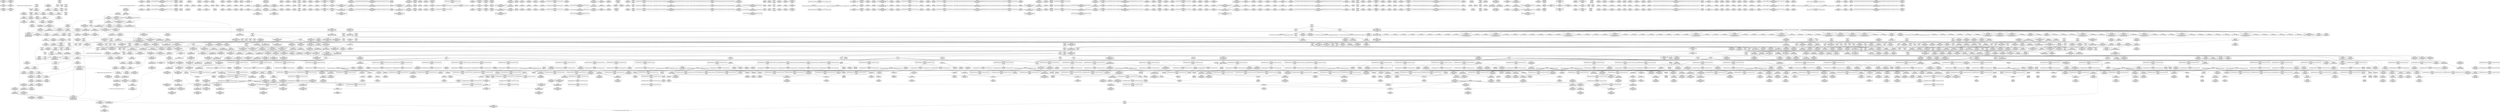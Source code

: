 digraph {
	CE0x4ef6510 [shape=record,shape=Mrecord,label="{CE0x4ef6510|GLOBAL:_ipc_free_security|*Constant*|*SummSource*}"]
	CE0x4e93220 [shape=record,shape=Mrecord,label="{CE0x4e93220|GLOBAL:_ipc_alloc_security|*Constant*|*SummSource*}"]
	CE0x4ea82c0 [shape=record,shape=Mrecord,label="{CE0x4ea82c0|80:_i32,_112:_i8*,_:_CMRE_71,72_}"]
	CE0x4fce510 [shape=record,shape=Mrecord,label="{CE0x4fce510|rcu_lock_acquire:_indirectgoto|*SummSource*}"]
	CE0x4eff830 [shape=record,shape=Mrecord,label="{CE0x4eff830|i64*_getelementptr_inbounds_(_2_x_i64_,_2_x_i64_*___llvm_gcov_ctr302,_i64_0,_i64_0)|*Constant*}"]
	CE0x4f0c6f0 [shape=record,shape=Mrecord,label="{CE0x4f0c6f0|__rcu_read_lock:_tmp2}"]
	CE0x4eeef10 [shape=record,shape=Mrecord,label="{CE0x4eeef10|avc_has_perm:_requested|Function::avc_has_perm&Arg::requested::}"]
	CE0x4ee8fe0 [shape=record,shape=Mrecord,label="{CE0x4ee8fe0|i32_3|*Constant*}"]
	CE0x4ec2920 [shape=record,shape=Mrecord,label="{CE0x4ec2920|kzalloc:_call|include/linux/slab.h,578|*SummSource*}"]
	CE0x4f6b6e0 [shape=record,shape=Mrecord,label="{CE0x4f6b6e0|0:_i8,_:_GCMR_rcu_read_lock.__warned_internal_global_i8_0,_section_.data.unlikely_,_align_1:_elem_0:default:}"]
	CE0x4f3f950 [shape=record,shape=Mrecord,label="{CE0x4f3f950|kmalloc:_tmp}"]
	CE0x4ee90e0 [shape=record,shape=Mrecord,label="{CE0x4ee90e0|i32_3|*Constant*|*SummSource*}"]
	CE0x45a10a0 [shape=record,shape=Mrecord,label="{CE0x45a10a0|80:_i32,_112:_i8*,_:_CMRE_5,6_}"]
	CE0x4ea2140 [shape=record,shape=Mrecord,label="{CE0x4ea2140|selinux_shm_alloc_security:_tobool|security/selinux/hooks.c,5299|*SummSink*}"]
	CE0x4fab960 [shape=record,shape=Mrecord,label="{CE0x4fab960|rcu_read_unlock:_tobool1|include/linux/rcupdate.h,933|*SummSink*}"]
	CE0x4fad410 [shape=record,shape=Mrecord,label="{CE0x4fad410|__rcu_read_unlock:_tmp5|include/linux/rcupdate.h,244|*SummSink*}"]
	CE0x4e90680 [shape=record,shape=Mrecord,label="{CE0x4e90680|current_sid:_entry}"]
	CE0x4f13260 [shape=record,shape=Mrecord,label="{CE0x4f13260|_call_void_asm_sideeffect_,_memory_,_dirflag_,_fpsr_,_flags_()_#3,_!dbg_!27711,_!srcloc_!27714|include/linux/rcupdate.h,244|*SummSource*}"]
	CE0x4eb7510 [shape=record,shape=Mrecord,label="{CE0x4eb7510|_ret_i8*_%call,_!dbg_!27715|include/linux/slab.h,578|*SummSource*}"]
	CE0x4f3b480 [shape=record,shape=Mrecord,label="{CE0x4f3b480|cred_sid:_tmp1}"]
	CE0x4f40ee0 [shape=record,shape=Mrecord,label="{CE0x4f40ee0|GLOBAL:_task_sid|*Constant*|*SummSource*}"]
	CE0x4f23800 [shape=record,shape=Mrecord,label="{CE0x4f23800|kzalloc:_entry|*SummSink*}"]
	CE0x4f18c10 [shape=record,shape=Mrecord,label="{CE0x4f18c10|current_sid:_tmp23|security/selinux/hooks.c,218|*SummSink*}"]
	CE0x4fd89e0 [shape=record,shape=Mrecord,label="{CE0x4fd89e0|COLLAPSED:_GCMRE___llvm_gcov_ctr135_internal_global_4_x_i64_zeroinitializer:_elem_0:default:}"]
	CE0x4ec0310 [shape=record,shape=Mrecord,label="{CE0x4ec0310|80:_i32,_112:_i8*,_:_CMRE_51,52_}"]
	CE0x4ec8640 [shape=record,shape=Mrecord,label="{CE0x4ec8640|80:_i32,_112:_i8*,_:_CMRE_76,80_|*MultipleSource*|Function::selinux_shm_alloc_security&Arg::shp::|security/selinux/hooks.c,5298}"]
	CE0x4f2b7a0 [shape=record,shape=Mrecord,label="{CE0x4f2b7a0|rcu_read_lock:_tmp16|include/linux/rcupdate.h,882|*SummSink*}"]
	CE0x4eaf490 [shape=record,shape=Mrecord,label="{CE0x4eaf490|i8_1|*Constant*}"]
	CE0x4f5c7b0 [shape=record,shape=Mrecord,label="{CE0x4f5c7b0|task_sid:_real_cred|security/selinux/hooks.c,208|*SummSource*}"]
	CE0x4ec6180 [shape=record,shape=Mrecord,label="{CE0x4ec6180|_call_void_mcount()_#3|*SummSource*}"]
	CE0x4fad480 [shape=record,shape=Mrecord,label="{CE0x4fad480|_call_void_asm_sideeffect_,_memory_,_dirflag_,_fpsr_,_flags_()_#3,_!dbg_!27711,_!srcloc_!27714|include/linux/rcupdate.h,244}"]
	CE0x4fd7610 [shape=record,shape=Mrecord,label="{CE0x4fd7610|__preempt_count_sub:_tmp6|./arch/x86/include/asm/preempt.h,78}"]
	CE0x4eed840 [shape=record,shape=Mrecord,label="{CE0x4eed840|selinux_shm_alloc_security:_tmp14|security/selinux/hooks.c,5309|*SummSource*}"]
	CE0x4f15890 [shape=record,shape=Mrecord,label="{CE0x4f15890|i64_1|*Constant*}"]
	CE0x4eec410 [shape=record,shape=Mrecord,label="{CE0x4eec410|i64_5|*Constant*}"]
	CE0x4f4dbb0 [shape=record,shape=Mrecord,label="{CE0x4f4dbb0|rcu_lock_acquire:_bb}"]
	CE0x4ebdb00 [shape=record,shape=Mrecord,label="{CE0x4ebdb00|selinux_shm_alloc_security:_tmp5|security/selinux/hooks.c,5299}"]
	CE0x4e90370 [shape=record,shape=Mrecord,label="{CE0x4e90370|_ret_i8*_%call,_!dbg_!27715|include/linux/slab.h,578}"]
	CE0x4f10490 [shape=record,shape=Mrecord,label="{CE0x4f10490|i64*_getelementptr_inbounds_(_13_x_i64_,_13_x_i64_*___llvm_gcov_ctr126,_i64_0,_i64_11)|*Constant*}"]
	CE0x4ecc3c0 [shape=record,shape=Mrecord,label="{CE0x4ecc3c0|selinux_shm_alloc_security:_security|security/selinux/hooks.c,5302}"]
	CE0x4eb4300 [shape=record,shape=Mrecord,label="{CE0x4eb4300|COLLAPSED:_GCMRE___llvm_gcov_ctr98_internal_global_2_x_i64_zeroinitializer:_elem_0:default:}"]
	CE0x4f37f60 [shape=record,shape=Mrecord,label="{CE0x4f37f60|ipc_free_security:_security|security/selinux/hooks.c,5097|*SummSink*}"]
	CE0x4ef34d0 [shape=record,shape=Mrecord,label="{CE0x4ef34d0|selinux_shm_alloc_security:_tmp19|security/selinux/hooks.c,5313|*SummSink*}"]
	CE0x4ffa410 [shape=record,shape=Mrecord,label="{CE0x4ffa410|__preempt_count_sub:_tmp7|./arch/x86/include/asm/preempt.h,78|*SummSource*}"]
	CE0x4ff7f50 [shape=record,shape=Mrecord,label="{CE0x4ff7f50|__preempt_count_sub:_do.body|*SummSink*}"]
	CE0x4f01d00 [shape=record,shape=Mrecord,label="{CE0x4f01d00|i64*_getelementptr_inbounds_(_2_x_i64_,_2_x_i64_*___llvm_gcov_ctr302,_i64_0,_i64_0)|*Constant*|*SummSource*}"]
	CE0x4f27aa0 [shape=record,shape=Mrecord,label="{CE0x4f27aa0|rcu_read_lock:_tmp9|include/linux/rcupdate.h,882|*SummSink*}"]
	CE0x4f56a60 [shape=record,shape=Mrecord,label="{CE0x4f56a60|cred_sid:_sid|security/selinux/hooks.c,197|*SummSource*}"]
	CE0x4fccf50 [shape=record,shape=Mrecord,label="{CE0x4fccf50|__preempt_count_sub:_tmp5|./arch/x86/include/asm/preempt.h,77|*SummSource*}"]
	CE0x4f1a360 [shape=record,shape=Mrecord,label="{CE0x4f1a360|get_current:_bb}"]
	CE0x4ef3e40 [shape=record,shape=Mrecord,label="{CE0x4ef3e40|i64*_getelementptr_inbounds_(_9_x_i64_,_9_x_i64_*___llvm_gcov_ctr310,_i64_0,_i64_8)|*Constant*|*SummSink*}"]
	CE0x4f6c4a0 [shape=record,shape=Mrecord,label="{CE0x4f6c4a0|__rcu_read_lock:_entry|*SummSource*}"]
	CE0x4f23d30 [shape=record,shape=Mrecord,label="{CE0x4f23d30|ipc_alloc_security:_tmp6|security/selinux/hooks.c,5084|*SummSink*}"]
	CE0x4f354d0 [shape=record,shape=Mrecord,label="{CE0x4f354d0|rcu_read_lock:_tmp6|include/linux/rcupdate.h,882|*SummSource*}"]
	CE0x4f39230 [shape=record,shape=Mrecord,label="{CE0x4f39230|ipc_alloc_security:_if.then|*SummSource*}"]
	CE0x4f223f0 [shape=record,shape=Mrecord,label="{CE0x4f223f0|ipc_alloc_security:_tmp10|security/selinux/hooks.c,5087}"]
	CE0x4fdd840 [shape=record,shape=Mrecord,label="{CE0x4fdd840|i64*_getelementptr_inbounds_(_4_x_i64_,_4_x_i64_*___llvm_gcov_ctr133,_i64_0,_i64_3)|*Constant*|*SummSink*}"]
	CE0x4f41160 [shape=record,shape=Mrecord,label="{CE0x4f41160|ipc_alloc_security:_sclass2|security/selinux/hooks.c,5088|*SummSink*}"]
	CE0x4f401b0 [shape=record,shape=Mrecord,label="{CE0x4f401b0|i64*_getelementptr_inbounds_(_6_x_i64_,_6_x_i64_*___llvm_gcov_ctr301,_i64_0,_i64_4)|*Constant*|*SummSource*}"]
	CE0x4fde680 [shape=record,shape=Mrecord,label="{CE0x4fde680|__rcu_read_lock:_do.body|*SummSource*}"]
	CE0x4f2bc70 [shape=record,shape=Mrecord,label="{CE0x4f2bc70|i64*_getelementptr_inbounds_(_11_x_i64_,_11_x_i64_*___llvm_gcov_ctr127,_i64_0,_i64_8)|*Constant*|*SummSource*}"]
	CE0x4ecc430 [shape=record,shape=Mrecord,label="{CE0x4ecc430|i32_10|*Constant*}"]
	CE0x4f08580 [shape=record,shape=Mrecord,label="{CE0x4f08580|current_sid:_tmp10|security/selinux/hooks.c,218|*SummSource*}"]
	CE0x4f407e0 [shape=record,shape=Mrecord,label="{CE0x4f407e0|task_sid:_entry}"]
	CE0x4f3d870 [shape=record,shape=Mrecord,label="{CE0x4f3d870|task_sid:_tobool1|security/selinux/hooks.c,208|*SummSource*}"]
	CE0x4ee8f70 [shape=record,shape=Mrecord,label="{CE0x4ee8f70|selinux_shm_alloc_security:_sid5|security/selinux/hooks.c,5307|*SummSink*}"]
	CE0x4ea0560 [shape=record,shape=Mrecord,label="{CE0x4ea0560|selinux_shm_alloc_security:_return}"]
	CE0x4f34680 [shape=record,shape=Mrecord,label="{CE0x4f34680|GLOBAL:_rcu_lock_map|Global_var:rcu_lock_map|*SummSink*}"]
	CE0x4ef5800 [shape=record,shape=Mrecord,label="{CE0x4ef5800|ipc_free_security:_perm|Function::ipc_free_security&Arg::perm::|*SummSink*}"]
	CE0x4f532b0 [shape=record,shape=Mrecord,label="{CE0x4f532b0|_ret_i32_%tmp6,_!dbg_!27716|security/selinux/hooks.c,197}"]
	CE0x4f577f0 [shape=record,shape=Mrecord,label="{CE0x4f577f0|rcu_read_lock:_bb|*SummSource*}"]
	CE0x4f613f0 [shape=record,shape=Mrecord,label="{CE0x4f613f0|rcu_read_lock:_land.lhs.true2}"]
	CE0x4f68a00 [shape=record,shape=Mrecord,label="{CE0x4f68a00|task_sid:_tmp25|security/selinux/hooks.c,208}"]
	CE0x4ea3e80 [shape=record,shape=Mrecord,label="{CE0x4ea3e80|i64*_getelementptr_inbounds_(_9_x_i64_,_9_x_i64_*___llvm_gcov_ctr310,_i64_0,_i64_0)|*Constant*|*SummSink*}"]
	CE0x4ec3f40 [shape=record,shape=Mrecord,label="{CE0x4ec3f40|current_sid:_if.end|*SummSink*}"]
	CE0x4f092b0 [shape=record,shape=Mrecord,label="{CE0x4f092b0|i1_true|*Constant*}"]
	CE0x4e9b370 [shape=record,shape=Mrecord,label="{CE0x4e9b370|80:_i32,_112:_i8*,_:_CMRE_3,4_}"]
	CE0x4ef0910 [shape=record,shape=Mrecord,label="{CE0x4ef0910|i64_4|*Constant*}"]
	CE0x4f62b50 [shape=record,shape=Mrecord,label="{CE0x4f62b50|rcu_read_lock:_entry|*SummSink*}"]
	CE0x4eab880 [shape=record,shape=Mrecord,label="{CE0x4eab880|_call_void_mcount()_#3|*SummSink*}"]
	CE0x4fbba90 [shape=record,shape=Mrecord,label="{CE0x4fbba90|i64*_getelementptr_inbounds_(_4_x_i64_,_4_x_i64_*___llvm_gcov_ctr130,_i64_0,_i64_3)|*Constant*|*SummSink*}"]
	CE0x4ea1ca0 [shape=record,shape=Mrecord,label="{CE0x4ea1ca0|ipc_alloc_security:_task|Function::ipc_alloc_security&Arg::task::}"]
	CE0x4eeab30 [shape=record,shape=Mrecord,label="{CE0x4eeab30|selinux_shm_alloc_security:_tmp10|security/selinux/hooks.c,5305|*SummSource*}"]
	CE0x4fab150 [shape=record,shape=Mrecord,label="{CE0x4fab150|rcu_read_unlock:_do.body|*SummSink*}"]
	CE0x4f0c0c0 [shape=record,shape=Mrecord,label="{CE0x4f0c0c0|GLOBAL:___preempt_count_add|*Constant*|*SummSource*}"]
	CE0x4f42450 [shape=record,shape=Mrecord,label="{CE0x4f42450|COLLAPSED:_GCMRE___llvm_gcov_ctr302_internal_global_2_x_i64_zeroinitializer:_elem_0:default:}"]
	CE0x4f174b0 [shape=record,shape=Mrecord,label="{CE0x4f174b0|current_sid:_tmp21|security/selinux/hooks.c,218}"]
	CE0x4f6c310 [shape=record,shape=Mrecord,label="{CE0x4f6c310|GLOBAL:___rcu_read_lock|*Constant*|*SummSink*}"]
	CE0x4ef32e0 [shape=record,shape=Mrecord,label="{CE0x4ef32e0|selinux_shm_alloc_security:_tmp18|security/selinux/hooks.c,5313|*SummSink*}"]
	CE0x4f52fb0 [shape=record,shape=Mrecord,label="{CE0x4f52fb0|_call_void_rcu_read_unlock()_#10,_!dbg_!27748|security/selinux/hooks.c,209|*SummSink*}"]
	CE0x4fdc530 [shape=record,shape=Mrecord,label="{CE0x4fdc530|_call_void_lock_release(%struct.lockdep_map*_%map,_i32_1,_i64_ptrtoint_(i8*_blockaddress(_rcu_lock_release,_%__here)_to_i64))_#10,_!dbg_!27716|include/linux/rcupdate.h,423|*SummSource*}"]
	CE0x4f6c650 [shape=record,shape=Mrecord,label="{CE0x4f6c650|cred_sid:_security|security/selinux/hooks.c,196}"]
	CE0x4f1aa30 [shape=record,shape=Mrecord,label="{CE0x4f1aa30|task_sid:_if.end|*SummSink*}"]
	CE0x4f409f0 [shape=record,shape=Mrecord,label="{CE0x4f409f0|ipc_alloc_security:_call1|security/selinux/hooks.c,5087|*SummSource*}"]
	CE0x4f1da00 [shape=record,shape=Mrecord,label="{CE0x4f1da00|_call_void_rcu_read_lock()_#10,_!dbg_!27712|security/selinux/hooks.c,207|*SummSink*}"]
	CE0x4fd7860 [shape=record,shape=Mrecord,label="{CE0x4fd7860|__preempt_count_add:_tmp7|./arch/x86/include/asm/preempt.h,73}"]
	CE0x4f0e890 [shape=record,shape=Mrecord,label="{CE0x4f0e890|task_sid:_tmp20|security/selinux/hooks.c,208|*SummSink*}"]
	CE0x4f40460 [shape=record,shape=Mrecord,label="{CE0x4f40460|i64*_getelementptr_inbounds_(_6_x_i64_,_6_x_i64_*___llvm_gcov_ctr301,_i64_0,_i64_4)|*Constant*|*SummSink*}"]
	CE0x4f07f30 [shape=record,shape=Mrecord,label="{CE0x4f07f30|ipc_alloc_security:_call|security/selinux/hooks.c,5083|*SummSource*}"]
	CE0x4f6eb80 [shape=record,shape=Mrecord,label="{CE0x4f6eb80|kmalloc:_tmp2|*SummSource*}"]
	CE0x4fb0fe0 [shape=record,shape=Mrecord,label="{CE0x4fb0fe0|__rcu_read_lock:_tmp4|include/linux/rcupdate.h,239|*SummSink*}"]
	CE0x4f42a10 [shape=record,shape=Mrecord,label="{CE0x4f42a10|GLOBAL:_kzalloc|*Constant*|*SummSink*}"]
	CE0x4f1b300 [shape=record,shape=Mrecord,label="{CE0x4f1b300|task_sid:_do.body5|*SummSource*}"]
	CE0x4f12c50 [shape=record,shape=Mrecord,label="{CE0x4f12c50|_call_void_mcount()_#3|*SummSource*}"]
	CE0x4efda70 [shape=record,shape=Mrecord,label="{CE0x4efda70|i64*_getelementptr_inbounds_(_13_x_i64_,_13_x_i64_*___llvm_gcov_ctr126,_i64_0,_i64_8)|*Constant*|*SummSource*}"]
	CE0x4eb2e60 [shape=record,shape=Mrecord,label="{CE0x4eb2e60|i64_1|*Constant*}"]
	CE0x4faa490 [shape=record,shape=Mrecord,label="{CE0x4faa490|rcu_lock_acquire:_bb|*SummSink*}"]
	CE0x4eecae0 [shape=record,shape=Mrecord,label="{CE0x4eecae0|selinux_shm_alloc_security:_tmp12|security/selinux/hooks.c,5309}"]
	CE0x4f6ce90 [shape=record,shape=Mrecord,label="{CE0x4f6ce90|GLOBAL:_rcu_read_lock|*Constant*|*SummSource*}"]
	CE0x4ef02c0 [shape=record,shape=Mrecord,label="{CE0x4ef02c0|kmalloc:_flags|Function::kmalloc&Arg::flags::}"]
	CE0x4f1c1e0 [shape=record,shape=Mrecord,label="{CE0x4f1c1e0|i32_77|*Constant*}"]
	CE0x4ef1070 [shape=record,shape=Mrecord,label="{CE0x4ef1070|i8*_getelementptr_inbounds_(_25_x_i8_,_25_x_i8_*_.str3,_i32_0,_i32_0)|*Constant*|*SummSource*}"]
	CE0x4f00dc0 [shape=record,shape=Mrecord,label="{CE0x4f00dc0|task_sid:_tmp2}"]
	CE0x4f57750 [shape=record,shape=Mrecord,label="{CE0x4f57750|rcu_read_lock:_bb}"]
	CE0x4fca070 [shape=record,shape=Mrecord,label="{CE0x4fca070|__preempt_count_add:_tmp|*SummSink*}"]
	CE0x4f40850 [shape=record,shape=Mrecord,label="{CE0x4f40850|ipc_alloc_security:_call1|security/selinux/hooks.c,5087}"]
	CE0x4f367f0 [shape=record,shape=Mrecord,label="{CE0x4f367f0|kzalloc:_tmp1|*SummSource*}"]
	CE0x4f3e770 [shape=record,shape=Mrecord,label="{CE0x4f3e770|task_sid:_land.lhs.true2}"]
	CE0x4f09070 [shape=record,shape=Mrecord,label="{CE0x4f09070|kzalloc:_flags|Function::kzalloc&Arg::flags::}"]
	CE0x4eaa690 [shape=record,shape=Mrecord,label="{CE0x4eaa690|current_sid:_tmp4|security/selinux/hooks.c,218}"]
	CE0x69b6c30 [shape=record,shape=Mrecord,label="{CE0x69b6c30|i64_1|*Constant*|*SummSink*}"]
	CE0x4ebac70 [shape=record,shape=Mrecord,label="{CE0x4ebac70|selinux_shm_alloc_security:_shp|Function::selinux_shm_alloc_security&Arg::shp::}"]
	CE0x4fb7c70 [shape=record,shape=Mrecord,label="{CE0x4fb7c70|GLOBAL:_rcu_lock_release|*Constant*}"]
	CE0x4f21530 [shape=record,shape=Mrecord,label="{CE0x4f21530|rcu_read_unlock:_call3|include/linux/rcupdate.h,933|*SummSink*}"]
	CE0x4fe26b0 [shape=record,shape=Mrecord,label="{CE0x4fe26b0|GLOBAL:_lock_release|*Constant*|*SummSink*}"]
	CE0x4fcd5f0 [shape=record,shape=Mrecord,label="{CE0x4fcd5f0|i64_1|*Constant*}"]
	CE0x4f3aee0 [shape=record,shape=Mrecord,label="{CE0x4f3aee0|GLOBAL:___rcu_read_lock|*Constant*}"]
	CE0x4ef3ad0 [shape=record,shape=Mrecord,label="{CE0x4ef3ad0|selinux_shm_alloc_security:_tmp19|security/selinux/hooks.c,5313|*SummSource*}"]
	CE0x4f38490 [shape=record,shape=Mrecord,label="{CE0x4f38490|ipc_free_security:_tmp4|*LoadInst*|security/selinux/hooks.c,5097|*SummSource*}"]
	CE0x4f4dd50 [shape=record,shape=Mrecord,label="{CE0x4f4dd50|GLOBAL:___llvm_gcov_ctr126|Global_var:__llvm_gcov_ctr126}"]
	CE0x4f51380 [shape=record,shape=Mrecord,label="{CE0x4f51380|i64*_getelementptr_inbounds_(_11_x_i64_,_11_x_i64_*___llvm_gcov_ctr127,_i64_0,_i64_1)|*Constant*|*SummSink*}"]
	"CONST[source:2(external),value:0(static)][purpose:{operation}]"
	CE0x4f59f00 [shape=record,shape=Mrecord,label="{CE0x4f59f00|i64*_getelementptr_inbounds_(_11_x_i64_,_11_x_i64_*___llvm_gcov_ctr132,_i64_0,_i64_8)|*Constant*|*SummSource*}"]
	CE0x4face10 [shape=record,shape=Mrecord,label="{CE0x4face10|rcu_read_unlock:_tmp11|include/linux/rcupdate.h,933|*SummSink*}"]
	CE0x4fc9df0 [shape=record,shape=Mrecord,label="{CE0x4fc9df0|__preempt_count_add:_tmp1}"]
	CE0x4f11db0 [shape=record,shape=Mrecord,label="{CE0x4f11db0|current_sid:_call4|security/selinux/hooks.c,218|*SummSource*}"]
	CE0x4f1d1d0 [shape=record,shape=Mrecord,label="{CE0x4f1d1d0|i32_0|*Constant*}"]
	CE0x4eecfc0 [shape=record,shape=Mrecord,label="{CE0x4eecfc0|selinux_shm_alloc_security:_tmp13|security/selinux/hooks.c,5309}"]
	CE0x4ef5870 [shape=record,shape=Mrecord,label="{CE0x4ef5870|selinux_shm_alloc_security:_shm_perm9|security/selinux/hooks.c,5310}"]
	CE0x4f6a500 [shape=record,shape=Mrecord,label="{CE0x4f6a500|task_sid:_call7|security/selinux/hooks.c,208|*SummSource*}"]
	CE0x4efd540 [shape=record,shape=Mrecord,label="{CE0x4efd540|GLOBAL:___kmalloc|*Constant*|*SummSink*}"]
	CE0x4f4f700 [shape=record,shape=Mrecord,label="{CE0x4f4f700|kmalloc:_tmp3}"]
	CE0x4ea8cd0 [shape=record,shape=Mrecord,label="{CE0x4ea8cd0|selinux_shm_alloc_security:_tmp2|security/selinux/hooks.c,5299|*SummSource*}"]
	CE0x4f39520 [shape=record,shape=Mrecord,label="{CE0x4f39520|get_current:_tmp4|./arch/x86/include/asm/current.h,14|*SummSink*}"]
	CE0x4eb39d0 [shape=record,shape=Mrecord,label="{CE0x4eb39d0|80:_i32,_112:_i8*,_:_CMRE_37,38_}"]
	CE0x4ef6ba0 [shape=record,shape=Mrecord,label="{CE0x4ef6ba0|GLOBAL:_ipc_free_security|*Constant*|*SummSink*}"]
	CE0x4fba590 [shape=record,shape=Mrecord,label="{CE0x4fba590|_ret_void,_!dbg_!27717|include/linux/rcupdate.h,245|*SummSource*}"]
	CE0x4eee6a0 [shape=record,shape=Mrecord,label="{CE0x4eee6a0|avc_has_perm:_tsid|Function::avc_has_perm&Arg::tsid::|*SummSource*}"]
	CE0x4ea7320 [shape=record,shape=Mrecord,label="{CE0x4ea7320|GLOBAL:___llvm_gcov_ctr310|Global_var:__llvm_gcov_ctr310|*SummSource*}"]
	CE0x4ebf620 [shape=record,shape=Mrecord,label="{CE0x4ebf620|80:_i32,_112:_i8*,_:_CMRE_31,32_}"]
	CE0x4eea8e0 [shape=record,shape=Mrecord,label="{CE0x4eea8e0|selinux_shm_alloc_security:_tmp10|security/selinux/hooks.c,5305}"]
	CE0x4f36c80 [shape=record,shape=Mrecord,label="{CE0x4f36c80|kmalloc:_entry}"]
	CE0x4f4ed00 [shape=record,shape=Mrecord,label="{CE0x4f4ed00|task_sid:_tmp16|security/selinux/hooks.c,208}"]
	CE0x4f25b80 [shape=record,shape=Mrecord,label="{CE0x4f25b80|rcu_read_unlock:_tmp7|include/linux/rcupdate.h,933|*SummSink*}"]
	CE0x4f2a240 [shape=record,shape=Mrecord,label="{CE0x4f2a240|rcu_read_lock:_tmp13|include/linux/rcupdate.h,882|*SummSource*}"]
	CE0x4f14f60 [shape=record,shape=Mrecord,label="{CE0x4f14f60|task_sid:_tmp17|security/selinux/hooks.c,208|*SummSink*}"]
	CE0x4ebe560 [shape=record,shape=Mrecord,label="{CE0x4ebe560|80:_i32,_112:_i8*,_:_CMRE_34,35_}"]
	CE0x4f0a410 [shape=record,shape=Mrecord,label="{CE0x4f0a410|ipc_alloc_security:_if.end|*SummSource*}"]
	CE0x4f538c0 [shape=record,shape=Mrecord,label="{CE0x4f538c0|_call_void_rcu_read_unlock()_#10,_!dbg_!27748|security/selinux/hooks.c,209|*SummSource*}"]
	CE0x4f4e2f0 [shape=record,shape=Mrecord,label="{CE0x4f4e2f0|cred_sid:_tmp3|*SummSink*}"]
	CE0x4f4d250 [shape=record,shape=Mrecord,label="{CE0x4f4d250|task_sid:_tmp3|*SummSource*}"]
	CE0x4f09580 [shape=record,shape=Mrecord,label="{CE0x4f09580|i1_true|*Constant*|*SummSink*}"]
	CE0x4ebdd40 [shape=record,shape=Mrecord,label="{CE0x4ebdd40|selinux_shm_alloc_security:_shm_perm|security/selinux/hooks.c,5298|*SummSource*}"]
	CE0x4f2e200 [shape=record,shape=Mrecord,label="{CE0x4f2e200|rcu_read_lock:_tmp17|include/linux/rcupdate.h,882}"]
	CE0x4ffc600 [shape=record,shape=Mrecord,label="{CE0x4ffc600|__preempt_count_add:_bb|*SummSink*}"]
	CE0x4ee9850 [shape=record,shape=Mrecord,label="{CE0x4ee9850|ipc_free_security:_tmp1|*SummSink*}"]
	CE0x4fde820 [shape=record,shape=Mrecord,label="{CE0x4fde820|__rcu_read_unlock:_tmp|*SummSink*}"]
	CE0x4f3ce00 [shape=record,shape=Mrecord,label="{CE0x4f3ce00|rcu_read_unlock:_tmp8|include/linux/rcupdate.h,933|*SummSink*}"]
	CE0x4fca7c0 [shape=record,shape=Mrecord,label="{CE0x4fca7c0|_call_void_mcount()_#3|*SummSink*}"]
	CE0x4f0a1b0 [shape=record,shape=Mrecord,label="{CE0x4f0a1b0|ipc_alloc_security:_tmp8|security/selinux/hooks.c,5085|*SummSink*}"]
	CE0x4ea45f0 [shape=record,shape=Mrecord,label="{CE0x4ea45f0|80:_i32,_112:_i8*,_:_CMRE_200,208_|*MultipleSource*|Function::selinux_shm_alloc_security&Arg::shp::|security/selinux/hooks.c,5298}"]
	CE0x4e8ee50 [shape=record,shape=Mrecord,label="{CE0x4e8ee50|GLOBAL:_current_sid.__warned|Global_var:current_sid.__warned|*SummSource*}"]
	CE0x4f12b90 [shape=record,shape=Mrecord,label="{CE0x4f12b90|_call_void_mcount()_#3}"]
	CE0x4eaf260 [shape=record,shape=Mrecord,label="{CE0x4eaf260|current_sid:_tmp16|security/selinux/hooks.c,218|*SummSink*}"]
	CE0x4eae480 [shape=record,shape=Mrecord,label="{CE0x4eae480|GLOBAL:_current_task|Global_var:current_task|*SummSource*}"]
	CE0x4f15ea0 [shape=record,shape=Mrecord,label="{CE0x4f15ea0|task_sid:_tmp11|security/selinux/hooks.c,208|*SummSource*}"]
	CE0x4ec7e90 [shape=record,shape=Mrecord,label="{CE0x4ec7e90|_ret_%struct.task_struct*_%tmp4,_!dbg_!27714|./arch/x86/include/asm/current.h,14}"]
	CE0x4eaabe0 [shape=record,shape=Mrecord,label="{CE0x4eaabe0|i64*_getelementptr_inbounds_(_2_x_i64_,_2_x_i64_*___llvm_gcov_ctr98,_i64_0,_i64_0)|*Constant*}"]
	CE0x4fe40b0 [shape=record,shape=Mrecord,label="{CE0x4fe40b0|__preempt_count_add:_tmp6|./arch/x86/include/asm/preempt.h,73}"]
	CE0x4f4fd00 [shape=record,shape=Mrecord,label="{CE0x4f4fd00|i64*_getelementptr_inbounds_(_2_x_i64_,_2_x_i64_*___llvm_gcov_ctr109,_i64_0,_i64_1)|*Constant*|*SummSink*}"]
	CE0x4f585a0 [shape=record,shape=Mrecord,label="{CE0x4f585a0|rcu_read_lock:_land.lhs.true2|*SummSource*}"]
	CE0x4f1a490 [shape=record,shape=Mrecord,label="{CE0x4f1a490|get_current:_bb|*SummSource*}"]
	CE0x4f28f00 [shape=record,shape=Mrecord,label="{CE0x4f28f00|rcu_read_lock:_call3|include/linux/rcupdate.h,882}"]
	CE0x4f5a4d0 [shape=record,shape=Mrecord,label="{CE0x4f5a4d0|__preempt_count_add:_entry|*SummSource*}"]
	CE0x4efd910 [shape=record,shape=Mrecord,label="{CE0x4efd910|i64*_getelementptr_inbounds_(_13_x_i64_,_13_x_i64_*___llvm_gcov_ctr126,_i64_0,_i64_8)|*Constant*}"]
	CE0x4ec60e0 [shape=record,shape=Mrecord,label="{CE0x4ec60e0|_call_void_mcount()_#3}"]
	CE0x4f62d10 [shape=record,shape=Mrecord,label="{CE0x4f62d10|kmalloc:_tmp1|*SummSink*}"]
	CE0x4fe1bf0 [shape=record,shape=Mrecord,label="{CE0x4fe1bf0|_call_void_mcount()_#3}"]
	CE0x4ec8850 [shape=record,shape=Mrecord,label="{CE0x4ec8850|80:_i32,_112:_i8*,_:_CMRE_80,84_|*MultipleSource*|Function::selinux_shm_alloc_security&Arg::shp::|security/selinux/hooks.c,5298}"]
	CE0x4fab9d0 [shape=record,shape=Mrecord,label="{CE0x4fab9d0|rcu_read_unlock:_tmp4|include/linux/rcupdate.h,933|*SummSink*}"]
	CE0x4f2f8e0 [shape=record,shape=Mrecord,label="{CE0x4f2f8e0|rcu_read_lock:_tmp19|include/linux/rcupdate.h,882|*SummSink*}"]
	CE0x5632250 [shape=record,shape=Mrecord,label="{CE0x5632250|80:_i32,_112:_i8*,_:_CMRE_39,40_}"]
	CE0x4f4d320 [shape=record,shape=Mrecord,label="{CE0x4f4d320|task_sid:_tmp3|*SummSink*}"]
	CE0x4f2cdc0 [shape=record,shape=Mrecord,label="{CE0x4f2cdc0|i8*_getelementptr_inbounds_(_25_x_i8_,_25_x_i8_*_.str45,_i32_0,_i32_0)|*Constant*|*SummSink*}"]
	CE0x4f05be0 [shape=record,shape=Mrecord,label="{CE0x4f05be0|COLLAPSED:_GCMRE___llvm_gcov_ctr125_internal_global_11_x_i64_zeroinitializer:_elem_0:default:}"]
	CE0x4ecc680 [shape=record,shape=Mrecord,label="{CE0x4ecc680|i32_10|*Constant*|*SummSink*}"]
	CE0x4fb7770 [shape=record,shape=Mrecord,label="{CE0x4fb7770|i64*_getelementptr_inbounds_(_11_x_i64_,_11_x_i64_*___llvm_gcov_ctr132,_i64_0,_i64_9)|*Constant*|*SummSource*}"]
	CE0x4f23400 [shape=record,shape=Mrecord,label="{CE0x4f23400|_call_void_mcount()_#3|*SummSink*}"]
	CE0x4f4e7f0 [shape=record,shape=Mrecord,label="{CE0x4f4e7f0|task_sid:_tmp15|security/selinux/hooks.c,208}"]
	CE0x4ea7850 [shape=record,shape=Mrecord,label="{CE0x4ea7850|selinux_shm_alloc_security:_tmp6|security/selinux/hooks.c,5300}"]
	CE0x4ecb6f0 [shape=record,shape=Mrecord,label="{CE0x4ecb6f0|0:_i8,_8:_i32,_24:_%struct.selinux_audit_data*,_:_SCMRE_0,1_|*MultipleSource*|security/selinux/hooks.c, 5294|security/selinux/hooks.c,5304}"]
	CE0x4f08e30 [shape=record,shape=Mrecord,label="{CE0x4f08e30|current_sid:_tmp13|security/selinux/hooks.c,218|*SummSource*}"]
	CE0x4e9b8b0 [shape=record,shape=Mrecord,label="{CE0x4e9b8b0|i32_32768|*Constant*|*SummSource*}"]
	CE0x4f053f0 [shape=record,shape=Mrecord,label="{CE0x4f053f0|current_sid:_tobool1|security/selinux/hooks.c,218|*SummSource*}"]
	CE0x4f545a0 [shape=record,shape=Mrecord,label="{CE0x4f545a0|_ret_void,_!dbg_!27735|include/linux/rcupdate.h,938}"]
	CE0x4f276f0 [shape=record,shape=Mrecord,label="{CE0x4f276f0|rcu_read_lock:_tmp9|include/linux/rcupdate.h,882}"]
	CE0x4fc0e30 [shape=record,shape=Mrecord,label="{CE0x4fc0e30|rcu_lock_acquire:_tmp5|include/linux/rcupdate.h,418|*SummSink*}"]
	CE0x4f6b8c0 [shape=record,shape=Mrecord,label="{CE0x4f6b8c0|rcu_read_lock:_tmp8|include/linux/rcupdate.h,882|*SummSource*}"]
	CE0x4fe6140 [shape=record,shape=Mrecord,label="{CE0x4fe6140|__preempt_count_sub:_tmp4|./arch/x86/include/asm/preempt.h,77|*SummSource*}"]
	CE0x4f55e70 [shape=record,shape=Mrecord,label="{CE0x4f55e70|rcu_read_lock:_call|include/linux/rcupdate.h,882|*SummSink*}"]
	CE0x4f0c940 [shape=record,shape=Mrecord,label="{CE0x4f0c940|i64*_getelementptr_inbounds_(_4_x_i64_,_4_x_i64_*___llvm_gcov_ctr128,_i64_0,_i64_2)|*Constant*}"]
	CE0x4fb0460 [shape=record,shape=Mrecord,label="{CE0x4fb0460|rcu_read_unlock:_tmp12|include/linux/rcupdate.h,933|*SummSource*}"]
	CE0x4f27570 [shape=record,shape=Mrecord,label="{CE0x4f27570|i64_4|*Constant*}"]
	CE0x4f3cbb0 [shape=record,shape=Mrecord,label="{CE0x4f3cbb0|_call_void_rcu_lock_acquire(%struct.lockdep_map*_rcu_lock_map)_#10,_!dbg_!27711|include/linux/rcupdate.h,881|*SummSource*}"]
	CE0x4fc6ae0 [shape=record,shape=Mrecord,label="{CE0x4fc6ae0|rcu_lock_release:_indirectgoto|*SummSink*}"]
	CE0x4f597a0 [shape=record,shape=Mrecord,label="{CE0x4f597a0|GLOBAL:___llvm_gcov_ctr127|Global_var:__llvm_gcov_ctr127|*SummSource*}"]
	CE0x4ffee40 [shape=record,shape=Mrecord,label="{CE0x4ffee40|__preempt_count_add:_tmp|*SummSource*}"]
	CE0x4f1cfe0 [shape=record,shape=Mrecord,label="{CE0x4f1cfe0|cred_sid:_tmp2}"]
	CE0x4f0cb00 [shape=record,shape=Mrecord,label="{CE0x4f0cb00|rcu_read_unlock:_if.then|*SummSink*}"]
	CE0x4f16630 [shape=record,shape=Mrecord,label="{CE0x4f16630|GLOBAL:_get_current|*Constant*}"]
	CE0x4ebb660 [shape=record,shape=Mrecord,label="{CE0x4ebb660|i64*_getelementptr_inbounds_(_11_x_i64_,_11_x_i64_*___llvm_gcov_ctr125,_i64_0,_i64_8)|*Constant*|*SummSink*}"]
	CE0x4f55730 [shape=record,shape=Mrecord,label="{CE0x4f55730|rcu_read_lock:_do.body}"]
	CE0x4f38570 [shape=record,shape=Mrecord,label="{CE0x4f38570|ipc_free_security:_tmp4|*LoadInst*|security/selinux/hooks.c,5097|*SummSink*}"]
	CE0x4f35d80 [shape=record,shape=Mrecord,label="{CE0x4f35d80|get_current:_tmp2}"]
	CE0x4fb3f80 [shape=record,shape=Mrecord,label="{CE0x4fb3f80|i32_934|*Constant*|*SummSource*}"]
	CE0x4ea0ed0 [shape=record,shape=Mrecord,label="{CE0x4ea0ed0|_ret_i32_%tmp24,_!dbg_!27742|security/selinux/hooks.c,220}"]
	CE0x4f37ac0 [shape=record,shape=Mrecord,label="{CE0x4f37ac0|ipc_free_security:_security1|security/selinux/hooks.c,5098|*SummSink*}"]
	CE0x4e9b500 [shape=record,shape=Mrecord,label="{CE0x4e9b500|i32_0|*Constant*}"]
	CE0x4f2d960 [shape=record,shape=Mrecord,label="{CE0x4f2d960|i8*_getelementptr_inbounds_(_42_x_i8_,_42_x_i8_*_.str46,_i32_0,_i32_0)|*Constant*}"]
	CE0x4f12600 [shape=record,shape=Mrecord,label="{CE0x4f12600|_call_void_asm_addl_$1,_%gs:$0_,_*m,ri,*m,_dirflag_,_fpsr_,_flags_(i32*___preempt_count,_i32_%sub,_i32*___preempt_count)_#3,_!dbg_!27717,_!srcloc_!27718|./arch/x86/include/asm/preempt.h,77}"]
	CE0x4f121a0 [shape=record,shape=Mrecord,label="{CE0x4f121a0|i8*_null|*Constant*|*SummSource*}"]
	CE0x4fe80e0 [shape=record,shape=Mrecord,label="{CE0x4fe80e0|i64*_getelementptr_inbounds_(_4_x_i64_,_4_x_i64_*___llvm_gcov_ctr129,_i64_0,_i64_2)|*Constant*}"]
	CE0x4eed3d0 [shape=record,shape=Mrecord,label="{CE0x4eed3d0|selinux_shm_alloc_security:_tmp13|security/selinux/hooks.c,5309|*SummSink*}"]
	CE0x4ec0910 [shape=record,shape=Mrecord,label="{CE0x4ec0910|selinux_shm_alloc_security:_tmp20|security/selinux/hooks.c,5314|*SummSink*}"]
	CE0x4eea080 [shape=record,shape=Mrecord,label="{CE0x4eea080|i32_(i32,_i32,_i16,_i32,_%struct.common_audit_data*)*_bitcast_(i32_(i32,_i32,_i16,_i32,_%struct.common_audit_data.495*)*_avc_has_perm_to_i32_(i32,_i32,_i16,_i32,_%struct.common_audit_data*)*)|*Constant*}"]
	CE0x4f54b90 [shape=record,shape=Mrecord,label="{CE0x4f54b90|i64*_getelementptr_inbounds_(_2_x_i64_,_2_x_i64_*___llvm_gcov_ctr109,_i64_0,_i64_0)|*Constant*}"]
	CE0x4fb9180 [shape=record,shape=Mrecord,label="{CE0x4fb9180|_ret_void,_!dbg_!27717|include/linux/rcupdate.h,424|*SummSource*}"]
	CE0x4ebd3b0 [shape=record,shape=Mrecord,label="{CE0x4ebd3b0|80:_i32,_112:_i8*,_:_CMRE_65,66_}"]
	CE0x4f09820 [shape=record,shape=Mrecord,label="{CE0x4f09820|i64*_getelementptr_inbounds_(_11_x_i64_,_11_x_i64_*___llvm_gcov_ctr125,_i64_0,_i64_8)|*Constant*|*SummSource*}"]
	CE0x4ea8c30 [shape=record,shape=Mrecord,label="{CE0x4ea8c30|selinux_shm_alloc_security:_tmp2|security/selinux/hooks.c,5299}"]
	CE0x4f06ce0 [shape=record,shape=Mrecord,label="{CE0x4f06ce0|i64*_getelementptr_inbounds_(_11_x_i64_,_11_x_i64_*___llvm_gcov_ctr125,_i64_0,_i64_0)|*Constant*}"]
	CE0x4f41340 [shape=record,shape=Mrecord,label="{CE0x4f41340|task_sid:_entry|*SummSink*}"]
	CE0x4e9b300 [shape=record,shape=Mrecord,label="{CE0x4e9b300|selinux_shm_alloc_security:_shm_perm|security/selinux/hooks.c,5298|*SummSink*}"]
	CE0x4eedbe0 [shape=record,shape=Mrecord,label="{CE0x4eedbe0|selinux_shm_alloc_security:_tmp15|security/selinux/hooks.c,5309}"]
	CE0x4faa960 [shape=record,shape=Mrecord,label="{CE0x4faa960|rcu_read_unlock:_tmp4|include/linux/rcupdate.h,933}"]
	CE0x4efc340 [shape=record,shape=Mrecord,label="{CE0x4efc340|rcu_read_unlock:_tmp13|include/linux/rcupdate.h,933|*SummSink*}"]
	CE0x4f29dc0 [shape=record,shape=Mrecord,label="{CE0x4f29dc0|rcu_read_unlock:_tmp16|include/linux/rcupdate.h,933}"]
	CE0x4f63bb0 [shape=record,shape=Mrecord,label="{CE0x4f63bb0|rcu_read_lock:_tmp1|*SummSource*}"]
	CE0x4f24b90 [shape=record,shape=Mrecord,label="{CE0x4f24b90|ipc_alloc_security:_tobool|security/selinux/hooks.c,5084}"]
	CE0x4ef0a90 [shape=record,shape=Mrecord,label="{CE0x4ef0a90|task_sid:_tmp10|security/selinux/hooks.c,208}"]
	CE0x4f63440 [shape=record,shape=Mrecord,label="{CE0x4f63440|i64*_getelementptr_inbounds_(_13_x_i64_,_13_x_i64_*___llvm_gcov_ctr126,_i64_0,_i64_8)|*Constant*|*SummSink*}"]
	CE0x4fb6a00 [shape=record,shape=Mrecord,label="{CE0x4fb6a00|rcu_read_unlock:_tmp22|include/linux/rcupdate.h,935|*SummSink*}"]
	CE0x4f547b0 [shape=record,shape=Mrecord,label="{CE0x4f547b0|kmalloc:_bb|*SummSource*}"]
	CE0x4f4f380 [shape=record,shape=Mrecord,label="{CE0x4f4f380|task_sid:_do.end}"]
	CE0x4f011b0 [shape=record,shape=Mrecord,label="{CE0x4f011b0|current_sid:_tmp3|*SummSource*}"]
	CE0x4f4ab10 [shape=record,shape=Mrecord,label="{CE0x4f4ab10|rcu_read_unlock:_tmp10|include/linux/rcupdate.h,933}"]
	CE0x4f12770 [shape=record,shape=Mrecord,label="{CE0x4f12770|_call_void_asm_addl_$1,_%gs:$0_,_*m,ri,*m,_dirflag_,_fpsr_,_flags_(i32*___preempt_count,_i32_%sub,_i32*___preempt_count)_#3,_!dbg_!27717,_!srcloc_!27718|./arch/x86/include/asm/preempt.h,77|*SummSource*}"]
	CE0x4ffa250 [shape=record,shape=Mrecord,label="{CE0x4ffa250|__preempt_count_sub:_tmp7|./arch/x86/include/asm/preempt.h,78}"]
	CE0x4ea5920 [shape=record,shape=Mrecord,label="{CE0x4ea5920|80:_i32,_112:_i8*,_:_CMRE_62,63_}"]
	CE0x4f01750 [shape=record,shape=Mrecord,label="{CE0x4f01750|i64*_getelementptr_inbounds_(_11_x_i64_,_11_x_i64_*___llvm_gcov_ctr125,_i64_0,_i64_6)|*Constant*}"]
	CE0x4ee7e50 [shape=record,shape=Mrecord,label="{CE0x4ee7e50|current_sid:_tmp19|security/selinux/hooks.c,218|*SummSource*}"]
	CE0x4f1d290 [shape=record,shape=Mrecord,label="{CE0x4f1d290|_ret_void,_!dbg_!27735|include/linux/rcupdate.h,884}"]
	CE0x4fc2370 [shape=record,shape=Mrecord,label="{CE0x4fc2370|i32_2|*Constant*}"]
	CE0x4fc2240 [shape=record,shape=Mrecord,label="{CE0x4fc2240|i32_0|*Constant*}"]
	CE0x4ec0830 [shape=record,shape=Mrecord,label="{CE0x4ec0830|selinux_shm_alloc_security:_tmp20|security/selinux/hooks.c,5314}"]
	CE0x4f32900 [shape=record,shape=Mrecord,label="{CE0x4f32900|rcu_read_lock:_tmp5|include/linux/rcupdate.h,882|*SummSink*}"]
	CE0x4ebabd0 [shape=record,shape=Mrecord,label="{CE0x4ebabd0|_ret_%struct.task_struct*_%tmp4,_!dbg_!27714|./arch/x86/include/asm/current.h,14|*SummSink*}"]
	CE0x4ef70d0 [shape=record,shape=Mrecord,label="{CE0x4ef70d0|i64*_getelementptr_inbounds_(_9_x_i64_,_9_x_i64_*___llvm_gcov_ctr310,_i64_0,_i64_7)|*Constant*}"]
	CE0x4ea0660 [shape=record,shape=Mrecord,label="{CE0x4ea0660|80:_i32,_112:_i8*,_:_CMRE_18,19_}"]
	CE0x4f423e0 [shape=record,shape=Mrecord,label="{CE0x4f423e0|ipc_free_security:_tmp}"]
	CE0x4ef0060 [shape=record,shape=Mrecord,label="{CE0x4ef0060|kmalloc:_entry|*SummSink*}"]
	CE0x4f15ac0 [shape=record,shape=Mrecord,label="{CE0x4f15ac0|kmalloc:_tmp1|*SummSource*}"]
	CE0x4ec6bc0 [shape=record,shape=Mrecord,label="{CE0x4ec6bc0|ipc_alloc_security:_bb|*SummSource*}"]
	CE0x4f3c840 [shape=record,shape=Mrecord,label="{CE0x4f3c840|_call_void_rcu_lock_acquire(%struct.lockdep_map*_rcu_lock_map)_#10,_!dbg_!27711|include/linux/rcupdate.h,881|*SummSink*}"]
	CE0x4f5c420 [shape=record,shape=Mrecord,label="{CE0x4f5c420|rcu_lock_acquire:_entry}"]
	CE0x4f558f0 [shape=record,shape=Mrecord,label="{CE0x4f558f0|cred_sid:_tmp4|*LoadInst*|security/selinux/hooks.c,196|*SummSource*}"]
	CE0x4ec0b70 [shape=record,shape=Mrecord,label="{CE0x4ec0b70|selinux_shm_alloc_security:_tmp21|security/selinux/hooks.c,5314|*SummSink*}"]
	CE0x4ff67d0 [shape=record,shape=Mrecord,label="{CE0x4ff67d0|i64*_getelementptr_inbounds_(_4_x_i64_,_4_x_i64_*___llvm_gcov_ctr134,_i64_0,_i64_0)|*Constant*|*SummSource*}"]
	CE0x4eea640 [shape=record,shape=Mrecord,label="{CE0x4eea640|selinux_shm_alloc_security:_key|security/selinux/hooks.c,5305|*SummSink*}"]
	CE0x4f53c40 [shape=record,shape=Mrecord,label="{CE0x4f53c40|GLOBAL:_rcu_read_unlock|*Constant*|*SummSink*}"]
	CE0x4f4dce0 [shape=record,shape=Mrecord,label="{CE0x4f4dce0|rcu_lock_acquire:_bb|*SummSource*}"]
	CE0x4f0cf40 [shape=record,shape=Mrecord,label="{CE0x4f0cf40|ipc_alloc_security:_tmp11|security/selinux/hooks.c,5090|*SummSource*}"]
	CE0x4fe8ab0 [shape=record,shape=Mrecord,label="{CE0x4fe8ab0|i64*_getelementptr_inbounds_(_4_x_i64_,_4_x_i64_*___llvm_gcov_ctr129,_i64_0,_i64_0)|*Constant*|*SummSink*}"]
	CE0x4f03d60 [shape=record,shape=Mrecord,label="{CE0x4f03d60|%struct.task_struct*_(%struct.task_struct**)*_asm_movq_%gs:$_1:P_,$0_,_r,im,_dirflag_,_fpsr_,_flags_|*SummSink*}"]
	CE0x4ea5450 [shape=record,shape=Mrecord,label="{CE0x4ea5450|selinux_shm_alloc_security:_if.then8|*SummSource*}"]
	CE0x4f4b700 [shape=record,shape=Mrecord,label="{CE0x4f4b700|rcu_read_unlock:_call3|include/linux/rcupdate.h,933|*SummSource*}"]
	CE0x4eb9c20 [shape=record,shape=Mrecord,label="{CE0x4eb9c20|GLOBAL:_current_sid|*Constant*}"]
	CE0x4fd35e0 [shape=record,shape=Mrecord,label="{CE0x4fd35e0|_call_void_mcount()_#3|*SummSink*}"]
	CE0x4f4a1e0 [shape=record,shape=Mrecord,label="{CE0x4f4a1e0|rcu_read_unlock:_tmp9|include/linux/rcupdate.h,933}"]
	CE0x4e9dd10 [shape=record,shape=Mrecord,label="{CE0x4e9dd10|80:_i32,_112:_i8*,_:_CMRE_10,11_}"]
	CE0x4f13dc0 [shape=record,shape=Mrecord,label="{CE0x4f13dc0|rcu_lock_release:_tmp5|include/linux/rcupdate.h,423|*SummSink*}"]
	CE0x4ec6c50 [shape=record,shape=Mrecord,label="{CE0x4ec6c50|ipc_alloc_security:_bb|*SummSink*}"]
	CE0x4f03b50 [shape=record,shape=Mrecord,label="{CE0x4f03b50|GLOBAL:___llvm_gcov_ctr301|Global_var:__llvm_gcov_ctr301}"]
	CE0x4f0dbd0 [shape=record,shape=Mrecord,label="{CE0x4f0dbd0|i32_-12|*Constant*}"]
	CE0x4fcbbe0 [shape=record,shape=Mrecord,label="{CE0x4fcbbe0|rcu_lock_release:_bb|*SummSource*}"]
	CE0x4f14e30 [shape=record,shape=Mrecord,label="{CE0x4f14e30|task_sid:_tmp17|security/selinux/hooks.c,208|*SummSource*}"]
	CE0x4f0dd00 [shape=record,shape=Mrecord,label="{CE0x4f0dd00|i32_-12|*Constant*|*SummSource*}"]
	CE0x4f1c7d0 [shape=record,shape=Mrecord,label="{CE0x4f1c7d0|rcu_read_lock:_tmp3|*SummSink*}"]
	CE0x4f11080 [shape=record,shape=Mrecord,label="{CE0x4f11080|i64*_getelementptr_inbounds_(_11_x_i64_,_11_x_i64_*___llvm_gcov_ctr125,_i64_0,_i64_10)|*Constant*|*SummSource*}"]
	CE0x4f3f9c0 [shape=record,shape=Mrecord,label="{CE0x4f3f9c0|COLLAPSED:_GCMRE___llvm_gcov_ctr109_internal_global_2_x_i64_zeroinitializer:_elem_0:default:}"]
	CE0x4eaaab0 [shape=record,shape=Mrecord,label="{CE0x4eaaab0|_call_void_kfree(i8*_%tmp6)_#10,_!dbg_!27718|security/selinux/hooks.c,5099}"]
	CE0x4ec3120 [shape=record,shape=Mrecord,label="{CE0x4ec3120|current_sid:_tmp12|security/selinux/hooks.c,218}"]
	CE0x4f0c050 [shape=record,shape=Mrecord,label="{CE0x4f0c050|GLOBAL:___preempt_count_add|*Constant*|*SummSink*}"]
	CE0x4fcea60 [shape=record,shape=Mrecord,label="{CE0x4fcea60|__rcu_read_unlock:_tmp7|include/linux/rcupdate.h,245|*SummSource*}"]
	CE0x4f4a6c0 [shape=record,shape=Mrecord,label="{CE0x4f4a6c0|i64*_getelementptr_inbounds_(_4_x_i64_,_4_x_i64_*___llvm_gcov_ctr128,_i64_0,_i64_3)|*Constant*}"]
	CE0x4f31d80 [shape=record,shape=Mrecord,label="{CE0x4f31d80|_call_void_mcount()_#3}"]
	CE0x4f22870 [shape=record,shape=Mrecord,label="{CE0x4f22870|_call_void_mcount()_#3|*SummSink*}"]
	CE0x4f29b80 [shape=record,shape=Mrecord,label="{CE0x4f29b80|rcu_read_unlock:_tmp15|include/linux/rcupdate.h,933|*SummSink*}"]
	CE0x4f6b0a0 [shape=record,shape=Mrecord,label="{CE0x4f6b0a0|cred_sid:_cred|Function::cred_sid&Arg::cred::}"]
	CE0x4fb5260 [shape=record,shape=Mrecord,label="{CE0x4fb5260|i8*_getelementptr_inbounds_(_44_x_i8_,_44_x_i8_*_.str47,_i32_0,_i32_0)|*Constant*|*SummSource*}"]
	CE0x4f1e5a0 [shape=record,shape=Mrecord,label="{CE0x4f1e5a0|_call_void_mcount()_#3|*SummSource*}"]
	CE0x4ec08a0 [shape=record,shape=Mrecord,label="{CE0x4ec08a0|selinux_shm_alloc_security:_tmp20|security/selinux/hooks.c,5314|*SummSource*}"]
	CE0x4fb9ec0 [shape=record,shape=Mrecord,label="{CE0x4fb9ec0|__rcu_read_unlock:_entry|*SummSink*}"]
	CE0x4f6acb0 [shape=record,shape=Mrecord,label="{CE0x4f6acb0|cred_sid:_entry}"]
	CE0x4fe3e20 [shape=record,shape=Mrecord,label="{CE0x4fe3e20|i64*_getelementptr_inbounds_(_4_x_i64_,_4_x_i64_*___llvm_gcov_ctr135,_i64_0,_i64_2)|*Constant*|*SummSource*}"]
	CE0x4f2ff00 [shape=record,shape=Mrecord,label="{CE0x4f2ff00|rcu_read_lock:_tmp20|include/linux/rcupdate.h,882|*SummSink*}"]
	CE0x4f604d0 [shape=record,shape=Mrecord,label="{CE0x4f604d0|i8*_getelementptr_inbounds_(_41_x_i8_,_41_x_i8_*_.str44,_i32_0,_i32_0)|*Constant*|*SummSink*}"]
	CE0x4fb9b50 [shape=record,shape=Mrecord,label="{CE0x4fb9b50|__rcu_read_unlock:_entry}"]
	CE0x4ea8af0 [shape=record,shape=Mrecord,label="{CE0x4ea8af0|i64_2|*Constant*|*SummSink*}"]
	CE0x4fae690 [shape=record,shape=Mrecord,label="{CE0x4fae690|rcu_lock_acquire:_tmp4|include/linux/rcupdate.h,418|*SummSource*}"]
	CE0x4ead890 [shape=record,shape=Mrecord,label="{CE0x4ead890|80:_i32,_112:_i8*,_:_CMRE_24,25_}"]
	"CONST[source:0(mediator),value:2(dynamic)][purpose:{subject}]"
	CE0x4f5af90 [shape=record,shape=Mrecord,label="{CE0x4f5af90|GLOBAL:_rcu_read_lock.__warned|Global_var:rcu_read_lock.__warned|*SummSource*}"]
	CE0x4fc2af0 [shape=record,shape=Mrecord,label="{CE0x4fc2af0|rcu_lock_acquire:_indirectgoto}"]
	CE0x4ea4270 [shape=record,shape=Mrecord,label="{CE0x4ea4270|80:_i32,_112:_i8*,_:_CMRE_184,192_|*MultipleSource*|Function::selinux_shm_alloc_security&Arg::shp::|security/selinux/hooks.c,5298}"]
	CE0x4f6c750 [shape=record,shape=Mrecord,label="{CE0x4f6c750|cred_sid:_security|security/selinux/hooks.c,196|*SummSource*}"]
	CE0x4facc50 [shape=record,shape=Mrecord,label="{CE0x4facc50|rcu_read_unlock:_tmp11|include/linux/rcupdate.h,933|*SummSource*}"]
	CE0x4f23580 [shape=record,shape=Mrecord,label="{CE0x4f23580|i32_208|*Constant*|*SummSource*}"]
	CE0x4f2c280 [shape=record,shape=Mrecord,label="{CE0x4f2c280|_call_void_lockdep_rcu_suspicious(i8*_getelementptr_inbounds_(_25_x_i8_,_25_x_i8_*_.str45,_i32_0,_i32_0),_i32_883,_i8*_getelementptr_inbounds_(_42_x_i8_,_42_x_i8_*_.str46,_i32_0,_i32_0))_#10,_!dbg_!27728|include/linux/rcupdate.h,882|*SummSink*}"]
	CE0x4fce8f0 [shape=record,shape=Mrecord,label="{CE0x4fce8f0|__rcu_read_unlock:_tmp7|include/linux/rcupdate.h,245}"]
	CE0x4eff5e0 [shape=record,shape=Mrecord,label="{CE0x4eff5e0|ipc_alloc_security:_tmp13|security/selinux/hooks.c,5093|*SummSource*}"]
	CE0x4f550d0 [shape=record,shape=Mrecord,label="{CE0x4f550d0|rcu_read_lock:_tmp2|*SummSource*}"]
	CE0x4f33890 [shape=record,shape=Mrecord,label="{CE0x4f33890|rcu_read_lock:_do.body|*SummSource*}"]
	CE0x4ea7ab0 [shape=record,shape=Mrecord,label="{CE0x4ea7ab0|selinux_shm_alloc_security:_tmp7|security/selinux/hooks.c,5300|*SummSink*}"]
	CE0x4f51b80 [shape=record,shape=Mrecord,label="{CE0x4f51b80|rcu_read_lock:_tmp|*SummSource*}"]
	CE0x4ec5e80 [shape=record,shape=Mrecord,label="{CE0x4ec5e80|i8_4|*Constant*|*SummSource*}"]
	CE0x4f08400 [shape=record,shape=Mrecord,label="{CE0x4f08400|current_sid:_tmp10|security/selinux/hooks.c,218}"]
	CE0x4eb9930 [shape=record,shape=Mrecord,label="{CE0x4eb9930|80:_i32,_112:_i8*,_:_CMRE_12,13_}"]
	CE0x4fbb150 [shape=record,shape=Mrecord,label="{CE0x4fbb150|i64_ptrtoint_(i8*_blockaddress(_rcu_lock_acquire,_%__here)_to_i64)|*Constant*|*SummSource*}"]
	CE0x4e8ff20 [shape=record,shape=Mrecord,label="{CE0x4e8ff20|i64_2|*Constant*}"]
	CE0x4f15a00 [shape=record,shape=Mrecord,label="{CE0x4f15a00|kmalloc:_tmp1}"]
	CE0x4f61e30 [shape=record,shape=Mrecord,label="{CE0x4f61e30|_call_void_rcu_lock_acquire(%struct.lockdep_map*_rcu_lock_map)_#10,_!dbg_!27711|include/linux/rcupdate.h,881}"]
	CE0x4f09760 [shape=record,shape=Mrecord,label="{CE0x4f09760|i64*_getelementptr_inbounds_(_11_x_i64_,_11_x_i64_*___llvm_gcov_ctr125,_i64_0,_i64_8)|*Constant*}"]
	CE0x4f2a650 [shape=record,shape=Mrecord,label="{CE0x4f2a650|rcu_read_lock:_tmp14|include/linux/rcupdate.h,882}"]
	CE0x4f3ddf0 [shape=record,shape=Mrecord,label="{CE0x4f3ddf0|task_sid:_land.lhs.true}"]
	CE0x4f2ac00 [shape=record,shape=Mrecord,label="{CE0x4f2ac00|rcu_read_lock:_tmp15|include/linux/rcupdate.h,882}"]
	CE0x4f0b750 [shape=record,shape=Mrecord,label="{CE0x4f0b750|i64*_getelementptr_inbounds_(_4_x_i64_,_4_x_i64_*___llvm_gcov_ctr134,_i64_0,_i64_2)|*Constant*}"]
	CE0x4fb6ee0 [shape=record,shape=Mrecord,label="{CE0x4fb6ee0|rcu_read_unlock:_tmp22|include/linux/rcupdate.h,935}"]
	CE0x4ef4d50 [shape=record,shape=Mrecord,label="{CE0x4ef4d50|selinux_shm_alloc_security:_tmp16|security/selinux/hooks.c,5310|*SummSource*}"]
	CE0x4eb2ff0 [shape=record,shape=Mrecord,label="{CE0x4eb2ff0|80:_i32,_112:_i8*,_:_CMRE_112,120_|*MultipleSource*|Function::selinux_shm_alloc_security&Arg::shp::|security/selinux/hooks.c,5298}"]
	CE0x4fc1290 [shape=record,shape=Mrecord,label="{CE0x4fc1290|i64_1|*Constant*}"]
	CE0x4fabc40 [shape=record,shape=Mrecord,label="{CE0x4fabc40|__rcu_read_unlock:_tmp5|include/linux/rcupdate.h,244}"]
	CE0x4f4eff0 [shape=record,shape=Mrecord,label="{CE0x4f4eff0|_ret_void,_!dbg_!27717|include/linux/rcupdate.h,240|*SummSink*}"]
	CE0x4fe6b30 [shape=record,shape=Mrecord,label="{CE0x4fe6b30|i64*_getelementptr_inbounds_(_4_x_i64_,_4_x_i64_*___llvm_gcov_ctr135,_i64_0,_i64_2)|*Constant*}"]
	CE0x4ea21b0 [shape=record,shape=Mrecord,label="{CE0x4ea21b0|ipc_alloc_security:_sclass|Function::ipc_alloc_security&Arg::sclass::|*SummSink*}"]
	CE0x4f24030 [shape=record,shape=Mrecord,label="{CE0x4f24030|i64*_getelementptr_inbounds_(_6_x_i64_,_6_x_i64_*___llvm_gcov_ctr301,_i64_0,_i64_3)|*Constant*|*SummSource*}"]
	CE0x4f25f10 [shape=record,shape=Mrecord,label="{CE0x4f25f10|rcu_lock_acquire:_map|Function::rcu_lock_acquire&Arg::map::}"]
	CE0x4ff7510 [shape=record,shape=Mrecord,label="{CE0x4ff7510|i64*_getelementptr_inbounds_(_4_x_i64_,_4_x_i64_*___llvm_gcov_ctr135,_i64_0,_i64_1)|*Constant*|*SummSink*}"]
	CE0x4eb17b0 [shape=record,shape=Mrecord,label="{CE0x4eb17b0|0:_i8,_:_GCMR_rcu_read_unlock.__warned_internal_global_i8_0,_section_.data.unlikely_,_align_1:_elem_0:default:}"]
	CE0x4f521b0 [shape=record,shape=Mrecord,label="{CE0x4f521b0|task_sid:_call3|security/selinux/hooks.c,208|*SummSource*}"]
	CE0x4f0f940 [shape=record,shape=Mrecord,label="{CE0x4f0f940|task_sid:_tmp23|security/selinux/hooks.c,208}"]
	CE0x4ea13c0 [shape=record,shape=Mrecord,label="{CE0x4ea13c0|80:_i32,_112:_i8*,_:_CMRE_42,43_}"]
	CE0x4fb5bb0 [shape=record,shape=Mrecord,label="{CE0x4fb5bb0|rcu_read_unlock:_tmp20|include/linux/rcupdate.h,933}"]
	CE0x4f5cc40 [shape=record,shape=Mrecord,label="{CE0x4f5cc40|i64*_getelementptr_inbounds_(_2_x_i64_,_2_x_i64_*___llvm_gcov_ctr131,_i64_0,_i64_0)|*Constant*|*SummSource*}"]
	CE0x4f2e7c0 [shape=record,shape=Mrecord,label="{CE0x4f2e7c0|rcu_read_lock:_tmp18|include/linux/rcupdate.h,882}"]
	CE0x4ec3560 [shape=record,shape=Mrecord,label="{CE0x4ec3560|_call_void_mcount()_#3|*SummSource*}"]
	CE0x4eb7640 [shape=record,shape=Mrecord,label="{CE0x4eb7640|_ret_i8*_%call,_!dbg_!27715|include/linux/slab.h,578|*SummSink*}"]
	CE0x4f3c380 [shape=record,shape=Mrecord,label="{CE0x4f3c380|task_sid:_tobool|security/selinux/hooks.c,208}"]
	CE0x4f2a310 [shape=record,shape=Mrecord,label="{CE0x4f2a310|rcu_read_lock:_tmp13|include/linux/rcupdate.h,882|*SummSink*}"]
	CE0x4f33c90 [shape=record,shape=Mrecord,label="{CE0x4f33c90|rcu_read_unlock:_tmp5|include/linux/rcupdate.h,933|*SummSource*}"]
	CE0x4e998d0 [shape=record,shape=Mrecord,label="{CE0x4e998d0|GLOBAL:_kfree|*Constant*|*SummSink*}"]
	CE0x4f4d5f0 [shape=record,shape=Mrecord,label="{CE0x4f4d5f0|rcu_read_lock:_call|include/linux/rcupdate.h,882}"]
	CE0x4f5dce0 [shape=record,shape=Mrecord,label="{CE0x4f5dce0|i64*_getelementptr_inbounds_(_11_x_i64_,_11_x_i64_*___llvm_gcov_ctr127,_i64_0,_i64_1)|*Constant*|*SummSource*}"]
	CE0x4ef1c20 [shape=record,shape=Mrecord,label="{CE0x4ef1c20|i8*_getelementptr_inbounds_(_45_x_i8_,_45_x_i8_*_.str12,_i32_0,_i32_0)|*Constant*}"]
	CE0x4ef2c90 [shape=record,shape=Mrecord,label="{CE0x4ef2c90|_ret_void,_!dbg_!27719|security/selinux/hooks.c,5100|*SummSink*}"]
	CE0x4f3ed00 [shape=record,shape=Mrecord,label="{CE0x4f3ed00|ipc_alloc_security:_tmp6|security/selinux/hooks.c,5084}"]
	CE0x4ee9490 [shape=record,shape=Mrecord,label="{CE0x4ee9490|selinux_shm_alloc_security:_tmp11|security/selinux/hooks.c,5307}"]
	CE0x4effa20 [shape=record,shape=Mrecord,label="{CE0x4effa20|current_sid:_tmp3|*SummSink*}"]
	CE0x500ecc0 [shape=record,shape=Mrecord,label="{CE0x500ecc0|i64*_getelementptr_inbounds_(_4_x_i64_,_4_x_i64_*___llvm_gcov_ctr129,_i64_0,_i64_2)|*Constant*|*SummSink*}"]
	CE0x4f0b930 [shape=record,shape=Mrecord,label="{CE0x4f0b930|__rcu_read_unlock:_tmp1|*SummSource*}"]
	CE0x4ef5a30 [shape=record,shape=Mrecord,label="{CE0x4ef5a30|selinux_shm_alloc_security:_shm_perm9|security/selinux/hooks.c,5310|*SummSource*}"]
	CE0x4ef71d0 [shape=record,shape=Mrecord,label="{CE0x4ef71d0|ipc_free_security:_perm|Function::ipc_free_security&Arg::perm::}"]
	CE0x4fb8f20 [shape=record,shape=Mrecord,label="{CE0x4fb8f20|GLOBAL:___rcu_read_unlock|*Constant*}"]
	CE0x4f0ea80 [shape=record,shape=Mrecord,label="{CE0x4f0ea80|task_sid:_tmp22|security/selinux/hooks.c,208|*SummSource*}"]
	CE0x4fcbe90 [shape=record,shape=Mrecord,label="{CE0x4fcbe90|_call_void_asm_addl_$1,_%gs:$0_,_*m,ri,*m,_dirflag_,_fpsr_,_flags_(i32*___preempt_count,_i32_%val,_i32*___preempt_count)_#3,_!dbg_!27714,_!srcloc_!27717|./arch/x86/include/asm/preempt.h,72|*SummSource*}"]
	CE0x4ea2f30 [shape=record,shape=Mrecord,label="{CE0x4ea2f30|i32_0|*Constant*}"]
	CE0x4ecaf40 [shape=record,shape=Mrecord,label="{CE0x4ecaf40|current_sid:_land.lhs.true2}"]
	CE0x4fe1ef0 [shape=record,shape=Mrecord,label="{CE0x4fe1ef0|__rcu_read_unlock:_tmp3|*SummSource*}"]
	CE0x4eecbe0 [shape=record,shape=Mrecord,label="{CE0x4eecbe0|selinux_shm_alloc_security:_tmp12|security/selinux/hooks.c,5309|*SummSource*}"]
	CE0x4f15750 [shape=record,shape=Mrecord,label="{CE0x4f15750|task_sid:_if.end}"]
	CE0x4f0c760 [shape=record,shape=Mrecord,label="{CE0x4f0c760|__rcu_read_lock:_tmp2|*SummSource*}"]
	CE0x4eac0e0 [shape=record,shape=Mrecord,label="{CE0x4eac0e0|selinux_shm_alloc_security:_shm_perm3|security/selinux/hooks.c,5302|*SummSink*}"]
	CE0x4fb67a0 [shape=record,shape=Mrecord,label="{CE0x4fb67a0|i64*_getelementptr_inbounds_(_11_x_i64_,_11_x_i64_*___llvm_gcov_ctr132,_i64_0,_i64_10)|*Constant*|*SummSink*}"]
	CE0x4eed9c0 [shape=record,shape=Mrecord,label="{CE0x4eed9c0|selinux_shm_alloc_security:_tmp14|security/selinux/hooks.c,5309|*SummSink*}"]
	CE0x4fcd660 [shape=record,shape=Mrecord,label="{CE0x4fcd660|rcu_lock_release:_tmp1}"]
	CE0x4f58d30 [shape=record,shape=Mrecord,label="{CE0x4f58d30|rcu_read_unlock:_do.end|*SummSink*}"]
	CE0x4f6a950 [shape=record,shape=Mrecord,label="{CE0x4f6a950|GLOBAL:_cred_sid|*Constant*}"]
	CE0x4fdf200 [shape=record,shape=Mrecord,label="{CE0x4fdf200|COLLAPSED:_GCMRE___llvm_gcov_ctr133_internal_global_4_x_i64_zeroinitializer:_elem_0:default:}"]
	CE0x4e983b0 [shape=record,shape=Mrecord,label="{CE0x4e983b0|80:_i32,_112:_i8*,_:_CMRE_57,58_}"]
	CE0x4fbacb0 [shape=record,shape=Mrecord,label="{CE0x4fbacb0|__rcu_read_unlock:_tmp2|*SummSink*}"]
	CE0x4fe3c50 [shape=record,shape=Mrecord,label="{CE0x4fe3c50|__preempt_count_sub:_tmp2}"]
	CE0x4f55650 [shape=record,shape=Mrecord,label="{CE0x4f55650|rcu_read_lock:_land.lhs.true|*SummSink*}"]
	CE0x4f36d40 [shape=record,shape=Mrecord,label="{CE0x4f36d40|kmalloc:_entry|*SummSource*}"]
	CE0x4fba770 [shape=record,shape=Mrecord,label="{CE0x4fba770|__rcu_read_lock:_bb|*SummSource*}"]
	CE0x4ea4fe0 [shape=record,shape=Mrecord,label="{CE0x4ea4fe0|80:_i32,_112:_i8*,_:_CMRE_100,102_|*MultipleSource*|Function::selinux_shm_alloc_security&Arg::shp::|security/selinux/hooks.c,5298}"]
	CE0x4fdcd70 [shape=record,shape=Mrecord,label="{CE0x4fdcd70|i64_ptrtoint_(i8*_blockaddress(_rcu_lock_release,_%__here)_to_i64)|*Constant*}"]
	CE0x4faf2e0 [shape=record,shape=Mrecord,label="{CE0x4faf2e0|rcu_read_unlock:_bb|*SummSource*}"]
	CE0x4f1a150 [shape=record,shape=Mrecord,label="{CE0x4f1a150|current_sid:_tmp24|security/selinux/hooks.c,220|*SummSink*}"]
	CE0x4f3b410 [shape=record,shape=Mrecord,label="{CE0x4f3b410|i64*_getelementptr_inbounds_(_2_x_i64_,_2_x_i64_*___llvm_gcov_ctr131,_i64_0,_i64_1)|*Constant*|*SummSink*}"]
	CE0x4f5fc90 [shape=record,shape=Mrecord,label="{CE0x4f5fc90|i32_208|*Constant*}"]
	CE0x4eadb60 [shape=record,shape=Mrecord,label="{CE0x4eadb60|current_sid:_tmp1}"]
	CE0x4f503e0 [shape=record,shape=Mrecord,label="{CE0x4f503e0|_call_void_mcount()_#3|*SummSink*}"]
	CE0x4f31df0 [shape=record,shape=Mrecord,label="{CE0x4f31df0|_call_void_mcount()_#3|*SummSource*}"]
	CE0x4ef4ce0 [shape=record,shape=Mrecord,label="{CE0x4ef4ce0|selinux_shm_alloc_security:_tmp16|security/selinux/hooks.c,5310}"]
	CE0x4f3bb30 [shape=record,shape=Mrecord,label="{CE0x4f3bb30|task_sid:_tmp8|security/selinux/hooks.c,208|*SummSink*}"]
	CE0x4f31110 [shape=record,shape=Mrecord,label="{CE0x4f31110|rcu_read_lock:_tmp22|include/linux/rcupdate.h,884|*SummSource*}"]
	CE0x4faa1f0 [shape=record,shape=Mrecord,label="{CE0x4faa1f0|i64*_getelementptr_inbounds_(_11_x_i64_,_11_x_i64_*___llvm_gcov_ctr132,_i64_0,_i64_0)|*Constant*}"]
	CE0x4f430c0 [shape=record,shape=Mrecord,label="{CE0x4f430c0|ipc_alloc_security:_tmp4|security/selinux/hooks.c,5084|*SummSource*}"]
	CE0x4f6d2d0 [shape=record,shape=Mrecord,label="{CE0x4f6d2d0|rcu_read_lock:_tobool|include/linux/rcupdate.h,882|*SummSource*}"]
	CE0x4ef24b0 [shape=record,shape=Mrecord,label="{CE0x4ef24b0|i64*_getelementptr_inbounds_(_9_x_i64_,_9_x_i64_*___llvm_gcov_ctr310,_i64_0,_i64_6)|*Constant*}"]
	CE0x4f087c0 [shape=record,shape=Mrecord,label="{CE0x4f087c0|_call_void_mcount()_#3|*SummSink*}"]
	CE0x4eccc80 [shape=record,shape=Mrecord,label="{CE0x4eccc80|current_sid:_tmp15|security/selinux/hooks.c,218|*SummSink*}"]
	CE0x4f2c7e0 [shape=record,shape=Mrecord,label="{CE0x4f2c7e0|i8*_getelementptr_inbounds_(_25_x_i8_,_25_x_i8_*_.str45,_i32_0,_i32_0)|*Constant*}"]
	CE0x4f40ff0 [shape=record,shape=Mrecord,label="{CE0x4f40ff0|GLOBAL:_task_sid|*Constant*|*SummSink*}"]
	CE0x4fb8590 [shape=record,shape=Mrecord,label="{CE0x4fb8590|GLOBAL:_rcu_lock_release|*Constant*|*SummSource*}"]
	CE0x4f6e380 [shape=record,shape=Mrecord,label="{CE0x4f6e380|task_sid:_tmp19|security/selinux/hooks.c,208}"]
	CE0x4ef5bf0 [shape=record,shape=Mrecord,label="{CE0x4ef5bf0|selinux_shm_alloc_security:_shm_perm9|security/selinux/hooks.c,5310|*SummSink*}"]
	CE0x4f64410 [shape=record,shape=Mrecord,label="{CE0x4f64410|i64_1|*Constant*}"]
	CE0x4ebad50 [shape=record,shape=Mrecord,label="{CE0x4ebad50|selinux_shm_alloc_security:_shp|Function::selinux_shm_alloc_security&Arg::shp::|*SummSink*}"]
	CE0x4fab360 [shape=record,shape=Mrecord,label="{CE0x4fab360|rcu_read_unlock:_land.lhs.true2|*SummSource*}"]
	CE0x4f42f70 [shape=record,shape=Mrecord,label="{CE0x4f42f70|ipc_alloc_security:_tmp4|security/selinux/hooks.c,5084}"]
	CE0x4faf0e0 [shape=record,shape=Mrecord,label="{CE0x4faf0e0|_call_void___preempt_count_add(i32_1)_#10,_!dbg_!27711|include/linux/rcupdate.h,239|*SummSink*}"]
	CE0x4faf720 [shape=record,shape=Mrecord,label="{CE0x4faf720|i64*_getelementptr_inbounds_(_4_x_i64_,_4_x_i64_*___llvm_gcov_ctr133,_i64_0,_i64_0)|*Constant*|*SummSource*}"]
	CE0x4f16250 [shape=record,shape=Mrecord,label="{CE0x4f16250|task_sid:_tmp12|security/selinux/hooks.c,208}"]
	CE0x4ec9a50 [shape=record,shape=Mrecord,label="{CE0x4ec9a50|selinux_shm_alloc_security:_tmp9|security/selinux/hooks.c,5302|*SummSource*}"]
	CE0x4e9c1e0 [shape=record,shape=Mrecord,label="{CE0x4e9c1e0|_call_void_kfree(i8*_%tmp6)_#10,_!dbg_!27718|security/selinux/hooks.c,5099|*SummSource*}"]
	CE0x4fafd40 [shape=record,shape=Mrecord,label="{CE0x4fafd40|GLOBAL:_rcu_read_unlock.__warned|Global_var:rcu_read_unlock.__warned|*SummSink*}"]
	CE0x69b6d80 [shape=record,shape=Mrecord,label="{CE0x69b6d80|selinux_shm_alloc_security:_tmp1|*SummSink*}"]
	CE0x4fc0fa0 [shape=record,shape=Mrecord,label="{CE0x4fc0fa0|rcu_lock_acquire:_tmp5|include/linux/rcupdate.h,418|*SummSource*}"]
	CE0x4eee810 [shape=record,shape=Mrecord,label="{CE0x4eee810|avc_has_perm:_tsid|Function::avc_has_perm&Arg::tsid::|*SummSink*}"]
	CE0x4ece400 [shape=record,shape=Mrecord,label="{CE0x4ece400|selinux_shm_alloc_security:_tmp8|security/selinux/hooks.c,5302}"]
	CE0x4f175e0 [shape=record,shape=Mrecord,label="{CE0x4f175e0|current_sid:_tmp21|security/selinux/hooks.c,218|*SummSource*}"]
	CE0x4f2b0e0 [shape=record,shape=Mrecord,label="{CE0x4f2b0e0|rcu_read_lock:_tmp16|include/linux/rcupdate.h,882}"]
	CE0x4fe17d0 [shape=record,shape=Mrecord,label="{CE0x4fe17d0|__rcu_read_unlock:_tmp}"]
	CE0x4e9a3b0 [shape=record,shape=Mrecord,label="{CE0x4e9a3b0|current_sid:_tmp2}"]
	CE0x4f3e850 [shape=record,shape=Mrecord,label="{CE0x4f3e850|ipc_alloc_security:_tmp5|security/selinux/hooks.c,5084}"]
	CE0x4ef6050 [shape=record,shape=Mrecord,label="{CE0x4ef6050|_call_void_ipc_free_security(%struct.kern_ipc_perm*_%shm_perm9)_#10,_!dbg_!27743|security/selinux/hooks.c,5310|*SummSource*}"]
	CE0x4e940e0 [shape=record,shape=Mrecord,label="{CE0x4e940e0|selinux_shm_alloc_security:_if.then|*SummSource*}"]
	CE0x4f4d740 [shape=record,shape=Mrecord,label="{CE0x4f4d740|_ret_void,_!dbg_!27717|include/linux/rcupdate.h,419}"]
	CE0x4eee330 [shape=record,shape=Mrecord,label="{CE0x4eee330|avc_has_perm:_ssid|Function::avc_has_perm&Arg::ssid::|*SummSource*}"]
	CE0x4eb7b20 [shape=record,shape=Mrecord,label="{CE0x4eb7b20|current_sid:_tmp5|security/selinux/hooks.c,218}"]
	CE0x4e9dbe0 [shape=record,shape=Mrecord,label="{CE0x4e9dbe0|selinux_shm_alloc_security:_ad|security/selinux/hooks.c, 5294|*SummSink*}"]
	CE0x4f064e0 [shape=record,shape=Mrecord,label="{CE0x4f064e0|i64_4|*Constant*}"]
	CE0x4f1c6c0 [shape=record,shape=Mrecord,label="{CE0x4f1c6c0|rcu_read_lock:_tmp3|*SummSource*}"]
	CE0x4eab150 [shape=record,shape=Mrecord,label="{CE0x4eab150|%struct.task_struct*_(%struct.task_struct**)*_asm_movq_%gs:$_1:P_,$0_,_r,im,_dirflag_,_fpsr_,_flags_}"]
	CE0x4f142b0 [shape=record,shape=Mrecord,label="{CE0x4f142b0|__preempt_count_sub:_val|Function::__preempt_count_sub&Arg::val::|*SummSink*}"]
	CE0x4f42880 [shape=record,shape=Mrecord,label="{CE0x4f42880|GLOBAL:_kzalloc|*Constant*|*SummSource*}"]
	CE0x4f59120 [shape=record,shape=Mrecord,label="{CE0x4f59120|rcu_read_lock:_tmp4|include/linux/rcupdate.h,882|*SummSource*}"]
	CE0x4f188c0 [shape=record,shape=Mrecord,label="{CE0x4f188c0|current_sid:_tmp23|security/selinux/hooks.c,218}"]
	CE0x4f0e480 [shape=record,shape=Mrecord,label="{CE0x4f0e480|i64*_getelementptr_inbounds_(_6_x_i64_,_6_x_i64_*___llvm_gcov_ctr301,_i64_0,_i64_5)|*Constant*}"]
	CE0x4fd8370 [shape=record,shape=Mrecord,label="{CE0x4fd8370|__preempt_count_sub:_sub|./arch/x86/include/asm/preempt.h,77|*SummSource*}"]
	CE0x4f0c7d0 [shape=record,shape=Mrecord,label="{CE0x4f0c7d0|__rcu_read_lock:_tmp2|*SummSink*}"]
	CE0x4ec3ea0 [shape=record,shape=Mrecord,label="{CE0x4ec3ea0|current_sid:_if.end|*SummSource*}"]
	CE0x4ea3ef0 [shape=record,shape=Mrecord,label="{CE0x4ea3ef0|COLLAPSED:_GCMRE___llvm_gcov_ctr310_internal_global_9_x_i64_zeroinitializer:_elem_0:default:}"]
	CE0x4f0e110 [shape=record,shape=Mrecord,label="{CE0x4f0e110|ipc_alloc_security:_retval.0}"]
	CE0x4ef6de0 [shape=record,shape=Mrecord,label="{CE0x4ef6de0|ipc_free_security:_entry}"]
	CE0x4f2f870 [shape=record,shape=Mrecord,label="{CE0x4f2f870|rcu_read_lock:_tmp19|include/linux/rcupdate.h,882|*SummSource*}"]
	CE0x4ee9cd0 [shape=record,shape=Mrecord,label="{CE0x4ee9cd0|ipc_alloc_security:_return|*SummSink*}"]
	CE0x4f3a2f0 [shape=record,shape=Mrecord,label="{CE0x4f3a2f0|i64*_getelementptr_inbounds_(_13_x_i64_,_13_x_i64_*___llvm_gcov_ctr126,_i64_0,_i64_0)|*Constant*}"]
	CE0x4ef1180 [shape=record,shape=Mrecord,label="{CE0x4ef1180|i8*_getelementptr_inbounds_(_25_x_i8_,_25_x_i8_*_.str3,_i32_0,_i32_0)|*Constant*|*SummSink*}"]
	CE0x4ea5be0 [shape=record,shape=Mrecord,label="{CE0x4ea5be0|selinux_shm_alloc_security:_bb}"]
	CE0x4f18590 [shape=record,shape=Mrecord,label="{CE0x4f18590|current_sid:_tmp22|security/selinux/hooks.c,218|*SummSource*}"]
	CE0x4fac9a0 [shape=record,shape=Mrecord,label="{CE0x4fac9a0|_call_void_mcount()_#3}"]
	CE0x4e8fb20 [shape=record,shape=Mrecord,label="{CE0x4e8fb20|kzalloc:_tmp2|*SummSink*}"]
	CE0x4ea56c0 [shape=record,shape=Mrecord,label="{CE0x4ea56c0|80:_i32,_112:_i8*,_:_CMRE_60,61_}"]
	CE0x4ef72e0 [shape=record,shape=Mrecord,label="{CE0x4ef72e0|ipc_free_security:_perm|Function::ipc_free_security&Arg::perm::|*SummSource*}"]
	CE0x4e99f60 [shape=record,shape=Mrecord,label="{CE0x4e99f60|80:_i32,_112:_i8*,_:_CMRE_28,29_}"]
	CE0x4faee40 [shape=record,shape=Mrecord,label="{CE0x4faee40|_call_void___preempt_count_add(i32_1)_#10,_!dbg_!27711|include/linux/rcupdate.h,239}"]
	CE0x4f3dc70 [shape=record,shape=Mrecord,label="{CE0x4f3dc70|i64*_getelementptr_inbounds_(_4_x_i64_,_4_x_i64_*___llvm_gcov_ctr130,_i64_0,_i64_1)|*Constant*}"]
	CE0x4f4a270 [shape=record,shape=Mrecord,label="{CE0x4f4a270|rcu_read_unlock:_tobool1|include/linux/rcupdate.h,933}"]
	CE0x4f27140 [shape=record,shape=Mrecord,label="{CE0x4f27140|rcu_read_lock:_tobool1|include/linux/rcupdate.h,882}"]
	CE0x4ea6110 [shape=record,shape=Mrecord,label="{CE0x4ea6110|selinux_shm_alloc_security:_if.end10|*SummSink*}"]
	CE0x4fdc660 [shape=record,shape=Mrecord,label="{CE0x4fdc660|_call_void_lock_release(%struct.lockdep_map*_%map,_i32_1,_i64_ptrtoint_(i8*_blockaddress(_rcu_lock_release,_%__here)_to_i64))_#10,_!dbg_!27716|include/linux/rcupdate.h,423|*SummSink*}"]
	CE0x4f304e0 [shape=record,shape=Mrecord,label="{CE0x4f304e0|i64*_getelementptr_inbounds_(_11_x_i64_,_11_x_i64_*___llvm_gcov_ctr127,_i64_0,_i64_10)|*Constant*}"]
	CE0x4f0c560 [shape=record,shape=Mrecord,label="{CE0x4f0c560|rcu_read_unlock:_tmp}"]
	CE0x4f34570 [shape=record,shape=Mrecord,label="{CE0x4f34570|GLOBAL:_rcu_lock_map|Global_var:rcu_lock_map|*SummSource*}"]
	CE0x4f1e530 [shape=record,shape=Mrecord,label="{CE0x4f1e530|_call_void_mcount()_#3}"]
	CE0x4f4baa0 [shape=record,shape=Mrecord,label="{CE0x4f4baa0|i64*_getelementptr_inbounds_(_2_x_i64_,_2_x_i64_*___llvm_gcov_ctr182,_i64_0,_i64_0)|*Constant*|*SummSource*}"]
	CE0x4fd9460 [shape=record,shape=Mrecord,label="{CE0x4fd9460|__preempt_count_sub:_bb|*SummSink*}"]
	CE0x4fb6810 [shape=record,shape=Mrecord,label="{CE0x4fb6810|rcu_read_unlock:_tmp21|include/linux/rcupdate.h,935|*SummSource*}"]
	CE0x4f20110 [shape=record,shape=Mrecord,label="{CE0x4f20110|i64*_getelementptr_inbounds_(_4_x_i64_,_4_x_i64_*___llvm_gcov_ctr128,_i64_0,_i64_3)|*Constant*|*SummSource*}"]
	CE0x4fb0060 [shape=record,shape=Mrecord,label="{CE0x4fb0060|rcu_lock_release:_tmp|*SummSink*}"]
	CE0x4eeee30 [shape=record,shape=Mrecord,label="{CE0x4eeee30|_ret_i32_%retval.0,_!dbg_!27728|security/selinux/avc.c,775}"]
	CE0x4ebd4e0 [shape=record,shape=Mrecord,label="{CE0x4ebd4e0|80:_i32,_112:_i8*,_:_CMRE_66,67_}"]
	CE0x4f5f1a0 [shape=record,shape=Mrecord,label="{CE0x4f5f1a0|_call_void_lockdep_rcu_suspicious(i8*_getelementptr_inbounds_(_25_x_i8_,_25_x_i8_*_.str3,_i32_0,_i32_0),_i32_208,_i8*_getelementptr_inbounds_(_41_x_i8_,_41_x_i8_*_.str44,_i32_0,_i32_0))_#10,_!dbg_!27732|security/selinux/hooks.c,208|*SummSource*}"]
	CE0x4f1aed0 [shape=record,shape=Mrecord,label="{CE0x4f1aed0|rcu_read_unlock:_do.end|*SummSource*}"]
	CE0x4ec3200 [shape=record,shape=Mrecord,label="{CE0x4ec3200|ipc_alloc_security:_tmp1|*SummSink*}"]
	CE0x4ebeb70 [shape=record,shape=Mrecord,label="{CE0x4ebeb70|selinux_shm_alloc_security:_call1|security/selinux/hooks.c,5298|*SummSink*}"]
	CE0x4e949d0 [shape=record,shape=Mrecord,label="{CE0x4e949d0|selinux_shm_alloc_security:_entry|*SummSink*}"]
	CE0x4eb69c0 [shape=record,shape=Mrecord,label="{CE0x4eb69c0|i32_0|*Constant*|*SummSink*}"]
	CE0x4e982a0 [shape=record,shape=Mrecord,label="{CE0x4e982a0|80:_i32,_112:_i8*,_:_CMRE_55,56_}"]
	CE0x4fc7710 [shape=record,shape=Mrecord,label="{CE0x4fc7710|__rcu_read_lock:_tmp3}"]
	CE0x4f386e0 [shape=record,shape=Mrecord,label="{CE0x4f386e0|ipc_free_security:_tmp6|security/selinux/hooks.c,5099}"]
	CE0x4ec8510 [shape=record,shape=Mrecord,label="{CE0x4ec8510|80:_i32,_112:_i8*,_:_CMRE_72,73_|*MultipleSource*|Function::selinux_shm_alloc_security&Arg::shp::|security/selinux/hooks.c,5298}"]
	CE0x4ea5ca0 [shape=record,shape=Mrecord,label="{CE0x4ea5ca0|selinux_shm_alloc_security:_bb|*SummSource*}"]
	CE0x4ec0fa0 [shape=record,shape=Mrecord,label="{CE0x4ec0fa0|selinux_shm_alloc_security:_tmp21|security/selinux/hooks.c,5314}"]
	CE0x4f4bef0 [shape=record,shape=Mrecord,label="{CE0x4f4bef0|i64*_getelementptr_inbounds_(_2_x_i64_,_2_x_i64_*___llvm_gcov_ctr182,_i64_0,_i64_1)|*Constant*|*SummSource*}"]
	CE0x4f43c50 [shape=record,shape=Mrecord,label="{CE0x4f43c50|cred_sid:_bb|*SummSource*}"]
	CE0x4fdfa80 [shape=record,shape=Mrecord,label="{CE0x4fdfa80|i64*_getelementptr_inbounds_(_4_x_i64_,_4_x_i64_*___llvm_gcov_ctr128,_i64_0,_i64_1)|*Constant*}"]
	CE0x4f20d60 [shape=record,shape=Mrecord,label="{CE0x4f20d60|rcu_lock_release:_tmp1|*SummSink*}"]
	"CONST[source:1(input),value:2(dynamic)][purpose:{subject}]"
	CE0x4f1d3a0 [shape=record,shape=Mrecord,label="{CE0x4f1d3a0|_ret_void,_!dbg_!27735|include/linux/rcupdate.h,884|*SummSource*}"]
	CE0x4ef16d0 [shape=record,shape=Mrecord,label="{CE0x4ef16d0|i32_218|*Constant*|*SummSink*}"]
	CE0x4efed10 [shape=record,shape=Mrecord,label="{CE0x4efed10|ipc_alloc_security:_tmp12|security/selinux/hooks.c,5093}"]
	CE0x4fe6950 [shape=record,shape=Mrecord,label="{CE0x4fe6950|_call_void_mcount()_#3|*SummSource*}"]
	CE0x4fc2c10 [shape=record,shape=Mrecord,label="{CE0x4fc2c10|__rcu_read_lock:_tmp|*SummSink*}"]
	CE0x4ec8a40 [shape=record,shape=Mrecord,label="{CE0x4ec8a40|avc_has_perm:_auditdata|Function::avc_has_perm&Arg::auditdata::}"]
	CE0x4f4b9c0 [shape=record,shape=Mrecord,label="{CE0x4f4b9c0|kzalloc:_tmp|*SummSource*}"]
	CE0x4fac690 [shape=record,shape=Mrecord,label="{CE0x4fac690|rcu_lock_release:_tmp3|*SummSource*}"]
	CE0x4f5f4f0 [shape=record,shape=Mrecord,label="{CE0x4f5f4f0|_call_void_lockdep_rcu_suspicious(i8*_getelementptr_inbounds_(_25_x_i8_,_25_x_i8_*_.str3,_i32_0,_i32_0),_i32_208,_i8*_getelementptr_inbounds_(_41_x_i8_,_41_x_i8_*_.str44,_i32_0,_i32_0))_#10,_!dbg_!27732|security/selinux/hooks.c,208|*SummSink*}"]
	CE0x4ea41d0 [shape=record,shape=Mrecord,label="{CE0x4ea41d0|i64*_getelementptr_inbounds_(_9_x_i64_,_9_x_i64_*___llvm_gcov_ctr310,_i64_0,_i64_0)|*Constant*}"]
	CE0x50003e0 [shape=record,shape=Mrecord,label="{CE0x50003e0|i64*_getelementptr_inbounds_(_4_x_i64_,_4_x_i64_*___llvm_gcov_ctr135,_i64_0,_i64_3)|*Constant*|*SummSink*}"]
	CE0x4eadaf0 [shape=record,shape=Mrecord,label="{CE0x4eadaf0|i64_1|*Constant*}"]
	CE0x4fca2f0 [shape=record,shape=Mrecord,label="{CE0x4fca2f0|i64*_getelementptr_inbounds_(_4_x_i64_,_4_x_i64_*___llvm_gcov_ctr134,_i64_0,_i64_0)|*Constant*}"]
	CE0x4f0f360 [shape=record,shape=Mrecord,label="{CE0x4f0f360|i64*_getelementptr_inbounds_(_13_x_i64_,_13_x_i64_*___llvm_gcov_ctr126,_i64_0,_i64_10)|*Constant*}"]
	CE0x4f37e50 [shape=record,shape=Mrecord,label="{CE0x4f37e50|ipc_free_security:_security|security/selinux/hooks.c,5097|*SummSource*}"]
	CE0x4ec01e0 [shape=record,shape=Mrecord,label="{CE0x4ec01e0|80:_i32,_112:_i8*,_:_CMRE_56,57_}"]
	CE0x4ea8190 [shape=record,shape=Mrecord,label="{CE0x4ea8190|80:_i32,_112:_i8*,_:_CMRE_70,71_}"]
	CE0x4ead5e0 [shape=record,shape=Mrecord,label="{CE0x4ead5e0|80:_i32,_112:_i8*,_:_CMRE_22,23_}"]
	CE0x4fdcc40 [shape=record,shape=Mrecord,label="{CE0x4fdcc40|i32_1|*Constant*}"]
	CE0x4eb6be0 [shape=record,shape=Mrecord,label="{CE0x4eb6be0|80:_i32,_112:_i8*,_:_CMRE_47,48_}"]
	CE0x4fe6d90 [shape=record,shape=Mrecord,label="{CE0x4fe6d90|i64*_getelementptr_inbounds_(_4_x_i64_,_4_x_i64_*___llvm_gcov_ctr134,_i64_0,_i64_3)|*Constant*|*SummSource*}"]
	CE0x4fb8830 [shape=record,shape=Mrecord,label="{CE0x4fb8830|_ret_void,_!dbg_!27717|include/linux/rcupdate.h,424|*SummSink*}"]
	CE0x4f14cd0 [shape=record,shape=Mrecord,label="{CE0x4f14cd0|task_sid:_tmp17|security/selinux/hooks.c,208}"]
	CE0x4eb3340 [shape=record,shape=Mrecord,label="{CE0x4eb3340|80:_i32,_112:_i8*,_:_CMRE_128,136_|*MultipleSource*|Function::selinux_shm_alloc_security&Arg::shp::|security/selinux/hooks.c,5298}"]
	CE0x4ebfbd0 [shape=record,shape=Mrecord,label="{CE0x4ebfbd0|80:_i32,_112:_i8*,_:_CMRE_168,172_|*MultipleSource*|Function::selinux_shm_alloc_security&Arg::shp::|security/selinux/hooks.c,5298}"]
	CE0x4f10200 [shape=record,shape=Mrecord,label="{CE0x4f10200|task_sid:_tmp24|security/selinux/hooks.c,208}"]
	CE0x4f41260 [shape=record,shape=Mrecord,label="{CE0x4f41260|task_sid:_entry|*SummSource*}"]
	CE0x4f54030 [shape=record,shape=Mrecord,label="{CE0x4f54030|rcu_read_unlock:_entry|*SummSink*}"]
	CE0x4fd4130 [shape=record,shape=Mrecord,label="{CE0x4fd4130|__rcu_read_unlock:_tmp6|include/linux/rcupdate.h,245|*SummSink*}"]
	CE0x4f12910 [shape=record,shape=Mrecord,label="{CE0x4f12910|rcu_lock_release:_tmp3|*SummSink*}"]
	CE0x4ec6e10 [shape=record,shape=Mrecord,label="{CE0x4ec6e10|ipc_alloc_security:_return|*SummSource*}"]
	CE0x4f28b60 [shape=record,shape=Mrecord,label="{CE0x4f28b60|rcu_read_lock:_tmp12|include/linux/rcupdate.h,882|*SummSink*}"]
	CE0x4fe3cc0 [shape=record,shape=Mrecord,label="{CE0x4fe3cc0|__preempt_count_sub:_tmp2|*SummSource*}"]
	CE0x4f69880 [shape=record,shape=Mrecord,label="{CE0x4f69880|i64*_getelementptr_inbounds_(_13_x_i64_,_13_x_i64_*___llvm_gcov_ctr126,_i64_0,_i64_12)|*Constant*|*SummSink*}"]
	CE0x4ee7bc0 [shape=record,shape=Mrecord,label="{CE0x4ee7bc0|current_sid:_tmp17|security/selinux/hooks.c,218|*SummSink*}"]
	CE0x4fbab40 [shape=record,shape=Mrecord,label="{CE0x4fbab40|%struct.lockdep_map*_null|*Constant*|*SummSource*}"]
	CE0x4f05520 [shape=record,shape=Mrecord,label="{CE0x4f05520|current_sid:_tobool1|security/selinux/hooks.c,218|*SummSink*}"]
	CE0x4f62000 [shape=record,shape=Mrecord,label="{CE0x4f62000|_ret_void,_!dbg_!27717|include/linux/rcupdate.h,240|*SummSource*}"]
	CE0x4fac1a0 [shape=record,shape=Mrecord,label="{CE0x4fac1a0|rcu_lock_acquire:_tmp5|include/linux/rcupdate.h,418}"]
	CE0x4fbc5c0 [shape=record,shape=Mrecord,label="{CE0x4fbc5c0|rcu_lock_release:___here|*SummSink*}"]
	CE0x4fddaf0 [shape=record,shape=Mrecord,label="{CE0x4fddaf0|__rcu_read_unlock:_bb|*SummSink*}"]
	CE0x4f34070 [shape=record,shape=Mrecord,label="{CE0x4f34070|rcu_lock_acquire:_tmp2|*SummSink*}"]
	CE0x4f592f0 [shape=record,shape=Mrecord,label="{CE0x4f592f0|i64*_getelementptr_inbounds_(_4_x_i64_,_4_x_i64_*___llvm_gcov_ctr128,_i64_0,_i64_0)|*Constant*}"]
	CE0x4f0aff0 [shape=record,shape=Mrecord,label="{CE0x4f0aff0|__rcu_read_lock:_tmp7|include/linux/rcupdate.h,240|*SummSink*}"]
	CE0x4f1e1f0 [shape=record,shape=Mrecord,label="{CE0x4f1e1f0|task_sid:_do.body|*SummSource*}"]
	CE0x4fd1bc0 [shape=record,shape=Mrecord,label="{CE0x4fd1bc0|__preempt_count_sub:_entry|*SummSource*}"]
	CE0x4eee2c0 [shape=record,shape=Mrecord,label="{CE0x4eee2c0|avc_has_perm:_ssid|Function::avc_has_perm&Arg::ssid::}"]
	CE0x4eb3da0 [shape=record,shape=Mrecord,label="{CE0x4eb3da0|current_sid:_tmp7|security/selinux/hooks.c,218|*SummSink*}"]
	CE0x4f1ba20 [shape=record,shape=Mrecord,label="{CE0x4f1ba20|i64_2|*Constant*}"]
	CE0x4fe0bf0 [shape=record,shape=Mrecord,label="{CE0x4fe0bf0|__preempt_count_add:_tmp2}"]
	CE0x4f32c60 [shape=record,shape=Mrecord,label="{CE0x4f32c60|rcu_read_unlock:_tmp1|*SummSink*}"]
	CE0x4f502d0 [shape=record,shape=Mrecord,label="{CE0x4f502d0|_call_void_mcount()_#3|*SummSource*}"]
	CE0x4f0d090 [shape=record,shape=Mrecord,label="{CE0x4f0d090|ipc_alloc_security:_tmp11|security/selinux/hooks.c,5090|*SummSink*}"]
	CE0x4f4a3e0 [shape=record,shape=Mrecord,label="{CE0x4f4a3e0|rcu_read_unlock:_tobool1|include/linux/rcupdate.h,933|*SummSource*}"]
	CE0x4f4b5d0 [shape=record,shape=Mrecord,label="{CE0x4f4b5d0|rcu_read_unlock:_call3|include/linux/rcupdate.h,933}"]
	CE0x4fe45c0 [shape=record,shape=Mrecord,label="{CE0x4fe45c0|__preempt_count_add:_tmp3}"]
	CE0x4f42810 [shape=record,shape=Mrecord,label="{CE0x4f42810|kzalloc:_entry}"]
	CE0x4f544e0 [shape=record,shape=Mrecord,label="{CE0x4f544e0|kmalloc:_bb}"]
	CE0x4f1ae40 [shape=record,shape=Mrecord,label="{CE0x4f1ae40|rcu_read_unlock:_do.end}"]
	CE0x4f15550 [shape=record,shape=Mrecord,label="{CE0x4f15550|task_sid:_land.lhs.true2|*SummSource*}"]
	CE0x4f69c80 [shape=record,shape=Mrecord,label="{CE0x4f69c80|task_sid:_tmp27|security/selinux/hooks.c,208|*SummSource*}"]
	CE0x4f176d0 [shape=record,shape=Mrecord,label="{CE0x4f176d0|current_sid:_tmp21|security/selinux/hooks.c,218|*SummSink*}"]
	CE0x4f2aea0 [shape=record,shape=Mrecord,label="{CE0x4f2aea0|rcu_read_lock:_tmp15|include/linux/rcupdate.h,882|*SummSink*}"]
	CE0x4f5cbd0 [shape=record,shape=Mrecord,label="{CE0x4f5cbd0|i64*_getelementptr_inbounds_(_2_x_i64_,_2_x_i64_*___llvm_gcov_ctr131,_i64_0,_i64_0)|*Constant*}"]
	CE0x4f1f4e0 [shape=record,shape=Mrecord,label="{CE0x4f1f4e0|GLOBAL:_rcu_lock_acquire|*Constant*|*SummSink*}"]
	CE0x4fb3850 [shape=record,shape=Mrecord,label="{CE0x4fb3850|_call_void_lockdep_rcu_suspicious(i8*_getelementptr_inbounds_(_25_x_i8_,_25_x_i8_*_.str45,_i32_0,_i32_0),_i32_934,_i8*_getelementptr_inbounds_(_44_x_i8_,_44_x_i8_*_.str47,_i32_0,_i32_0))_#10,_!dbg_!27726|include/linux/rcupdate.h,933|*SummSource*}"]
	CE0x4eb3520 [shape=record,shape=Mrecord,label="{CE0x4eb3520|80:_i32,_112:_i8*,_:_CMRE_136,144_|*MultipleSource*|Function::selinux_shm_alloc_security&Arg::shp::|security/selinux/hooks.c,5298}"]
	CE0x4fd1a00 [shape=record,shape=Mrecord,label="{CE0x4fd1a00|i64*_getelementptr_inbounds_(_4_x_i64_,_4_x_i64_*___llvm_gcov_ctr134,_i64_0,_i64_1)|*Constant*|*SummSource*}"]
	CE0x4eaa430 [shape=record,shape=Mrecord,label="{CE0x4eaa430|i64_3|*Constant*}"]
	CE0x4f3c9c0 [shape=record,shape=Mrecord,label="{CE0x4f3c9c0|rcu_lock_acquire:_entry|*SummSource*}"]
	CE0x4eaa320 [shape=record,shape=Mrecord,label="{CE0x4eaa320|ipc_alloc_security:_tobool|security/selinux/hooks.c,5084|*SummSource*}"]
	CE0x4f687a0 [shape=record,shape=Mrecord,label="{CE0x4f687a0|i64*_getelementptr_inbounds_(_13_x_i64_,_13_x_i64_*___llvm_gcov_ctr126,_i64_0,_i64_11)|*Constant*|*SummSink*}"]
	CE0x4f5d560 [shape=record,shape=Mrecord,label="{CE0x4f5d560|rcu_read_lock:_tobool|include/linux/rcupdate.h,882}"]
	CE0x4f03300 [shape=record,shape=Mrecord,label="{CE0x4f03300|current_sid:_tmp14|security/selinux/hooks.c,218}"]
	CE0x4f27fa0 [shape=record,shape=Mrecord,label="{CE0x4f27fa0|rcu_read_lock:_tmp10|include/linux/rcupdate.h,882|*SummSource*}"]
	CE0x4eb8ce0 [shape=record,shape=Mrecord,label="{CE0x4eb8ce0|ipc_alloc_security:_task|Function::ipc_alloc_security&Arg::task::|*SummSink*}"]
	CE0x4f10b40 [shape=record,shape=Mrecord,label="{CE0x4f10b40|current_sid:_tmp19|security/selinux/hooks.c,218}"]
	CE0x4f4c8f0 [shape=record,shape=Mrecord,label="{CE0x4f4c8f0|i64_6|*Constant*|*SummSource*}"]
	CE0x4f2e8f0 [shape=record,shape=Mrecord,label="{CE0x4f2e8f0|rcu_read_lock:_tmp18|include/linux/rcupdate.h,882|*SummSource*}"]
	CE0x4f242e0 [shape=record,shape=Mrecord,label="{CE0x4f242e0|i64*_getelementptr_inbounds_(_6_x_i64_,_6_x_i64_*___llvm_gcov_ctr301,_i64_0,_i64_3)|*Constant*|*SummSink*}"]
	CE0x4ebff90 [shape=record,shape=Mrecord,label="{CE0x4ebff90|80:_i32,_112:_i8*,_:_CMRE_176,184_|*MultipleSource*|Function::selinux_shm_alloc_security&Arg::shp::|security/selinux/hooks.c,5298}"]
	CE0x4f27e70 [shape=record,shape=Mrecord,label="{CE0x4f27e70|rcu_read_lock:_tmp10|include/linux/rcupdate.h,882}"]
	CE0x4ebd610 [shape=record,shape=Mrecord,label="{CE0x4ebd610|80:_i32,_112:_i8*,_:_CMRE_67,68_}"]
	CE0x4f1d5c0 [shape=record,shape=Mrecord,label="{CE0x4f1d5c0|_call_void___rcu_read_lock()_#10,_!dbg_!27710|include/linux/rcupdate.h,879|*SummSource*}"]
	CE0x4f4fc90 [shape=record,shape=Mrecord,label="{CE0x4f4fc90|kmalloc:_tmp|*SummSink*}"]
	CE0x4ea6320 [shape=record,shape=Mrecord,label="{CE0x4ea6320|selinux_shm_alloc_security:_if.end10|*SummSource*}"]
	CE0x4eb6e40 [shape=record,shape=Mrecord,label="{CE0x4eb6e40|80:_i32,_112:_i8*,_:_CMRE_46,47_}"]
	CE0x4e9ad20 [shape=record,shape=Mrecord,label="{CE0x4e9ad20|selinux_shm_alloc_security:_tmp4|security/selinux/hooks.c,5299}"]
	CE0x4ff74a0 [shape=record,shape=Mrecord,label="{CE0x4ff74a0|__preempt_count_sub:_tmp|*SummSink*}"]
	CE0x4f0cdd0 [shape=record,shape=Mrecord,label="{CE0x4f0cdd0|rcu_read_unlock:_if.end|*SummSink*}"]
	CE0x4f5c540 [shape=record,shape=Mrecord,label="{CE0x4f5c540|_ret_void,_!dbg_!27717|include/linux/rcupdate.h,419|*SummSink*}"]
	CE0x4f2b210 [shape=record,shape=Mrecord,label="{CE0x4f2b210|rcu_read_lock:_tmp16|include/linux/rcupdate.h,882|*SummSource*}"]
	CE0x4f6df20 [shape=record,shape=Mrecord,label="{CE0x4f6df20|task_sid:_tmp18|security/selinux/hooks.c,208|*SummSink*}"]
	CE0x4f51aa0 [shape=record,shape=Mrecord,label="{CE0x4f51aa0|rcu_read_lock:_tmp}"]
	CE0x4ea29c0 [shape=record,shape=Mrecord,label="{CE0x4ea29c0|get_current:_entry|*SummSource*}"]
	CE0x4f0b8c0 [shape=record,shape=Mrecord,label="{CE0x4f0b8c0|__rcu_read_unlock:_tmp1}"]
	CE0x4fe09b0 [shape=record,shape=Mrecord,label="{CE0x4fe09b0|__rcu_read_unlock:_bb|*SummSource*}"]
	CE0x4e8fab0 [shape=record,shape=Mrecord,label="{CE0x4e8fab0|kzalloc:_tmp2|*SummSource*}"]
	CE0x4f6a630 [shape=record,shape=Mrecord,label="{CE0x4f6a630|task_sid:_call7|security/selinux/hooks.c,208|*SummSink*}"]
	CE0x4fdd6b0 [shape=record,shape=Mrecord,label="{CE0x4fdd6b0|i64*_getelementptr_inbounds_(_4_x_i64_,_4_x_i64_*___llvm_gcov_ctr133,_i64_0,_i64_3)|*Constant*|*SummSource*}"]
	"CONST[source:0(mediator),value:2(dynamic)][purpose:{object}]"
	CE0x4f63300 [shape=record,shape=Mrecord,label="{CE0x4f63300|i64_5|*Constant*}"]
	CE0x4ec7610 [shape=record,shape=Mrecord,label="{CE0x4ec7610|i64*_getelementptr_inbounds_(_9_x_i64_,_9_x_i64_*___llvm_gcov_ctr310,_i64_0,_i64_3)|*Constant*|*SummSource*}"]
	CE0x4ef46e0 [shape=record,shape=Mrecord,label="{CE0x4ef46e0|i64*_getelementptr_inbounds_(_9_x_i64_,_9_x_i64_*___llvm_gcov_ctr310,_i64_0,_i64_8)|*Constant*}"]
	CE0x4fe0ae0 [shape=record,shape=Mrecord,label="{CE0x4fe0ae0|__rcu_read_unlock:_tmp|*SummSource*}"]
	CE0x4f5b260 [shape=record,shape=Mrecord,label="{CE0x4f5b260|task_sid:_tmp}"]
	CE0x4f33e00 [shape=record,shape=Mrecord,label="{CE0x4f33e00|rcu_read_unlock:_tmp5|include/linux/rcupdate.h,933|*SummSink*}"]
	CE0x4eb8760 [shape=record,shape=Mrecord,label="{CE0x4eb8760|%struct.task_struct*_(%struct.task_struct**)*_asm_movq_%gs:$_1:P_,$0_,_r,im,_dirflag_,_fpsr_,_flags_}"]
	CE0x4fc34a0 [shape=record,shape=Mrecord,label="{CE0x4fc34a0|__rcu_read_lock:_tmp1|*SummSource*}"]
	CE0x4ec25d0 [shape=record,shape=Mrecord,label="{CE0x4ec25d0|kzalloc:_or|include/linux/slab.h,578|*SummSource*}"]
	CE0x4fca250 [shape=record,shape=Mrecord,label="{CE0x4fca250|i64_1|*Constant*}"]
	CE0x4f69960 [shape=record,shape=Mrecord,label="{CE0x4f69960|cred_sid:_cred|Function::cred_sid&Arg::cred::|*SummSource*}"]
	CE0x4f25290 [shape=record,shape=Mrecord,label="{CE0x4f25290|i64_8|*Constant*|*SummSource*}"]
	CE0x4f56950 [shape=record,shape=Mrecord,label="{CE0x4f56950|cred_sid:_tmp5|security/selinux/hooks.c,196|*SummSink*}"]
	CE0x4f2d140 [shape=record,shape=Mrecord,label="{CE0x4f2d140|i32_883|*Constant*|*SummSource*}"]
	CE0x4f619d0 [shape=record,shape=Mrecord,label="{CE0x4f619d0|GLOBAL:___llvm_gcov_ctr132|Global_var:__llvm_gcov_ctr132|*SummSource*}"]
	CE0x4f69ae0 [shape=record,shape=Mrecord,label="{CE0x4f69ae0|task_sid:_tmp27|security/selinux/hooks.c,208}"]
	CE0x4ef3270 [shape=record,shape=Mrecord,label="{CE0x4ef3270|selinux_shm_alloc_security:_tmp18|security/selinux/hooks.c,5313|*SummSource*}"]
	CE0x4f5a770 [shape=record,shape=Mrecord,label="{CE0x4f5a770|i64*_getelementptr_inbounds_(_11_x_i64_,_11_x_i64_*___llvm_gcov_ctr132,_i64_0,_i64_1)|*Constant*|*SummSink*}"]
	CE0x4e98040 [shape=record,shape=Mrecord,label="{CE0x4e98040|selinux_shm_alloc_security:_tmp3|security/selinux/hooks.c,5299|*SummSink*}"]
	CE0x4ec2820 [shape=record,shape=Mrecord,label="{CE0x4ec2820|kzalloc:_call|include/linux/slab.h,578}"]
	CE0x4f29030 [shape=record,shape=Mrecord,label="{CE0x4f29030|rcu_read_lock:_call3|include/linux/rcupdate.h,882|*SummSource*}"]
	CE0x4fbb2b0 [shape=record,shape=Mrecord,label="{CE0x4fbb2b0|i64_ptrtoint_(i8*_blockaddress(_rcu_lock_acquire,_%__here)_to_i64)|*Constant*|*SummSink*}"]
	CE0x4e8f040 [shape=record,shape=Mrecord,label="{CE0x4e8f040|get_current:_tmp3|*SummSink*}"]
	CE0x4ea14f0 [shape=record,shape=Mrecord,label="{CE0x4ea14f0|80:_i32,_112:_i8*,_:_CMRE_43,44_}"]
	CE0x4f6a090 [shape=record,shape=Mrecord,label="{CE0x4f6a090|task_sid:_tmp27|security/selinux/hooks.c,208|*SummSink*}"]
	CE0x4ec41b0 [shape=record,shape=Mrecord,label="{CE0x4ec41b0|GLOBAL:_kzalloc|*Constant*}"]
	CE0x45a0fd0 [shape=record,shape=Mrecord,label="{CE0x45a0fd0|80:_i32,_112:_i8*,_:_CMRE_4,5_}"]
	CE0x4f55a20 [shape=record,shape=Mrecord,label="{CE0x4f55a20|cred_sid:_tmp4|*LoadInst*|security/selinux/hooks.c,196|*SummSink*}"]
	CE0x4ec4060 [shape=record,shape=Mrecord,label="{CE0x4ec4060|current_sid:_do.body}"]
	CE0x4f6ed70 [shape=record,shape=Mrecord,label="{CE0x4f6ed70|task_sid:_tmp9|security/selinux/hooks.c,208|*SummSource*}"]
	CE0x4f222b0 [shape=record,shape=Mrecord,label="{CE0x4f222b0|GLOBAL:_task_sid|*Constant*}"]
	CE0x4f5e3f0 [shape=record,shape=Mrecord,label="{CE0x4f5e3f0|rcu_read_unlock:_tmp3}"]
	CE0x4ff63d0 [shape=record,shape=Mrecord,label="{CE0x4ff63d0|__preempt_count_add:_tmp4|./arch/x86/include/asm/preempt.h,72|*SummSink*}"]
	CE0x4f6ca30 [shape=record,shape=Mrecord,label="{CE0x4f6ca30|i64*_getelementptr_inbounds_(_11_x_i64_,_11_x_i64_*___llvm_gcov_ctr127,_i64_0,_i64_0)|*Constant*}"]
	CE0x4f2eda0 [shape=record,shape=Mrecord,label="{CE0x4f2eda0|i8_1|*Constant*}"]
	CE0x4f0fae0 [shape=record,shape=Mrecord,label="{CE0x4f0fae0|task_sid:_tmp23|security/selinux/hooks.c,208|*SummSource*}"]
	CE0x4ff73d0 [shape=record,shape=Mrecord,label="{CE0x4ff73d0|__preempt_count_add:_bb|*SummSource*}"]
	CE0x4fb17e0 [shape=record,shape=Mrecord,label="{CE0x4fb17e0|GLOBAL:___preempt_count|Global_var:__preempt_count|*SummSource*}"]
	CE0x4fe4190 [shape=record,shape=Mrecord,label="{CE0x4fe4190|__preempt_count_add:_tmp6|./arch/x86/include/asm/preempt.h,73|*SummSink*}"]
	CE0x4f37950 [shape=record,shape=Mrecord,label="{CE0x4f37950|ipc_free_security:_security1|security/selinux/hooks.c,5098|*SummSource*}"]
	CE0x4eef080 [shape=record,shape=Mrecord,label="{CE0x4eef080|avc_has_perm:_requested|Function::avc_has_perm&Arg::requested::|*SummSource*}"]
	CE0x4f57d60 [shape=record,shape=Mrecord,label="{CE0x4f57d60|rcu_read_lock:_tobool|include/linux/rcupdate.h,882|*SummSink*}"]
	CE0x4e93500 [shape=record,shape=Mrecord,label="{CE0x4e93500|ipc_alloc_security:_perm|Function::ipc_alloc_security&Arg::perm::|*SummSource*}"]
	CE0x4eeeae0 [shape=record,shape=Mrecord,label="{CE0x4eeeae0|avc_has_perm:_tclass|Function::avc_has_perm&Arg::tclass::|*SummSource*}"]
	CE0x4f16f20 [shape=record,shape=Mrecord,label="{CE0x4f16f20|current_sid:_cred|security/selinux/hooks.c,218|*SummSource*}"]
	CE0x4ead760 [shape=record,shape=Mrecord,label="{CE0x4ead760|80:_i32,_112:_i8*,_:_CMRE_23,24_}"]
	CE0x4ef4dc0 [shape=record,shape=Mrecord,label="{CE0x4ef4dc0|selinux_shm_alloc_security:_tmp16|security/selinux/hooks.c,5310|*SummSink*}"]
	CE0x4f11130 [shape=record,shape=Mrecord,label="{CE0x4f11130|i64*_getelementptr_inbounds_(_11_x_i64_,_11_x_i64_*___llvm_gcov_ctr125,_i64_0,_i64_10)|*Constant*|*SummSink*}"]
	CE0x4ec6d20 [shape=record,shape=Mrecord,label="{CE0x4ec6d20|ipc_alloc_security:_return}"]
	CE0x4f291a0 [shape=record,shape=Mrecord,label="{CE0x4f291a0|rcu_read_lock:_call3|include/linux/rcupdate.h,882|*SummSink*}"]
	CE0x4ffd170 [shape=record,shape=Mrecord,label="{CE0x4ffd170|i64*_getelementptr_inbounds_(_4_x_i64_,_4_x_i64_*___llvm_gcov_ctr129,_i64_0,_i64_0)|*Constant*}"]
	CE0x4ef6e50 [shape=record,shape=Mrecord,label="{CE0x4ef6e50|ipc_free_security:_entry|*SummSource*}"]
	CE0x4f4cb80 [shape=record,shape=Mrecord,label="{CE0x4f4cb80|i64_7|*Constant*|*SummSource*}"]
	CE0x4f261c0 [shape=record,shape=Mrecord,label="{CE0x4f261c0|rcu_lock_acquire:_map|Function::rcu_lock_acquire&Arg::map::|*SummSink*}"]
	CE0x4eb95b0 [shape=record,shape=Mrecord,label="{CE0x4eb95b0|80:_i32,_112:_i8*,_:_CMRE_16,17_}"]
	CE0x4f12070 [shape=record,shape=Mrecord,label="{CE0x4f12070|i8*_null|*Constant*}"]
	CE0x4f0b850 [shape=record,shape=Mrecord,label="{CE0x4f0b850|__rcu_read_lock:_do.body}"]
	CE0x4f5e5b0 [shape=record,shape=Mrecord,label="{CE0x4f5e5b0|rcu_read_unlock:_tmp3|*SummSink*}"]
	CE0x4f3b800 [shape=record,shape=Mrecord,label="{CE0x4f3b800|task_sid:_tmp9|security/selinux/hooks.c,208}"]
	CE0x4fd2890 [shape=record,shape=Mrecord,label="{CE0x4fd2890|__preempt_count_add:_do.body|*SummSource*}"]
	CE0x4f52c50 [shape=record,shape=Mrecord,label="{CE0x4f52c50|get_current:_tmp1}"]
	CE0x4f26970 [shape=record,shape=Mrecord,label="{CE0x4f26970|_call_void___preempt_count_sub(i32_1)_#10,_!dbg_!27715|include/linux/rcupdate.h,244|*SummSink*}"]
	CE0x4f034b0 [shape=record,shape=Mrecord,label="{CE0x4f034b0|current_sid:_tmp14|security/selinux/hooks.c,218|*SummSource*}"]
	CE0x4f128a0 [shape=record,shape=Mrecord,label="{CE0x4f128a0|__preempt_count_sub:_sub|./arch/x86/include/asm/preempt.h,77|*SummSink*}"]
	CE0x4f14510 [shape=record,shape=Mrecord,label="{CE0x4f14510|_call_void_mcount()_#3|*SummSink*}"]
	CE0x4f4cc50 [shape=record,shape=Mrecord,label="{CE0x4f4cc50|i64_7|*Constant*|*SummSink*}"]
	CE0x4f5a5e0 [shape=record,shape=Mrecord,label="{CE0x4f5a5e0|__preempt_count_add:_entry|*SummSink*}"]
	CE0x4fb8b10 [shape=record,shape=Mrecord,label="{CE0x4fb8b10|rcu_lock_release:_map|Function::rcu_lock_release&Arg::map::}"]
	CE0x4ec1f20 [shape=record,shape=Mrecord,label="{CE0x4ec1f20|current_sid:_land.lhs.true}"]
	CE0x4f36b80 [shape=record,shape=Mrecord,label="{CE0x4f36b80|GLOBAL:_kmalloc|*Constant*|*SummSink*}"]
	CE0x4fc7bf0 [shape=record,shape=Mrecord,label="{CE0x4fc7bf0|i64*_getelementptr_inbounds_(_4_x_i64_,_4_x_i64_*___llvm_gcov_ctr134,_i64_0,_i64_1)|*Constant*}"]
	CE0x4f17e20 [shape=record,shape=Mrecord,label="{CE0x4f17e20|current_sid:_security|security/selinux/hooks.c,218}"]
	CE0x4ea6280 [shape=record,shape=Mrecord,label="{CE0x4ea6280|get_current:_tmp1|*SummSource*}"]
	CE0x4eea3c0 [shape=record,shape=Mrecord,label="{CE0x4eea3c0|i32_(i32,_i32,_i16,_i32,_%struct.common_audit_data*)*_bitcast_(i32_(i32,_i32,_i16,_i32,_%struct.common_audit_data.495*)*_avc_has_perm_to_i32_(i32,_i32,_i16,_i32,_%struct.common_audit_data*)*)|*Constant*|*SummSink*}"]
	CE0x4f377b0 [shape=record,shape=Mrecord,label="{CE0x4f377b0|ipc_free_security:_tmp6|security/selinux/hooks.c,5099|*SummSink*}"]
	CE0x4f04c90 [shape=record,shape=Mrecord,label="{CE0x4f04c90|ipc_alloc_security:_if.then}"]
	CE0x4f012f0 [shape=record,shape=Mrecord,label="{CE0x4f012f0|get_current:_bb}"]
	CE0x4fdea70 [shape=record,shape=Mrecord,label="{CE0x4fdea70|__rcu_read_lock:_do.body|*SummSink*}"]
	CE0x4f586b0 [shape=record,shape=Mrecord,label="{CE0x4f586b0|rcu_read_lock:_land.lhs.true2|*SummSink*}"]
	CE0x4f38380 [shape=record,shape=Mrecord,label="{CE0x4f38380|ipc_free_security:_tmp4|*LoadInst*|security/selinux/hooks.c,5097}"]
	CE0x4fd81b0 [shape=record,shape=Mrecord,label="{CE0x4fd81b0|__preempt_count_sub:_sub|./arch/x86/include/asm/preempt.h,77}"]
	CE0x4e9cb70 [shape=record,shape=Mrecord,label="{CE0x4e9cb70|GLOBAL:_lockdep_rcu_suspicious|*Constant*|*SummSink*}"]
	CE0x4e99b00 [shape=record,shape=Mrecord,label="{CE0x4e99b00|get_current:_tmp3|*SummSource*}"]
	CE0x4fcbca0 [shape=record,shape=Mrecord,label="{CE0x4fcbca0|rcu_lock_release:_bb|*SummSink*}"]
	CE0x4f4ee20 [shape=record,shape=Mrecord,label="{CE0x4f4ee20|__rcu_read_lock:_entry|*SummSink*}"]
	CE0x4f289f0 [shape=record,shape=Mrecord,label="{CE0x4f289f0|rcu_read_lock:_tmp12|include/linux/rcupdate.h,882|*SummSource*}"]
	CE0x4f3de90 [shape=record,shape=Mrecord,label="{CE0x4f3de90|task_sid:_land.lhs.true|*SummSource*}"]
	CE0x4eebe70 [shape=record,shape=Mrecord,label="{CE0x4eebe70|selinux_shm_alloc_security:_call6|security/selinux/hooks.c,5307|*SummSource*}"]
	CE0x4f1b910 [shape=record,shape=Mrecord,label="{CE0x4f1b910|task_sid:_call|security/selinux/hooks.c,208|*SummSink*}"]
	CE0x4eaa840 [shape=record,shape=Mrecord,label="{CE0x4eaa840|get_current:_tmp2|*SummSource*}"]
	CE0x4eef6c0 [shape=record,shape=Mrecord,label="{CE0x4eef6c0|selinux_shm_alloc_security:_u|security/selinux/hooks.c,5305|*SummSink*}"]
	CE0x4fc6a20 [shape=record,shape=Mrecord,label="{CE0x4fc6a20|rcu_lock_release:_indirectgoto|*SummSource*}"]
	CE0x4f058a0 [shape=record,shape=Mrecord,label="{CE0x4f058a0|task_sid:_tmp5|security/selinux/hooks.c,208}"]
	CE0x4f0e7b0 [shape=record,shape=Mrecord,label="{CE0x4f0e7b0|task_sid:_tmp20|security/selinux/hooks.c,208}"]
	CE0x4f1ecd0 [shape=record,shape=Mrecord,label="{CE0x4f1ecd0|i64_6|*Constant*}"]
	CE0x4efcf90 [shape=record,shape=Mrecord,label="{CE0x4efcf90|ipc_free_security:_bb|*SummSink*}"]
	CE0x4f36610 [shape=record,shape=Mrecord,label="{CE0x4f36610|kzalloc:_tmp1}"]
	CE0x4f04bb0 [shape=record,shape=Mrecord,label="{CE0x4f04bb0|ipc_alloc_security:_if.end|*SummSink*}"]
	CE0x4f54820 [shape=record,shape=Mrecord,label="{CE0x4f54820|kmalloc:_bb|*SummSink*}"]
	CE0x4fe4120 [shape=record,shape=Mrecord,label="{CE0x4fe4120|__preempt_count_add:_tmp6|./arch/x86/include/asm/preempt.h,73|*SummSource*}"]
	CE0x4fbb010 [shape=record,shape=Mrecord,label="{CE0x4fbb010|i64_ptrtoint_(i8*_blockaddress(_rcu_lock_acquire,_%__here)_to_i64)|*Constant*}"]
	CE0x4ef4070 [shape=record,shape=Mrecord,label="{CE0x4ef4070|selinux_shm_alloc_security:_retval.0|*SummSource*}"]
	CE0x4e9c2e0 [shape=record,shape=Mrecord,label="{CE0x4e9c2e0|_call_void_kfree(i8*_%tmp6)_#10,_!dbg_!27718|security/selinux/hooks.c,5099|*SummSink*}"]
	CE0x4eb78d0 [shape=record,shape=Mrecord,label="{CE0x4eb78d0|GLOBAL:___llvm_gcov_ctr125|Global_var:__llvm_gcov_ctr125|*SummSink*}"]
	CE0x4f507d0 [shape=record,shape=Mrecord,label="{CE0x4f507d0|GLOBAL:___llvm_gcov_ctr126|Global_var:__llvm_gcov_ctr126|*SummSink*}"]
	CE0x4f14140 [shape=record,shape=Mrecord,label="{CE0x4f14140|GLOBAL:___preempt_count_sub|*Constant*|*SummSink*}"]
	CE0x5632120 [shape=record,shape=Mrecord,label="{CE0x5632120|80:_i32,_112:_i8*,_:_CMRE_41,42_}"]
	CE0x4f01f00 [shape=record,shape=Mrecord,label="{CE0x4f01f00|current_sid:_tmp1|*SummSource*}"]
	CE0x4fcb7b0 [shape=record,shape=Mrecord,label="{CE0x4fcb7b0|i8*_undef|*Constant*|*SummSink*}"]
	CE0x4ecaea0 [shape=record,shape=Mrecord,label="{CE0x4ecaea0|current_sid:_do.end|*SummSink*}"]
	CE0x4eb9060 [shape=record,shape=Mrecord,label="{CE0x4eb9060|ipc_alloc_security:_entry}"]
	CE0x4f6d890 [shape=record,shape=Mrecord,label="{CE0x4f6d890|i64*_getelementptr_inbounds_(_13_x_i64_,_13_x_i64_*___llvm_gcov_ctr126,_i64_0,_i64_1)|*Constant*}"]
	CE0x4f22560 [shape=record,shape=Mrecord,label="{CE0x4f22560|ipc_alloc_security:_tmp10|security/selinux/hooks.c,5087|*SummSource*}"]
	CE0x4fad9c0 [shape=record,shape=Mrecord,label="{CE0x4fad9c0|rcu_read_unlock:_land.lhs.true|*SummSink*}"]
	CE0x4ead380 [shape=record,shape=Mrecord,label="{CE0x4ead380|kzalloc:_or|include/linux/slab.h,578}"]
	CE0x4eb96e0 [shape=record,shape=Mrecord,label="{CE0x4eb96e0|80:_i32,_112:_i8*,_:_CMRE_17,18_}"]
	CE0x4eaf610 [shape=record,shape=Mrecord,label="{CE0x4eaf610|i8_1|*Constant*|*SummSource*}"]
	CE0x4fb4180 [shape=record,shape=Mrecord,label="{CE0x4fb4180|__preempt_count_add:_tmp5|./arch/x86/include/asm/preempt.h,72|*SummSink*}"]
	CE0x4e99250 [shape=record,shape=Mrecord,label="{CE0x4e99250|GLOBAL:___llvm_gcov_ctr125|Global_var:__llvm_gcov_ctr125|*SummSource*}"]
	CE0x4f5e460 [shape=record,shape=Mrecord,label="{CE0x4f5e460|rcu_read_unlock:_tmp3|*SummSource*}"]
	CE0x4f5ec10 [shape=record,shape=Mrecord,label="{CE0x4f5ec10|COLLAPSED:_GCMRE___llvm_gcov_ctr131_internal_global_2_x_i64_zeroinitializer:_elem_0:default:}"]
	CE0x4eb26d0 [shape=record,shape=Mrecord,label="{CE0x4eb26d0|_ret_i32_%retval.0,_!dbg_!27731|security/selinux/hooks.c,5093|*SummSink*}"]
	CE0x4f51460 [shape=record,shape=Mrecord,label="{CE0x4f51460|rcu_read_lock:_tmp1}"]
	CE0x4f56d20 [shape=record,shape=Mrecord,label="{CE0x4f56d20|GLOBAL:_rcu_lock_acquire|*Constant*}"]
	CE0x4f0c220 [shape=record,shape=Mrecord,label="{CE0x4f0c220|__preempt_count_add:_entry}"]
	CE0x4eeccf0 [shape=record,shape=Mrecord,label="{CE0x4eeccf0|selinux_shm_alloc_security:_tmp12|security/selinux/hooks.c,5309|*SummSink*}"]
	CE0x4eb4b40 [shape=record,shape=Mrecord,label="{CE0x4eb4b40|80:_i32,_112:_i8*,_:_CMRE_144,152_|*MultipleSource*|Function::selinux_shm_alloc_security&Arg::shp::|security/selinux/hooks.c,5298}"]
	CE0x4f1ff10 [shape=record,shape=Mrecord,label="{CE0x4f1ff10|_call_void_mcount()_#3|*SummSink*}"]
	CE0x4ef52d0 [shape=record,shape=Mrecord,label="{CE0x4ef52d0|selinux_shm_alloc_security:_tmp17|security/selinux/hooks.c,5310}"]
	CE0x4ea4e00 [shape=record,shape=Mrecord,label="{CE0x4ea4e00|80:_i32,_112:_i8*,_:_CMRE_96,100_|*MultipleSource*|Function::selinux_shm_alloc_security&Arg::shp::|security/selinux/hooks.c,5298}"]
	CE0x4f49620 [shape=record,shape=Mrecord,label="{CE0x4f49620|i64*_getelementptr_inbounds_(_4_x_i64_,_4_x_i64_*___llvm_gcov_ctr130,_i64_0,_i64_2)|*Constant*|*SummSink*}"]
	CE0x4eabb20 [shape=record,shape=Mrecord,label="{CE0x4eabb20|selinux_shm_alloc_security:_tmp7|security/selinux/hooks.c,5300}"]
	CE0x4f28510 [shape=record,shape=Mrecord,label="{CE0x4f28510|rcu_read_lock:_tmp11|include/linux/rcupdate.h,882|*SummSource*}"]
	CE0x4f06ba0 [shape=record,shape=Mrecord,label="{CE0x4f06ba0|current_sid:_bb|*SummSink*}"]
	CE0x4fb87c0 [shape=record,shape=Mrecord,label="{CE0x4fb87c0|rcu_lock_release:_entry|*SummSink*}"]
	CE0x4eb2ed0 [shape=record,shape=Mrecord,label="{CE0x4eb2ed0|i64_1|*Constant*|*SummSource*}"]
	CE0x4fcbb20 [shape=record,shape=Mrecord,label="{CE0x4fcbb20|rcu_lock_release:_bb}"]
	CE0x4f536a0 [shape=record,shape=Mrecord,label="{CE0x4f536a0|GLOBAL:_rcu_read_unlock|*Constant*}"]
	CE0x4f2fc10 [shape=record,shape=Mrecord,label="{CE0x4f2fc10|rcu_read_lock:_tmp20|include/linux/rcupdate.h,882}"]
	CE0x4ebce50 [shape=record,shape=Mrecord,label="{CE0x4ebce50|selinux_shm_alloc_security:_tobool|security/selinux/hooks.c,5299|*SummSource*}"]
	CE0x4f57fe0 [shape=record,shape=Mrecord,label="{CE0x4f57fe0|rcu_read_lock:_tobool1|include/linux/rcupdate.h,882|*SummSink*}"]
	CE0x4efe460 [shape=record,shape=Mrecord,label="{CE0x4efe460|task_sid:_tmp12|security/selinux/hooks.c,208|*SummSource*}"]
	CE0x4fb8710 [shape=record,shape=Mrecord,label="{CE0x4fb8710|rcu_lock_release:_entry}"]
	CE0x4ec9c60 [shape=record,shape=Mrecord,label="{CE0x4ec9c60|selinux_shm_alloc_security:_tmp9|security/selinux/hooks.c,5302|*SummSink*}"]
	CE0x4ebf140 [shape=record,shape=Mrecord,label="{CE0x4ebf140|current_sid:_tmp12|security/selinux/hooks.c,218|*SummSink*}"]
	CE0x4f4cd50 [shape=record,shape=Mrecord,label="{CE0x4f4cd50|task_sid:_tmp14|security/selinux/hooks.c,208}"]
	CE0x4f513f0 [shape=record,shape=Mrecord,label="{CE0x4f513f0|i64_1|*Constant*}"]
	CE0x4f1ef80 [shape=record,shape=Mrecord,label="{CE0x4f1ef80|ipc_alloc_security:_tmp|*SummSource*}"]
	CE0x4fbc370 [shape=record,shape=Mrecord,label="{CE0x4fbc370|rcu_lock_release:___here}"]
	CE0x4f4cf60 [shape=record,shape=Mrecord,label="{CE0x4f4cf60|task_sid:_tmp14|security/selinux/hooks.c,208|*SummSink*}"]
	CE0x4f39a80 [shape=record,shape=Mrecord,label="{CE0x4f39a80|task_sid:_tmp1}"]
	CE0x4f25400 [shape=record,shape=Mrecord,label="{CE0x4f25400|kzalloc:_size|Function::kzalloc&Arg::size::}"]
	CE0x4ea1e90 [shape=record,shape=Mrecord,label="{CE0x4ea1e90|i16_28|*Constant*|*SummSink*}"]
	CE0x4fb92c0 [shape=record,shape=Mrecord,label="{CE0x4fb92c0|_call_void___rcu_read_unlock()_#10,_!dbg_!27734|include/linux/rcupdate.h,937}"]
	CE0x4ecd160 [shape=record,shape=Mrecord,label="{CE0x4ecd160|current_sid:_tmp16|security/selinux/hooks.c,218}"]
	CE0x4f05310 [shape=record,shape=Mrecord,label="{CE0x4f05310|current_sid:_tobool1|security/selinux/hooks.c,218}"]
	CE0x4ec1ad0 [shape=record,shape=Mrecord,label="{CE0x4ec1ad0|_ret_i32_%retval.0,_!dbg_!27746|security/selinux/hooks.c,5314|*SummSource*}"]
	CE0x4eb3f90 [shape=record,shape=Mrecord,label="{CE0x4eb3f90|GLOBAL:_current_task|Global_var:current_task}"]
	CE0x4f0e180 [shape=record,shape=Mrecord,label="{CE0x4f0e180|ipc_alloc_security:_retval.0|*SummSource*}"]
	CE0x4f4de00 [shape=record,shape=Mrecord,label="{CE0x4f4de00|task_sid:_tmp5|security/selinux/hooks.c,208|*SummSource*}"]
	CE0x4efd100 [shape=record,shape=Mrecord,label="{CE0x4efd100|i64*_getelementptr_inbounds_(_2_x_i64_,_2_x_i64_*___llvm_gcov_ctr302,_i64_0,_i64_0)|*Constant*|*SummSink*}"]
	CE0x4f307c0 [shape=record,shape=Mrecord,label="{CE0x4f307c0|i64*_getelementptr_inbounds_(_11_x_i64_,_11_x_i64_*___llvm_gcov_ctr127,_i64_0,_i64_10)|*Constant*|*SummSource*}"]
	CE0x4f31c00 [shape=record,shape=Mrecord,label="{CE0x4f31c00|i64*_getelementptr_inbounds_(_4_x_i64_,_4_x_i64_*___llvm_gcov_ctr134,_i64_0,_i64_1)|*Constant*|*SummSink*}"]
	CE0x4f58460 [shape=record,shape=Mrecord,label="{CE0x4f58460|rcu_read_unlock:_tmp6|include/linux/rcupdate.h,933|*SummSource*}"]
	CE0x4eb4f00 [shape=record,shape=Mrecord,label="{CE0x4eb4f00|80:_i32,_112:_i8*,_:_CMRE_160,168_|*MultipleSource*|Function::selinux_shm_alloc_security&Arg::shp::|security/selinux/hooks.c,5298}"]
	CE0x4fd4370 [shape=record,shape=Mrecord,label="{CE0x4fd4370|__rcu_read_unlock:_do.body|*SummSource*}"]
	CE0x4f339d0 [shape=record,shape=Mrecord,label="{CE0x4f339d0|rcu_read_lock:_if.then}"]
	CE0x4efca20 [shape=record,shape=Mrecord,label="{CE0x4efca20|i64*_getelementptr_inbounds_(_6_x_i64_,_6_x_i64_*___llvm_gcov_ctr301,_i64_0,_i64_5)|*Constant*|*SummSink*}"]
	CE0x4f1f630 [shape=record,shape=Mrecord,label="{CE0x4f1f630|GLOBAL:___llvm_gcov_ctr301|Global_var:__llvm_gcov_ctr301|*SummSource*}"]
	CE0x4fc2ca0 [shape=record,shape=Mrecord,label="{CE0x4fc2ca0|i64*_getelementptr_inbounds_(_4_x_i64_,_4_x_i64_*___llvm_gcov_ctr128,_i64_0,_i64_1)|*Constant*|*SummSink*}"]
	CE0x4f598d0 [shape=record,shape=Mrecord,label="{CE0x4f598d0|GLOBAL:___llvm_gcov_ctr127|Global_var:__llvm_gcov_ctr127|*SummSink*}"]
	CE0x4f5ab10 [shape=record,shape=Mrecord,label="{CE0x4f5ab10|rcu_read_lock:_tmp7|include/linux/rcupdate.h,882|*SummSink*}"]
	CE0x4f1b290 [shape=record,shape=Mrecord,label="{CE0x4f1b290|task_sid:_do.body|*SummSink*}"]
	CE0x4f06a10 [shape=record,shape=Mrecord,label="{CE0x4f06a10|current_sid:_bb}"]
	CE0x4eed680 [shape=record,shape=Mrecord,label="{CE0x4eed680|selinux_shm_alloc_security:_tmp14|security/selinux/hooks.c,5309}"]
	CE0x4f53e10 [shape=record,shape=Mrecord,label="{CE0x4f53e10|GLOBAL:_rcu_read_unlock|*Constant*|*SummSource*}"]
	CE0x4ea8970 [shape=record,shape=Mrecord,label="{CE0x4ea8970|i64_2|*Constant*|*SummSource*}"]
	CE0x4e900d0 [shape=record,shape=Mrecord,label="{CE0x4e900d0|kzalloc:_flags|Function::kzalloc&Arg::flags::|*SummSource*}"]
	CE0x4f0e1f0 [shape=record,shape=Mrecord,label="{CE0x4f0e1f0|ipc_alloc_security:_retval.0|*SummSink*}"]
	CE0x4f16390 [shape=record,shape=Mrecord,label="{CE0x4f16390|current_sid:_call4|security/selinux/hooks.c,218|*SummSink*}"]
	CE0x500e660 [shape=record,shape=Mrecord,label="{CE0x500e660|i64*_getelementptr_inbounds_(_4_x_i64_,_4_x_i64_*___llvm_gcov_ctr135,_i64_0,_i64_2)|*Constant*|*SummSink*}"]
	CE0x4f19fc0 [shape=record,shape=Mrecord,label="{CE0x4f19fc0|current_sid:_tmp24|security/selinux/hooks.c,220|*SummSource*}"]
	CE0x4f1fb00 [shape=record,shape=Mrecord,label="{CE0x4f1fb00|get_current:_tmp}"]
	CE0x4eca6b0 [shape=record,shape=Mrecord,label="{CE0x4eca6b0|i32_10|*Constant*}"]
	CE0x4f03830 [shape=record,shape=Mrecord,label="{CE0x4f03830|ipc_alloc_security:_tobool|security/selinux/hooks.c,5084|*SummSink*}"]
	CE0x4fb3980 [shape=record,shape=Mrecord,label="{CE0x4fb3980|_call_void_lockdep_rcu_suspicious(i8*_getelementptr_inbounds_(_25_x_i8_,_25_x_i8_*_.str45,_i32_0,_i32_0),_i32_934,_i8*_getelementptr_inbounds_(_44_x_i8_,_44_x_i8_*_.str47,_i32_0,_i32_0))_#10,_!dbg_!27726|include/linux/rcupdate.h,933|*SummSink*}"]
	CE0x4f342f0 [shape=record,shape=Mrecord,label="{CE0x4f342f0|rcu_lock_acquire:_tmp3}"]
	CE0x4f6e150 [shape=record,shape=Mrecord,label="{CE0x4f6e150|i8*_getelementptr_inbounds_(_41_x_i8_,_41_x_i8_*_.str44,_i32_0,_i32_0)|*Constant*|*SummSource*}"]
	CE0x4f62e30 [shape=record,shape=Mrecord,label="{CE0x4f62e30|i64*_getelementptr_inbounds_(_2_x_i64_,_2_x_i64_*___llvm_gcov_ctr109,_i64_0,_i64_1)|*Constant*}"]
	CE0x4fdced0 [shape=record,shape=Mrecord,label="{CE0x4fdced0|i64_ptrtoint_(i8*_blockaddress(_rcu_lock_release,_%__here)_to_i64)|*Constant*|*SummSource*}"]
	CE0x4ff72e0 [shape=record,shape=Mrecord,label="{CE0x4ff72e0|i64*_getelementptr_inbounds_(_4_x_i64_,_4_x_i64_*___llvm_gcov_ctr135,_i64_0,_i64_1)|*Constant*|*SummSource*}"]
	CE0x4f07280 [shape=record,shape=Mrecord,label="{CE0x4f07280|current_sid:_tmp9|security/selinux/hooks.c,218}"]
	CE0x4ec6010 [shape=record,shape=Mrecord,label="{CE0x4ec6010|i8_4|*Constant*|*SummSink*}"]
	CE0x4ec6f50 [shape=record,shape=Mrecord,label="{CE0x4ec6f50|i64*_getelementptr_inbounds_(_9_x_i64_,_9_x_i64_*___llvm_gcov_ctr310,_i64_0,_i64_3)|*Constant*|*SummSink*}"]
	CE0x4efe740 [shape=record,shape=Mrecord,label="{CE0x4efe740|task_sid:_tmp13|security/selinux/hooks.c,208}"]
	CE0x4f55b50 [shape=record,shape=Mrecord,label="{CE0x4f55b50|cred_sid:_tmp5|security/selinux/hooks.c,196}"]
	CE0x4ef1370 [shape=record,shape=Mrecord,label="{CE0x4ef1370|i32_218|*Constant*}"]
	CE0x4f68f60 [shape=record,shape=Mrecord,label="{CE0x4f68f60|task_sid:_tmp25|security/selinux/hooks.c,208|*SummSink*}"]
	CE0x4fda040 [shape=record,shape=Mrecord,label="{CE0x4fda040|__rcu_read_unlock:_do.body|*SummSink*}"]
	CE0x4f14a10 [shape=record,shape=Mrecord,label="{CE0x4f14a10|task_sid:_tmp16|security/selinux/hooks.c,208|*SummSource*}"]
	CE0x4fe7e50 [shape=record,shape=Mrecord,label="{CE0x4fe7e50|__rcu_read_unlock:_tmp1|*SummSink*}"]
	CE0x4e99d00 [shape=record,shape=Mrecord,label="{CE0x4e99d00|80:_i32,_112:_i8*,_:_CMRE_26,27_}"]
	CE0x4eff2c0 [shape=record,shape=Mrecord,label="{CE0x4eff2c0|ipc_alloc_security:_tmp13|security/selinux/hooks.c,5093|*SummSink*}"]
	CE0x4f57540 [shape=record,shape=Mrecord,label="{CE0x4f57540|rcu_read_lock:_if.end|*SummSource*}"]
	CE0x4fbadc0 [shape=record,shape=Mrecord,label="{CE0x4fbadc0|%struct.lockdep_map*_null|*Constant*|*SummSink*}"]
	CE0x4f6cfe0 [shape=record,shape=Mrecord,label="{CE0x4f6cfe0|rcu_read_lock:_entry}"]
	CE0x4f00460 [shape=record,shape=Mrecord,label="{CE0x4f00460|_call_void_lockdep_rcu_suspicious(i8*_getelementptr_inbounds_(_25_x_i8_,_25_x_i8_*_.str3,_i32_0,_i32_0),_i32_218,_i8*_getelementptr_inbounds_(_45_x_i8_,_45_x_i8_*_.str12,_i32_0,_i32_0))_#10,_!dbg_!27727|security/selinux/hooks.c,218|*SummSource*}"]
	CE0x4eaa110 [shape=record,shape=Mrecord,label="{CE0x4eaa110|ipc_alloc_security:_tmp3|security/selinux/hooks.c,5084|*SummSource*}"]
	CE0x4fb9010 [shape=record,shape=Mrecord,label="{CE0x4fb9010|_ret_void,_!dbg_!27717|include/linux/rcupdate.h,424}"]
	CE0x4ef3eb0 [shape=record,shape=Mrecord,label="{CE0x4ef3eb0|selinux_shm_alloc_security:_retval.0}"]
	CE0x4f30870 [shape=record,shape=Mrecord,label="{CE0x4f30870|i64*_getelementptr_inbounds_(_11_x_i64_,_11_x_i64_*___llvm_gcov_ctr127,_i64_0,_i64_10)|*Constant*|*SummSink*}"]
	CE0x4eada80 [shape=record,shape=Mrecord,label="{CE0x4eada80|i64*_getelementptr_inbounds_(_11_x_i64_,_11_x_i64_*___llvm_gcov_ctr125,_i64_0,_i64_1)|*Constant*|*SummSink*}"]
	CE0x4ea8840 [shape=record,shape=Mrecord,label="{CE0x4ea8840|selinux_shm_alloc_security:_tmp2|security/selinux/hooks.c,5299|*SummSink*}"]
	CE0x4f6c5e0 [shape=record,shape=Mrecord,label="{CE0x4f6c5e0|i32_22|*Constant*}"]
	CE0x4f39af0 [shape=record,shape=Mrecord,label="{CE0x4f39af0|task_sid:_tmp1|*SummSource*}"]
	CE0x4f39f70 [shape=record,shape=Mrecord,label="{CE0x4f39f70|kmalloc:_flags|Function::kmalloc&Arg::flags::|*SummSink*}"]
	CE0x4f38970 [shape=record,shape=Mrecord,label="{CE0x4f38970|get_current:_tmp}"]
	CE0x4f232f0 [shape=record,shape=Mrecord,label="{CE0x4f232f0|_call_void_mcount()_#3|*SummSource*}"]
	CE0x4f3e5c0 [shape=record,shape=Mrecord,label="{CE0x4f3e5c0|task_sid:_do.end|*SummSource*}"]
	CE0x4f3bba0 [shape=record,shape=Mrecord,label="{CE0x4f3bba0|task_sid:_tmp8|security/selinux/hooks.c,208|*SummSource*}"]
	CE0x4f111a0 [shape=record,shape=Mrecord,label="{CE0x4f111a0|current_sid:_tmp19|security/selinux/hooks.c,218|*SummSink*}"]
	CE0x4ff7a50 [shape=record,shape=Mrecord,label="{CE0x4ff7a50|__preempt_count_sub:_tmp6|./arch/x86/include/asm/preempt.h,78|*SummSink*}"]
	CE0x4fc98e0 [shape=record,shape=Mrecord,label="{CE0x4fc98e0|__preempt_count_sub:_tmp1|*SummSource*}"]
	CE0x4ff7ce0 [shape=record,shape=Mrecord,label="{CE0x4ff7ce0|__preempt_count_sub:_tmp7|./arch/x86/include/asm/preempt.h,78|*SummSink*}"]
	CE0x4f4fab0 [shape=record,shape=Mrecord,label="{CE0x4f4fab0|task_sid:_do.body5}"]
	CE0x4f0f630 [shape=record,shape=Mrecord,label="{CE0x4f0f630|i64*_getelementptr_inbounds_(_13_x_i64_,_13_x_i64_*___llvm_gcov_ctr126,_i64_0,_i64_10)|*Constant*|*SummSource*}"]
	CE0x4ea57f0 [shape=record,shape=Mrecord,label="{CE0x4ea57f0|80:_i32,_112:_i8*,_:_CMRE_61,62_}"]
	CE0x4f2d0d0 [shape=record,shape=Mrecord,label="{CE0x4f2d0d0|i32_883|*Constant*}"]
	CE0x4ea5df0 [shape=record,shape=Mrecord,label="{CE0x4ea5df0|i64*_getelementptr_inbounds_(_2_x_i64_,_2_x_i64_*___llvm_gcov_ctr98,_i64_0,_i64_1)|*Constant*}"]
	CE0x4f09410 [shape=record,shape=Mrecord,label="{CE0x4f09410|i1_true|*Constant*|*SummSource*}"]
	CE0x4faac40 [shape=record,shape=Mrecord,label="{CE0x4faac40|i64*_getelementptr_inbounds_(_4_x_i64_,_4_x_i64_*___llvm_gcov_ctr130,_i64_0,_i64_1)|*Constant*|*SummSink*}"]
	CE0x4eea240 [shape=record,shape=Mrecord,label="{CE0x4eea240|i32_(i32,_i32,_i16,_i32,_%struct.common_audit_data*)*_bitcast_(i32_(i32,_i32,_i16,_i32,_%struct.common_audit_data.495*)*_avc_has_perm_to_i32_(i32,_i32,_i16,_i32,_%struct.common_audit_data*)*)|*Constant*|*SummSource*}"]
	CE0x4ea1290 [shape=record,shape=Mrecord,label="{CE0x4ea1290|80:_i32,_112:_i8*,_:_CMRE_44,45_}"]
	CE0x4f35640 [shape=record,shape=Mrecord,label="{CE0x4f35640|rcu_read_lock:_tmp6|include/linux/rcupdate.h,882|*SummSink*}"]
	CE0x4fd3f10 [shape=record,shape=Mrecord,label="{CE0x4fd3f10|i64*_getelementptr_inbounds_(_4_x_i64_,_4_x_i64_*___llvm_gcov_ctr134,_i64_0,_i64_3)|*Constant*|*SummSink*}"]
	CE0x4faf620 [shape=record,shape=Mrecord,label="{CE0x4faf620|i64*_getelementptr_inbounds_(_4_x_i64_,_4_x_i64_*___llvm_gcov_ctr133,_i64_0,_i64_0)|*Constant*}"]
	CE0x4f13960 [shape=record,shape=Mrecord,label="{CE0x4f13960|rcu_lock_release:_tmp4|include/linux/rcupdate.h,423|*SummSource*}"]
	CE0x4eb5c40 [shape=record,shape=Mrecord,label="{CE0x4eb5c40|80:_i32,_112:_i8*,_:_CMRE_59,60_}"]
	CE0x4e9e8d0 [shape=record,shape=Mrecord,label="{CE0x4e9e8d0|selinux_shm_alloc_security:_tmp|*SummSource*}"]
	CE0x4eee9b0 [shape=record,shape=Mrecord,label="{CE0x4eee9b0|avc_has_perm:_tclass|Function::avc_has_perm&Arg::tclass::}"]
	CE0x4f3a5b0 [shape=record,shape=Mrecord,label="{CE0x4f3a5b0|kzalloc:_bb|*SummSink*}"]
	CE0x4eca1f0 [shape=record,shape=Mrecord,label="{CE0x4eca1f0|ipc_alloc_security:_sclass2|security/selinux/hooks.c,5088|*SummSource*}"]
	CE0x500e7b0 [shape=record,shape=Mrecord,label="{CE0x500e7b0|__preempt_count_add:_do.body|*SummSink*}"]
	CE0x4ef61d0 [shape=record,shape=Mrecord,label="{CE0x4ef61d0|_call_void_ipc_free_security(%struct.kern_ipc_perm*_%shm_perm9)_#10,_!dbg_!27743|security/selinux/hooks.c,5310|*SummSink*}"]
	CE0x4ffc250 [shape=record,shape=Mrecord,label="{CE0x4ffc250|i64*_getelementptr_inbounds_(_4_x_i64_,_4_x_i64_*___llvm_gcov_ctr135,_i64_0,_i64_3)|*Constant*}"]
	CE0x4eac7c0 [shape=record,shape=Mrecord,label="{CE0x4eac7c0|selinux_shm_alloc_security:_if.end|*SummSink*}"]
	CE0x4f6abe0 [shape=record,shape=Mrecord,label="{CE0x4f6abe0|GLOBAL:_cred_sid|*Constant*|*SummSink*}"]
	CE0x4eb2df0 [shape=record,shape=Mrecord,label="{CE0x4eb2df0|selinux_shm_alloc_security:_tmp|*SummSink*}"]
	CE0x4fc16d0 [shape=record,shape=Mrecord,label="{CE0x4fc16d0|i32_0|*Constant*}"]
	CE0x4fab570 [shape=record,shape=Mrecord,label="{CE0x4fab570|__rcu_read_lock:_tmp5|include/linux/rcupdate.h,239|*SummSource*}"]
	CE0x4f236f0 [shape=record,shape=Mrecord,label="{CE0x4f236f0|kzalloc:_entry|*SummSource*}"]
	CE0x4f546b0 [shape=record,shape=Mrecord,label="{CE0x4f546b0|_ret_void,_!dbg_!27735|include/linux/rcupdate.h,938|*SummSource*}"]
	CE0x4fb0f70 [shape=record,shape=Mrecord,label="{CE0x4fb0f70|__rcu_read_lock:_tmp4|include/linux/rcupdate.h,239|*SummSource*}"]
	CE0x4eb9de0 [shape=record,shape=Mrecord,label="{CE0x4eb9de0|selinux_shm_alloc_security:_call1|security/selinux/hooks.c,5298}"]
	CE0x4fe46d0 [shape=record,shape=Mrecord,label="{CE0x4fe46d0|__preempt_count_add:_tmp3|*SummSource*}"]
	CE0x4f152e0 [shape=record,shape=Mrecord,label="{CE0x4f152e0|GLOBAL:___kmalloc|*Constant*}"]
	CE0x4f2fa30 [shape=record,shape=Mrecord,label="{CE0x4f2fa30|rcu_read_lock:_tmp21|include/linux/rcupdate.h,884|*SummSource*}"]
	CE0x4f43b20 [shape=record,shape=Mrecord,label="{CE0x4f43b20|cred_sid:_bb}"]
	CE0x4f416b0 [shape=record,shape=Mrecord,label="{CE0x4f416b0|task_sid:_task|Function::task_sid&Arg::task::|*SummSink*}"]
	CE0x4fae910 [shape=record,shape=Mrecord,label="{CE0x4fae910|rcu_lock_acquire:_tmp4|include/linux/rcupdate.h,418|*SummSink*}"]
	CE0x4f1def0 [shape=record,shape=Mrecord,label="{CE0x4f1def0|i64*_getelementptr_inbounds_(_2_x_i64_,_2_x_i64_*___llvm_gcov_ctr131,_i64_0,_i64_1)|*Constant*}"]
	CE0x4fe21a0 [shape=record,shape=Mrecord,label="{CE0x4fe21a0|rcu_lock_release:_tmp6|*SummSource*}"]
	CE0x4f5c6e0 [shape=record,shape=Mrecord,label="{CE0x4f5c6e0|task_sid:_real_cred|security/selinux/hooks.c,208}"]
	CE0x4fe6fc0 [shape=record,shape=Mrecord,label="{CE0x4fe6fc0|_ret_void,_!dbg_!27720|./arch/x86/include/asm/preempt.h,78|*SummSink*}"]
	CE0x4eec250 [shape=record,shape=Mrecord,label="{CE0x4eec250|selinux_shm_alloc_security:_sid5|security/selinux/hooks.c,5307}"]
	CE0x4f0ed50 [shape=record,shape=Mrecord,label="{CE0x4f0ed50|task_sid:_tmp21|security/selinux/hooks.c,208|*SummSource*}"]
	CE0x4f0fef0 [shape=record,shape=Mrecord,label="{CE0x4f0fef0|task_sid:_tmp23|security/selinux/hooks.c,208|*SummSink*}"]
	CE0x4f60f80 [shape=record,shape=Mrecord,label="{CE0x4f60f80|task_sid:_tmp|*SummSink*}"]
	CE0x4ea0750 [shape=record,shape=Mrecord,label="{CE0x4ea0750|80:_i32,_112:_i8*,_:_CMRE_19,20_}"]
	CE0x4f0d5a0 [shape=record,shape=Mrecord,label="{CE0x4f0d5a0|ipc_alloc_security:_security|security/selinux/hooks.c,5090}"]
	CE0x4f265b0 [shape=record,shape=Mrecord,label="{CE0x4f265b0|i64*_getelementptr_inbounds_(_4_x_i64_,_4_x_i64_*___llvm_gcov_ctr128,_i64_0,_i64_2)|*Constant*|*SummSource*}"]
	CE0x4f4a010 [shape=record,shape=Mrecord,label="{CE0x4f4a010|__rcu_read_lock:_tmp6|include/linux/rcupdate.h,240}"]
	CE0x4effca0 [shape=record,shape=Mrecord,label="{CE0x4effca0|_call_void_mcount()_#3}"]
	CE0x4f25470 [shape=record,shape=Mrecord,label="{CE0x4f25470|i32_208|*Constant*}"]
	CE0x4e8feb0 [shape=record,shape=Mrecord,label="{CE0x4e8feb0|i64*_getelementptr_inbounds_(_11_x_i64_,_11_x_i64_*___llvm_gcov_ctr125,_i64_0,_i64_6)|*Constant*|*SummSink*}"]
	CE0x4f4edb0 [shape=record,shape=Mrecord,label="{CE0x4f4edb0|__rcu_read_lock:_entry}"]
	CE0x4eb8ba0 [shape=record,shape=Mrecord,label="{CE0x4eb8ba0|i16_28|*Constant*|*SummSource*}"]
	CE0x4f58e10 [shape=record,shape=Mrecord,label="{CE0x4f58e10|i64_3|*Constant*}"]
	CE0x4f56260 [shape=record,shape=Mrecord,label="{CE0x4f56260|cred_sid:_tmp5|security/selinux/hooks.c,196|*SummSource*}"]
	CE0x4fd1ef0 [shape=record,shape=Mrecord,label="{CE0x4fd1ef0|__preempt_count_sub:_val|Function::__preempt_count_sub&Arg::val::}"]
	CE0x4fbaad0 [shape=record,shape=Mrecord,label="{CE0x4fbaad0|%struct.lockdep_map*_null|*Constant*}"]
	CE0x4f16d80 [shape=record,shape=Mrecord,label="{CE0x4f16d80|current_sid:_sid|security/selinux/hooks.c,220|*SummSink*}"]
	CE0x4f4f940 [shape=record,shape=Mrecord,label="{CE0x4f4f940|task_sid:_if.then|*SummSink*}"]
	CE0x4f13660 [shape=record,shape=Mrecord,label="{CE0x4f13660|i64*_getelementptr_inbounds_(_4_x_i64_,_4_x_i64_*___llvm_gcov_ctr133,_i64_0,_i64_2)|*Constant*|*SummSource*}"]
	CE0x4f3b070 [shape=record,shape=Mrecord,label="{CE0x4f3b070|_call_void_mcount()_#3}"]
	CE0x4ef2170 [shape=record,shape=Mrecord,label="{CE0x4ef2170|selinux_shm_alloc_security:_tmp15|security/selinux/hooks.c,5309|*SummSink*}"]
	CE0x4f56800 [shape=record,shape=Mrecord,label="{CE0x4f56800|rcu_read_lock:_do.end|*SummSink*}"]
	CE0x4f11530 [shape=record,shape=Mrecord,label="{CE0x4f11530|current_sid:_tmp20|security/selinux/hooks.c,218|*SummSource*}"]
	CE0x4facb70 [shape=record,shape=Mrecord,label="{CE0x4facb70|_call_void_mcount()_#3|*SummSink*}"]
	CE0x4eaf0f0 [shape=record,shape=Mrecord,label="{CE0x4eaf0f0|current_sid:_tmp16|security/selinux/hooks.c,218|*SummSource*}"]
	CE0x4fe1d60 [shape=record,shape=Mrecord,label="{CE0x4fe1d60|i64*_getelementptr_inbounds_(_4_x_i64_,_4_x_i64_*___llvm_gcov_ctr134,_i64_0,_i64_0)|*Constant*|*SummSink*}"]
	CE0x4fbb900 [shape=record,shape=Mrecord,label="{CE0x4fbb900|i64*_getelementptr_inbounds_(_4_x_i64_,_4_x_i64_*___llvm_gcov_ctr130,_i64_0,_i64_3)|*Constant*|*SummSource*}"]
	CE0x4eb4410 [shape=record,shape=Mrecord,label="{CE0x4eb4410|80:_i32,_112:_i8*,_:_CMRE_84,88_|*MultipleSource*|Function::selinux_shm_alloc_security&Arg::shp::|security/selinux/hooks.c,5298}"]
	CE0x4f2f210 [shape=record,shape=Mrecord,label="{CE0x4f2f210|i64*_getelementptr_inbounds_(_11_x_i64_,_11_x_i64_*___llvm_gcov_ctr127,_i64_0,_i64_9)|*Constant*|*SummSink*}"]
	CE0x4f3f040 [shape=record,shape=Mrecord,label="{CE0x4f3f040|kzalloc:_tmp3|*SummSource*}"]
	CE0x4f344b0 [shape=record,shape=Mrecord,label="{CE0x4f344b0|GLOBAL:_rcu_lock_map|Global_var:rcu_lock_map}"]
	CE0x4fab8f0 [shape=record,shape=Mrecord,label="{CE0x4fab8f0|rcu_read_unlock:_tobool|include/linux/rcupdate.h,933|*SummSink*}"]
	CE0x4f33b80 [shape=record,shape=Mrecord,label="{CE0x4f33b80|rcu_read_unlock:_tmp5|include/linux/rcupdate.h,933}"]
	CE0x4fac430 [shape=record,shape=Mrecord,label="{CE0x4fac430|i64*_getelementptr_inbounds_(_4_x_i64_,_4_x_i64_*___llvm_gcov_ctr133,_i64_0,_i64_2)|*Constant*}"]
	CE0x4ea2d30 [shape=record,shape=Mrecord,label="{CE0x4ea2d30|current_sid:_if.then|*SummSource*}"]
	CE0x4f5ef10 [shape=record,shape=Mrecord,label="{CE0x4f5ef10|i8_1|*Constant*}"]
	CE0x4f5f700 [shape=record,shape=Mrecord,label="{CE0x4f5f700|GLOBAL:_lockdep_rcu_suspicious|*Constant*}"]
	CE0x4eb2550 [shape=record,shape=Mrecord,label="{CE0x4eb2550|_ret_i32_%retval.0,_!dbg_!27731|security/selinux/hooks.c,5093|*SummSource*}"]
	CE0x4ead270 [shape=record,shape=Mrecord,label="{CE0x4ead270|kzalloc:_or|include/linux/slab.h,578|*SummSink*}"]
	CE0x4f68810 [shape=record,shape=Mrecord,label="{CE0x4f68810|task_sid:_tmp24|security/selinux/hooks.c,208|*SummSink*}"]
	CE0x4f3d190 [shape=record,shape=Mrecord,label="{CE0x4f3d190|__rcu_read_lock:_tmp7|include/linux/rcupdate.h,240}"]
	CE0x4ee8820 [shape=record,shape=Mrecord,label="{CE0x4ee8820|selinux_shm_alloc_security:_shm_perm4|security/selinux/hooks.c,5305}"]
	CE0x4f6deb0 [shape=record,shape=Mrecord,label="{CE0x4f6deb0|task_sid:_tmp18|security/selinux/hooks.c,208|*SummSource*}"]
	CE0x4f11c30 [shape=record,shape=Mrecord,label="{CE0x4f11c30|current_sid:_call4|security/selinux/hooks.c,218}"]
	CE0x4f272b0 [shape=record,shape=Mrecord,label="{CE0x4f272b0|rcu_read_lock:_tobool1|include/linux/rcupdate.h,882|*SummSource*}"]
	CE0x4eea430 [shape=record,shape=Mrecord,label="{CE0x4eea430|avc_has_perm:_entry|*SummSource*}"]
	CE0x4f58050 [shape=record,shape=Mrecord,label="{CE0x4f58050|i64_2|*Constant*}"]
	CE0x4fe1440 [shape=record,shape=Mrecord,label="{CE0x4fe1440|__preempt_count_sub:_tmp5|./arch/x86/include/asm/preempt.h,77|*SummSink*}"]
	CE0x4e94440 [shape=record,shape=Mrecord,label="{CE0x4e94440|selinux_shm_alloc_security:_if.then8|*SummSink*}"]
	CE0x4eb6d10 [shape=record,shape=Mrecord,label="{CE0x4eb6d10|80:_i32,_112:_i8*,_:_CMRE_45,46_}"]
	CE0x4f1d990 [shape=record,shape=Mrecord,label="{CE0x4f1d990|_call_void_rcu_read_lock()_#10,_!dbg_!27712|security/selinux/hooks.c,207|*SummSource*}"]
	CE0x4f3fa30 [shape=record,shape=Mrecord,label="{CE0x4f3fa30|kmalloc:_tmp|*SummSource*}"]
	CE0x4f42c80 [shape=record,shape=Mrecord,label="{CE0x4f42c80|ipc_free_security:_tmp3|*SummSink*}"]
	CE0x4f23220 [shape=record,shape=Mrecord,label="{CE0x4f23220|_call_void_mcount()_#3}"]
	CE0x4eb6690 [shape=record,shape=Mrecord,label="{CE0x4eb6690|80:_i32,_112:_i8*,_:_CMRE_8,9_}"]
	CE0x4f3ab40 [shape=record,shape=Mrecord,label="{CE0x4f3ab40|task_sid:_tmp7|security/selinux/hooks.c,208|*SummSource*}"]
	CE0x4fd7390 [shape=record,shape=Mrecord,label="{CE0x4fd7390|GLOBAL:___preempt_count|Global_var:__preempt_count}"]
	CE0x4f13390 [shape=record,shape=Mrecord,label="{CE0x4f13390|_call_void_asm_sideeffect_,_memory_,_dirflag_,_fpsr_,_flags_()_#3,_!dbg_!27711,_!srcloc_!27714|include/linux/rcupdate.h,244|*SummSink*}"]
	CE0x4f5a700 [shape=record,shape=Mrecord,label="{CE0x4f5a700|rcu_read_unlock:_tmp|*SummSink*}"]
	CE0x4eb9f80 [shape=record,shape=Mrecord,label="{CE0x4eb9f80|selinux_shm_alloc_security:_return|*SummSource*}"]
	CE0x4fdee60 [shape=record,shape=Mrecord,label="{CE0x4fdee60|COLLAPSED:_GCMRE___llvm_gcov_ctr130_internal_global_4_x_i64_zeroinitializer:_elem_0:default:}"]
	CE0x4ea2040 [shape=record,shape=Mrecord,label="{CE0x4ea2040|ipc_alloc_security:_sclass|Function::ipc_alloc_security&Arg::sclass::|*SummSource*}"]
	CE0x4f270b0 [shape=record,shape=Mrecord,label="{CE0x4f270b0|i64_5|*Constant*}"]
	CE0x4f5eba0 [shape=record,shape=Mrecord,label="{CE0x4f5eba0|cred_sid:_tmp}"]
	CE0x4e9a010 [shape=record,shape=Mrecord,label="{CE0x4e9a010|i64*_getelementptr_inbounds_(_11_x_i64_,_11_x_i64_*___llvm_gcov_ctr125,_i64_0,_i64_1)|*Constant*}"]
	CE0x4f6c930 [shape=record,shape=Mrecord,label="{CE0x4f6c930|cred_sid:_security|security/selinux/hooks.c,196|*SummSink*}"]
	CE0x4f15d40 [shape=record,shape=Mrecord,label="{CE0x4f15d40|task_sid:_tmp11|security/selinux/hooks.c,208}"]
	CE0x4ea1bd0 [shape=record,shape=Mrecord,label="{CE0x4ea1bd0|i16_28|*Constant*}"]
	CE0x4f21af0 [shape=record,shape=Mrecord,label="{CE0x4f21af0|rcu_read_unlock:_tmp13|include/linux/rcupdate.h,933|*SummSource*}"]
	CE0x4fd9c70 [shape=record,shape=Mrecord,label="{CE0x4fd9c70|__preempt_count_sub:_tmp3}"]
	CE0x4f1a570 [shape=record,shape=Mrecord,label="{CE0x4f1a570|get_current:_bb|*SummSink*}"]
	CE0x4f2f040 [shape=record,shape=Mrecord,label="{CE0x4f2f040|_call_void_lockdep_rcu_suspicious(i8*_getelementptr_inbounds_(_25_x_i8_,_25_x_i8_*_.str45,_i32_0,_i32_0),_i32_883,_i8*_getelementptr_inbounds_(_42_x_i8_,_42_x_i8_*_.str46,_i32_0,_i32_0))_#10,_!dbg_!27728|include/linux/rcupdate.h,882|*SummSource*}"]
	CE0x4ea5180 [shape=record,shape=Mrecord,label="{CE0x4ea5180|80:_i32,_112:_i8*,_:_CMRE_104,112_|*MultipleSource*|Function::selinux_shm_alloc_security&Arg::shp::|security/selinux/hooks.c,5298}"]
	CE0x4fb97d0 [shape=record,shape=Mrecord,label="{CE0x4fb97d0|GLOBAL:___rcu_read_unlock|*Constant*|*SummSource*}"]
	CE0x4f0b500 [shape=record,shape=Mrecord,label="{CE0x4f0b500|i64*_getelementptr_inbounds_(_4_x_i64_,_4_x_i64_*___llvm_gcov_ctr134,_i64_0,_i64_2)|*Constant*|*SummSink*}"]
	CE0x4f4c500 [shape=record,shape=Mrecord,label="{CE0x4f4c500|_ret_i8*_%call,_!dbg_!27714|include/linux/slab.h,429|*SummSink*}"]
	CE0x4f6e610 [shape=record,shape=Mrecord,label="{CE0x4f6e610|task_sid:_tmp19|security/selinux/hooks.c,208|*SummSink*}"]
	CE0x4eee3c0 [shape=record,shape=Mrecord,label="{CE0x4eee3c0|avc_has_perm:_ssid|Function::avc_has_perm&Arg::ssid::|*SummSink*}"]
	CE0x4fcdf40 [shape=record,shape=Mrecord,label="{CE0x4fcdf40|_call_void_asm_addl_$1,_%gs:$0_,_*m,ri,*m,_dirflag_,_fpsr_,_flags_(i32*___preempt_count,_i32_%val,_i32*___preempt_count)_#3,_!dbg_!27714,_!srcloc_!27717|./arch/x86/include/asm/preempt.h,72}"]
	CE0x4f07500 [shape=record,shape=Mrecord,label="{CE0x4f07500|current_sid:_tmp9|security/selinux/hooks.c,218|*SummSink*}"]
	CE0x4f55400 [shape=record,shape=Mrecord,label="{CE0x4f55400|rcu_read_unlock:_tmp9|include/linux/rcupdate.h,933|*SummSource*}"]
	CE0x4fd7200 [shape=record,shape=Mrecord,label="{CE0x4fd7200|_call_void_mcount()_#3}"]
	CE0x4f1ca50 [shape=record,shape=Mrecord,label="{CE0x4f1ca50|task_sid:_call|security/selinux/hooks.c,208|*SummSource*}"]
	CE0x4f5ffb0 [shape=record,shape=Mrecord,label="{CE0x4f5ffb0|i8*_getelementptr_inbounds_(_41_x_i8_,_41_x_i8_*_.str44,_i32_0,_i32_0)|*Constant*}"]
	CE0x4eb6a30 [shape=record,shape=Mrecord,label="{CE0x4eb6a30|i32_0|*Constant*|*SummSource*}"]
	CE0x4fc7d40 [shape=record,shape=Mrecord,label="{CE0x4fc7d40|__rcu_read_lock:_tmp|*SummSource*}"]
	CE0x4ec83f0 [shape=record,shape=Mrecord,label="{CE0x4ec83f0|selinux_shm_alloc_security:_call2|security/selinux/hooks.c,5298}"]
	CE0x4ea78c0 [shape=record,shape=Mrecord,label="{CE0x4ea78c0|selinux_shm_alloc_security:_tmp6|security/selinux/hooks.c,5300|*SummSource*}"]
	CE0x4fc24d0 [shape=record,shape=Mrecord,label="{CE0x4fc24d0|i32_2|*Constant*|*SummSource*}"]
	CE0x4fe7d30 [shape=record,shape=Mrecord,label="{CE0x4fe7d30|__rcu_read_unlock:_do.body}"]
	CE0x4eb4870 [shape=record,shape=Mrecord,label="{CE0x4eb4870|80:_i32,_112:_i8*,_:_CMRE_92,96_|*MultipleSource*|Function::selinux_shm_alloc_security&Arg::shp::|security/selinux/hooks.c,5298}"]
	CE0x4ea2c30 [shape=record,shape=Mrecord,label="{CE0x4ea2c30|current_sid:_if.then}"]
	CE0x4ef0c50 [shape=record,shape=Mrecord,label="{CE0x4ef0c50|task_sid:_tmp10|security/selinux/hooks.c,208|*SummSink*}"]
	CE0x4fcd580 [shape=record,shape=Mrecord,label="{CE0x4fcd580|i64*_getelementptr_inbounds_(_4_x_i64_,_4_x_i64_*___llvm_gcov_ctr133,_i64_0,_i64_1)|*Constant*|*SummSink*}"]
	CE0x4eed210 [shape=record,shape=Mrecord,label="{CE0x4eed210|selinux_shm_alloc_security:_tmp13|security/selinux/hooks.c,5309|*SummSource*}"]
	CE0x4f33f90 [shape=record,shape=Mrecord,label="{CE0x4f33f90|rcu_lock_acquire:_tmp2}"]
	CE0x4f03620 [shape=record,shape=Mrecord,label="{CE0x4f03620|current_sid:_tmp14|security/selinux/hooks.c,218|*SummSink*}"]
	CE0x4fae1b0 [shape=record,shape=Mrecord,label="{CE0x4fae1b0|rcu_read_unlock:_tmp6|include/linux/rcupdate.h,933|*SummSink*}"]
	CE0x4fb9980 [shape=record,shape=Mrecord,label="{CE0x4fb9980|GLOBAL:___rcu_read_unlock|*Constant*|*SummSink*}"]
	CE0x4ea3170 [shape=record,shape=Mrecord,label="{CE0x4ea3170|_call_void_mcount()_#3}"]
	CE0x4f16d10 [shape=record,shape=Mrecord,label="{CE0x4f16d10|current_sid:_cred|security/selinux/hooks.c,218}"]
	CE0x4f0f7c0 [shape=record,shape=Mrecord,label="{CE0x4f0f7c0|task_sid:_tmp24|security/selinux/hooks.c,208|*SummSource*}"]
	CE0x4f59ab0 [shape=record,shape=Mrecord,label="{CE0x4f59ab0|rcu_read_unlock:_tmp16|include/linux/rcupdate.h,933|*SummSource*}"]
	CE0x4e99040 [shape=record,shape=Mrecord,label="{CE0x4e99040|GLOBAL:___llvm_gcov_ctr125|Global_var:__llvm_gcov_ctr125}"]
	CE0x4f38310 [shape=record,shape=Mrecord,label="{CE0x4f38310|ipc_free_security:_tmp5|security/selinux/hooks.c,5097|*SummSink*}"]
	CE0x4f61ef0 [shape=record,shape=Mrecord,label="{CE0x4f61ef0|_ret_void,_!dbg_!27717|include/linux/rcupdate.h,240}"]
	CE0x4f32ed0 [shape=record,shape=Mrecord,label="{CE0x4f32ed0|i64*_getelementptr_inbounds_(_11_x_i64_,_11_x_i64_*___llvm_gcov_ctr132,_i64_0,_i64_1)|*Constant*}"]
	CE0x4faef70 [shape=record,shape=Mrecord,label="{CE0x4faef70|_call_void___preempt_count_add(i32_1)_#10,_!dbg_!27711|include/linux/rcupdate.h,239|*SummSource*}"]
	CE0x4eec540 [shape=record,shape=Mrecord,label="{CE0x4eec540|i64_5|*Constant*|*SummSource*}"]
	CE0x4f566f0 [shape=record,shape=Mrecord,label="{CE0x4f566f0|rcu_read_lock:_do.end|*SummSource*}"]
	CE0x4f3d540 [shape=record,shape=Mrecord,label="{CE0x4f3d540|0:_i8,_:_GCMR_task_sid.__warned_internal_global_i8_0,_section_.data.unlikely_,_align_1:_elem_0:default:}"]
	CE0x4f25a60 [shape=record,shape=Mrecord,label="{CE0x4f25a60|rcu_read_unlock:_tmp7|include/linux/rcupdate.h,933|*SummSource*}"]
	CE0x4fe5ca0 [shape=record,shape=Mrecord,label="{CE0x4fe5ca0|__preempt_count_sub:_tmp1|*SummSink*}"]
	CE0x4efc7e0 [shape=record,shape=Mrecord,label="{CE0x4efc7e0|rcu_read_unlock:_tmp14|include/linux/rcupdate.h,933|*SummSource*}"]
	CE0x4fe7140 [shape=record,shape=Mrecord,label="{CE0x4fe7140|i64*_getelementptr_inbounds_(_4_x_i64_,_4_x_i64_*___llvm_gcov_ctr134,_i64_0,_i64_3)|*Constant*}"]
	CE0x4f1df60 [shape=record,shape=Mrecord,label="{CE0x4f1df60|i64*_getelementptr_inbounds_(_2_x_i64_,_2_x_i64_*___llvm_gcov_ctr131,_i64_0,_i64_1)|*Constant*|*SummSource*}"]
	CE0x4fa9800 [shape=record,shape=Mrecord,label="{CE0x4fa9800|rcu_read_unlock:_call|include/linux/rcupdate.h,933|*SummSink*}"]
	CE0x4eaaa40 [shape=record,shape=Mrecord,label="{CE0x4eaaa40|GLOBAL:_kfree|*Constant*|*SummSource*}"]
	CE0x4fc3b70 [shape=record,shape=Mrecord,label="{CE0x4fc3b70|__preempt_count_sub:_do.end|*SummSource*}"]
	CE0x4f2b610 [shape=record,shape=Mrecord,label="{CE0x4f2b610|cred_sid:_tmp6|security/selinux/hooks.c,197}"]
	CE0x4f211a0 [shape=record,shape=Mrecord,label="{CE0x4f211a0|rcu_lock_acquire:_tmp3|*SummSource*}"]
	CE0x4f365a0 [shape=record,shape=Mrecord,label="{CE0x4f365a0|i64_1|*Constant*}"]
	CE0x4ea40e0 [shape=record,shape=Mrecord,label="{CE0x4ea40e0|selinux_shm_alloc_security:_bb|*SummSink*}"]
	CE0x4f32f40 [shape=record,shape=Mrecord,label="{CE0x4f32f40|i64*_getelementptr_inbounds_(_11_x_i64_,_11_x_i64_*___llvm_gcov_ctr132,_i64_0,_i64_1)|*Constant*|*SummSource*}"]
	CE0x4efc950 [shape=record,shape=Mrecord,label="{CE0x4efc950|rcu_read_unlock:_tmp14|include/linux/rcupdate.h,933|*SummSink*}"]
	CE0x4eb1ef0 [shape=record,shape=Mrecord,label="{CE0x4eb1ef0|rcu_read_unlock:_land.lhs.true}"]
	CE0x4fc6e10 [shape=record,shape=Mrecord,label="{CE0x4fc6e10|rcu_lock_release:_tmp2|*SummSink*}"]
	CE0x4f36af0 [shape=record,shape=Mrecord,label="{CE0x4f36af0|GLOBAL:_kmalloc|*Constant*|*SummSource*}"]
	CE0x4f2da80 [shape=record,shape=Mrecord,label="{CE0x4f2da80|i8*_getelementptr_inbounds_(_42_x_i8_,_42_x_i8_*_.str46,_i32_0,_i32_0)|*Constant*|*SummSink*}"]
	CE0x4fb8370 [shape=record,shape=Mrecord,label="{CE0x4fb8370|GLOBAL:_rcu_lock_release|*Constant*|*SummSink*}"]
	CE0x4e8f700 [shape=record,shape=Mrecord,label="{CE0x4e8f700|current_sid:_tmp8|security/selinux/hooks.c,218}"]
	CE0x4fdf7e0 [shape=record,shape=Mrecord,label="{CE0x4fdf7e0|i64*_getelementptr_inbounds_(_4_x_i64_,_4_x_i64_*___llvm_gcov_ctr130,_i64_0,_i64_3)|*Constant*}"]
	CE0x4fba700 [shape=record,shape=Mrecord,label="{CE0x4fba700|__rcu_read_lock:_bb}"]
	CE0x4f541e0 [shape=record,shape=Mrecord,label="{CE0x4f541e0|_ret_void,_!dbg_!27735|include/linux/rcupdate.h,938|*SummSink*}"]
	CE0x4ec4290 [shape=record,shape=Mrecord,label="{CE0x4ec4290|ipc_alloc_security:_tmp1|*SummSource*}"]
	CE0x4fceda0 [shape=record,shape=Mrecord,label="{CE0x4fceda0|__preempt_count_add:_do.body}"]
	CE0x4f29f70 [shape=record,shape=Mrecord,label="{CE0x4f29f70|i64_7|*Constant*}"]
	CE0x4ffd1e0 [shape=record,shape=Mrecord,label="{CE0x4ffd1e0|i64*_getelementptr_inbounds_(_4_x_i64_,_4_x_i64_*___llvm_gcov_ctr129,_i64_0,_i64_0)|*Constant*|*SummSource*}"]
	CE0x4fcc830 [shape=record,shape=Mrecord,label="{CE0x4fcc830|GLOBAL:___preempt_count|Global_var:__preempt_count|*SummSink*}"]
	CE0x4f426b0 [shape=record,shape=Mrecord,label="{CE0x4f426b0|ipc_alloc_security:_call|security/selinux/hooks.c,5083|*SummSink*}"]
	CE0x4f17330 [shape=record,shape=Mrecord,label="{CE0x4f17330|COLLAPSED:_GCMRE_current_task_external_global_%struct.task_struct*:_elem_0::|security/selinux/hooks.c,218}"]
	CE0x4fabdb0 [shape=record,shape=Mrecord,label="{CE0x4fabdb0|__rcu_read_unlock:_tmp5|include/linux/rcupdate.h,244|*SummSource*}"]
	CE0x4fd2be0 [shape=record,shape=Mrecord,label="{CE0x4fd2be0|__preempt_count_add:_bb}"]
	"CONST[source:1(input),value:2(dynamic)][purpose:{object}]"
	CE0x4e9bc70 [shape=record,shape=Mrecord,label="{CE0x4e9bc70|current_sid:_tmp6|security/selinux/hooks.c,218}"]
	CE0x4fc39f0 [shape=record,shape=Mrecord,label="{CE0x4fc39f0|__preempt_count_sub:_bb|*SummSource*}"]
	CE0x4f2ad30 [shape=record,shape=Mrecord,label="{CE0x4f2ad30|rcu_read_lock:_tmp15|include/linux/rcupdate.h,882|*SummSource*}"]
	CE0x4ec99c0 [shape=record,shape=Mrecord,label="{CE0x4ec99c0|i64*_getelementptr_inbounds_(_9_x_i64_,_9_x_i64_*___llvm_gcov_ctr310,_i64_0,_i64_6)|*Constant*|*SummSink*}"]
	CE0x4f6cf00 [shape=record,shape=Mrecord,label="{CE0x4f6cf00|GLOBAL:_rcu_read_lock|*Constant*|*SummSink*}"]
	CE0x4f08dc0 [shape=record,shape=Mrecord,label="{CE0x4f08dc0|current_sid:_tmp13|security/selinux/hooks.c,218}"]
	CE0x4f2c590 [shape=record,shape=Mrecord,label="{CE0x4f2c590|GLOBAL:_lockdep_rcu_suspicious|*Constant*}"]
	CE0x4faa020 [shape=record,shape=Mrecord,label="{CE0x4faa020|rcu_read_unlock:_land.lhs.true2|*SummSink*}"]
	CE0x4f27860 [shape=record,shape=Mrecord,label="{CE0x4f27860|i64*_getelementptr_inbounds_(_11_x_i64_,_11_x_i64_*___llvm_gcov_ctr127,_i64_0,_i64_8)|*Constant*|*SummSink*}"]
	CE0x4eacb10 [shape=record,shape=Mrecord,label="{CE0x4eacb10|current_sid:_tmp5|security/selinux/hooks.c,218|*SummSink*}"]
	CE0x4f39da0 [shape=record,shape=Mrecord,label="{CE0x4f39da0|kmalloc:_size|Function::kmalloc&Arg::size::|*SummSink*}"]
	CE0x4fb3400 [shape=record,shape=Mrecord,label="{CE0x4fb3400|rcu_read_unlock:_tmp18|include/linux/rcupdate.h,933|*SummSource*}"]
	CE0x4f42200 [shape=record,shape=Mrecord,label="{CE0x4f42200|i64*_getelementptr_inbounds_(_2_x_i64_,_2_x_i64_*___llvm_gcov_ctr98,_i64_0,_i64_1)|*Constant*|*SummSink*}"]
	CE0x4f6eeb0 [shape=record,shape=Mrecord,label="{CE0x4f6eeb0|GLOBAL:_task_sid.__warned|Global_var:task_sid.__warned|*SummSink*}"]
	CE0x4f373a0 [shape=record,shape=Mrecord,label="{CE0x4f373a0|ipc_free_security:_tmp5|security/selinux/hooks.c,5097}"]
	CE0x4f4ea80 [shape=record,shape=Mrecord,label="{CE0x4f4ea80|task_sid:_tmp15|security/selinux/hooks.c,208|*SummSink*}"]
	CE0x4ff79e0 [shape=record,shape=Mrecord,label="{CE0x4ff79e0|__preempt_count_sub:_tmp6|./arch/x86/include/asm/preempt.h,78|*SummSource*}"]
	CE0x4eee570 [shape=record,shape=Mrecord,label="{CE0x4eee570|avc_has_perm:_tsid|Function::avc_has_perm&Arg::tsid::}"]
	CE0x4ef5490 [shape=record,shape=Mrecord,label="{CE0x4ef5490|selinux_shm_alloc_security:_tmp17|security/selinux/hooks.c,5310|*SummSource*}"]
	CE0x4fc7e20 [shape=record,shape=Mrecord,label="{CE0x4fc7e20|__rcu_read_lock:_do.end}"]
	CE0x4f53540 [shape=record,shape=Mrecord,label="{CE0x4f53540|_ret_i32_%tmp6,_!dbg_!27716|security/selinux/hooks.c,197|*SummSink*}"]
	CE0x4fd75a0 [shape=record,shape=Mrecord,label="{CE0x4fd75a0|i64*_getelementptr_inbounds_(_4_x_i64_,_4_x_i64_*___llvm_gcov_ctr135,_i64_0,_i64_3)|*Constant*|*SummSource*}"]
	CE0x4f63370 [shape=record,shape=Mrecord,label="{CE0x4f63370|task_sid:_tobool1|security/selinux/hooks.c,208|*SummSink*}"]
	CE0x4ecba60 [shape=record,shape=Mrecord,label="{CE0x4ecba60|selinux_shm_alloc_security:_shm_perm3|security/selinux/hooks.c,5302}"]
	CE0x4eaa7a0 [shape=record,shape=Mrecord,label="{CE0x4eaa7a0|current_sid:_tmp4|security/selinux/hooks.c,218|*SummSink*}"]
	CE0x4e9cae0 [shape=record,shape=Mrecord,label="{CE0x4e9cae0|GLOBAL:_lockdep_rcu_suspicious|*Constant*|*SummSource*}"]
	CE0x4f34970 [shape=record,shape=Mrecord,label="{CE0x4f34970|_call_void_asm_sideeffect_,_memory_,_dirflag_,_fpsr_,_flags_()_#3,_!dbg_!27714,_!srcloc_!27715|include/linux/rcupdate.h,239|*SummSource*}"]
	CE0x4ffd4d0 [shape=record,shape=Mrecord,label="{CE0x4ffd4d0|__preempt_count_sub:_tmp|*SummSource*}"]
	CE0x4ea2bc0 [shape=record,shape=Mrecord,label="{CE0x4ea2bc0|current_sid:_do.body|*SummSource*}"]
	CE0x4fb5720 [shape=record,shape=Mrecord,label="{CE0x4fb5720|rcu_read_unlock:_tmp19|include/linux/rcupdate.h,933}"]
	CE0x4eeacb0 [shape=record,shape=Mrecord,label="{CE0x4eeacb0|selinux_shm_alloc_security:_tmp10|security/selinux/hooks.c,5305|*SummSink*}"]
	CE0x4eb1e80 [shape=record,shape=Mrecord,label="{CE0x4eb1e80|i64*_getelementptr_inbounds_(_11_x_i64_,_11_x_i64_*___llvm_gcov_ctr132,_i64_0,_i64_0)|*Constant*|*SummSink*}"]
	CE0x4e98170 [shape=record,shape=Mrecord,label="{CE0x4e98170|80:_i32,_112:_i8*,_:_CMRE_54,55_}"]
	CE0x4ea6210 [shape=record,shape=Mrecord,label="{CE0x4ea6210|get_current:_tmp1}"]
	CE0x4fb6ba0 [shape=record,shape=Mrecord,label="{CE0x4fb6ba0|_call_void_rcu_lock_release(%struct.lockdep_map*_rcu_lock_map)_#10,_!dbg_!27733|include/linux/rcupdate.h,935}"]
	CE0x4eec2f0 [shape=record,shape=Mrecord,label="{CE0x4eec2f0|avc_has_perm:_entry}"]
	CE0x4ec3e30 [shape=record,shape=Mrecord,label="{CE0x4ec3e30|current_sid:_if.end}"]
	CE0x4f1e960 [shape=record,shape=Mrecord,label="{CE0x4f1e960|task_sid:_tobool4|security/selinux/hooks.c,208|*SummSource*}"]
	CE0x4eb8870 [shape=record,shape=Mrecord,label="{CE0x4eb8870|get_current:_tmp|*SummSource*}"]
	CE0x4f34790 [shape=record,shape=Mrecord,label="{CE0x4f34790|__preempt_count_add:_val|Function::__preempt_count_add&Arg::val::|*SummSource*}"]
	CE0x4e8ef80 [shape=record,shape=Mrecord,label="{CE0x4e8ef80|GLOBAL:_current_sid.__warned|Global_var:current_sid.__warned|*SummSink*}"]
	CE0x4f608c0 [shape=record,shape=Mrecord,label="{CE0x4f608c0|i64*_getelementptr_inbounds_(_13_x_i64_,_13_x_i64_*___llvm_gcov_ctr126,_i64_0,_i64_9)|*Constant*|*SummSource*}"]
	CE0x4ef0390 [shape=record,shape=Mrecord,label="{CE0x4ef0390|kmalloc:_size|Function::kmalloc&Arg::size::|*SummSource*}"]
	CE0x4eedda0 [shape=record,shape=Mrecord,label="{CE0x4eedda0|selinux_shm_alloc_security:_tmp15|security/selinux/hooks.c,5309|*SummSource*}"]
	CE0x4f168d0 [shape=record,shape=Mrecord,label="{CE0x4f168d0|i32_78|*Constant*}"]
	CE0x4f40b60 [shape=record,shape=Mrecord,label="{CE0x4f40b60|ipc_alloc_security:_call1|security/selinux/hooks.c,5087|*SummSink*}"]
	CE0x4f560f0 [shape=record,shape=Mrecord,label="{CE0x4f560f0|i32_1|*Constant*}"]
	CE0x4f6aab0 [shape=record,shape=Mrecord,label="{CE0x4f6aab0|GLOBAL:_cred_sid|*Constant*|*SummSource*}"]
	CE0x4f20f60 [shape=record,shape=Mrecord,label="{CE0x4f20f60|i64*_getelementptr_inbounds_(_4_x_i64_,_4_x_i64_*___llvm_gcov_ctr133,_i64_0,_i64_1)|*Constant*|*SummSource*}"]
	CE0x4ef3910 [shape=record,shape=Mrecord,label="{CE0x4ef3910|selinux_shm_alloc_security:_tmp19|security/selinux/hooks.c,5313}"]
	CE0x4f141b0 [shape=record,shape=Mrecord,label="{CE0x4f141b0|GLOBAL:___preempt_count_sub|*Constant*|*SummSource*}"]
	CE0x4f063b0 [shape=record,shape=Mrecord,label="{CE0x4f063b0|i64_5|*Constant*}"]
	CE0x4f1c5f0 [shape=record,shape=Mrecord,label="{CE0x4f1c5f0|rcu_read_lock:_tmp3}"]
	CE0x4fe7920 [shape=record,shape=Mrecord,label="{CE0x4fe7920|i64*_getelementptr_inbounds_(_4_x_i64_,_4_x_i64_*___llvm_gcov_ctr129,_i64_0,_i64_3)|*Constant*|*SummSink*}"]
	CE0x4ef47d0 [shape=record,shape=Mrecord,label="{CE0x4ef47d0|i64*_getelementptr_inbounds_(_9_x_i64_,_9_x_i64_*___llvm_gcov_ctr310,_i64_0,_i64_8)|*Constant*|*SummSource*}"]
	CE0x4f2fd90 [shape=record,shape=Mrecord,label="{CE0x4f2fd90|rcu_read_lock:_tmp20|include/linux/rcupdate.h,882|*SummSource*}"]
	CE0x4f60ab0 [shape=record,shape=Mrecord,label="{CE0x4f60ab0|i64*_getelementptr_inbounds_(_13_x_i64_,_13_x_i64_*___llvm_gcov_ctr126,_i64_0,_i64_9)|*Constant*|*SummSink*}"]
	CE0x4eec9b0 [shape=record,shape=Mrecord,label="{CE0x4eec9b0|i64_4|*Constant*|*SummSink*}"]
	CE0x4f19e30 [shape=record,shape=Mrecord,label="{CE0x4f19e30|current_sid:_tmp24|security/selinux/hooks.c,220}"]
	CE0x4ea4410 [shape=record,shape=Mrecord,label="{CE0x4ea4410|80:_i32,_112:_i8*,_:_CMRE_192,200_|*MultipleSource*|Function::selinux_shm_alloc_security&Arg::shp::|security/selinux/hooks.c,5298}"]
	CE0x4f1b370 [shape=record,shape=Mrecord,label="{CE0x4f1b370|task_sid:_do.end6}"]
	CE0x4ec4840 [shape=record,shape=Mrecord,label="{CE0x4ec4840|selinux_shm_alloc_security:_tmp9|security/selinux/hooks.c,5302}"]
	CE0x4fca720 [shape=record,shape=Mrecord,label="{CE0x4fca720|_call_void_mcount()_#3|*SummSource*}"]
	CE0x4fc9f00 [shape=record,shape=Mrecord,label="{CE0x4fc9f00|__rcu_read_unlock:_do.end|*SummSink*}"]
	CE0x4ebdef0 [shape=record,shape=Mrecord,label="{CE0x4ebdef0|_call_void_mcount()_#3|*SummSink*}"]
	CE0x4fcaa90 [shape=record,shape=Mrecord,label="{CE0x4fcaa90|i64*_getelementptr_inbounds_(_4_x_i64_,_4_x_i64_*___llvm_gcov_ctr133,_i64_0,_i64_0)|*Constant*|*SummSink*}"]
	CE0x4f52050 [shape=record,shape=Mrecord,label="{CE0x4f52050|task_sid:_call3|security/selinux/hooks.c,208}"]
	CE0x4f6de40 [shape=record,shape=Mrecord,label="{CE0x4f6de40|task_sid:_tmp18|security/selinux/hooks.c,208}"]
	CE0x4f55390 [shape=record,shape=Mrecord,label="{CE0x4f55390|i64*_getelementptr_inbounds_(_11_x_i64_,_11_x_i64_*___llvm_gcov_ctr132,_i64_0,_i64_8)|*Constant*}"]
	CE0x4fb3570 [shape=record,shape=Mrecord,label="{CE0x4fb3570|rcu_read_unlock:_tmp18|include/linux/rcupdate.h,933|*SummSink*}"]
	CE0x4e9cc70 [shape=record,shape=Mrecord,label="{CE0x4e9cc70|ipc_free_security:_tmp2|*SummSource*}"]
	CE0x4ebbba0 [shape=record,shape=Mrecord,label="{CE0x4ebbba0|i64*_getelementptr_inbounds_(_6_x_i64_,_6_x_i64_*___llvm_gcov_ctr301,_i64_0,_i64_3)|*Constant*}"]
	CE0x4f3b1f0 [shape=record,shape=Mrecord,label="{CE0x4f3b1f0|_call_void_mcount()_#3|*SummSink*}"]
	CE0x4fc1660 [shape=record,shape=Mrecord,label="{CE0x4fc1660|_call_void_asm_addl_$1,_%gs:$0_,_*m,ri,*m,_dirflag_,_fpsr_,_flags_(i32*___preempt_count,_i32_%sub,_i32*___preempt_count)_#3,_!dbg_!27717,_!srcloc_!27718|./arch/x86/include/asm/preempt.h,77|*SummSink*}"]
	CE0x4f0cbc0 [shape=record,shape=Mrecord,label="{CE0x4f0cbc0|rcu_read_unlock:_if.end}"]
	CE0x4fe4380 [shape=record,shape=Mrecord,label="{CE0x4fe4380|__preempt_count_add:_tmp7|./arch/x86/include/asm/preempt.h,73|*SummSink*}"]
	CE0x4ee9ab0 [shape=record,shape=Mrecord,label="{CE0x4ee9ab0|i64*_getelementptr_inbounds_(_2_x_i64_,_2_x_i64_*___llvm_gcov_ctr302,_i64_0,_i64_1)|*Constant*}"]
	CE0x4fb5790 [shape=record,shape=Mrecord,label="{CE0x4fb5790|rcu_read_unlock:_tmp19|include/linux/rcupdate.h,933|*SummSource*}"]
	CE0x4fbac40 [shape=record,shape=Mrecord,label="{CE0x4fbac40|__rcu_read_unlock:_tmp2|*SummSource*}"]
	CE0x4fc7c60 [shape=record,shape=Mrecord,label="{CE0x4fc7c60|__rcu_read_lock:_tmp}"]
	CE0x4f4f260 [shape=record,shape=Mrecord,label="{CE0x4f4f260|task_sid:_do.end6|*SummSink*}"]
	CE0x4ea32e0 [shape=record,shape=Mrecord,label="{CE0x4ea32e0|i32_1|*Constant*}"]
	CE0x4eeec50 [shape=record,shape=Mrecord,label="{CE0x4eeec50|avc_has_perm:_tclass|Function::avc_has_perm&Arg::tclass::|*SummSink*}"]
	CE0x4fb2e00 [shape=record,shape=Mrecord,label="{CE0x4fb2e00|rcu_read_unlock:_tmp17|include/linux/rcupdate.h,933|*SummSource*}"]
	CE0x4fc6690 [shape=record,shape=Mrecord,label="{CE0x4fc6690|void_(i32*,_i32,_i32*)*_asm_addl_$1,_%gs:$0_,_*m,ri,*m,_dirflag_,_fpsr_,_flags_|*SummSink*}"]
	CE0x4ea7150 [shape=record,shape=Mrecord,label="{CE0x4ea7150|i64_0|*Constant*|*SummSink*}"]
	CE0x4ec2230 [shape=record,shape=Mrecord,label="{CE0x4ec2230|current_sid:_tmp10|security/selinux/hooks.c,218|*SummSink*}"]
	CE0x4fb5960 [shape=record,shape=Mrecord,label="{CE0x4fb5960|rcu_read_unlock:_tmp19|include/linux/rcupdate.h,933|*SummSink*}"]
	CE0x4f363a0 [shape=record,shape=Mrecord,label="{CE0x4f363a0|i64*_getelementptr_inbounds_(_2_x_i64_,_2_x_i64_*___llvm_gcov_ctr182,_i64_0,_i64_0)|*Constant*|*SummSink*}"]
	CE0x4fe0f00 [shape=record,shape=Mrecord,label="{CE0x4fe0f00|__rcu_read_unlock:_tmp4|include/linux/rcupdate.h,244|*SummSource*}"]
	CE0x4fafbd0 [shape=record,shape=Mrecord,label="{CE0x4fafbd0|GLOBAL:_rcu_read_unlock.__warned|Global_var:rcu_read_unlock.__warned|*SummSource*}"]
	CE0x4eb3c70 [shape=record,shape=Mrecord,label="{CE0x4eb3c70|current_sid:_tmp7|security/selinux/hooks.c,218|*SummSource*}"]
	CE0x4ecb680 [shape=record,shape=Mrecord,label="{CE0x4ecb680|selinux_shm_alloc_security:_shm_perm4|security/selinux/hooks.c,5305|*SummSink*}"]
	CE0x4eb87d0 [shape=record,shape=Mrecord,label="{CE0x4eb87d0|get_current:_tmp4|./arch/x86/include/asm/current.h,14}"]
	CE0x4e9be80 [shape=record,shape=Mrecord,label="{CE0x4e9be80|current_sid:_tmp6|security/selinux/hooks.c,218|*SummSink*}"]
	CE0x4f33900 [shape=record,shape=Mrecord,label="{CE0x4f33900|rcu_read_lock:_do.body|*SummSink*}"]
	CE0x4ef62d0 [shape=record,shape=Mrecord,label="{CE0x4ef62d0|GLOBAL:_ipc_free_security|*Constant*}"]
	CE0x4effd40 [shape=record,shape=Mrecord,label="{CE0x4effd40|_call_void_mcount()_#3|*SummSource*}"]
	CE0x4f62610 [shape=record,shape=Mrecord,label="{CE0x4f62610|task_sid:_do.body5|*SummSink*}"]
	CE0x4fe73e0 [shape=record,shape=Mrecord,label="{CE0x4fe73e0|void_(i32*,_i32,_i32*)*_asm_addl_$1,_%gs:$0_,_*m,ri,*m,_dirflag_,_fpsr_,_flags_|*SummSource*}"]
	CE0x4f4b230 [shape=record,shape=Mrecord,label="{CE0x4f4b230|rcu_read_unlock:_tmp12|include/linux/rcupdate.h,933|*SummSink*}"]
	CE0x4f16fc0 [shape=record,shape=Mrecord,label="{CE0x4f16fc0|current_sid:_cred|security/selinux/hooks.c,218|*SummSink*}"]
	CE0x4fb0da0 [shape=record,shape=Mrecord,label="{CE0x4fb0da0|rcu_read_unlock:_tmp8|include/linux/rcupdate.h,933}"]
	CE0x4f2d9d0 [shape=record,shape=Mrecord,label="{CE0x4f2d9d0|i8*_getelementptr_inbounds_(_42_x_i8_,_42_x_i8_*_.str46,_i32_0,_i32_0)|*Constant*|*SummSource*}"]
	CE0x4f22240 [shape=record,shape=Mrecord,label="{CE0x4f22240|ipc_alloc_security:_tmp10|security/selinux/hooks.c,5087|*SummSink*}"]
	CE0x4fb5d30 [shape=record,shape=Mrecord,label="{CE0x4fb5d30|rcu_read_unlock:_tmp20|include/linux/rcupdate.h,933|*SummSource*}"]
	CE0x4f09d70 [shape=record,shape=Mrecord,label="{CE0x4f09d70|ipc_alloc_security:_tmp7|security/selinux/hooks.c,5085|*SummSource*}"]
	CE0x4e90580 [shape=record,shape=Mrecord,label="{CE0x4e90580|GLOBAL:_current_sid|*Constant*|*SummSink*}"]
	CE0x4f41ff0 [shape=record,shape=Mrecord,label="{CE0x4f41ff0|i64*_getelementptr_inbounds_(_2_x_i64_,_2_x_i64_*___llvm_gcov_ctr182,_i64_0,_i64_1)|*Constant*|*SummSink*}"]
	CE0x4fb6420 [shape=record,shape=Mrecord,label="{CE0x4fb6420|rcu_read_unlock:_tmp21|include/linux/rcupdate.h,935}"]
	CE0x4ec4220 [shape=record,shape=Mrecord,label="{CE0x4ec4220|ipc_alloc_security:_tmp1}"]
	CE0x4e97eb0 [shape=record,shape=Mrecord,label="{CE0x4e97eb0|selinux_shm_alloc_security:_tmp4|security/selinux/hooks.c,5299|*SummSource*}"]
	CE0x4f4b950 [shape=record,shape=Mrecord,label="{CE0x4f4b950|COLLAPSED:_GCMRE___llvm_gcov_ctr182_internal_global_2_x_i64_zeroinitializer:_elem_0:default:}"]
	CE0x4ebbb30 [shape=record,shape=Mrecord,label="{CE0x4ebbb30|ipc_alloc_security:_tmp3|security/selinux/hooks.c,5084|*SummSink*}"]
	CE0x4f35910 [shape=record,shape=Mrecord,label="{CE0x4f35910|rcu_read_lock:_tmp7|include/linux/rcupdate.h,882|*SummSource*}"]
	CE0x4fbc4a0 [shape=record,shape=Mrecord,label="{CE0x4fbc4a0|rcu_lock_release:___here|*SummSource*}"]
	CE0x4eb38a0 [shape=record,shape=Mrecord,label="{CE0x4eb38a0|80:_i32,_112:_i8*,_:_CMRE_36,37_}"]
	CE0x4f308e0 [shape=record,shape=Mrecord,label="{CE0x4f308e0|rcu_read_lock:_tmp21|include/linux/rcupdate.h,884|*SummSink*}"]
	CE0x4f28390 [shape=record,shape=Mrecord,label="{CE0x4f28390|rcu_read_lock:_tmp11|include/linux/rcupdate.h,882}"]
	CE0x4fc7510 [shape=record,shape=Mrecord,label="{CE0x4fc7510|rcu_lock_acquire:_indirectgoto|*SummSink*}"]
	CE0x4ec1910 [shape=record,shape=Mrecord,label="{CE0x4ec1910|_ret_i32_%retval.0,_!dbg_!27746|security/selinux/hooks.c,5314}"]
	CE0x4fe0430 [shape=record,shape=Mrecord,label="{CE0x4fe0430|i8*_undef|*Constant*}"]
	CE0x6089270 [shape=record,shape=Mrecord,label="{CE0x6089270|80:_i32,_112:_i8*,_:_CMRE_9,10_}"]
	CE0x4f0b9d0 [shape=record,shape=Mrecord,label="{CE0x4f0b9d0|__rcu_read_lock:_do.end|*SummSource*}"]
	CE0x4fe6e00 [shape=record,shape=Mrecord,label="{CE0x4fe6e00|_ret_void,_!dbg_!27720|./arch/x86/include/asm/preempt.h,78|*SummSource*}"]
	CE0x4ec7450 [shape=record,shape=Mrecord,label="{CE0x4ec7450|i64*_getelementptr_inbounds_(_9_x_i64_,_9_x_i64_*___llvm_gcov_ctr310,_i64_0,_i64_3)|*Constant*}"]
	CE0x69b6d10 [shape=record,shape=Mrecord,label="{CE0x69b6d10|selinux_shm_alloc_security:_tmp1}"]
	CE0x4fb99f0 [shape=record,shape=Mrecord,label="{CE0x4fb99f0|_ret_void,_!dbg_!27717|include/linux/rcupdate.h,245|*SummSink*}"]
	CE0x4f697d0 [shape=record,shape=Mrecord,label="{CE0x4f697d0|i64*_getelementptr_inbounds_(_13_x_i64_,_13_x_i64_*___llvm_gcov_ctr126,_i64_0,_i64_12)|*Constant*|*SummSource*}"]
	CE0x4ec1120 [shape=record,shape=Mrecord,label="{CE0x4ec1120|selinux_shm_alloc_security:_tmp21|security/selinux/hooks.c,5314|*SummSource*}"]
	CE0x4eae3f0 [shape=record,shape=Mrecord,label="{CE0x4eae3f0|GLOBAL:_current_task|Global_var:current_task}"]
	CE0x4f6c430 [shape=record,shape=Mrecord,label="{CE0x4f6c430|GLOBAL:___rcu_read_lock|*Constant*|*SummSource*}"]
	CE0x4ee8890 [shape=record,shape=Mrecord,label="{CE0x4ee8890|selinux_shm_alloc_security:_shm_perm4|security/selinux/hooks.c,5305|*SummSource*}"]
	CE0x4fd4010 [shape=record,shape=Mrecord,label="{CE0x4fd4010|__rcu_read_unlock:_tmp6|include/linux/rcupdate.h,245|*SummSource*}"]
	CE0x4ef6f30 [shape=record,shape=Mrecord,label="{CE0x4ef6f30|ipc_free_security:_entry|*SummSink*}"]
	CE0x4f0bb30 [shape=record,shape=Mrecord,label="{CE0x4f0bb30|rcu_read_unlock:_tmp2|*SummSource*}"]
	CE0x4f212f0 [shape=record,shape=Mrecord,label="{CE0x4f212f0|rcu_lock_acquire:_tmp3|*SummSink*}"]
	CE0x4e98840 [shape=record,shape=Mrecord,label="{CE0x4e98840|selinux_shm_alloc_security:_entry|*SummSource*}"]
	CE0x4f0ae90 [shape=record,shape=Mrecord,label="{CE0x4f0ae90|__rcu_read_lock:_tmp6|include/linux/rcupdate.h,240|*SummSource*}"]
	CE0x4eeba50 [shape=record,shape=Mrecord,label="{CE0x4eeba50|avc_has_perm:_entry|*SummSink*}"]
	CE0x4f6be30 [shape=record,shape=Mrecord,label="{CE0x4f6be30|task_sid:_tmp2|*SummSink*}"]
	CE0x4e9c890 [shape=record,shape=Mrecord,label="{CE0x4e9c890|GLOBAL:_lockdep_rcu_suspicious|*Constant*}"]
	CE0x4f53410 [shape=record,shape=Mrecord,label="{CE0x4f53410|_ret_i32_%tmp6,_!dbg_!27716|security/selinux/hooks.c,197|*SummSource*}"]
	CE0x4fdd210 [shape=record,shape=Mrecord,label="{CE0x4fdd210|i64_ptrtoint_(i8*_blockaddress(_rcu_lock_release,_%__here)_to_i64)|*Constant*|*SummSink*}"]
	CE0x4f4a510 [shape=record,shape=Mrecord,label="{CE0x4f4a510|_call_void_asm_sideeffect_,_memory_,_dirflag_,_fpsr_,_flags_()_#3,_!dbg_!27714,_!srcloc_!27715|include/linux/rcupdate.h,239|*SummSink*}"]
	CE0x4eb6590 [shape=record,shape=Mrecord,label="{CE0x4eb6590|80:_i32,_112:_i8*,_:_CMRE_2,3_}"]
	CE0x4e9b7b0 [shape=record,shape=Mrecord,label="{CE0x4e9b7b0|current_sid:_tobool|security/selinux/hooks.c,218}"]
	CE0x4f3a000 [shape=record,shape=Mrecord,label="{CE0x4f3a000|task_sid:_do.body}"]
	CE0x4fc7cd0 [shape=record,shape=Mrecord,label="{CE0x4fc7cd0|COLLAPSED:_GCMRE___llvm_gcov_ctr128_internal_global_4_x_i64_zeroinitializer:_elem_0:default:}"]
	CE0x4f04c20 [shape=record,shape=Mrecord,label="{CE0x4f04c20|ipc_alloc_security:_bb}"]
	CE0x4fac5d0 [shape=record,shape=Mrecord,label="{CE0x4fac5d0|rcu_lock_release:_tmp3}"]
	CE0x4ee73c0 [shape=record,shape=Mrecord,label="{CE0x4ee73c0|i64*_getelementptr_inbounds_(_11_x_i64_,_11_x_i64_*___llvm_gcov_ctr125,_i64_0,_i64_9)|*Constant*}"]
	CE0x4ead9f0 [shape=record,shape=Mrecord,label="{CE0x4ead9f0|current_sid:_tmp|*SummSink*}"]
	CE0x4f61c70 [shape=record,shape=Mrecord,label="{CE0x4f61c70|rcu_read_unlock:_tmp4|include/linux/rcupdate.h,933|*SummSource*}"]
	CE0x4f07050 [shape=record,shape=Mrecord,label="{CE0x4f07050|i64*_getelementptr_inbounds_(_2_x_i64_,_2_x_i64_*___llvm_gcov_ctr109,_i64_0,_i64_0)|*Constant*|*SummSource*}"]
	CE0x4f2e270 [shape=record,shape=Mrecord,label="{CE0x4f2e270|rcu_read_lock:_tmp17|include/linux/rcupdate.h,882|*SummSource*}"]
	CE0x4ec24f0 [shape=record,shape=Mrecord,label="{CE0x4ec24f0|current_sid:_tmp11|security/selinux/hooks.c,218}"]
	CE0x4f333c0 [shape=record,shape=Mrecord,label="{CE0x4f333c0|i64_0|*Constant*}"]
	CE0x4eb4690 [shape=record,shape=Mrecord,label="{CE0x4eb4690|80:_i32,_112:_i8*,_:_CMRE_88,92_|*MultipleSource*|Function::selinux_shm_alloc_security&Arg::shp::|security/selinux/hooks.c,5298}"]
	CE0x4fd1cd0 [shape=record,shape=Mrecord,label="{CE0x4fd1cd0|__preempt_count_sub:_entry|*SummSink*}"]
	CE0x4f55060 [shape=record,shape=Mrecord,label="{CE0x4f55060|rcu_read_lock:_tmp2}"]
	CE0x4f6c0c0 [shape=record,shape=Mrecord,label="{CE0x4f6c0c0|_call_void_rcu_read_lock()_#10,_!dbg_!27712|security/selinux/hooks.c,207}"]
	CE0x4f56b60 [shape=record,shape=Mrecord,label="{CE0x4f56b60|cred_sid:_sid|security/selinux/hooks.c,197|*SummSink*}"]
	CE0x4ec2fb0 [shape=record,shape=Mrecord,label="{CE0x4ec2fb0|current_sid:_tmp11|security/selinux/hooks.c,218|*SummSink*}"]
	CE0x4f58330 [shape=record,shape=Mrecord,label="{CE0x4f58330|rcu_read_unlock:_tmp6|include/linux/rcupdate.h,933}"]
	CE0x4fd25f0 [shape=record,shape=Mrecord,label="{CE0x4fd25f0|__preempt_count_add:_do.end|*SummSource*}"]
	CE0x4fc3690 [shape=record,shape=Mrecord,label="{CE0x4fc3690|__rcu_read_lock:_tmp1|*SummSink*}"]
	CE0x4fd9680 [shape=record,shape=Mrecord,label="{CE0x4fd9680|i64*_getelementptr_inbounds_(_4_x_i64_,_4_x_i64_*___llvm_gcov_ctr135,_i64_0,_i64_0)|*Constant*}"]
	CE0x4eb1bd0 [shape=record,shape=Mrecord,label="{CE0x4eb1bd0|_ret_void,_!dbg_!27719|./arch/x86/include/asm/preempt.h,73}"]
	CE0x4f13b80 [shape=record,shape=Mrecord,label="{CE0x4f13b80|rcu_lock_release:_tmp4|include/linux/rcupdate.h,423|*SummSink*}"]
	CE0x4eccc10 [shape=record,shape=Mrecord,label="{CE0x4eccc10|current_sid:_tmp15|security/selinux/hooks.c,218|*SummSource*}"]
	CE0x4f6e4e0 [shape=record,shape=Mrecord,label="{CE0x4f6e4e0|task_sid:_tmp19|security/selinux/hooks.c,208|*SummSource*}"]
	CE0x4eee0d0 [shape=record,shape=Mrecord,label="{CE0x4eee0d0|avc_has_perm:_requested|Function::avc_has_perm&Arg::requested::|*SummSink*}"]
	CE0x4f4f830 [shape=record,shape=Mrecord,label="{CE0x4f4f830|task_sid:_if.then|*SummSource*}"]
	CE0x4fc6d30 [shape=record,shape=Mrecord,label="{CE0x4fc6d30|rcu_lock_release:_tmp2}"]
	CE0x4ec0440 [shape=record,shape=Mrecord,label="{CE0x4ec0440|80:_i32,_112:_i8*,_:_CMRE_52,53_}"]
	CE0x4eefa70 [shape=record,shape=Mrecord,label="{CE0x4eefa70|selinux_shm_alloc_security:_ipc_id|security/selinux/hooks.c,5305}"]
	CE0x4f17960 [shape=record,shape=Mrecord,label="{CE0x4f17960|i32_22|*Constant*}"]
	CE0x4f698f0 [shape=record,shape=Mrecord,label="{CE0x4f698f0|task_sid:_tmp26|security/selinux/hooks.c,208|*SummSink*}"]
	CE0x4f15660 [shape=record,shape=Mrecord,label="{CE0x4f15660|task_sid:_land.lhs.true2|*SummSink*}"]
	CE0x4f38670 [shape=record,shape=Mrecord,label="{CE0x4f38670|GLOBAL:_kfree|*Constant*}"]
	CE0x4fd79c0 [shape=record,shape=Mrecord,label="{CE0x4fd79c0|__preempt_count_add:_tmp7|./arch/x86/include/asm/preempt.h,73|*SummSource*}"]
	CE0x69b6ca0 [shape=record,shape=Mrecord,label="{CE0x69b6ca0|selinux_shm_alloc_security:_tmp1|*SummSource*}"]
	CE0x4faacb0 [shape=record,shape=Mrecord,label="{CE0x4faacb0|rcu_lock_acquire:_tmp1}"]
	CE0x4fe3d30 [shape=record,shape=Mrecord,label="{CE0x4fe3d30|__preempt_count_sub:_tmp2|*SummSink*}"]
	CE0x4e9db00 [shape=record,shape=Mrecord,label="{CE0x4e9db00|selinux_shm_alloc_security:_ad|security/selinux/hooks.c, 5294|*SummSource*}"]
	CE0x4f196e0 [shape=record,shape=Mrecord,label="{CE0x4f196e0|0:_i32,_4:_i32,_8:_i32,_12:_i32,_:_CMRE_4,8_|*MultipleSource*|security/selinux/hooks.c,218|security/selinux/hooks.c,218|security/selinux/hooks.c,220}"]
	CE0x4f5c260 [shape=record,shape=Mrecord,label="{CE0x4f5c260|GLOBAL:_rcu_lock_acquire|*Constant*|*SummSource*}"]
	CE0x4f3fc00 [shape=record,shape=Mrecord,label="{CE0x4f3fc00|i64*_getelementptr_inbounds_(_6_x_i64_,_6_x_i64_*___llvm_gcov_ctr301,_i64_0,_i64_4)|*Constant*}"]
	CE0x4ef2c00 [shape=record,shape=Mrecord,label="{CE0x4ef2c00|_ret_void,_!dbg_!27719|security/selinux/hooks.c,5100|*SummSource*}"]
	CE0x4f2ea60 [shape=record,shape=Mrecord,label="{CE0x4f2ea60|rcu_read_lock:_tmp18|include/linux/rcupdate.h,882|*SummSink*}"]
	CE0x4f3efd0 [shape=record,shape=Mrecord,label="{CE0x4f3efd0|kzalloc:_tmp3}"]
	CE0x4ff6360 [shape=record,shape=Mrecord,label="{CE0x4ff6360|__preempt_count_add:_tmp4|./arch/x86/include/asm/preempt.h,72|*SummSource*}"]
	CE0x4ea93c0 [shape=record,shape=Mrecord,label="{CE0x4ea93c0|i64_0|*Constant*}"]
	CE0x4e9df20 [shape=record,shape=Mrecord,label="{CE0x4e9df20|i32_1|*Constant*|*SummSink*}"]
	CE0x4fe1140 [shape=record,shape=Mrecord,label="{CE0x4fe1140|__rcu_read_unlock:_tmp4|include/linux/rcupdate.h,244|*SummSink*}"]
	CE0x4f07e60 [shape=record,shape=Mrecord,label="{CE0x4f07e60|ipc_alloc_security:_call|security/selinux/hooks.c,5083}"]
	CE0x4f4e950 [shape=record,shape=Mrecord,label="{CE0x4f4e950|task_sid:_tmp15|security/selinux/hooks.c,208|*SummSource*}"]
	CE0x4f1bb20 [shape=record,shape=Mrecord,label="{CE0x4f1bb20|GLOBAL:___llvm_gcov_ctr126|Global_var:__llvm_gcov_ctr126|*SummSource*}"]
	CE0x4ef0b80 [shape=record,shape=Mrecord,label="{CE0x4ef0b80|task_sid:_tmp10|security/selinux/hooks.c,208|*SummSource*}"]
	CE0x4f17a90 [shape=record,shape=Mrecord,label="{CE0x4f17a90|i32_22|*Constant*|*SummSource*}"]
	CE0x4f353a0 [shape=record,shape=Mrecord,label="{CE0x4f353a0|rcu_read_lock:_tmp6|include/linux/rcupdate.h,882}"]
	CE0x4ebb3d0 [shape=record,shape=Mrecord,label="{CE0x4ebb3d0|current_sid:_tmp13|security/selinux/hooks.c,218|*SummSink*}"]
	CE0x4ec7110 [shape=record,shape=Mrecord,label="{CE0x4ec7110|selinux_shm_alloc_security:_tmp5|security/selinux/hooks.c,5299|*SummSink*}"]
	CE0x4facff0 [shape=record,shape=Mrecord,label="{CE0x4facff0|rcu_read_unlock:_tmp12|include/linux/rcupdate.h,933}"]
	CE0x4f07c80 [shape=record,shape=Mrecord,label="{CE0x4f07c80|current_sid:_do.end}"]
	CE0x4fc63e0 [shape=record,shape=Mrecord,label="{CE0x4fc63e0|__rcu_read_unlock:_tmp6|include/linux/rcupdate.h,245}"]
	CE0x4ef2670 [shape=record,shape=Mrecord,label="{CE0x4ef2670|i64*_getelementptr_inbounds_(_9_x_i64_,_9_x_i64_*___llvm_gcov_ctr310,_i64_0,_i64_6)|*Constant*|*SummSource*}"]
	CE0x4f0e550 [shape=record,shape=Mrecord,label="{CE0x4f0e550|i64*_getelementptr_inbounds_(_6_x_i64_,_6_x_i64_*___llvm_gcov_ctr301,_i64_0,_i64_5)|*Constant*|*SummSource*}"]
	CE0x4ec9640 [shape=record,shape=Mrecord,label="{CE0x4ec9640|selinux_shm_alloc_security:_tobool7|security/selinux/hooks.c,5309|*SummSource*}"]
	CE0x4eca500 [shape=record,shape=Mrecord,label="{CE0x4eca500|ipc_alloc_security:_sid3|security/selinux/hooks.c,5089|*SummSource*}"]
	CE0x4ecc500 [shape=record,shape=Mrecord,label="{CE0x4ecc500|i32_10|*Constant*|*SummSource*}"]
	CE0x4fc7840 [shape=record,shape=Mrecord,label="{CE0x4fc7840|__rcu_read_lock:_tmp3|*SummSink*}"]
	CE0x4f6ede0 [shape=record,shape=Mrecord,label="{CE0x4f6ede0|GLOBAL:_task_sid.__warned|Global_var:task_sid.__warned|*SummSource*}"]
	CE0x4f398f0 [shape=record,shape=Mrecord,label="{CE0x4f398f0|task_sid:_tmp|*SummSource*}"]
	CE0x4f119a0 [shape=record,shape=Mrecord,label="{CE0x4f119a0|current_sid:_tmp20|security/selinux/hooks.c,218|*SummSink*}"]
	CE0x4f42a80 [shape=record,shape=Mrecord,label="{CE0x4f42a80|ipc_free_security:_tmp3}"]
	CE0x4e99c00 [shape=record,shape=Mrecord,label="{CE0x4e99c00|80:_i32,_112:_i8*,_:_CMRE_25,26_}"]
	CE0x4e98710 [shape=record,shape=Mrecord,label="{CE0x4e98710|selinux_shm_alloc_security:_return|*SummSink*}"]
	CE0x4f631f0 [shape=record,shape=Mrecord,label="{CE0x4f631f0|task_sid:_tmp9|security/selinux/hooks.c,208|*SummSink*}"]
	CE0x4e930f0 [shape=record,shape=Mrecord,label="{CE0x4e930f0|ipc_alloc_security:_task|Function::ipc_alloc_security&Arg::task::|*SummSource*}"]
	CE0x4fe0e90 [shape=record,shape=Mrecord,label="{CE0x4fe0e90|__rcu_read_unlock:_tmp4|include/linux/rcupdate.h,244}"]
	CE0x4f4d1b0 [shape=record,shape=Mrecord,label="{CE0x4f4d1b0|task_sid:_tmp3}"]
	CE0x4eec6e0 [shape=record,shape=Mrecord,label="{CE0x4eec6e0|i64_5|*Constant*|*SummSink*}"]
	CE0x4fdc1f0 [shape=record,shape=Mrecord,label="{CE0x4fdc1f0|rcu_lock_release:_tmp5|include/linux/rcupdate.h,423|*SummSource*}"]
	CE0x4ea6680 [shape=record,shape=Mrecord,label="{CE0x4ea6680|get_current:_tmp1|*SummSink*}"]
	CE0x4fca1e0 [shape=record,shape=Mrecord,label="{CE0x4fca1e0|i64*_getelementptr_inbounds_(_4_x_i64_,_4_x_i64_*___llvm_gcov_ctr129,_i64_0,_i64_1)|*Constant*|*SummSink*}"]
	CE0x4ea5fa0 [shape=record,shape=Mrecord,label="{CE0x4ea5fa0|80:_i32,_112:_i8*,_:_CMRE_7,8_}"]
	CE0x4ee8450 [shape=record,shape=Mrecord,label="{CE0x4ee8450|selinux_shm_alloc_security:_sid5|security/selinux/hooks.c,5307|*SummSource*}"]
	CE0x4ecbc20 [shape=record,shape=Mrecord,label="{CE0x4ecbc20|selinux_shm_alloc_security:_shm_perm3|security/selinux/hooks.c,5302|*SummSource*}"]
	CE0x4f3e960 [shape=record,shape=Mrecord,label="{CE0x4f3e960|ipc_alloc_security:_tmp5|security/selinux/hooks.c,5084|*SummSource*}"]
	CE0x4f0ec40 [shape=record,shape=Mrecord,label="{CE0x4f0ec40|task_sid:_tmp21|security/selinux/hooks.c,208}"]
	CE0x4e9ac40 [shape=record,shape=Mrecord,label="{CE0x4e9ac40|selinux_shm_alloc_security:_tmp3|security/selinux/hooks.c,5299|*SummSource*}"]
	CE0x4f58f80 [shape=record,shape=Mrecord,label="{CE0x4f58f80|rcu_read_lock:_tmp4|include/linux/rcupdate.h,882}"]
	CE0x4eb8f60 [shape=record,shape=Mrecord,label="{CE0x4eb8f60|GLOBAL:_ipc_alloc_security|*Constant*|*SummSink*}"]
	CE0x4ec2a80 [shape=record,shape=Mrecord,label="{CE0x4ec2a80|ipc_alloc_security:_tmp2|security/selinux/hooks.c,5083}"]
	CE0x4f24c00 [shape=record,shape=Mrecord,label="{CE0x4f24c00|%struct.ipc_security_struct*_null|*Constant*|*SummSource*}"]
	CE0x4eefcd0 [shape=record,shape=Mrecord,label="{CE0x4eefcd0|selinux_shm_alloc_security:_ipc_id|security/selinux/hooks.c,5305|*SummSink*}"]
	CE0x4f4db40 [shape=record,shape=Mrecord,label="{CE0x4f4db40|rcu_lock_acquire:___here|*SummSource*}"]
	CE0x4fdc080 [shape=record,shape=Mrecord,label="{CE0x4fdc080|rcu_lock_release:_tmp5|include/linux/rcupdate.h,423}"]
	CE0x4fdfaf0 [shape=record,shape=Mrecord,label="{CE0x4fdfaf0|i64*_getelementptr_inbounds_(_4_x_i64_,_4_x_i64_*___llvm_gcov_ctr128,_i64_0,_i64_1)|*Constant*|*SummSource*}"]
	CE0x4ebf870 [shape=record,shape=Mrecord,label="{CE0x4ebf870|ipc_alloc_security:_tmp|*SummSink*}"]
	CE0x4f1eea0 [shape=record,shape=Mrecord,label="{CE0x4f1eea0|ipc_alloc_security:_tmp}"]
	CE0x4fbbd40 [shape=record,shape=Mrecord,label="{CE0x4fbbd40|rcu_lock_acquire:_tmp6|*SummSink*}"]
	CE0x4fab260 [shape=record,shape=Mrecord,label="{CE0x4fab260|rcu_read_unlock:_land.lhs.true2}"]
	CE0x4fe0070 [shape=record,shape=Mrecord,label="{CE0x4fe0070|rcu_lock_release:_tmp7}"]
	CE0x4e8ed20 [shape=record,shape=Mrecord,label="{CE0x4e8ed20|GLOBAL:_current_sid.__warned|Global_var:current_sid.__warned}"]
	CE0x4e993e0 [shape=record,shape=Mrecord,label="{CE0x4e993e0|get_current:_entry}"]
	CE0x4ecb060 [shape=record,shape=Mrecord,label="{CE0x4ecb060|current_sid:_land.lhs.true2|*SummSource*}"]
	CE0x4f5cef0 [shape=record,shape=Mrecord,label="{CE0x4f5cef0|GLOBAL:_task_sid.__warned|Global_var:task_sid.__warned}"]
	CE0x4fe0100 [shape=record,shape=Mrecord,label="{CE0x4fe0100|rcu_lock_release:_tmp7|*SummSource*}"]
	CE0x4f1dd30 [shape=record,shape=Mrecord,label="{CE0x4f1dd30|GLOBAL:_rcu_read_lock|*Constant*}"]
	CE0x4ea5520 [shape=record,shape=Mrecord,label="{CE0x4ea5520|i64*_getelementptr_inbounds_(_2_x_i64_,_2_x_i64_*___llvm_gcov_ctr98,_i64_0,_i64_1)|*Constant*|*SummSource*}"]
	CE0x4f28680 [shape=record,shape=Mrecord,label="{CE0x4f28680|rcu_read_lock:_tmp11|include/linux/rcupdate.h,882|*SummSink*}"]
	CE0x4f611b0 [shape=record,shape=Mrecord,label="{CE0x4f611b0|i64*_getelementptr_inbounds_(_11_x_i64_,_11_x_i64_*___llvm_gcov_ctr127,_i64_0,_i64_0)|*Constant*|*SummSink*}"]
	CE0x4f392f0 [shape=record,shape=Mrecord,label="{CE0x4f392f0|ipc_alloc_security:_if.then|*SummSink*}"]
	CE0x4f612c0 [shape=record,shape=Mrecord,label="{CE0x4f612c0|rcu_read_lock:_if.then|*SummSink*}"]
	CE0x4fe9bc0 [shape=record,shape=Mrecord,label="{CE0x4fe9bc0|__preempt_count_sub:_tmp1}"]
	CE0x4f6b490 [shape=record,shape=Mrecord,label="{CE0x4f6b490|rcu_read_lock:_tmp8|include/linux/rcupdate.h,882}"]
	CE0x4fb0f00 [shape=record,shape=Mrecord,label="{CE0x4fb0f00|__rcu_read_lock:_tmp4|include/linux/rcupdate.h,239}"]
	CE0x4f17c90 [shape=record,shape=Mrecord,label="{CE0x4f17c90|i32_22|*Constant*|*SummSink*}"]
	CE0x4f18420 [shape=record,shape=Mrecord,label="{CE0x4f18420|current_sid:_tmp22|security/selinux/hooks.c,218}"]
	CE0x4f5b100 [shape=record,shape=Mrecord,label="{CE0x4f5b100|GLOBAL:_rcu_read_lock.__warned|Global_var:rcu_read_lock.__warned|*SummSink*}"]
	CE0x4f0be30 [shape=record,shape=Mrecord,label="{CE0x4f0be30|rcu_read_unlock:_call|include/linux/rcupdate.h,933}"]
	CE0x4f25640 [shape=record,shape=Mrecord,label="{CE0x4f25640|ipc_free_security:_tmp1}"]
	CE0x4faf3f0 [shape=record,shape=Mrecord,label="{CE0x4faf3f0|rcu_read_unlock:_bb|*SummSink*}"]
	CE0x4efd420 [shape=record,shape=Mrecord,label="{CE0x4efd420|GLOBAL:___kmalloc|*Constant*|*SummSource*}"]
	CE0x4e9b060 [shape=record,shape=Mrecord,label="{CE0x4e9b060|GLOBAL:___llvm_gcov_ctr310|Global_var:__llvm_gcov_ctr310|*SummSink*}"]
	CE0x4fe1840 [shape=record,shape=Mrecord,label="{CE0x4fe1840|COLLAPSED:_GCMRE___llvm_gcov_ctr134_internal_global_4_x_i64_zeroinitializer:_elem_0:default:}"]
	CE0x4ec2b90 [shape=record,shape=Mrecord,label="{CE0x4ec2b90|ipc_alloc_security:_tmp2|security/selinux/hooks.c,5083|*SummSource*}"]
	CE0x4fb62b0 [shape=record,shape=Mrecord,label="{CE0x4fb62b0|i64*_getelementptr_inbounds_(_11_x_i64_,_11_x_i64_*___llvm_gcov_ctr132,_i64_0,_i64_10)|*Constant*}"]
	CE0x4f39480 [shape=record,shape=Mrecord,label="{CE0x4f39480|get_current:_tmp4|./arch/x86/include/asm/current.h,14|*SummSource*}"]
	CE0x4f02120 [shape=record,shape=Mrecord,label="{CE0x4f02120|current_sid:_tmp1|*SummSink*}"]
	CE0x4f415e0 [shape=record,shape=Mrecord,label="{CE0x4f415e0|task_sid:_task|Function::task_sid&Arg::task::|*SummSource*}"]
	CE0x4f4ce50 [shape=record,shape=Mrecord,label="{CE0x4f4ce50|task_sid:_tmp14|security/selinux/hooks.c,208|*SummSource*}"]
	CE0x4f006f0 [shape=record,shape=Mrecord,label="{CE0x4f006f0|i8*_getelementptr_inbounds_(_25_x_i8_,_25_x_i8_*_.str3,_i32_0,_i32_0)|*Constant*}"]
	"CONST[source:2(external),value:2(dynamic)][purpose:{subject}]"
	CE0x4fdeed0 [shape=record,shape=Mrecord,label="{CE0x4fdeed0|rcu_lock_acquire:_tmp|*SummSource*}"]
	CE0x4f36a80 [shape=record,shape=Mrecord,label="{CE0x4f36a80|GLOBAL:_kmalloc|*Constant*}"]
	CE0x4fb7050 [shape=record,shape=Mrecord,label="{CE0x4fb7050|rcu_read_unlock:_tmp22|include/linux/rcupdate.h,935|*SummSource*}"]
	CE0x4f6ebf0 [shape=record,shape=Mrecord,label="{CE0x4f6ebf0|kmalloc:_tmp2|*SummSink*}"]
	CE0x4ee7590 [shape=record,shape=Mrecord,label="{CE0x4ee7590|i64*_getelementptr_inbounds_(_11_x_i64_,_11_x_i64_*___llvm_gcov_ctr125,_i64_0,_i64_9)|*Constant*|*SummSource*}"]
	CE0x4e9cce0 [shape=record,shape=Mrecord,label="{CE0x4e9cce0|ipc_free_security:_tmp2|*SummSink*}"]
	CE0x4f62730 [shape=record,shape=Mrecord,label="{CE0x4f62730|task_sid:_bb}"]
	CE0x4f4e180 [shape=record,shape=Mrecord,label="{CE0x4f4e180|cred_sid:_tmp3}"]
	CE0x4f3d6a0 [shape=record,shape=Mrecord,label="{CE0x4f3d6a0|task_sid:_tobool1|security/selinux/hooks.c,208}"]
	CE0x4fdf270 [shape=record,shape=Mrecord,label="{CE0x4fdf270|rcu_lock_release:_tmp|*SummSource*}"]
	CE0x4f53e80 [shape=record,shape=Mrecord,label="{CE0x4f53e80|rcu_read_unlock:_entry|*SummSource*}"]
	CE0x4fdf540 [shape=record,shape=Mrecord,label="{CE0x4fdf540|_call_void_lock_acquire(%struct.lockdep_map*_%map,_i32_0,_i32_0,_i32_2,_i32_0,_%struct.lockdep_map*_null,_i64_ptrtoint_(i8*_blockaddress(_rcu_lock_acquire,_%__here)_to_i64))_#10,_!dbg_!27716|include/linux/rcupdate.h,418|*SummSource*}"]
	CE0x4f5d840 [shape=record,shape=Mrecord,label="{CE0x4f5d840|task_sid:_tmp4|*LoadInst*|security/selinux/hooks.c,208}"]
	CE0x4ecea10 [shape=record,shape=Mrecord,label="{CE0x4ecea10|selinux_shm_alloc_security:_type|security/selinux/hooks.c,5304}"]
	CE0x4eb19c0 [shape=record,shape=Mrecord,label="{CE0x4eb19c0|rcu_read_unlock:_tmp8|include/linux/rcupdate.h,933|*SummSource*}"]
	CE0x4fce750 [shape=record,shape=Mrecord,label="{CE0x4fce750|__rcu_read_unlock:_tmp7|include/linux/rcupdate.h,245|*SummSink*}"]
	CE0x4eea560 [shape=record,shape=Mrecord,label="{CE0x4eea560|selinux_shm_alloc_security:_key|security/selinux/hooks.c,5305}"]
	CE0x4eab530 [shape=record,shape=Mrecord,label="{CE0x4eab530|current_sid:_tobool|security/selinux/hooks.c,218|*SummSink*}"]
	CE0x4f19240 [shape=record,shape=Mrecord,label="{CE0x4f19240|current_sid:_sid|security/selinux/hooks.c,220|*SummSource*}"]
	CE0x4f11210 [shape=record,shape=Mrecord,label="{CE0x4f11210|i32_78|*Constant*|*SummSink*}"]
	CE0x4fadae0 [shape=record,shape=Mrecord,label="{CE0x4fadae0|rcu_read_unlock:_if.then}"]
	CE0x4ea0880 [shape=record,shape=Mrecord,label="{CE0x4ea0880|80:_i32,_112:_i8*,_:_CMRE_20,21_}"]
	CE0x4eab060 [shape=record,shape=Mrecord,label="{CE0x4eab060|GLOBAL:_current_task|Global_var:current_task|*SummSink*}"]
	CE0x4eb1ac0 [shape=record,shape=Mrecord,label="{CE0x4eb1ac0|i32_1|*Constant*}"]
	CE0x4ebf3c0 [shape=record,shape=Mrecord,label="{CE0x4ebf3c0|80:_i32,_112:_i8*,_:_CMRE_29,30_}"]
	CE0x4f3c090 [shape=record,shape=Mrecord,label="{CE0x4f3c090|task_sid:_tmp4|*LoadInst*|security/selinux/hooks.c,208|*SummSink*}"]
	CE0x4ebe300 [shape=record,shape=Mrecord,label="{CE0x4ebe300|80:_i32,_112:_i8*,_:_CMRE_32,33_}"]
	CE0x4efbe30 [shape=record,shape=Mrecord,label="{CE0x4efbe30|_call_void___preempt_count_sub(i32_1)_#10,_!dbg_!27715|include/linux/rcupdate.h,244}"]
	CE0x4f3da00 [shape=record,shape=Mrecord,label="{CE0x4f3da00|rcu_lock_acquire:_tmp1|*SummSink*}"]
	CE0x4ee9e10 [shape=record,shape=Mrecord,label="{CE0x4ee9e10|i64*_getelementptr_inbounds_(_6_x_i64_,_6_x_i64_*___llvm_gcov_ctr301,_i64_0,_i64_0)|*Constant*}"]
	CE0x4f19150 [shape=record,shape=Mrecord,label="{CE0x4f19150|current_sid:_sid|security/selinux/hooks.c,220}"]
	CE0x4f556c0 [shape=record,shape=Mrecord,label="{CE0x4f556c0|rcu_read_lock:_if.then|*SummSource*}"]
	CE0x4f4be80 [shape=record,shape=Mrecord,label="{CE0x4f4be80|i64*_getelementptr_inbounds_(_2_x_i64_,_2_x_i64_*___llvm_gcov_ctr182,_i64_0,_i64_1)|*Constant*}"]
	CE0x4f0b7c0 [shape=record,shape=Mrecord,label="{CE0x4f0b7c0|__rcu_read_lock:_do.end|*SummSink*}"]
	CE0x4ea87d0 [shape=record,shape=Mrecord,label="{CE0x4ea87d0|i64_2|*Constant*}"]
	CE0x4eb3190 [shape=record,shape=Mrecord,label="{CE0x4eb3190|80:_i32,_112:_i8*,_:_CMRE_120,128_|*MultipleSource*|Function::selinux_shm_alloc_security&Arg::shp::|security/selinux/hooks.c,5298}"]
	CE0x4ea10c0 [shape=record,shape=Mrecord,label="{CE0x4ea10c0|_ret_i32_%tmp24,_!dbg_!27742|security/selinux/hooks.c,220|*SummSink*}"]
	CE0x4ffd5e0 [shape=record,shape=Mrecord,label="{CE0x4ffd5e0|__preempt_count_add:_tmp}"]
	CE0x4ea9a10 [shape=record,shape=Mrecord,label="{CE0x4ea9a10|_call_void_mcount()_#3|*SummSource*}"]
	CE0x4fb1850 [shape=record,shape=Mrecord,label="{CE0x4fb1850|GLOBAL:___preempt_count|Global_var:__preempt_count}"]
	CE0x4e9a0b0 [shape=record,shape=Mrecord,label="{CE0x4e9a0b0|i64*_getelementptr_inbounds_(_11_x_i64_,_11_x_i64_*___llvm_gcov_ctr125,_i64_0,_i64_1)|*Constant*|*SummSource*}"]
	CE0x4f1a920 [shape=record,shape=Mrecord,label="{CE0x4f1a920|task_sid:_if.end|*SummSource*}"]
	CE0x4f39a10 [shape=record,shape=Mrecord,label="{CE0x4f39a10|i64*_getelementptr_inbounds_(_13_x_i64_,_13_x_i64_*___llvm_gcov_ctr126,_i64_0,_i64_1)|*Constant*|*SummSink*}"]
	CE0x4efe9d0 [shape=record,shape=Mrecord,label="{CE0x4efe9d0|task_sid:_tmp13|security/selinux/hooks.c,208|*SummSink*}"]
	CE0x4f0c5d0 [shape=record,shape=Mrecord,label="{CE0x4f0c5d0|COLLAPSED:_GCMRE___llvm_gcov_ctr132_internal_global_11_x_i64_zeroinitializer:_elem_0:default:}"]
	CE0x4f36990 [shape=record,shape=Mrecord,label="{CE0x4f36990|kzalloc:_call|include/linux/slab.h,578|*SummSink*}"]
	CE0x4eb9e50 [shape=record,shape=Mrecord,label="{CE0x4eb9e50|GLOBAL:_current_sid|*Constant*|*SummSource*}"]
	CE0x4f3df80 [shape=record,shape=Mrecord,label="{CE0x4f3df80|task_sid:_land.lhs.true|*SummSink*}"]
	CE0x4ea09b0 [shape=record,shape=Mrecord,label="{CE0x4ea09b0|80:_i32,_112:_i8*,_:_CMRE_21,22_}"]
	CE0x4f3d300 [shape=record,shape=Mrecord,label="{CE0x4f3d300|__rcu_read_lock:_tmp7|include/linux/rcupdate.h,240|*SummSource*}"]
	CE0x4eec8a0 [shape=record,shape=Mrecord,label="{CE0x4eec8a0|i64_4|*Constant*}"]
	CE0x4eb9b40 [shape=record,shape=Mrecord,label="{CE0x4eb9b40|selinux_shm_alloc_security:_call|security/selinux/hooks.c,5295|*SummSink*}"]
	CE0x4f5b2d0 [shape=record,shape=Mrecord,label="{CE0x4f5b2d0|COLLAPSED:_GCMRE___llvm_gcov_ctr126_internal_global_13_x_i64_zeroinitializer:_elem_0:default:}"]
	CE0x4fd2720 [shape=record,shape=Mrecord,label="{CE0x4fd2720|__preempt_count_add:_do.end|*SummSink*}"]
	CE0x4fab090 [shape=record,shape=Mrecord,label="{CE0x4fab090|rcu_read_unlock:_do.body|*SummSource*}"]
	CE0x4ec8d10 [shape=record,shape=Mrecord,label="{CE0x4ec8d10|avc_has_perm:_auditdata|Function::avc_has_perm&Arg::auditdata::|*SummSink*}"]
	CE0x4ee9260 [shape=record,shape=Mrecord,label="{CE0x4ee9260|i32_3|*Constant*|*SummSink*}"]
	CE0x4f1d050 [shape=record,shape=Mrecord,label="{CE0x4f1d050|cred_sid:_tmp2|*SummSource*}"]
	CE0x4eabd70 [shape=record,shape=Mrecord,label="{CE0x4eabd70|selinux_shm_alloc_security:_tmp7|security/selinux/hooks.c,5300|*SummSource*}"]
	CE0x4ee70f0 [shape=record,shape=Mrecord,label="{CE0x4ee70f0|i8*_getelementptr_inbounds_(_45_x_i8_,_45_x_i8_*_.str12,_i32_0,_i32_0)|*Constant*|*SummSink*}"]
	CE0x4febbd0 [shape=record,shape=Mrecord,label="{CE0x4febbd0|i64*_getelementptr_inbounds_(_4_x_i64_,_4_x_i64_*___llvm_gcov_ctr129,_i64_0,_i64_1)|*Constant*|*SummSource*}"]
	CE0x4ebe430 [shape=record,shape=Mrecord,label="{CE0x4ebe430|80:_i32,_112:_i8*,_:_CMRE_33,34_}"]
	CE0x4ef2b70 [shape=record,shape=Mrecord,label="{CE0x4ef2b70|_ret_void,_!dbg_!27719|security/selinux/hooks.c,5100}"]
	CE0x4fb4d30 [shape=record,shape=Mrecord,label="{CE0x4fb4d30|i32_934|*Constant*|*SummSink*}"]
	CE0x4fc7780 [shape=record,shape=Mrecord,label="{CE0x4fc7780|__rcu_read_lock:_tmp3|*SummSource*}"]
	CE0x4fb8bd0 [shape=record,shape=Mrecord,label="{CE0x4fb8bd0|rcu_lock_release:_map|Function::rcu_lock_release&Arg::map::|*SummSource*}"]
	CE0x4ecb3e0 [shape=record,shape=Mrecord,label="{CE0x4ecb3e0|selinux_shm_alloc_security:_type|security/selinux/hooks.c,5304|*SummSource*}"]
	CE0x4f17ee0 [shape=record,shape=Mrecord,label="{CE0x4f17ee0|current_sid:_security|security/selinux/hooks.c,218|*SummSource*}"]
	CE0x4f5a7e0 [shape=record,shape=Mrecord,label="{CE0x4f5a7e0|rcu_read_unlock:_tmp1}"]
	CE0x4fba9d0 [shape=record,shape=Mrecord,label="{CE0x4fba9d0|i64*_getelementptr_inbounds_(_4_x_i64_,_4_x_i64_*___llvm_gcov_ctr128,_i64_0,_i64_0)|*Constant*|*SummSink*}"]
	CE0x4fdf670 [shape=record,shape=Mrecord,label="{CE0x4fdf670|_call_void_lock_acquire(%struct.lockdep_map*_%map,_i32_0,_i32_0,_i32_2,_i32_0,_%struct.lockdep_map*_null,_i64_ptrtoint_(i8*_blockaddress(_rcu_lock_acquire,_%__here)_to_i64))_#10,_!dbg_!27716|include/linux/rcupdate.h,418|*SummSink*}"]
	CE0x4f18e30 [shape=record,shape=Mrecord,label="{CE0x4f18e30|i32_1|*Constant*}"]
	CE0x4f0ee80 [shape=record,shape=Mrecord,label="{CE0x4f0ee80|task_sid:_tmp21|security/selinux/hooks.c,208|*SummSink*}"]
	CE0x4ecada0 [shape=record,shape=Mrecord,label="{CE0x4ecada0|ipc_alloc_security:_security|security/selinux/hooks.c,5090|*SummSource*}"]
	CE0x4ff7210 [shape=record,shape=Mrecord,label="{CE0x4ff7210|i64*_getelementptr_inbounds_(_4_x_i64_,_4_x_i64_*___llvm_gcov_ctr135,_i64_0,_i64_1)|*Constant*}"]
	CE0x4eb1ce0 [shape=record,shape=Mrecord,label="{CE0x4eb1ce0|__preempt_count_add:_val|Function::__preempt_count_add&Arg::val::}"]
	CE0x4fc3cf0 [shape=record,shape=Mrecord,label="{CE0x4fc3cf0|__preempt_count_sub:_do.end|*SummSink*}"]
	CE0x4ebed10 [shape=record,shape=Mrecord,label="{CE0x4ebed10|GLOBAL:_get_current|*Constant*}"]
	CE0x4eaa700 [shape=record,shape=Mrecord,label="{CE0x4eaa700|current_sid:_tmp4|security/selinux/hooks.c,218|*SummSource*}"]
	CE0x4f5f070 [shape=record,shape=Mrecord,label="{CE0x4f5f070|_call_void_lockdep_rcu_suspicious(i8*_getelementptr_inbounds_(_25_x_i8_,_25_x_i8_*_.str3,_i32_0,_i32_0),_i32_208,_i8*_getelementptr_inbounds_(_41_x_i8_,_41_x_i8_*_.str44,_i32_0,_i32_0))_#10,_!dbg_!27732|security/selinux/hooks.c,208}"]
	CE0x4ffac40 [shape=record,shape=Mrecord,label="{CE0x4ffac40|i64*_getelementptr_inbounds_(_4_x_i64_,_4_x_i64_*___llvm_gcov_ctr135,_i64_0,_i64_0)|*Constant*|*SummSink*}"]
	CE0x4f0af00 [shape=record,shape=Mrecord,label="{CE0x4f0af00|__rcu_read_lock:_tmp6|include/linux/rcupdate.h,240|*SummSink*}"]
	CE0x4fe60d0 [shape=record,shape=Mrecord,label="{CE0x4fe60d0|__preempt_count_sub:_tmp4|./arch/x86/include/asm/preempt.h,77}"]
	CE0x4f0d740 [shape=record,shape=Mrecord,label="{CE0x4f0d740|ipc_alloc_security:_security|security/selinux/hooks.c,5090|*SummSink*}"]
	CE0x4fb3010 [shape=record,shape=Mrecord,label="{CE0x4fb3010|rcu_read_unlock:_tmp17|include/linux/rcupdate.h,933|*SummSink*}"]
	CE0x4eac750 [shape=record,shape=Mrecord,label="{CE0x4eac750|selinux_shm_alloc_security:_if.end|*SummSource*}"]
	CE0x4f16760 [shape=record,shape=Mrecord,label="{CE0x4f16760|get_current:_entry}"]
	CE0x4eb9bb0 [shape=record,shape=Mrecord,label="{CE0x4eb9bb0|selinux_shm_alloc_security:_call|security/selinux/hooks.c,5295|*SummSource*}"]
	CE0x4ebcbf0 [shape=record,shape=Mrecord,label="{CE0x4ebcbf0|selinux_shm_alloc_security:_tobool|security/selinux/hooks.c,5299}"]
	CE0x4f69500 [shape=record,shape=Mrecord,label="{CE0x4f69500|i64*_getelementptr_inbounds_(_13_x_i64_,_13_x_i64_*___llvm_gcov_ctr126,_i64_0,_i64_12)|*Constant*}"]
	CE0x4f349e0 [shape=record,shape=Mrecord,label="{CE0x4f349e0|_ret_void,_!dbg_!27719|./arch/x86/include/asm/preempt.h,73|*SummSource*}"]
	CE0x4ea9d00 [shape=record,shape=Mrecord,label="{CE0x4ea9d00|0:_i8,_:_GCMR_current_sid.__warned_internal_global_i8_0,_section_.data.unlikely_,_align_1:_elem_0:default:}"]
	CE0x4f68ba0 [shape=record,shape=Mrecord,label="{CE0x4f68ba0|task_sid:_tmp25|security/selinux/hooks.c,208|*SummSource*}"]
	CE0x4f05c50 [shape=record,shape=Mrecord,label="{CE0x4f05c50|current_sid:_tmp|*SummSource*}"]
	CE0x4ece6e0 [shape=record,shape=Mrecord,label="{CE0x4ece6e0|selinux_shm_alloc_security:_tmp8|security/selinux/hooks.c,5302|*SummSink*}"]
	CE0x4f086b0 [shape=record,shape=Mrecord,label="{CE0x4f086b0|_call_void_mcount()_#3|*SummSource*}"]
	CE0x4f2d2c0 [shape=record,shape=Mrecord,label="{CE0x4f2d2c0|i32_883|*Constant*|*SummSink*}"]
	CE0x4f6d3b0 [shape=record,shape=Mrecord,label="{CE0x4f6d3b0|i32_0|*Constant*}"]
	CE0x4f03290 [shape=record,shape=Mrecord,label="{CE0x4f03290|ipc_alloc_security:_if.end}"]
	CE0x4f518e0 [shape=record,shape=Mrecord,label="{CE0x4f518e0|task_sid:_tmp7|security/selinux/hooks.c,208}"]
	CE0x4e93290 [shape=record,shape=Mrecord,label="{CE0x4e93290|GLOBAL:_ipc_alloc_security|*Constant*}"]
	CE0x4fd8eb0 [shape=record,shape=Mrecord,label="{CE0x4fd8eb0|__preempt_count_sub:_bb}"]
	CE0x4f12e40 [shape=record,shape=Mrecord,label="{CE0x4f12e40|__preempt_count_add:_tmp5|./arch/x86/include/asm/preempt.h,72}"]
	CE0x4f30950 [shape=record,shape=Mrecord,label="{CE0x4f30950|rcu_read_lock:_tmp22|include/linux/rcupdate.h,884|*SummSink*}"]
	CE0x4f52cc0 [shape=record,shape=Mrecord,label="{CE0x4f52cc0|get_current:_tmp3}"]
	CE0x4f3b4f0 [shape=record,shape=Mrecord,label="{CE0x4f3b4f0|cred_sid:_tmp1|*SummSource*}"]
	CE0x4f6caa0 [shape=record,shape=Mrecord,label="{CE0x4f6caa0|i64*_getelementptr_inbounds_(_11_x_i64_,_11_x_i64_*___llvm_gcov_ctr127,_i64_0,_i64_0)|*Constant*|*SummSource*}"]
	CE0x4f50760 [shape=record,shape=Mrecord,label="{CE0x4f50760|i64_0|*Constant*}"]
	CE0x4f2eed0 [shape=record,shape=Mrecord,label="{CE0x4f2eed0|_call_void_lockdep_rcu_suspicious(i8*_getelementptr_inbounds_(_25_x_i8_,_25_x_i8_*_.str45,_i32_0,_i32_0),_i32_883,_i8*_getelementptr_inbounds_(_42_x_i8_,_42_x_i8_*_.str46,_i32_0,_i32_0))_#10,_!dbg_!27728|include/linux/rcupdate.h,882}"]
	CE0x4fe0c60 [shape=record,shape=Mrecord,label="{CE0x4fe0c60|__preempt_count_add:_tmp2|*SummSource*}"]
	CE0x4f255d0 [shape=record,shape=Mrecord,label="{CE0x4f255d0|i64*_getelementptr_inbounds_(_2_x_i64_,_2_x_i64_*___llvm_gcov_ctr302,_i64_0,_i64_1)|*Constant*|*SummSink*}"]
	CE0x4f10e30 [shape=record,shape=Mrecord,label="{CE0x4f10e30|i64*_getelementptr_inbounds_(_11_x_i64_,_11_x_i64_*___llvm_gcov_ctr125,_i64_0,_i64_10)|*Constant*}"]
	CE0x4ea5f00 [shape=record,shape=Mrecord,label="{CE0x4ea5f00|80:_i32,_112:_i8*,_:_CMRE_6,7_}"]
	CE0x4f018d0 [shape=record,shape=Mrecord,label="{CE0x4f018d0|i64*_getelementptr_inbounds_(_11_x_i64_,_11_x_i64_*___llvm_gcov_ctr125,_i64_0,_i64_6)|*Constant*|*SummSource*}"]
	CE0x4ea2700 [shape=record,shape=Mrecord,label="{CE0x4ea2700|GLOBAL:_get_current|*Constant*|*SummSource*}"]
	CE0x4f07a50 [shape=record,shape=Mrecord,label="{CE0x4f07a50|i64*_getelementptr_inbounds_(_11_x_i64_,_11_x_i64_*___llvm_gcov_ctr125,_i64_0,_i64_0)|*Constant*|*SummSink*}"]
	CE0x4f424c0 [shape=record,shape=Mrecord,label="{CE0x4f424c0|ipc_free_security:_tmp|*SummSource*}"]
	CE0x4fab3d0 [shape=record,shape=Mrecord,label="{CE0x4fab3d0|__rcu_read_lock:_tmp5|include/linux/rcupdate.h,239}"]
	CE0x4ee9500 [shape=record,shape=Mrecord,label="{CE0x4ee9500|0:_i16,_4:_i32,_:_CMRE_0,2_|*MultipleSource*|security/selinux/hooks.c,5302|security/selinux/hooks.c,5302|security/selinux/hooks.c,5307}"]
	CE0x4f20ea0 [shape=record,shape=Mrecord,label="{CE0x4f20ea0|i64*_getelementptr_inbounds_(_4_x_i64_,_4_x_i64_*___llvm_gcov_ctr133,_i64_0,_i64_1)|*Constant*}"]
	CE0x4f58bd0 [shape=record,shape=Mrecord,label="{CE0x4f58bd0|cred_sid:_tmp6|security/selinux/hooks.c,197|*SummSink*}"]
	CE0x4fb7f80 [shape=record,shape=Mrecord,label="{CE0x4fb7f80|rcu_lock_release:_entry|*SummSource*}"]
	CE0x4fe0cd0 [shape=record,shape=Mrecord,label="{CE0x4fe0cd0|__preempt_count_add:_tmp2|*SummSink*}"]
	CE0x4eb1fe0 [shape=record,shape=Mrecord,label="{CE0x4eb1fe0|rcu_read_unlock:_land.lhs.true|*SummSource*}"]
	CE0x4f2f800 [shape=record,shape=Mrecord,label="{CE0x4f2f800|rcu_read_lock:_tmp19|include/linux/rcupdate.h,882}"]
	CE0x4fc1300 [shape=record,shape=Mrecord,label="{CE0x4fc1300|__rcu_read_lock:_tmp1}"]
	CE0x4eca850 [shape=record,shape=Mrecord,label="{CE0x4eca850|ipc_alloc_security:_sid3|security/selinux/hooks.c,5089}"]
	CE0x4f537e0 [shape=record,shape=Mrecord,label="{CE0x4f537e0|_call_void_rcu_read_unlock()_#10,_!dbg_!27748|security/selinux/hooks.c,209}"]
	CE0x4f07b10 [shape=record,shape=Mrecord,label="{CE0x4f07b10|current_sid:_do.body|*SummSink*}"]
	CE0x4fd3940 [shape=record,shape=Mrecord,label="{CE0x4fd3940|__preempt_count_add:_tmp1|*SummSource*}"]
	CE0x4fdea00 [shape=record,shape=Mrecord,label="{CE0x4fdea00|__rcu_read_unlock:_tmp2}"]
	CE0x4eca0c0 [shape=record,shape=Mrecord,label="{CE0x4eca0c0|ipc_alloc_security:_sclass2|security/selinux/hooks.c,5088}"]
	CE0x4ec9430 [shape=record,shape=Mrecord,label="{CE0x4ec9430|selinux_shm_alloc_security:_tobool7|security/selinux/hooks.c,5309}"]
	CE0x4fe24e0 [shape=record,shape=Mrecord,label="{CE0x4fe24e0|GLOBAL:_lock_release|*Constant*|*SummSource*}"]
	CE0x4fdc4c0 [shape=record,shape=Mrecord,label="{CE0x4fdc4c0|GLOBAL:_lock_release|*Constant*}"]
	CE0x4f3f100 [shape=record,shape=Mrecord,label="{CE0x4f3f100|kzalloc:_tmp3|*SummSink*}"]
	CE0x4fd8970 [shape=record,shape=Mrecord,label="{CE0x4fd8970|__preempt_count_sub:_tmp}"]
	CE0x4f07cf0 [shape=record,shape=Mrecord,label="{CE0x4f07cf0|current_sid:_do.end|*SummSource*}"]
	CE0x4fcad90 [shape=record,shape=Mrecord,label="{CE0x4fcad90|i8*_undef|*Constant*}"]
	CE0x4fb01e0 [shape=record,shape=Mrecord,label="{CE0x4fb01e0|rcu_read_unlock:_tmp10|include/linux/rcupdate.h,933|*SummSource*}"]
	CE0x4f2a0e0 [shape=record,shape=Mrecord,label="{CE0x4f2a0e0|rcu_read_lock:_tmp13|include/linux/rcupdate.h,882}"]
	CE0x4eb8600 [shape=record,shape=Mrecord,label="{CE0x4eb8600|_call_void_mcount()_#3}"]
	CE0x4eab470 [shape=record,shape=Mrecord,label="{CE0x4eab470|current_sid:_call|security/selinux/hooks.c,218|*SummSink*}"]
	CE0x4ea4900 [shape=record,shape=Mrecord,label="{CE0x4ea4900|selinux_shm_alloc_security:_call2|security/selinux/hooks.c,5298|*SummSink*}"]
	CE0x4f6ba60 [shape=record,shape=Mrecord,label="{CE0x4f6ba60|rcu_read_lock:_tmp8|include/linux/rcupdate.h,882|*SummSink*}"]
	CE0x4f6d620 [shape=record,shape=Mrecord,label="{CE0x4f6d620|task_sid:_tmp1|*SummSink*}"]
	CE0x4fd1de0 [shape=record,shape=Mrecord,label="{CE0x4fd1de0|_ret_void,_!dbg_!27720|./arch/x86/include/asm/preempt.h,78}"]
	CE0x4f15140 [shape=record,shape=Mrecord,label="{CE0x4f15140|kmalloc:_call|include/linux/slab.h,429|*SummSink*}"]
	CE0x4fc2070 [shape=record,shape=Mrecord,label="{CE0x4fc2070|GLOBAL:_lock_acquire|*Constant*|*SummSink*}"]
	CE0x4f08f30 [shape=record,shape=Mrecord,label="{CE0x4f08f30|kzalloc:_size|Function::kzalloc&Arg::size::|*SummSink*}"]
	CE0x4f59c20 [shape=record,shape=Mrecord,label="{CE0x4f59c20|rcu_read_unlock:_tmp16|include/linux/rcupdate.h,933|*SummSink*}"]
	CE0x4f15200 [shape=record,shape=Mrecord,label="{CE0x4f15200|rcu_read_lock:_land.lhs.true|*SummSource*}"]
	CE0x4f32790 [shape=record,shape=Mrecord,label="{CE0x4f32790|rcu_read_lock:_tmp5|include/linux/rcupdate.h,882|*SummSource*}"]
	CE0x4f1d8d0 [shape=record,shape=Mrecord,label="{CE0x4f1d8d0|_call_void___rcu_read_lock()_#10,_!dbg_!27710|include/linux/rcupdate.h,879}"]
	CE0x4f1fd90 [shape=record,shape=Mrecord,label="{CE0x4f1fd90|_call_void_mcount()_#3}"]
	CE0x4fe1e30 [shape=record,shape=Mrecord,label="{CE0x4fe1e30|__rcu_read_unlock:_tmp3}"]
	CE0x4f41f60 [shape=record,shape=Mrecord,label="{CE0x4f41f60|kzalloc:_tmp|*SummSink*}"]
	CE0x6089180 [shape=record,shape=Mrecord,label="{CE0x6089180|80:_i32,_112:_i8*,_:_CMRE_35,36_}"]
	CE0x4f3fd40 [shape=record,shape=Mrecord,label="{CE0x4f3fd40|ipc_alloc_security:_tmp8|security/selinux/hooks.c,5085}"]
	CE0x4fb5ea0 [shape=record,shape=Mrecord,label="{CE0x4fb5ea0|rcu_read_unlock:_tmp20|include/linux/rcupdate.h,933|*SummSink*}"]
	CE0x4f25540 [shape=record,shape=Mrecord,label="{CE0x4f25540|kzalloc:_size|Function::kzalloc&Arg::size::|*SummSource*}"]
	CE0x4f2df00 [shape=record,shape=Mrecord,label="{CE0x4f2df00|i64*_getelementptr_inbounds_(_11_x_i64_,_11_x_i64_*___llvm_gcov_ctr127,_i64_0,_i64_9)|*Constant*|*SummSource*}"]
	CE0x4f31f00 [shape=record,shape=Mrecord,label="{CE0x4f31f00|_call_void_mcount()_#3|*SummSink*}"]
	CE0x4e906f0 [shape=record,shape=Mrecord,label="{CE0x4e906f0|current_sid:_entry|*SummSource*}"]
	CE0x4f3aad0 [shape=record,shape=Mrecord,label="{CE0x4f3aad0|task_sid:_tmp7|security/selinux/hooks.c,208|*SummSink*}"]
	CE0x4fb5310 [shape=record,shape=Mrecord,label="{CE0x4fb5310|i8*_getelementptr_inbounds_(_44_x_i8_,_44_x_i8_*_.str47,_i32_0,_i32_0)|*Constant*|*SummSink*}"]
	CE0x5000e10 [shape=record,shape=Mrecord,label="{CE0x5000e10|__preempt_count_add:_tmp1|*SummSink*}"]
	CE0x4fb3260 [shape=record,shape=Mrecord,label="{CE0x4fb3260|i32_934|*Constant*}"]
	CE0x4f55e00 [shape=record,shape=Mrecord,label="{CE0x4f55e00|rcu_read_lock:_call|include/linux/rcupdate.h,882|*SummSource*}"]
	CE0x4fbbf40 [shape=record,shape=Mrecord,label="{CE0x4fbbf40|rcu_lock_acquire:_tmp7|*SummSource*}"]
	CE0x4eb2d20 [shape=record,shape=Mrecord,label="{CE0x4eb2d20|selinux_shm_alloc_security:_tmp}"]
	CE0x4ecb170 [shape=record,shape=Mrecord,label="{CE0x4ecb170|current_sid:_land.lhs.true2|*SummSink*}"]
	CE0x4f220c0 [shape=record,shape=Mrecord,label="{CE0x4f220c0|ipc_alloc_security:_tmp9|security/selinux/hooks.c,5087|*SummSink*}"]
	CE0x4fc3e30 [shape=record,shape=Mrecord,label="{CE0x4fc3e30|__preempt_count_sub:_do.body|*SummSource*}"]
	CE0x6c23920 [shape=record,shape=Mrecord,label="{CE0x6c23920|80:_i32,_112:_i8*,_:_CMRE_0,1_}"]
	CE0x4e948d0 [shape=record,shape=Mrecord,label="{CE0x4e948d0|selinux_shm_alloc_security:_if.then8}"]
	CE0x4ec3710 [shape=record,shape=Mrecord,label="{CE0x4ec3710|current_sid:_tmp2|*SummSource*}"]
	CE0x4f5a2d0 [shape=record,shape=Mrecord,label="{CE0x4f5a2d0|__preempt_count_add:_val|Function::__preempt_count_add&Arg::val::|*SummSink*}"]
	CE0x4fb04d0 [shape=record,shape=Mrecord,label="{CE0x4fb04d0|rcu_read_unlock:_tmp11|include/linux/rcupdate.h,933}"]
	CE0x4ebd770 [shape=record,shape=Mrecord,label="{CE0x4ebd770|selinux_shm_alloc_security:_tmp5|security/selinux/hooks.c,5299|*SummSource*}"]
	CE0x4ec7df0 [shape=record,shape=Mrecord,label="{CE0x4ec7df0|_ret_%struct.task_struct*_%tmp4,_!dbg_!27714|./arch/x86/include/asm/current.h,14|*SummSource*}"]
	CE0x4fba8f0 [shape=record,shape=Mrecord,label="{CE0x4fba8f0|__rcu_read_lock:_bb|*SummSink*}"]
	CE0x4f2bb40 [shape=record,shape=Mrecord,label="{CE0x4f2bb40|i64*_getelementptr_inbounds_(_11_x_i64_,_11_x_i64_*___llvm_gcov_ctr127,_i64_0,_i64_8)|*Constant*}"]
	CE0x4ec18a0 [shape=record,shape=Mrecord,label="{CE0x4ec18a0|current_sid:_land.lhs.true|*SummSink*}"]
	CE0x4f522e0 [shape=record,shape=Mrecord,label="{CE0x4f522e0|task_sid:_call3|security/selinux/hooks.c,208|*SummSink*}"]
	CE0x4faaa40 [shape=record,shape=Mrecord,label="{CE0x4faaa40|rcu_read_unlock:_tobool|include/linux/rcupdate.h,933}"]
	CE0x4eac9b0 [shape=record,shape=Mrecord,label="{CE0x4eac9b0|current_sid:_tmp5|security/selinux/hooks.c,218|*SummSource*}"]
	CE0x4fba160 [shape=record,shape=Mrecord,label="{CE0x4fba160|_ret_void,_!dbg_!27717|include/linux/rcupdate.h,245}"]
	CE0x4eb3770 [shape=record,shape=Mrecord,label="{CE0x4eb3770|80:_i32,_112:_i8*,_:_CMRE_38,39_}"]
	CE0x4f5a9a0 [shape=record,shape=Mrecord,label="{CE0x4f5a9a0|rcu_read_unlock:_tmp1|*SummSource*}"]
	CE0x4f6d1a0 [shape=record,shape=Mrecord,label="{CE0x4f6d1a0|rcu_read_lock:_entry|*SummSource*}"]
	CE0x4eb90d0 [shape=record,shape=Mrecord,label="{CE0x4eb90d0|ipc_alloc_security:_entry|*SummSource*}"]
	CE0x4f5d9c0 [shape=record,shape=Mrecord,label="{CE0x4f5d9c0|task_sid:_tmp4|*LoadInst*|security/selinux/hooks.c,208|*SummSource*}"]
	CE0x4fccad0 [shape=record,shape=Mrecord,label="{CE0x4fccad0|i64*_getelementptr_inbounds_(_4_x_i64_,_4_x_i64_*___llvm_gcov_ctr129,_i64_0,_i64_3)|*Constant*|*SummSource*}"]
	CE0x4ef4f40 [shape=record,shape=Mrecord,label="{CE0x4ef4f40|selinux_shm_alloc_security:_tmp17|security/selinux/hooks.c,5310|*SummSink*}"]
	CE0x4ffd6e0 [shape=record,shape=Mrecord,label="{CE0x4ffd6e0|__preempt_count_sub:_tmp3|*SummSink*}"]
	CE0x4f13e30 [shape=record,shape=Mrecord,label="{CE0x4f13e30|_call_void_lock_release(%struct.lockdep_map*_%map,_i32_1,_i64_ptrtoint_(i8*_blockaddress(_rcu_lock_release,_%__here)_to_i64))_#10,_!dbg_!27716|include/linux/rcupdate.h,423}"]
	CE0x4f5c4d0 [shape=record,shape=Mrecord,label="{CE0x4f5c4d0|rcu_lock_acquire:_entry|*SummSink*}"]
	CE0x4fabb00 [shape=record,shape=Mrecord,label="{CE0x4fabb00|GLOBAL:___llvm_gcov_ctr132|Global_var:__llvm_gcov_ctr132}"]
	CE0x4f3a360 [shape=record,shape=Mrecord,label="{CE0x4f3a360|i64*_getelementptr_inbounds_(_13_x_i64_,_13_x_i64_*___llvm_gcov_ctr126,_i64_0,_i64_0)|*Constant*|*SummSource*}"]
	CE0x4f08640 [shape=record,shape=Mrecord,label="{CE0x4f08640|_call_void_mcount()_#3}"]
	CE0x4e9a830 [shape=record,shape=Mrecord,label="{CE0x4e9a830|get_current:_tmp2}"]
	CE0x4f3a7c0 [shape=record,shape=Mrecord,label="{CE0x4f3a7c0|task_sid:_tmp6|security/selinux/hooks.c,208|*SummSource*}"]
	CE0x4ea0fd0 [shape=record,shape=Mrecord,label="{CE0x4ea0fd0|_ret_i32_%tmp24,_!dbg_!27742|security/selinux/hooks.c,220|*SummSource*}"]
	CE0x4f51310 [shape=record,shape=Mrecord,label="{CE0x4f51310|rcu_read_lock:_tmp|*SummSink*}"]
	CE0x4ecae10 [shape=record,shape=Mrecord,label="{CE0x4ecae10|ipc_alloc_security:_tmp11|security/selinux/hooks.c,5090}"]
	CE0x4f15fd0 [shape=record,shape=Mrecord,label="{CE0x4f15fd0|task_sid:_tmp11|security/selinux/hooks.c,208|*SummSink*}"]
	CE0x4faabd0 [shape=record,shape=Mrecord,label="{CE0x4faabd0|rcu_lock_acquire:_tmp|*SummSink*}"]
	CE0x4fd3520 [shape=record,shape=Mrecord,label="{CE0x4fd3520|_call_void_mcount()_#3|*SummSource*}"]
	CE0x4e90760 [shape=record,shape=Mrecord,label="{CE0x4e90760|current_sid:_entry|*SummSink*}"]
	CE0x4ea28c0 [shape=record,shape=Mrecord,label="{CE0x4ea28c0|GLOBAL:_get_current|*Constant*|*SummSink*}"]
	CE0x4f003f0 [shape=record,shape=Mrecord,label="{CE0x4f003f0|_call_void_lockdep_rcu_suspicious(i8*_getelementptr_inbounds_(_25_x_i8_,_25_x_i8_*_.str3,_i32_0,_i32_0),_i32_218,_i8*_getelementptr_inbounds_(_45_x_i8_,_45_x_i8_*_.str12,_i32_0,_i32_0))_#10,_!dbg_!27727|security/selinux/hooks.c,218}"]
	CE0x4ef0250 [shape=record,shape=Mrecord,label="{CE0x4ef0250|kmalloc:_size|Function::kmalloc&Arg::size::}"]
	CE0x4eacdc0 [shape=record,shape=Mrecord,label="{CE0x4eacdc0|80:_i32,_112:_i8*,_:_CMRE_50,51_}"]
	CE0x4f330b0 [shape=record,shape=Mrecord,label="{CE0x4f330b0|rcu_read_lock:_tmp4|include/linux/rcupdate.h,882|*SummSink*}"]
	CE0x4f37de0 [shape=record,shape=Mrecord,label="{CE0x4f37de0|ipc_free_security:_security|security/selinux/hooks.c,5097}"]
	CE0x4ea7f60 [shape=record,shape=Mrecord,label="{CE0x4ea7f60|80:_i32,_112:_i8*,_:_CMRE_68,69_}"]
	CE0x4fbbcd0 [shape=record,shape=Mrecord,label="{CE0x4fbbcd0|rcu_lock_acquire:_tmp6|*SummSource*}"]
	CE0x4ee82b0 [shape=record,shape=Mrecord,label="{CE0x4ee82b0|selinux_shm_alloc_security:_call6|security/selinux/hooks.c,5307}"]
	CE0x4f59630 [shape=record,shape=Mrecord,label="{CE0x4f59630|GLOBAL:___llvm_gcov_ctr127|Global_var:__llvm_gcov_ctr127}"]
	CE0x4fccd90 [shape=record,shape=Mrecord,label="{CE0x4fccd90|__preempt_count_sub:_tmp5|./arch/x86/include/asm/preempt.h,77}"]
	CE0x4f5c670 [shape=record,shape=Mrecord,label="{CE0x4f5c670|task_sid:_tobool|security/selinux/hooks.c,208|*SummSource*}"]
	CE0x4ff62f0 [shape=record,shape=Mrecord,label="{CE0x4ff62f0|__preempt_count_add:_tmp4|./arch/x86/include/asm/preempt.h,72}"]
	CE0x4fb9330 [shape=record,shape=Mrecord,label="{CE0x4fb9330|_call_void___rcu_read_unlock()_#10,_!dbg_!27734|include/linux/rcupdate.h,937|*SummSource*}"]
	CE0x4e901a0 [shape=record,shape=Mrecord,label="{CE0x4e901a0|kzalloc:_flags|Function::kzalloc&Arg::flags::|*SummSink*}"]
	CE0x4fb7700 [shape=record,shape=Mrecord,label="{CE0x4fb7700|i64*_getelementptr_inbounds_(_11_x_i64_,_11_x_i64_*___llvm_gcov_ctr132,_i64_0,_i64_9)|*Constant*}"]
	CE0x4f4e220 [shape=record,shape=Mrecord,label="{CE0x4f4e220|cred_sid:_tmp3|*SummSource*}"]
	CE0x4ee80d0 [shape=record,shape=Mrecord,label="{CE0x4ee80d0|selinux_shm_alloc_security:_tmp11|security/selinux/hooks.c,5307|*SummSink*}"]
	CE0x4f2de90 [shape=record,shape=Mrecord,label="{CE0x4f2de90|i64*_getelementptr_inbounds_(_11_x_i64_,_11_x_i64_*___llvm_gcov_ctr127,_i64_0,_i64_9)|*Constant*}"]
	CE0x4f56ad0 [shape=record,shape=Mrecord,label="{CE0x4f56ad0|cred_sid:_sid|security/selinux/hooks.c,197}"]
	CE0x4f62500 [shape=record,shape=Mrecord,label="{CE0x4f62500|i64*_getelementptr_inbounds_(_13_x_i64_,_13_x_i64_*___llvm_gcov_ctr126,_i64_0,_i64_0)|*Constant*|*SummSink*}"]
	CE0x4eb7a10 [shape=record,shape=Mrecord,label="{CE0x4eb7a10|i64_0|*Constant*}"]
	CE0x4ee7720 [shape=record,shape=Mrecord,label="{CE0x4ee7720|i64*_getelementptr_inbounds_(_11_x_i64_,_11_x_i64_*___llvm_gcov_ctr125,_i64_0,_i64_9)|*Constant*|*SummSink*}"]
	CE0x4ead020 [shape=record,shape=Mrecord,label="{CE0x4ead020|80:_i32,_112:_i8*,_:_CMRE_49,50_}"]
	CE0x4f2e2e0 [shape=record,shape=Mrecord,label="{CE0x4f2e2e0|rcu_read_lock:_tmp17|include/linux/rcupdate.h,882|*SummSink*}"]
	CE0x4f13000 [shape=record,shape=Mrecord,label="{CE0x4f13000|__preempt_count_add:_tmp5|./arch/x86/include/asm/preempt.h,72|*SummSource*}"]
	CE0x4f4c3d0 [shape=record,shape=Mrecord,label="{CE0x4f4c3d0|_ret_i8*_%call,_!dbg_!27714|include/linux/slab.h,429|*SummSource*}"]
	CE0x4fdd7d0 [shape=record,shape=Mrecord,label="{CE0x4fdd7d0|rcu_lock_release:_tmp6}"]
	CE0x4f3e060 [shape=record,shape=Mrecord,label="{CE0x4f3e060|task_sid:_if.then}"]
	CE0x4f1d0c0 [shape=record,shape=Mrecord,label="{CE0x4f1d0c0|cred_sid:_tmp2|*SummSink*}"]
	CE0x4e8f340 [shape=record,shape=Mrecord,label="{CE0x4e8f340|kzalloc:_bb|*SummSource*}"]
	CE0x4ee7b50 [shape=record,shape=Mrecord,label="{CE0x4ee7b50|current_sid:_tmp17|security/selinux/hooks.c,218|*SummSource*}"]
	CE0x4ecad30 [shape=record,shape=Mrecord,label="{CE0x4ecad30|ipc_alloc_security:_sid3|security/selinux/hooks.c,5089|*SummSink*}"]
	CE0x4eb8d50 [shape=record,shape=Mrecord,label="{CE0x4eb8d50|ipc_alloc_security:_sclass|Function::ipc_alloc_security&Arg::sclass::}"]
	CE0x4e9b100 [shape=record,shape=Mrecord,label="{CE0x4e9b100|selinux_shm_alloc_security:_tmp3|security/selinux/hooks.c,5299}"]
	CE0x4e9d420 [shape=record,shape=Mrecord,label="{CE0x4e9d420|selinux_shm_alloc_security:_entry}"]
	CE0x4faddf0 [shape=record,shape=Mrecord,label="{CE0x4faddf0|__rcu_read_lock:_tmp5|include/linux/rcupdate.h,239|*SummSink*}"]
	CE0x4f51b10 [shape=record,shape=Mrecord,label="{CE0x4f51b10|COLLAPSED:_GCMRE___llvm_gcov_ctr127_internal_global_11_x_i64_zeroinitializer:_elem_0:default:}"]
	CE0x4f5f9d0 [shape=record,shape=Mrecord,label="{CE0x4f5f9d0|i8*_getelementptr_inbounds_(_25_x_i8_,_25_x_i8_*_.str3,_i32_0,_i32_0)|*Constant*}"]
	CE0x4f6bdc0 [shape=record,shape=Mrecord,label="{CE0x4f6bdc0|task_sid:_tmp2|*SummSource*}"]
	CE0x4f04580 [shape=record,shape=Mrecord,label="{CE0x4f04580|i64*_getelementptr_inbounds_(_2_x_i64_,_2_x_i64_*___llvm_gcov_ctr98,_i64_0,_i64_0)|*Constant*|*SummSink*}"]
	CE0x4f57310 [shape=record,shape=Mrecord,label="{CE0x4f57310|_call_void_asm_sideeffect_,_memory_,_dirflag_,_fpsr_,_flags_()_#3,_!dbg_!27714,_!srcloc_!27715|include/linux/rcupdate.h,239}"]
	CE0x4e99450 [shape=record,shape=Mrecord,label="{CE0x4e99450|selinux_shm_alloc_security:_call1|security/selinux/hooks.c,5298|*SummSource*}"]
	CE0x4f1fe00 [shape=record,shape=Mrecord,label="{CE0x4f1fe00|_call_void_mcount()_#3|*SummSource*}"]
	CE0x4faf250 [shape=record,shape=Mrecord,label="{CE0x4faf250|rcu_read_unlock:_bb}"]
	CE0x4f62ea0 [shape=record,shape=Mrecord,label="{CE0x4f62ea0|i64*_getelementptr_inbounds_(_2_x_i64_,_2_x_i64_*___llvm_gcov_ctr109,_i64_0,_i64_1)|*Constant*|*SummSource*}"]
	CE0x4f0bba0 [shape=record,shape=Mrecord,label="{CE0x4f0bba0|rcu_read_unlock:_tmp2|*SummSink*}"]
	CE0x4ee9750 [shape=record,shape=Mrecord,label="{CE0x4ee9750|0:_i16,_4:_i32,_:_CMRE_4,8_|*MultipleSource*|security/selinux/hooks.c,5302|security/selinux/hooks.c,5302|security/selinux/hooks.c,5307}"]
	CE0x4f362c0 [shape=record,shape=Mrecord,label="{CE0x4f362c0|i64*_getelementptr_inbounds_(_2_x_i64_,_2_x_i64_*___llvm_gcov_ctr182,_i64_0,_i64_0)|*Constant*}"]
	CE0x4fb7990 [shape=record,shape=Mrecord,label="{CE0x4fb7990|i64*_getelementptr_inbounds_(_11_x_i64_,_11_x_i64_*___llvm_gcov_ctr132,_i64_0,_i64_9)|*Constant*|*SummSink*}"]
	CE0x4fdc7d0 [shape=record,shape=Mrecord,label="{CE0x4fdc7d0|i64*_getelementptr_inbounds_(_4_x_i64_,_4_x_i64_*___llvm_gcov_ctr133,_i64_0,_i64_3)|*Constant*}"]
	CE0x4f58840 [shape=record,shape=Mrecord,label="{CE0x4f58840|rcu_read_lock:_if.end}"]
	CE0x4fcc050 [shape=record,shape=Mrecord,label="{CE0x4fcc050|_call_void_asm_addl_$1,_%gs:$0_,_*m,ri,*m,_dirflag_,_fpsr_,_flags_(i32*___preempt_count,_i32_%val,_i32*___preempt_count)_#3,_!dbg_!27714,_!srcloc_!27717|./arch/x86/include/asm/preempt.h,72|*SummSink*}"]
	CE0x4f50650 [shape=record,shape=Mrecord,label="{CE0x4f50650|task_sid:_tmp5|security/selinux/hooks.c,208|*SummSink*}"]
	CE0x4efed80 [shape=record,shape=Mrecord,label="{CE0x4efed80|ipc_alloc_security:_tmp12|security/selinux/hooks.c,5093|*SummSource*}"]
	CE0x4ec0600 [shape=record,shape=Mrecord,label="{CE0x4ec0600|i32_1|*Constant*|*SummSource*}"]
	CE0x4f0bac0 [shape=record,shape=Mrecord,label="{CE0x4f0bac0|rcu_read_unlock:_tmp2}"]
	CE0x4f42b70 [shape=record,shape=Mrecord,label="{CE0x4f42b70|ipc_free_security:_tmp3|*SummSource*}"]
	CE0x4f27500 [shape=record,shape=Mrecord,label="{CE0x4f27500|rcu_read_lock:_tmp9|include/linux/rcupdate.h,882|*SummSource*}"]
	CE0x4f37520 [shape=record,shape=Mrecord,label="{CE0x4f37520|ipc_free_security:_tmp5|security/selinux/hooks.c,5097|*SummSource*}"]
	CE0x4fdedf0 [shape=record,shape=Mrecord,label="{CE0x4fdedf0|rcu_lock_acquire:_tmp}"]
	CE0x4eb2070 [shape=record,shape=Mrecord,label="{CE0x4eb2070|ipc_alloc_security:_perm|Function::ipc_alloc_security&Arg::perm::}"]
	CE0x4e9ddd0 [shape=record,shape=Mrecord,label="{CE0x4e9ddd0|80:_i32,_112:_i8*,_:_CMRE_11,12_}"]
	CE0x4f6eb10 [shape=record,shape=Mrecord,label="{CE0x4f6eb10|kmalloc:_tmp2}"]
	CE0x4f60850 [shape=record,shape=Mrecord,label="{CE0x4f60850|i64*_getelementptr_inbounds_(_13_x_i64_,_13_x_i64_*___llvm_gcov_ctr126,_i64_0,_i64_9)|*Constant*}"]
	CE0x4fd37c0 [shape=record,shape=Mrecord,label="{CE0x4fd37c0|__rcu_read_unlock:_do.end}"]
	CE0x4eccba0 [shape=record,shape=Mrecord,label="{CE0x4eccba0|current_sid:_tmp15|security/selinux/hooks.c,218}"]
	CE0x4f3dd30 [shape=record,shape=Mrecord,label="{CE0x4f3dd30|i64*_getelementptr_inbounds_(_4_x_i64_,_4_x_i64_*___llvm_gcov_ctr130,_i64_0,_i64_1)|*Constant*|*SummSource*}"]
	CE0x4ef2f50 [shape=record,shape=Mrecord,label="{CE0x4ef2f50|selinux_shm_alloc_security:_tmp18|security/selinux/hooks.c,5313}"]
	CE0x4f43ab0 [shape=record,shape=Mrecord,label="{CE0x4f43ab0|i64*_getelementptr_inbounds_(_2_x_i64_,_2_x_i64_*___llvm_gcov_ctr131,_i64_0,_i64_0)|*Constant*|*SummSink*}"]
	CE0x4f256b0 [shape=record,shape=Mrecord,label="{CE0x4f256b0|ipc_free_security:_tmp1|*SummSource*}"]
	CE0x4fe2210 [shape=record,shape=Mrecord,label="{CE0x4fe2210|rcu_lock_release:_tmp6|*SummSink*}"]
	CE0x4fb7e10 [shape=record,shape=Mrecord,label="{CE0x4fb7e10|_call_void_rcu_lock_release(%struct.lockdep_map*_rcu_lock_map)_#10,_!dbg_!27733|include/linux/rcupdate.h,935|*SummSink*}"]
	CE0x4faa2f0 [shape=record,shape=Mrecord,label="{CE0x4faa2f0|i64*_getelementptr_inbounds_(_11_x_i64_,_11_x_i64_*___llvm_gcov_ctr132,_i64_0,_i64_0)|*Constant*|*SummSource*}"]
	CE0x4f36060 [shape=record,shape=Mrecord,label="{CE0x4f36060|i64*_getelementptr_inbounds_(_4_x_i64_,_4_x_i64_*___llvm_gcov_ctr128,_i64_0,_i64_0)|*Constant*|*SummSource*}"]
	CE0x4fe61b0 [shape=record,shape=Mrecord,label="{CE0x4fe61b0|__preempt_count_sub:_tmp4|./arch/x86/include/asm/preempt.h,77|*SummSink*}"]
	CE0x4f1e2d0 [shape=record,shape=Mrecord,label="{CE0x4f1e2d0|kmalloc:_tmp3|*SummSink*}"]
	CE0x4ea69c0 [shape=record,shape=Mrecord,label="{CE0x4ea69c0|selinux_shm_alloc_security:_if.end10}"]
	CE0x4f182a0 [shape=record,shape=Mrecord,label="{CE0x4f182a0|COLLAPSED:_CMRE:_elem_0::|security/selinux/hooks.c,218}"]
	CE0x4e9ae50 [shape=record,shape=Mrecord,label="{CE0x4e9ae50|80:_i32,_112:_i8*,_:_CMRE_14,15_}"]
	CE0x4ea9ee0 [shape=record,shape=Mrecord,label="{CE0x4ea9ee0|current_sid:_tmp8|security/selinux/hooks.c,218|*SummSource*}"]
	CE0x4ef2e70 [shape=record,shape=Mrecord,label="{CE0x4ef2e70|i64*_getelementptr_inbounds_(_9_x_i64_,_9_x_i64_*___llvm_gcov_ctr310,_i64_0,_i64_7)|*Constant*|*SummSink*}"]
	CE0x4eb7740 [shape=record,shape=Mrecord,label="{CE0x4eb7740|%struct.ipc_security_struct*_null|*Constant*}"]
	CE0x4fe9b50 [shape=record,shape=Mrecord,label="{CE0x4fe9b50|i64_1|*Constant*}"]
	CE0x4f41af0 [shape=record,shape=Mrecord,label="{CE0x4f41af0|_ret_i32_%call7,_!dbg_!27749|security/selinux/hooks.c,210|*SummSink*}"]
	CE0x4faae80 [shape=record,shape=Mrecord,label="{CE0x4faae80|rcu_lock_acquire:_tmp1|*SummSource*}"]
	CE0x4f01280 [shape=record,shape=Mrecord,label="{CE0x4f01280|i64*_getelementptr_inbounds_(_2_x_i64_,_2_x_i64_*___llvm_gcov_ctr98,_i64_0,_i64_0)|*Constant*}"]
	CE0x4f22740 [shape=record,shape=Mrecord,label="{CE0x4f22740|i32_32768|*Constant*}"]
	CE0x4f37820 [shape=record,shape=Mrecord,label="{CE0x4f37820|ipc_free_security:_security1|security/selinux/hooks.c,5098}"]
	CE0x4eef540 [shape=record,shape=Mrecord,label="{CE0x4eef540|selinux_shm_alloc_security:_u|security/selinux/hooks.c,5305|*SummSource*}"]
	CE0x4f3e310 [shape=record,shape=Mrecord,label="{CE0x4f3e310|rcu_read_lock:_land.lhs.true}"]
	CE0x4ea72b0 [shape=record,shape=Mrecord,label="{CE0x4ea72b0|GLOBAL:___llvm_gcov_ctr310|Global_var:__llvm_gcov_ctr310}"]
	CE0x4f1ad20 [shape=record,shape=Mrecord,label="{CE0x4f1ad20|kzalloc:_bb}"]
	CE0x4fae3f0 [shape=record,shape=Mrecord,label="{CE0x4fae3f0|rcu_read_unlock:_tmp7|include/linux/rcupdate.h,933}"]
	CE0x4f57640 [shape=record,shape=Mrecord,label="{CE0x4f57640|rcu_read_lock:_if.end|*SummSink*}"]
	CE0x4f18a40 [shape=record,shape=Mrecord,label="{CE0x4f18a40|current_sid:_tmp23|security/selinux/hooks.c,218|*SummSource*}"]
	CE0x4faafc0 [shape=record,shape=Mrecord,label="{CE0x4faafc0|rcu_read_unlock:_do.body}"]
	CE0x4f107d0 [shape=record,shape=Mrecord,label="{CE0x4f107d0|current_sid:_tmp18|security/selinux/hooks.c,218|*SummSource*}"]
	CE0x4fcab60 [shape=record,shape=Mrecord,label="{CE0x4fcab60|rcu_lock_acquire:_tmp7|*SummSink*}"]
	CE0x4fa9930 [shape=record,shape=Mrecord,label="{CE0x4fa9930|rcu_read_unlock:_tobool|include/linux/rcupdate.h,933|*SummSource*}"]
	CE0x4fc6980 [shape=record,shape=Mrecord,label="{CE0x4fc6980|rcu_lock_release:_indirectgoto}"]
	CE0x4f61690 [shape=record,shape=Mrecord,label="{CE0x4f61690|i32_77|*Constant*|*SummSource*}"]
	CE0x4f1e800 [shape=record,shape=Mrecord,label="{CE0x4f1e800|task_sid:_tobool4|security/selinux/hooks.c,208}"]
	CE0x4fc2840 [shape=record,shape=Mrecord,label="{CE0x4fc2840|i32_2|*Constant*|*SummSink*}"]
	CE0x4ea6f90 [shape=record,shape=Mrecord,label="{CE0x4ea6f90|i64_0|*Constant*|*SummSource*}"]
	CE0x4fafaa0 [shape=record,shape=Mrecord,label="{CE0x4fafaa0|GLOBAL:_rcu_read_unlock.__warned|Global_var:rcu_read_unlock.__warned}"]
	CE0x4ebefd0 [shape=record,shape=Mrecord,label="{CE0x4ebefd0|current_sid:_tmp12|security/selinux/hooks.c,218|*SummSource*}"]
	CE0x4f686f0 [shape=record,shape=Mrecord,label="{CE0x4f686f0|i64*_getelementptr_inbounds_(_13_x_i64_,_13_x_i64_*___llvm_gcov_ctr126,_i64_0,_i64_11)|*Constant*|*SummSource*}"]
	CE0x4fc3980 [shape=record,shape=Mrecord,label="{CE0x4fc3980|__preempt_count_sub:_do.end}"]
	CE0x4f29a10 [shape=record,shape=Mrecord,label="{CE0x4f29a10|rcu_read_unlock:_tmp15|include/linux/rcupdate.h,933|*SummSource*}"]
	CE0x4f49e00 [shape=record,shape=Mrecord,label="{CE0x4f49e00|i64*_getelementptr_inbounds_(_4_x_i64_,_4_x_i64_*___llvm_gcov_ctr128,_i64_0,_i64_3)|*Constant*|*SummSink*}"]
	CE0x4fe0200 [shape=record,shape=Mrecord,label="{CE0x4fe0200|rcu_lock_release:_tmp7|*SummSink*}"]
	CE0x4ec0570 [shape=record,shape=Mrecord,label="{CE0x4ec0570|80:_i32,_112:_i8*,_:_CMRE_53,54_}"]
	CE0x4fb9460 [shape=record,shape=Mrecord,label="{CE0x4fb9460|_call_void___rcu_read_unlock()_#10,_!dbg_!27734|include/linux/rcupdate.h,937|*SummSink*}"]
	CE0x5632380 [shape=record,shape=Mrecord,label="{CE0x5632380|80:_i32,_112:_i8*,_:_CMRE_40,41_}"]
	CE0x4f05b70 [shape=record,shape=Mrecord,label="{CE0x4f05b70|current_sid:_tmp}"]
	CE0x4f21db0 [shape=record,shape=Mrecord,label="{CE0x4f21db0|ipc_alloc_security:_tmp9|security/selinux/hooks.c,5087|*SummSource*}"]
	CE0x4f2a8f0 [shape=record,shape=Mrecord,label="{CE0x4f2a8f0|rcu_read_lock:_tmp14|include/linux/rcupdate.h,882|*SummSink*}"]
	CE0x4ffd100 [shape=record,shape=Mrecord,label="{CE0x4ffd100|_call_void_mcount()_#3}"]
	CE0x4ee7080 [shape=record,shape=Mrecord,label="{CE0x4ee7080|i8*_getelementptr_inbounds_(_45_x_i8_,_45_x_i8_*_.str12,_i32_0,_i32_0)|*Constant*|*SummSource*}"]
	CE0x4f090e0 [shape=record,shape=Mrecord,label="{CE0x4f090e0|i32_208|*Constant*|*SummSink*}"]
	CE0x4f6d900 [shape=record,shape=Mrecord,label="{CE0x4f6d900|i64*_getelementptr_inbounds_(_13_x_i64_,_13_x_i64_*___llvm_gcov_ctr126,_i64_0,_i64_1)|*Constant*|*SummSource*}"]
	CE0x4fc3340 [shape=record,shape=Mrecord,label="{CE0x4fc3340|i64*_getelementptr_inbounds_(_4_x_i64_,_4_x_i64_*___llvm_gcov_ctr130,_i64_0,_i64_0)|*Constant*|*SummSource*}"]
	CE0x4f57190 [shape=record,shape=Mrecord,label="{CE0x4f57190|_ret_void,_!dbg_!27719|./arch/x86/include/asm/preempt.h,73|*SummSink*}"]
	CE0x4f62800 [shape=record,shape=Mrecord,label="{CE0x4f62800|task_sid:_bb|*SummSource*}"]
	CE0x4efc6b0 [shape=record,shape=Mrecord,label="{CE0x4efc6b0|rcu_read_unlock:_tmp14|include/linux/rcupdate.h,933}"]
	CE0x4ec2e40 [shape=record,shape=Mrecord,label="{CE0x4ec2e40|current_sid:_tmp11|security/selinux/hooks.c,218|*SummSource*}"]
	CE0x4ea3350 [shape=record,shape=Mrecord,label="{CE0x4ea3350|selinux_shm_alloc_security:_ad|security/selinux/hooks.c, 5294}"]
	CE0x4e9bff0 [shape=record,shape=Mrecord,label="{CE0x4e9bff0|current_sid:_tmp7|security/selinux/hooks.c,218}"]
	CE0x4f06d80 [shape=record,shape=Mrecord,label="{CE0x4f06d80|i64*_getelementptr_inbounds_(_11_x_i64_,_11_x_i64_*___llvm_gcov_ctr125,_i64_0,_i64_0)|*Constant*|*SummSource*}"]
	CE0x4ecdb70 [shape=record,shape=Mrecord,label="{CE0x4ecdb70|selinux_shm_alloc_security:_security|security/selinux/hooks.c,5302|*SummSource*}"]
	CE0x4f12360 [shape=record,shape=Mrecord,label="{CE0x4f12360|i8*_null|*Constant*|*SummSink*}"]
	CE0x4eea5d0 [shape=record,shape=Mrecord,label="{CE0x4eea5d0|selinux_shm_alloc_security:_key|security/selinux/hooks.c,5305|*SummSource*}"]
	CE0x4f0a000 [shape=record,shape=Mrecord,label="{CE0x4f0a000|ipc_alloc_security:_tmp7|security/selinux/hooks.c,5085|*SummSink*}"]
	CE0x4e94610 [shape=record,shape=Mrecord,label="{CE0x4e94610|i64*_getelementptr_inbounds_(_9_x_i64_,_9_x_i64_*___llvm_gcov_ctr310,_i64_0,_i64_0)|*Constant*|*SummSource*}"]
	CE0x4f56620 [shape=record,shape=Mrecord,label="{CE0x4f56620|rcu_read_lock:_do.end}"]
	CE0x4f0adc0 [shape=record,shape=Mrecord,label="{CE0x4f0adc0|ipc_free_security:_tmp2}"]
	"CONST[source:0(mediator),value:0(static)][purpose:{operation}]"
	CE0x4f09d00 [shape=record,shape=Mrecord,label="{CE0x4f09d00|ipc_alloc_security:_tmp7|security/selinux/hooks.c,5085}"]
	CE0x4f0f750 [shape=record,shape=Mrecord,label="{CE0x4f0f750|task_sid:_tmp22|security/selinux/hooks.c,208|*SummSink*}"]
	CE0x4eff8a0 [shape=record,shape=Mrecord,label="{CE0x4eff8a0|ipc_free_security:_bb|*SummSource*}"]
	CE0x4f227b0 [shape=record,shape=Mrecord,label="{CE0x4f227b0|_call_void_mcount()_#3|*SummSource*}"]
	CE0x4eb50a0 [shape=record,shape=Mrecord,label="{CE0x4eb50a0|selinux_shm_alloc_security:_if.then|*SummSink*}"]
	CE0x4f106c0 [shape=record,shape=Mrecord,label="{CE0x4f106c0|current_sid:_tmp18|security/selinux/hooks.c,218}"]
	CE0x4e99a00 [shape=record,shape=Mrecord,label="{CE0x4e99a00|get_current:_tmp3}"]
	CE0x4f2a780 [shape=record,shape=Mrecord,label="{CE0x4f2a780|rcu_read_lock:_tmp14|include/linux/rcupdate.h,882|*SummSource*}"]
	CE0x4fb8ce0 [shape=record,shape=Mrecord,label="{CE0x4fb8ce0|rcu_lock_release:_map|Function::rcu_lock_release&Arg::map::|*SummSink*}"]
	CE0x4f1d6a0 [shape=record,shape=Mrecord,label="{CE0x4f1d6a0|_call_void___rcu_read_lock()_#10,_!dbg_!27710|include/linux/rcupdate.h,879|*SummSink*}"]
	CE0x4ffd650 [shape=record,shape=Mrecord,label="{CE0x4ffd650|COLLAPSED:_GCMRE___llvm_gcov_ctr129_internal_global_4_x_i64_zeroinitializer:_elem_0:default:}"]
	CE0x4f28110 [shape=record,shape=Mrecord,label="{CE0x4f28110|rcu_read_lock:_tmp10|include/linux/rcupdate.h,882|*SummSink*}"]
	CE0x4f34000 [shape=record,shape=Mrecord,label="{CE0x4f34000|rcu_lock_acquire:_tmp2|*SummSource*}"]
	CE0x4ec9230 [shape=record,shape=Mrecord,label="{CE0x4ec9230|selinux_shm_alloc_security:_tobool7|security/selinux/hooks.c,5309|*SummSink*}"]
	CE0x4fb2d90 [shape=record,shape=Mrecord,label="{CE0x4fb2d90|rcu_read_unlock:_tmp17|include/linux/rcupdate.h,933}"]
	CE0x4f3feb0 [shape=record,shape=Mrecord,label="{CE0x4f3feb0|ipc_alloc_security:_tmp8|security/selinux/hooks.c,5085|*SummSource*}"]
	CE0x4fadc10 [shape=record,shape=Mrecord,label="{CE0x4fadc10|rcu_read_unlock:_if.then|*SummSource*}"]
	CE0x4f24d40 [shape=record,shape=Mrecord,label="{CE0x4f24d40|%struct.ipc_security_struct*_null|*Constant*|*SummSink*}"]
	CE0x4f30c70 [shape=record,shape=Mrecord,label="{CE0x4f30c70|rcu_read_lock:_tmp22|include/linux/rcupdate.h,884}"]
	CE0x4efbb40 [shape=record,shape=Mrecord,label="{CE0x4efbb40|rcu_read_unlock:_tmp10|include/linux/rcupdate.h,933|*SummSink*}"]
	CE0x4ec6b20 [shape=record,shape=Mrecord,label="{CE0x4ec6b20|i64*_getelementptr_inbounds_(_6_x_i64_,_6_x_i64_*___llvm_gcov_ctr301,_i64_0,_i64_0)|*Constant*|*SummSink*}"]
	CE0x4f5a1a0 [shape=record,shape=Mrecord,label="{CE0x4f5a1a0|i64*_getelementptr_inbounds_(_11_x_i64_,_11_x_i64_*___llvm_gcov_ctr132,_i64_0,_i64_8)|*Constant*|*SummSink*}"]
	CE0x4f68880 [shape=record,shape=Mrecord,label="{CE0x4f68880|task_sid:_tmp26|security/selinux/hooks.c,208|*SummSource*}"]
	CE0x4fcd990 [shape=record,shape=Mrecord,label="{CE0x4fcd990|i64*_getelementptr_inbounds_(_4_x_i64_,_4_x_i64_*___llvm_gcov_ctr130,_i64_0,_i64_0)|*Constant*|*SummSink*}"]
	CE0x4effea0 [shape=record,shape=Mrecord,label="{CE0x4effea0|_call_void_mcount()_#3|*SummSink*}"]
	CE0x4ea5a50 [shape=record,shape=Mrecord,label="{CE0x4ea5a50|80:_i32,_112:_i8*,_:_CMRE_63,64_}"]
	CE0x4ef7540 [shape=record,shape=Mrecord,label="{CE0x4ef7540|i64*_getelementptr_inbounds_(_9_x_i64_,_9_x_i64_*___llvm_gcov_ctr310,_i64_0,_i64_7)|*Constant*|*SummSource*}"]
	CE0x4fd9710 [shape=record,shape=Mrecord,label="{CE0x4fd9710|i64*_getelementptr_inbounds_(_4_x_i64_,_4_x_i64_*___llvm_gcov_ctr135,_i64_0,_i64_0)|*Constant*|*SummSource*}"]
	CE0x4e9af10 [shape=record,shape=Mrecord,label="{CE0x4e9af10|80:_i32,_112:_i8*,_:_CMRE_15,16_}"]
	CE0x4eb4d20 [shape=record,shape=Mrecord,label="{CE0x4eb4d20|80:_i32,_112:_i8*,_:_CMRE_152,160_|*MultipleSource*|Function::selinux_shm_alloc_security&Arg::shp::|security/selinux/hooks.c,5298}"]
	CE0x4f69270 [shape=record,shape=Mrecord,label="{CE0x4f69270|task_sid:_tmp26|security/selinux/hooks.c,208}"]
	CE0x4f59a00 [shape=record,shape=Mrecord,label="{CE0x4f59a00|rcu_read_lock:_tmp5|include/linux/rcupdate.h,882}"]
	CE0x4fcb660 [shape=record,shape=Mrecord,label="{CE0x4fcb660|i8*_undef|*Constant*|*SummSource*}"]
	CE0x4f0f6e0 [shape=record,shape=Mrecord,label="{CE0x4f0f6e0|i64*_getelementptr_inbounds_(_13_x_i64_,_13_x_i64_*___llvm_gcov_ctr126,_i64_0,_i64_10)|*Constant*|*SummSink*}"]
	CE0x4fcc2b0 [shape=record,shape=Mrecord,label="{CE0x4fcc2b0|_call_void_mcount()_#3|*SummSink*}"]
	CE0x4f419c0 [shape=record,shape=Mrecord,label="{CE0x4f419c0|_ret_i32_%call7,_!dbg_!27749|security/selinux/hooks.c,210|*SummSource*}"]
	CE0x4ec3460 [shape=record,shape=Mrecord,label="{CE0x4ec3460|_call_void_mcount()_#3}"]
	CE0x4fb9bc0 [shape=record,shape=Mrecord,label="{CE0x4fb9bc0|__rcu_read_unlock:_entry|*SummSource*}"]
	CE0x4f50260 [shape=record,shape=Mrecord,label="{CE0x4f50260|_call_void_mcount()_#3}"]
	CE0x4ea47d0 [shape=record,shape=Mrecord,label="{CE0x4ea47d0|selinux_shm_alloc_security:_call2|security/selinux/hooks.c,5298|*SummSource*}"]
	CE0x4faca60 [shape=record,shape=Mrecord,label="{CE0x4faca60|_call_void_mcount()_#3|*SummSource*}"]
	CE0x4f1f8b0 [shape=record,shape=Mrecord,label="{CE0x4f1f8b0|ipc_alloc_security:_tmp4|security/selinux/hooks.c,5084|*SummSink*}"]
	CE0x4f051b0 [shape=record,shape=Mrecord,label="{CE0x4f051b0|current_sid:_tmp8|security/selinux/hooks.c,218|*SummSink*}"]
	CE0x4eff470 [shape=record,shape=Mrecord,label="{CE0x4eff470|ipc_alloc_security:_tmp13|security/selinux/hooks.c,5093}"]
	CE0x4eaa510 [shape=record,shape=Mrecord,label="{CE0x4eaa510|i64_3|*Constant*|*SummSource*}"]
	CE0x4f16b50 [shape=record,shape=Mrecord,label="{CE0x4f16b50|i32_78|*Constant*|*SummSource*}"]
	CE0x4fc6da0 [shape=record,shape=Mrecord,label="{CE0x4fc6da0|rcu_lock_release:_tmp2|*SummSource*}"]
	CE0x4f26090 [shape=record,shape=Mrecord,label="{CE0x4f26090|rcu_lock_acquire:_map|Function::rcu_lock_acquire&Arg::map::|*SummSource*}"]
	CE0x4f194f0 [shape=record,shape=Mrecord,label="{CE0x4f194f0|i64*_getelementptr_inbounds_(_2_x_i64_,_2_x_i64_*___llvm_gcov_ctr98,_i64_0,_i64_0)|*Constant*|*SummSource*}"]
	CE0x4ec9080 [shape=record,shape=Mrecord,label="{CE0x4ec9080|_ret_i32_%retval.0,_!dbg_!27728|security/selinux/avc.c,775|*SummSink*}"]
	CE0x4f3a1c0 [shape=record,shape=Mrecord,label="{CE0x4f3a1c0|task_sid:_bb|*SummSink*}"]
	CE0x4f42170 [shape=record,shape=Mrecord,label="{CE0x4f42170|get_current:_tmp|*SummSink*}"]
	CE0x4f6a3a0 [shape=record,shape=Mrecord,label="{CE0x4f6a3a0|task_sid:_call7|security/selinux/hooks.c,208}"]
	CE0x4f2caa0 [shape=record,shape=Mrecord,label="{CE0x4f2caa0|i8*_getelementptr_inbounds_(_25_x_i8_,_25_x_i8_*_.str45,_i32_0,_i32_0)|*Constant*|*SummSource*}"]
	CE0x4f251c0 [shape=record,shape=Mrecord,label="{CE0x4f251c0|i64_8|*Constant*}"]
	CE0x4e8fa40 [shape=record,shape=Mrecord,label="{CE0x4e8fa40|kzalloc:_tmp2}"]
	CE0x4f24720 [shape=record,shape=Mrecord,label="{CE0x4f24720|_call_void_mcount()_#3}"]
	CE0x4ec37f0 [shape=record,shape=Mrecord,label="{CE0x4ec37f0|current_sid:_call|security/selinux/hooks.c,218}"]
	CE0x4f53080 [shape=record,shape=Mrecord,label="{CE0x4f53080|cred_sid:_cred|Function::cred_sid&Arg::cred::|*SummSink*}"]
	CE0x4ebb830 [shape=record,shape=Mrecord,label="{CE0x4ebb830|ipc_alloc_security:_tmp3|security/selinux/hooks.c,5084}"]
	CE0x4f39f00 [shape=record,shape=Mrecord,label="{CE0x4f39f00|_ret_i8*_%call,_!dbg_!27714|include/linux/slab.h,429}"]
	CE0x4f298e0 [shape=record,shape=Mrecord,label="{CE0x4f298e0|rcu_read_unlock:_tmp15|include/linux/rcupdate.h,933}"]
	CE0x4fce7c0 [shape=record,shape=Mrecord,label="{CE0x4fce7c0|__preempt_count_add:_do.end}"]
	CE0x4fbc0e0 [shape=record,shape=Mrecord,label="{CE0x4fbc0e0|rcu_lock_acquire:_tmp7}"]
	CE0x4f14b20 [shape=record,shape=Mrecord,label="{CE0x4f14b20|task_sid:_tmp16|security/selinux/hooks.c,208|*SummSink*}"]
	CE0x4f615b0 [shape=record,shape=Mrecord,label="{CE0x4f615b0|i32_77|*Constant*|*SummSink*}"]
	CE0x4f4f770 [shape=record,shape=Mrecord,label="{CE0x4f4f770|kmalloc:_tmp3|*SummSource*}"]
	CE0x4ec1c90 [shape=record,shape=Mrecord,label="{CE0x4ec1c90|_ret_i32_%retval.0,_!dbg_!27746|security/selinux/hooks.c,5314|*SummSink*}"]
	CE0x4fdf4d0 [shape=record,shape=Mrecord,label="{CE0x4fdf4d0|GLOBAL:_lock_acquire|*Constant*}"]
	CE0x4f3f6f0 [shape=record,shape=Mrecord,label="{CE0x4f3f6f0|cred_sid:_tmp|*SummSink*}"]
	CE0x4f0e820 [shape=record,shape=Mrecord,label="{CE0x4f0e820|task_sid:_tmp20|security/selinux/hooks.c,208|*SummSource*}"]
	CE0x4eacef0 [shape=record,shape=Mrecord,label="{CE0x4eacef0|80:_i32,_112:_i8*,_:_CMRE_48,49_}"]
	CE0x4f17f80 [shape=record,shape=Mrecord,label="{CE0x4f17f80|current_sid:_security|security/selinux/hooks.c,218|*SummSink*}"]
	CE0x4f6ec60 [shape=record,shape=Mrecord,label="{CE0x4f6ec60|kmalloc:_call|include/linux/slab.h,429}"]
	CE0x4fb51f0 [shape=record,shape=Mrecord,label="{CE0x4fb51f0|i8*_getelementptr_inbounds_(_44_x_i8_,_44_x_i8_*_.str47,_i32_0,_i32_0)|*Constant*}"]
	CE0x4ea1ab0 [shape=record,shape=Mrecord,label="{CE0x4ea1ab0|ipc_alloc_security:_entry|*SummSink*}"]
	CE0x4ef5f80 [shape=record,shape=Mrecord,label="{CE0x4ef5f80|_call_void_ipc_free_security(%struct.kern_ipc_perm*_%shm_perm9)_#10,_!dbg_!27743|security/selinux/hooks.c,5310}"]
	CE0x4ec8b90 [shape=record,shape=Mrecord,label="{CE0x4ec8b90|avc_has_perm:_auditdata|Function::avc_has_perm&Arg::auditdata::|*SummSource*}"]
	CE0x4efe8a0 [shape=record,shape=Mrecord,label="{CE0x4efe8a0|task_sid:_tmp13|security/selinux/hooks.c,208|*SummSource*}"]
	CE0x4fca8d0 [shape=record,shape=Mrecord,label="{CE0x4fca8d0|i64*_getelementptr_inbounds_(_4_x_i64_,_4_x_i64_*___llvm_gcov_ctr134,_i64_0,_i64_2)|*Constant*|*SummSource*}"]
	CE0x4f288c0 [shape=record,shape=Mrecord,label="{CE0x4f288c0|rcu_read_lock:_tmp12|include/linux/rcupdate.h,882}"]
	CE0x4f53fc0 [shape=record,shape=Mrecord,label="{CE0x4f53fc0|rcu_read_unlock:_entry}"]
	CE0x4f508a0 [shape=record,shape=Mrecord,label="{CE0x4f508a0|task_sid:_tmp8|security/selinux/hooks.c,208}"]
	CE0x4ec8ea0 [shape=record,shape=Mrecord,label="{CE0x4ec8ea0|_ret_i32_%retval.0,_!dbg_!27728|security/selinux/avc.c,775|*SummSource*}"]
	CE0x4eec910 [shape=record,shape=Mrecord,label="{CE0x4eec910|i64_4|*Constant*|*SummSource*}"]
	CE0x4fd39d0 [shape=record,shape=Mrecord,label="{CE0x4fd39d0|__rcu_read_unlock:_do.end|*SummSource*}"]
	CE0x4eb94b0 [shape=record,shape=Mrecord,label="{CE0x4eb94b0|selinux_shm_alloc_security:_shm_perm|security/selinux/hooks.c,5298}"]
	CE0x4f43dc0 [shape=record,shape=Mrecord,label="{CE0x4f43dc0|cred_sid:_bb|*SummSink*}"]
	CE0x4f004d0 [shape=record,shape=Mrecord,label="{CE0x4f004d0|_call_void_lockdep_rcu_suspicious(i8*_getelementptr_inbounds_(_25_x_i8_,_25_x_i8_*_.str3,_i32_0,_i32_0),_i32_218,_i8*_getelementptr_inbounds_(_45_x_i8_,_45_x_i8_*_.str12,_i32_0,_i32_0))_#10,_!dbg_!27727|security/selinux/hooks.c,218|*SummSink*}"]
	CE0x4f5c8c0 [shape=record,shape=Mrecord,label="{CE0x4f5c8c0|task_sid:_real_cred|security/selinux/hooks.c,208|*SummSink*}"]
	CE0x4f36330 [shape=record,shape=Mrecord,label="{CE0x4f36330|kzalloc:_tmp}"]
	CE0x4ec27b0 [shape=record,shape=Mrecord,label="{CE0x4ec27b0|kmalloc:_flags|Function::kmalloc&Arg::flags::|*SummSource*}"]
	CE0x4e9db70 [shape=record,shape=Mrecord,label="{CE0x4e9db70|selinux_shm_alloc_security:_call|security/selinux/hooks.c,5295}"]
	CE0x4e99e30 [shape=record,shape=Mrecord,label="{CE0x4e99e30|80:_i32,_112:_i8*,_:_CMRE_27,28_}"]
	CE0x4faedd0 [shape=record,shape=Mrecord,label="{CE0x4faedd0|GLOBAL:___preempt_count_add|*Constant*}"]
	CE0x4f30240 [shape=record,shape=Mrecord,label="{CE0x4f30240|rcu_read_lock:_tmp21|include/linux/rcupdate.h,884}"]
	CE0x4f0f0d0 [shape=record,shape=Mrecord,label="{CE0x4f0f0d0|task_sid:_tmp22|security/selinux/hooks.c,208}"]
	CE0x4ebfdb0 [shape=record,shape=Mrecord,label="{CE0x4ebfdb0|80:_i32,_112:_i8*,_:_CMRE_172,176_|*MultipleSource*|Function::selinux_shm_alloc_security&Arg::shp::|security/selinux/hooks.c,5298}"]
	CE0x4e9a8a0 [shape=record,shape=Mrecord,label="{CE0x4e9a8a0|get_current:_tmp2|*SummSink*}"]
	CE0x4ec3780 [shape=record,shape=Mrecord,label="{CE0x4ec3780|current_sid:_tmp2|*SummSink*}"]
	CE0x4f11390 [shape=record,shape=Mrecord,label="{CE0x4f11390|current_sid:_tmp20|security/selinux/hooks.c,218}"]
	CE0x4f41860 [shape=record,shape=Mrecord,label="{CE0x4f41860|_ret_i32_%call7,_!dbg_!27749|security/selinux/hooks.c,210}"]
	CE0x4eb2360 [shape=record,shape=Mrecord,label="{CE0x4eb2360|_ret_i32_%retval.0,_!dbg_!27731|security/selinux/hooks.c,5093}"]
	CE0x4eaf780 [shape=record,shape=Mrecord,label="{CE0x4eaf780|i8_1|*Constant*|*SummSink*}"]
	CE0x4f23c40 [shape=record,shape=Mrecord,label="{CE0x4f23c40|ipc_free_security:_tmp|*SummSink*}"]
	CE0x4ea9180 [shape=record,shape=Mrecord,label="{CE0x4ea9180|selinux_shm_alloc_security:_tmp4|security/selinux/hooks.c,5299|*SummSink*}"]
	CE0x4ee7790 [shape=record,shape=Mrecord,label="{CE0x4ee7790|current_sid:_tmp17|security/selinux/hooks.c,218}"]
	CE0x4ead1d0 [shape=record,shape=Mrecord,label="{CE0x4ead1d0|i32_32768|*Constant*|*SummSink*}"]
	CE0x4fdf190 [shape=record,shape=Mrecord,label="{CE0x4fdf190|rcu_lock_release:_tmp}"]
	CE0x4fd6fb0 [shape=record,shape=Mrecord,label="{CE0x4fd6fb0|__preempt_count_add:_tmp3|*SummSink*}"]
	CE0x4ea7930 [shape=record,shape=Mrecord,label="{CE0x4ea7930|selinux_shm_alloc_security:_tmp6|security/selinux/hooks.c,5300|*SummSink*}"]
	CE0x4f6adc0 [shape=record,shape=Mrecord,label="{CE0x4f6adc0|cred_sid:_entry|*SummSource*}"]
	CE0x4f1ba90 [shape=record,shape=Mrecord,label="{CE0x4f1ba90|task_sid:_tobool|security/selinux/hooks.c,208|*SummSink*}"]
	CE0x4ea2dd0 [shape=record,shape=Mrecord,label="{CE0x4ea2dd0|current_sid:_if.then|*SummSink*}"]
	CE0x4f131f0 [shape=record,shape=Mrecord,label="{CE0x4f131f0|_call_void___preempt_count_sub(i32_1)_#10,_!dbg_!27715|include/linux/rcupdate.h,244|*SummSource*}"]
	CE0x4f56500 [shape=record,shape=Mrecord,label="{CE0x4f56500|rcu_read_lock:_bb|*SummSink*}"]
	CE0x4f5ae10 [shape=record,shape=Mrecord,label="{CE0x4f5ae10|GLOBAL:_rcu_read_lock.__warned|Global_var:rcu_read_lock.__warned}"]
	CE0x4f1ea90 [shape=record,shape=Mrecord,label="{CE0x4f1ea90|task_sid:_tobool4|security/selinux/hooks.c,208|*SummSink*}"]
	CE0x4f07400 [shape=record,shape=Mrecord,label="{CE0x4f07400|current_sid:_tmp9|security/selinux/hooks.c,218|*SummSource*}"]
	CE0x4f3abd0 [shape=record,shape=Mrecord,label="{CE0x4f3abd0|rcu_read_lock:_tmp2|*SummSink*}"]
	CE0x4f4ca20 [shape=record,shape=Mrecord,label="{CE0x4f4ca20|i64_6|*Constant*|*SummSink*}"]
	CE0x4eb5b10 [shape=record,shape=Mrecord,label="{CE0x4eb5b10|80:_i32,_112:_i8*,_:_CMRE_58,59_}"]
	CE0x4f219c0 [shape=record,shape=Mrecord,label="{CE0x4f219c0|rcu_read_unlock:_tmp13|include/linux/rcupdate.h,933}"]
	CE0x4ea6180 [shape=record,shape=Mrecord,label="{CE0x4ea6180|selinux_shm_alloc_security:_if.end}"]
	CE0x4febb00 [shape=record,shape=Mrecord,label="{CE0x4febb00|i64*_getelementptr_inbounds_(_4_x_i64_,_4_x_i64_*___llvm_gcov_ctr129,_i64_0,_i64_1)|*Constant*}"]
	CE0x4f6cf70 [shape=record,shape=Mrecord,label="{CE0x4f6cf70|_ret_void,_!dbg_!27735|include/linux/rcupdate.h,884|*SummSink*}"]
	CE0x4f20920 [shape=record,shape=Mrecord,label="{CE0x4f20920|GLOBAL:___preempt_count_sub|*Constant*}"]
	CE0x4ecdbe0 [shape=record,shape=Mrecord,label="{CE0x4ecdbe0|selinux_shm_alloc_security:_security|security/selinux/hooks.c,5302|*SummSink*}"]
	CE0x4f16980 [shape=record,shape=Mrecord,label="{CE0x4f16980|_ret_%struct.task_struct*_%tmp4,_!dbg_!27714|./arch/x86/include/asm/current.h,14}"]
	CE0x4f1ef10 [shape=record,shape=Mrecord,label="{CE0x4f1ef10|COLLAPSED:_GCMRE___llvm_gcov_ctr301_internal_global_6_x_i64_zeroinitializer:_elem_0:default:}"]
	CE0x4f52e60 [shape=record,shape=Mrecord,label="{CE0x4f52e60|i64*_getelementptr_inbounds_(_2_x_i64_,_2_x_i64_*___llvm_gcov_ctr98,_i64_0,_i64_1)|*Constant*}"]
	CE0x4ebadc0 [shape=record,shape=Mrecord,label="{CE0x4ebadc0|selinux_shm_alloc_security:_shp|Function::selinux_shm_alloc_security&Arg::shp::|*SummSource*}"]
	CE0x4fc1de0 [shape=record,shape=Mrecord,label="{CE0x4fc1de0|GLOBAL:_lock_acquire|*Constant*|*SummSource*}"]
	CE0x4f0c640 [shape=record,shape=Mrecord,label="{CE0x4f0c640|rcu_read_unlock:_tmp|*SummSource*}"]
	CE0x4f3b0e0 [shape=record,shape=Mrecord,label="{CE0x4f3b0e0|_call_void_mcount()_#3|*SummSource*}"]
	CE0x4fc3250 [shape=record,shape=Mrecord,label="{CE0x4fc3250|i64*_getelementptr_inbounds_(_4_x_i64_,_4_x_i64_*___llvm_gcov_ctr130,_i64_0,_i64_0)|*Constant*}"]
	CE0x4f21d40 [shape=record,shape=Mrecord,label="{CE0x4f21d40|ipc_alloc_security:_tmp9|security/selinux/hooks.c,5087}"]
	CE0x4f26390 [shape=record,shape=Mrecord,label="{CE0x4f26390|i64*_getelementptr_inbounds_(_4_x_i64_,_4_x_i64_*___llvm_gcov_ctr128,_i64_0,_i64_2)|*Constant*|*SummSink*}"]
	CE0x4eaa910 [shape=record,shape=Mrecord,label="{CE0x4eaa910|get_current:_tmp4|./arch/x86/include/asm/current.h,14}"]
	CE0x4f4cb10 [shape=record,shape=Mrecord,label="{CE0x4f4cb10|i64_7|*Constant*}"]
	CE0x4efba20 [shape=record,shape=Mrecord,label="{CE0x4efba20|rcu_read_unlock:_tmp9|include/linux/rcupdate.h,933|*SummSink*}"]
	CE0x4f51770 [shape=record,shape=Mrecord,label="{CE0x4f51770|task_sid:_tmp6|security/selinux/hooks.c,208}"]
	CE0x4fd9d40 [shape=record,shape=Mrecord,label="{CE0x4fd9d40|__preempt_count_sub:_tmp3|*SummSource*}"]
	CE0x500eed0 [shape=record,shape=Mrecord,label="{CE0x500eed0|i64*_getelementptr_inbounds_(_4_x_i64_,_4_x_i64_*___llvm_gcov_ctr129,_i64_0,_i64_2)|*Constant*|*SummSource*}"]
	CE0x4f4bd20 [shape=record,shape=Mrecord,label="{CE0x4f4bd20|kzalloc:_tmp1|*SummSink*}"]
	CE0x4eef380 [shape=record,shape=Mrecord,label="{CE0x4eef380|selinux_shm_alloc_security:_u|security/selinux/hooks.c,5305}"]
	CE0x4fcda20 [shape=record,shape=Mrecord,label="{CE0x4fcda20|rcu_lock_acquire:___here|*SummSink*}"]
	CE0x4f3ee40 [shape=record,shape=Mrecord,label="{CE0x4f3ee40|ipc_alloc_security:_tmp6|security/selinux/hooks.c,5084|*SummSource*}"]
	CE0x4ecdb00 [shape=record,shape=Mrecord,label="{CE0x4ecdb00|selinux_shm_alloc_security:_type|security/selinux/hooks.c,5304|*SummSink*}"]
	CE0x4ee9ee0 [shape=record,shape=Mrecord,label="{CE0x4ee9ee0|i64*_getelementptr_inbounds_(_6_x_i64_,_6_x_i64_*___llvm_gcov_ctr301,_i64_0,_i64_0)|*Constant*|*SummSource*}"]
	CE0x4f49450 [shape=record,shape=Mrecord,label="{CE0x4f49450|i64*_getelementptr_inbounds_(_4_x_i64_,_4_x_i64_*___llvm_gcov_ctr130,_i64_0,_i64_2)|*Constant*|*SummSource*}"]
	CE0x4fa9760 [shape=record,shape=Mrecord,label="{CE0x4fa9760|rcu_read_unlock:_call|include/linux/rcupdate.h,933|*SummSource*}"]
	CE0x4eb9a20 [shape=record,shape=Mrecord,label="{CE0x4eb9a20|80:_i32,_112:_i8*,_:_CMRE_13,14_}"]
	CE0x4f05770 [shape=record,shape=Mrecord,label="{CE0x4f05770|i64_3|*Constant*}"]
	CE0x6147150 [shape=record,shape=Mrecord,label="{CE0x6147150|selinux_shm_alloc_security:_if.then}"]
	CE0x4ebf4f0 [shape=record,shape=Mrecord,label="{CE0x4ebf4f0|80:_i32,_112:_i8*,_:_CMRE_30,31_}"]
	CE0x4f13850 [shape=record,shape=Mrecord,label="{CE0x4f13850|i64*_getelementptr_inbounds_(_4_x_i64_,_4_x_i64_*___llvm_gcov_ctr133,_i64_0,_i64_2)|*Constant*|*SummSink*}"]
	CE0x4eb8aa0 [shape=record,shape=Mrecord,label="{CE0x4eb8aa0|ipc_alloc_security:_perm|Function::ipc_alloc_security&Arg::perm::|*SummSink*}"]
	CE0x4fcded0 [shape=record,shape=Mrecord,label="{CE0x4fcded0|void_(i32*,_i32,_i32*)*_asm_addl_$1,_%gs:$0_,_*m,ri,*m,_dirflag_,_fpsr_,_flags_}"]
	CE0x4eaa620 [shape=record,shape=Mrecord,label="{CE0x4eaa620|i64_3|*Constant*|*SummSink*}"]
	CE0x4f138f0 [shape=record,shape=Mrecord,label="{CE0x4f138f0|rcu_lock_release:_tmp4|include/linux/rcupdate.h,423}"]
	CE0x4fd2180 [shape=record,shape=Mrecord,label="{CE0x4fd2180|__rcu_read_unlock:_tmp3|*SummSink*}"]
	CE0x4f3b6b0 [shape=record,shape=Mrecord,label="{CE0x4f3b6b0|cred_sid:_tmp1|*SummSink*}"]
	CE0x4e9bd50 [shape=record,shape=Mrecord,label="{CE0x4e9bd50|current_sid:_tmp6|security/selinux/hooks.c,218|*SummSource*}"]
	CE0x4fb6880 [shape=record,shape=Mrecord,label="{CE0x4fb6880|rcu_read_unlock:_tmp21|include/linux/rcupdate.h,935|*SummSink*}"]
	CE0x4f335b0 [shape=record,shape=Mrecord,label="{CE0x4f335b0|cred_sid:_tmp6|security/selinux/hooks.c,197|*SummSource*}"]
	CE0x4fe6a20 [shape=record,shape=Mrecord,label="{CE0x4fe6a20|_call_void_mcount()_#3|*SummSink*}"]
	CE0x4f18690 [shape=record,shape=Mrecord,label="{CE0x4f18690|current_sid:_tmp22|security/selinux/hooks.c,218|*SummSink*}"]
	CE0x4eff010 [shape=record,shape=Mrecord,label="{CE0x4eff010|ipc_alloc_security:_tmp12|security/selinux/hooks.c,5093|*SummSink*}"]
	CE0x4f1f740 [shape=record,shape=Mrecord,label="{CE0x4f1f740|GLOBAL:___llvm_gcov_ctr301|Global_var:__llvm_gcov_ctr301|*SummSink*}"]
	CE0x4ec5cf0 [shape=record,shape=Mrecord,label="{CE0x4ec5cf0|i8_4|*Constant*}"]
	CE0x4f6aea0 [shape=record,shape=Mrecord,label="{CE0x4f6aea0|cred_sid:_entry|*SummSink*}"]
	CE0x4f0dec0 [shape=record,shape=Mrecord,label="{CE0x4f0dec0|i32_-12|*Constant*|*SummSink*}"]
	CE0x6c23a20 [shape=record,shape=Mrecord,label="{CE0x6c23a20|80:_i32,_112:_i8*,_:_CMRE_1,2_}"]
	CE0x4fb32d0 [shape=record,shape=Mrecord,label="{CE0x4fb32d0|rcu_read_unlock:_tmp18|include/linux/rcupdate.h,933}"]
	CE0x4f35790 [shape=record,shape=Mrecord,label="{CE0x4f35790|rcu_read_lock:_tmp7|include/linux/rcupdate.h,882}"]
	CE0x4f4b0c0 [shape=record,shape=Mrecord,label="{CE0x4f4b0c0|_call_void_lockdep_rcu_suspicious(i8*_getelementptr_inbounds_(_25_x_i8_,_25_x_i8_*_.str45,_i32_0,_i32_0),_i32_934,_i8*_getelementptr_inbounds_(_44_x_i8_,_44_x_i8_*_.str47,_i32_0,_i32_0))_#10,_!dbg_!27726|include/linux/rcupdate.h,933}"]
	CE0x4f5dc40 [shape=record,shape=Mrecord,label="{CE0x4f5dc40|i64*_getelementptr_inbounds_(_11_x_i64_,_11_x_i64_*___llvm_gcov_ctr127,_i64_0,_i64_1)|*Constant*}"]
	CE0x4fe0640 [shape=record,shape=Mrecord,label="{CE0x4fe0640|__rcu_read_unlock:_bb}"]
	CE0x4fd2000 [shape=record,shape=Mrecord,label="{CE0x4fd2000|__preempt_count_sub:_val|Function::__preempt_count_sub&Arg::val::|*SummSource*}"]
	CE0x4eff330 [shape=record,shape=Mrecord,label="{CE0x4eff330|ipc_free_security:_bb}"]
	CE0x4f4f1a0 [shape=record,shape=Mrecord,label="{CE0x4f4f1a0|task_sid:_do.end6|*SummSource*}"]
	CE0x4efe590 [shape=record,shape=Mrecord,label="{CE0x4efe590|task_sid:_tmp12|security/selinux/hooks.c,208|*SummSink*}"]
	CE0x4eab230 [shape=record,shape=Mrecord,label="{CE0x4eab230|%struct.task_struct*_(%struct.task_struct**)*_asm_movq_%gs:$_1:P_,$0_,_r,im,_dirflag_,_fpsr_,_flags_|*SummSource*}"]
	CE0x4ea8060 [shape=record,shape=Mrecord,label="{CE0x4ea8060|80:_i32,_112:_i8*,_:_CMRE_69,70_}"]
	CE0x4fc3910 [shape=record,shape=Mrecord,label="{CE0x4fc3910|__preempt_count_sub:_do.body}"]
	CE0x4ef4230 [shape=record,shape=Mrecord,label="{CE0x4ef4230|selinux_shm_alloc_security:_retval.0|*SummSink*}"]
	CE0x4f06ae0 [shape=record,shape=Mrecord,label="{CE0x4f06ae0|current_sid:_bb|*SummSource*}"]
	CE0x4fac210 [shape=record,shape=Mrecord,label="{CE0x4fac210|_call_void_lock_acquire(%struct.lockdep_map*_%map,_i32_0,_i32_0,_i32_2,_i32_0,_%struct.lockdep_map*_null,_i64_ptrtoint_(i8*_blockaddress(_rcu_lock_acquire,_%__here)_to_i64))_#10,_!dbg_!27716|include/linux/rcupdate.h,418}"]
	CE0x4f3c220 [shape=record,shape=Mrecord,label="{CE0x4f3c220|task_sid:_call|security/selinux/hooks.c,208}"]
	CE0x4f3c6d0 [shape=record,shape=Mrecord,label="{CE0x4f3c6d0|cred_sid:_tmp4|*LoadInst*|security/selinux/hooks.c,196}"]
	CE0x4f25360 [shape=record,shape=Mrecord,label="{CE0x4f25360|i64_8|*Constant*|*SummSink*}"]
	CE0x4ebe200 [shape=record,shape=Mrecord,label="{CE0x4ebe200|current_sid:_call|security/selinux/hooks.c,218|*SummSource*}"]
	CE0x4f3a9c0 [shape=record,shape=Mrecord,label="{CE0x4f3a9c0|task_sid:_tmp6|security/selinux/hooks.c,208|*SummSink*}"]
	CE0x4ece560 [shape=record,shape=Mrecord,label="{CE0x4ece560|selinux_shm_alloc_security:_tmp8|security/selinux/hooks.c,5302|*SummSource*}"]
	CE0x4fae620 [shape=record,shape=Mrecord,label="{CE0x4fae620|rcu_lock_acquire:_tmp4|include/linux/rcupdate.h,418}"]
	CE0x4f14240 [shape=record,shape=Mrecord,label="{CE0x4f14240|__preempt_count_sub:_entry}"]
	CE0x4ffc6f0 [shape=record,shape=Mrecord,label="{CE0x4ffc6f0|void_(i32*,_i32,_i32*)*_asm_addl_$1,_%gs:$0_,_*m,ri,*m,_dirflag_,_fpsr_,_flags_}"]
	CE0x4f54ab0 [shape=record,shape=Mrecord,label="{CE0x4f54ab0|i64*_getelementptr_inbounds_(_2_x_i64_,_2_x_i64_*___llvm_gcov_ctr109,_i64_0,_i64_0)|*Constant*|*SummSink*}"]
	CE0x4fb66f0 [shape=record,shape=Mrecord,label="{CE0x4fb66f0|i64*_getelementptr_inbounds_(_11_x_i64_,_11_x_i64_*___llvm_gcov_ctr132,_i64_0,_i64_10)|*Constant*|*SummSource*}"]
	CE0x4ec6240 [shape=record,shape=Mrecord,label="{CE0x4ec6240|_call_void_mcount()_#3|*SummSink*}"]
	CE0x4f32560 [shape=record,shape=Mrecord,label="{CE0x4f32560|GLOBAL:___llvm_gcov_ctr132|Global_var:__llvm_gcov_ctr132|*SummSink*}"]
	CE0x4e8fc70 [shape=record,shape=Mrecord,label="{CE0x4e8fc70|current_sid:_tobool|security/selinux/hooks.c,218|*SummSource*}"]
	CE0x4f09170 [shape=record,shape=Mrecord,label="{CE0x4f09170|ipc_alloc_security:_tmp2|security/selinux/hooks.c,5083|*SummSink*}"]
	CE0x4eefba0 [shape=record,shape=Mrecord,label="{CE0x4eefba0|selinux_shm_alloc_security:_ipc_id|security/selinux/hooks.c,5305|*SummSource*}"]
	CE0x4ee8a50 [shape=record,shape=Mrecord,label="{CE0x4ee8a50|selinux_shm_alloc_security:_tmp11|security/selinux/hooks.c,5307|*SummSource*}"]
	CE0x4ebd280 [shape=record,shape=Mrecord,label="{CE0x4ebd280|80:_i32,_112:_i8*,_:_CMRE_64,65_}"]
	CE0x4f55ce0 [shape=record,shape=Mrecord,label="{CE0x4f55ce0|_ret_void,_!dbg_!27717|include/linux/rcupdate.h,419|*SummSource*}"]
	CE0x4ec7c40 [shape=record,shape=Mrecord,label="{CE0x4ec7c40|get_current:_entry|*SummSink*}"]
	CE0x4ee9b70 [shape=record,shape=Mrecord,label="{CE0x4ee9b70|i64*_getelementptr_inbounds_(_2_x_i64_,_2_x_i64_*___llvm_gcov_ctr302,_i64_0,_i64_1)|*Constant*|*SummSource*}"]
	CE0x4fcf250 [shape=record,shape=Mrecord,label="{CE0x4fcf250|rcu_lock_acquire:___here}"]
	CE0x4f34280 [shape=record,shape=Mrecord,label="{CE0x4f34280|i64*_getelementptr_inbounds_(_4_x_i64_,_4_x_i64_*___llvm_gcov_ctr130,_i64_0,_i64_2)|*Constant*}"]
	CE0x4f0ccc0 [shape=record,shape=Mrecord,label="{CE0x4f0ccc0|rcu_read_unlock:_if.end|*SummSource*}"]
	CE0x4f15450 [shape=record,shape=Mrecord,label="{CE0x4f15450|kmalloc:_call|include/linux/slab.h,429|*SummSource*}"]
	CE0x4ef1510 [shape=record,shape=Mrecord,label="{CE0x4ef1510|i32_218|*Constant*|*SummSource*}"]
	CE0x4fb7ce0 [shape=record,shape=Mrecord,label="{CE0x4fb7ce0|_call_void_rcu_lock_release(%struct.lockdep_map*_rcu_lock_map)_#10,_!dbg_!27733|include/linux/rcupdate.h,935|*SummSource*}"]
	CE0x4eebff0 [shape=record,shape=Mrecord,label="{CE0x4eebff0|selinux_shm_alloc_security:_call6|security/selinux/hooks.c,5307|*SummSink*}"]
	CE0x4ec20a0 [shape=record,shape=Mrecord,label="{CE0x4ec20a0|current_sid:_land.lhs.true|*SummSource*}"]
	CE0x4f387f0 [shape=record,shape=Mrecord,label="{CE0x4f387f0|ipc_free_security:_tmp6|security/selinux/hooks.c,5099|*SummSource*}"]
	CE0x4fbba20 [shape=record,shape=Mrecord,label="{CE0x4fbba20|rcu_lock_acquire:_tmp6}"]
	CE0x4f29630 [shape=record,shape=Mrecord,label="{CE0x4f29630|i64_6|*Constant*}"]
	CE0x4f41570 [shape=record,shape=Mrecord,label="{CE0x4f41570|task_sid:_task|Function::task_sid&Arg::task::}"]
	CE0x4f3e650 [shape=record,shape=Mrecord,label="{CE0x4f3e650|task_sid:_do.end|*SummSink*}"]
	CE0x4f10940 [shape=record,shape=Mrecord,label="{CE0x4f10940|current_sid:_tmp18|security/selinux/hooks.c,218|*SummSink*}"]
	CE0x4fcd8a0 [shape=record,shape=Mrecord,label="{CE0x4fcd8a0|rcu_lock_release:_tmp1|*SummSource*}"]
	CE0x4f5dac0 [shape=record,shape=Mrecord,label="{CE0x4f5dac0|rcu_read_lock:_tmp1|*SummSink*}"]
	CE0x4f3ead0 [shape=record,shape=Mrecord,label="{CE0x4f3ead0|ipc_alloc_security:_tmp5|security/selinux/hooks.c,5084|*SummSink*}"]
	CE0x4fcc9f0 [shape=record,shape=Mrecord,label="{CE0x4fcc9f0|i64*_getelementptr_inbounds_(_4_x_i64_,_4_x_i64_*___llvm_gcov_ctr129,_i64_0,_i64_3)|*Constant*}"]
	CE0x4f5ec80 [shape=record,shape=Mrecord,label="{CE0x4f5ec80|cred_sid:_tmp|*SummSource*}"]
	CE0x4f00fa0 [shape=record,shape=Mrecord,label="{CE0x4f00fa0|current_sid:_tmp3}"]
	CE0x4f012f0 -> CE0x4f1a570
	CE0x4f1ecd0 -> CE0x4f4cd50
	CE0x4f232f0 -> CE0x4f23220
	CE0x4fb0f00 -> CE0x4fb0fe0
	CE0x4fbb150 -> CE0x4fbb010
	CE0x4fe9b50 -> CE0x4fe9bc0
	CE0x4f344b0 -> CE0x4f34680
	CE0x4f25470 -> CE0x4f090e0
	CE0x4fb0460 -> CE0x4facff0
	CE0x4faf250 -> CE0x4faf3f0
	CE0x4eac750 -> CE0x4ea6180
	CE0x4f0c5d0 -> CE0x4fb04d0
	CE0x4f36060 -> CE0x4f592f0
	CE0x4ef5870 -> CE0x4ef5bf0
	CE0x4eaa700 -> CE0x4eaa690
	CE0x4f59630 -> CE0x4f27e70
	CE0x4f6c650 -> CE0x4f3c6d0
	CE0x4f09d00 -> CE0x4f0a000
	CE0x4ef70d0 -> CE0x4ef2f50
	"CONST[source:1(input),value:2(dynamic)][purpose:{object}]" -> CE0x4ebe300
	CE0x4f545a0 -> CE0x4f537e0
	CE0x4f613f0 -> CE0x4f586b0
	CE0x4eadb60 -> CE0x4f05be0
	CE0x4f42810 -> CE0x4f23800
	CE0x4f5a7e0 -> CE0x4f0c5d0
	CE0x4f16d10 -> CE0x4f174b0
	CE0x4eca500 -> CE0x4eca850
	CE0x4fb97d0 -> CE0x4fb8f20
	CE0x4f16250 -> CE0x4efe590
	CE0x4f11390 -> CE0x4f05be0
	CE0x4f106c0 -> CE0x4f05be0
	CE0x4f51b10 -> CE0x4f2e200
	CE0x4f2e200 -> CE0x4f2e2e0
	CE0x4f19e30 -> CE0x4ea0ed0
	"CONST[source:1(input),value:2(dynamic)][purpose:{object}]" -> CE0x4ec0310
	CE0x4f6ede0 -> CE0x4f5cef0
	"CONST[source:1(input),value:2(dynamic)][purpose:{object}]" -> CE0x4ec8850
	CE0x4ea7850 -> CE0x4ea7930
	"CONST[source:1(input),value:2(dynamic)][purpose:{object}]" -> CE0x4e982a0
	CE0x4e9b500 -> CE0x4f0d5a0
	CE0x4f1d990 -> CE0x4f6c0c0
	CE0x4f27e70 -> CE0x4f28110
	CE0x4fc3340 -> CE0x4fc3250
	CE0x4fcd660 -> CE0x4f20d60
	CE0x4f6b0a0 -> CE0x4f6c650
	CE0x4f36330 -> CE0x4f36610
	CE0x4f362c0 -> CE0x4f36330
	CE0x4f532b0 -> CE0x4f53540
	CE0x4f01750 -> CE0x4f08dc0
	CE0x4fac5d0 -> CE0x4f12910
	CE0x4ef5870 -> CE0x4ef71d0
	CE0x4f16b50 -> CE0x4f168d0
	CE0x4f4bef0 -> CE0x4f4be80
	CE0x4f0f360 -> CE0x4f0f6e0
	CE0x4fccd90 -> CE0x4fe1440
	CE0x4f538c0 -> CE0x4f537e0
	CE0x4eadb60 -> CE0x4f02120
	CE0x4f28390 -> CE0x4f288c0
	CE0x4f354d0 -> CE0x4f353a0
	CE0x4fd7610 -> CE0x4ffa250
	CE0x4f423e0 -> CE0x4f25640
	CE0x4f58330 -> CE0x4fae1b0
	CE0x4f415e0 -> CE0x4f41570
	CE0x4f401b0 -> CE0x4f3fc00
	CE0x4f0f7c0 -> CE0x4f10200
	CE0x4f6adc0 -> CE0x4f6acb0
	CE0x4f58050 -> CE0x4ea8af0
	CE0x4fe4120 -> CE0x4fe40b0
	CE0x4e99a00 -> CE0x4e8f040
	CE0x4f063b0 -> CE0x4eec6e0
	CE0x4f1ae40 -> CE0x4f58d30
	CE0x4fb2d90 -> CE0x4fb32d0
	CE0x4f01f00 -> CE0x4eadb60
	CE0x4eec8a0 -> CE0x4eecae0
	CE0x4f597a0 -> CE0x4f59630
	CE0x4f342f0 -> CE0x4f212f0
	CE0x4f24030 -> CE0x4ebbba0
	CE0x4ea3350 -> CE0x4eef380
	CE0x4fdf190 -> CE0x4fcd660
	CE0x4ee80d0 -> "CONST[source:0(mediator),value:2(dynamic)][purpose:{object}]"
	CE0x4fe0f00 -> CE0x4fe0e90
	CE0x4f14cd0 -> CE0x4f5b2d0
	CE0x4f55730 -> CE0x4f33900
	CE0x4ea2f30 -> CE0x4eb94b0
	CE0x4f4fab0 -> CE0x4f62610
	CE0x4f29630 -> CE0x4f4ca20
	CE0x4ebce50 -> CE0x4ebcbf0
	CE0x4f35790 -> CE0x4f51b10
	CE0x4fdc080 -> CE0x4f13dc0
	CE0x4e9b100 -> CE0x4e9ad20
	CE0x4fe3e20 -> CE0x4fe6b30
	CE0x4f0cbc0 -> CE0x4f0cdd0
	CE0x4ea41d0 -> CE0x4ea3e80
	CE0x4f5f070 -> CE0x4f5f4f0
	CE0x4fe3cc0 -> CE0x4fe3c50
	CE0x4f6d3b0 -> CE0x4eb69c0
	CE0x4f1ef10 -> CE0x4f21d40
	CE0x4f15d40 -> CE0x4f15fd0
	CE0x4f365a0 -> CE0x4f3efd0
	CE0x4f29f70 -> CE0x4f4cc50
	CE0x4eaf610 -> CE0x4f2eda0
	CE0x4e93290 -> CE0x4eb8f60
	CE0x4fdfa80 -> CE0x4fc2ca0
	CE0x4fab3d0 -> CE0x4faddf0
	CE0x4f55390 -> CE0x4f5a1a0
	CE0x4f5b2d0 -> CE0x4f518e0
	CE0x4ee9e10 -> CE0x4f1eea0
	CE0x4f619d0 -> CE0x4fabb00
	CE0x4f407e0 -> CE0x4f41340
	CE0x4f19e30 -> CE0x4f1a150
	CE0x4f365a0 -> CE0x4f39a80
	CE0x4f3e5c0 -> CE0x4f4f380
	CE0x4eb2ed0 -> CE0x4eadaf0
	CE0x4f2fa30 -> CE0x4f30240
	CE0x4fcbb20 -> CE0x4fcbca0
	CE0x4faca60 -> CE0x4fac9a0
	CE0x4ef1070 -> CE0x4f5f9d0
	CE0x4fafaa0 -> CE0x4fb0da0
	CE0x4f14240 -> CE0x4fd1cd0
	CE0x4fe9bc0 -> CE0x4fd89e0
	CE0x4ec9430 -> CE0x4eecae0
	CE0x4ec0830 -> CE0x4ec0fa0
	CE0x4f577f0 -> CE0x4f57750
	CE0x4f61e30 -> CE0x4f3c840
	CE0x4ec3120 -> CE0x4ebf140
	CE0x4f69270 -> CE0x4f698f0
	CE0x4f50760 -> CE0x4ea7150
	CE0x4f1fe00 -> CE0x4f1fd90
	CE0x4eebe70 -> CE0x4ee82b0
	CE0x4fd7610 -> CE0x4ff7a50
	"CONST[source:1(input),value:2(dynamic)][purpose:{object}]" -> CE0x4ea0660
	CE0x4f4b0c0 -> CE0x4fb3980
	CE0x4fc24d0 -> CE0x4fc2370
	CE0x4ef52d0 -> CE0x4ea3ef0
	CE0x4f50260 -> CE0x4f503e0
	CE0x4ec2820 -> CE0x4e90370
	CE0x4f289f0 -> CE0x4f288c0
	CE0x4f25470 -> CE0x4f09070
	CE0x4ec24f0 -> CE0x4ec2fb0
	CE0x4ffc6f0 -> CE0x4fc6690
	CE0x4ebdd40 -> CE0x4eb94b0
	CE0x4fc6d30 -> CE0x4fac5d0
	CE0x4f17330 -> CE0x4f17330
	CE0x4ea5520 -> CE0x4ea5df0
	CE0x4f40ee0 -> CE0x4f222b0
	CE0x4f15550 -> CE0x4f3e770
	CE0x4f07f30 -> CE0x4f07e60
	CE0x4fc7c60 -> CE0x4fc2c10
	CE0x4ea6210 -> CE0x4eb4300
	CE0x4ff72e0 -> CE0x4ff7210
	CE0x4e93500 -> CE0x4eb2070
	CE0x4f3aee0 -> CE0x4f6c310
	CE0x4f31110 -> CE0x4f30c70
	CE0x4f0e110 -> CE0x4f0e1f0
	CE0x4fc7710 -> CE0x4fc7840
	CE0x4f31d80 -> CE0x4f31f00
	CE0x4f365a0 -> CE0x69b6c30
	CE0x4fa9760 -> CE0x4f0be30
	CE0x4ebac70 -> CE0x4ef5870
	CE0x4fe40b0 -> CE0x4fd7860
	CE0x4fe60d0 -> CE0x4fccd90
	CE0x4fac690 -> CE0x4fac5d0
	CE0x4f59630 -> CE0x4f598d0
	CE0x4f0ed50 -> CE0x4f0ec40
	CE0x4f60850 -> CE0x4f0e7b0
	CE0x4f41570 -> CE0x4f5c6e0
	CE0x4eadaf0 -> CE0x4ea6210
	CE0x4ef2f50 -> CE0x4ef32e0
	CE0x4efed10 -> CE0x4eff470
	CE0x4eecfc0 -> CE0x4eed680
	CE0x4f3de90 -> CE0x4f3ddf0
	CE0x4f51aa0 -> CE0x4f51310
	CE0x4e9df20 -> "CONST[source:0(mediator),value:0(static)][purpose:{operation}]"
	CE0x4f1c6c0 -> CE0x4f1c5f0
	CE0x4ec3120 -> CE0x4f05be0
	CE0x4e993e0 -> CE0x4ec7c40
	CE0x4f0c5d0 -> CE0x4f298e0
	CE0x4f19150 -> CE0x4f16d80
	CE0x4eae3f0 -> CE0x4eab060
	CE0x4f3a2f0 -> CE0x4f62500
	CE0x4fc1300 -> CE0x4fc7cd0
	CE0x4f1aed0 -> CE0x4f1ae40
	CE0x4f196e0 -> CE0x4f19e30
	CE0x4eaa510 -> CE0x4f05770
	CE0x4fb04d0 -> CE0x4facff0
	CE0x4e9db70 -> CE0x4eee2c0
	CE0x4ea2f30 -> CE0x4eb69c0
	CE0x4fba160 -> CE0x4fb92c0
	CE0x4f4dd50 -> CE0x4f15d40
	CE0x4eb19c0 -> CE0x4fb0da0
	CE0x4e9e8d0 -> CE0x4eb2d20
	CE0x4faaa40 -> CE0x4fab8f0
	CE0x4ef6de0 -> CE0x4ef6f30
	CE0x4f3d6a0 -> CE0x4ef0a90
	CE0x4f33890 -> CE0x4f55730
	CE0x4ef4ce0 -> CE0x4ef4dc0
	CE0x4f54b90 -> CE0x4f3f950
	CE0x4e8ed20 -> CE0x4e8ef80
	"CONST[source:1(input),value:2(dynamic)][purpose:{object}]" -> CE0x4eb4870
	"CONST[source:1(input),value:2(dynamic)][purpose:{object}]" -> CE0x4ebfbd0
	CE0x4f6c5e0 -> CE0x4f6c650
	CE0x4e9b500 -> CE0x4eb69c0
	CE0x4ef3eb0 -> CE0x4ec1910
	CE0x4ff79e0 -> CE0x4fd7610
	CE0x4fc7710 -> CE0x4fc7cd0
	CE0x4f09760 -> CE0x4eccba0
	CE0x4f5b2d0 -> CE0x4f4ed00
	CE0x4ef3910 -> CE0x4ef34d0
	CE0x4e9bc70 -> CE0x4e9be80
	CE0x4f4cd50 -> CE0x4f4cf60
	CE0x4fca250 -> CE0x4fc9df0
	CE0x4f697d0 -> CE0x4f69500
	CE0x4faedd0 -> CE0x4f0c050
	CE0x4f58e10 -> CE0x4f58f80
	CE0x4ee8820 -> CE0x4eea560
	CE0x4f01d00 -> CE0x4eff830
	CE0x4f23580 -> CE0x4f25470
	"CONST[source:1(input),value:2(dynamic)][purpose:{object}]" -> CE0x4ebe560
	CE0x4fb2d90 -> CE0x4fb3010
	"CONST[source:1(input),value:2(dynamic)][purpose:{object}]" -> CE0x4eb6d10
	CE0x4f4d1b0 -> CE0x4f4d320
	CE0x4eadaf0 -> CE0x69b6c30
	CE0x4f0ccc0 -> CE0x4f0cbc0
	"CONST[source:1(input),value:2(dynamic)][purpose:{object}]" -> CE0x4e98170
	CE0x4ea9ee0 -> CE0x4e8f700
	CE0x4ea2f30 -> CE0x4ecc3c0
	CE0x4ec4290 -> CE0x4ec4220
	CE0x4f15a00 -> CE0x4f62d10
	CE0x4eaa510 -> CE0x4f58e10
	CE0x4e8ed20 -> CE0x4e8f700
	CE0x4f1e800 -> CE0x4f1ea90
	CE0x4fd9680 -> CE0x4fd8970
	CE0x4fbc370 -> CE0x4fbc5c0
	CE0x4fb17e0 -> CE0x4fd7390
	CE0x4ea9a10 -> CE0x4ea3170
	CE0x4e9a010 -> CE0x4eada80
	CE0x4ea2f30 -> CE0x4ecba60
	CE0x4e948d0 -> CE0x4e94440
	CE0x4f544e0 -> CE0x4f54820
	CE0x4f27500 -> CE0x4f276f0
	CE0x4fe21a0 -> CE0x4fdd7d0
	CE0x4f27fa0 -> CE0x4f27e70
	CE0x4eadaf0 -> CE0x4f11390
	CE0x4f365a0 -> CE0x4f69ae0
	CE0x4fe17d0 -> CE0x4fde820
	CE0x4f01280 -> CE0x4f38970
	CE0x4f6ce90 -> CE0x4f1dd30
	CE0x4f5d9c0 -> CE0x4f5d840
	CE0x4ecada0 -> CE0x4f0d5a0
	CE0x4f2eda0 -> CE0x4eb17b0
	CE0x4f18e30 -> CE0x4f19150
	CE0x4f63300 -> CE0x4eec6e0
	"CONST[source:1(input),value:2(dynamic)][purpose:{object}]" -> CE0x4eb6e40
	CE0x4f0ec40 -> CE0x4f5b2d0
	CE0x4eff8a0 -> CE0x4eff330
	CE0x4faaa40 -> CE0x4faa960
	CE0x4ea2c30 -> CE0x4ea2dd0
	CE0x4f6e4e0 -> CE0x4f6e380
	CE0x4f386e0 -> CE0x4f377b0
	CE0x4e9db70 -> CE0x4eb9b40
	CE0x4ef2f50 -> CE0x4ef3910
	CE0x4eec2f0 -> CE0x4eeba50
	CE0x4f00460 -> CE0x4f003f0
	CE0x4f5cbd0 -> CE0x4f43ab0
	CE0x4eaf610 -> CE0x4f5ef10
	CE0x4f62e30 -> CE0x4f4fd00
	CE0x4eccba0 -> CE0x4ecd160
	CE0x4ec2a80 -> CE0x4eca0c0
	CE0x4ea3ef0 -> CE0x4ef4ce0
	CE0x4fafbd0 -> CE0x4fafaa0
	"CONST[source:1(input),value:2(dynamic)][purpose:{object}]" -> CE0x4ea4410
	CE0x4f6a3a0 -> CE0x4f6a630
	CE0x4ea47d0 -> CE0x4ec83f0
	CE0x4f3f040 -> CE0x4f3efd0
	CE0x4fabdb0 -> CE0x4fabc40
	CE0x4ef0250 -> CE0x4f6ec60
	CE0x4f00dc0 -> CE0x4f6be30
	CE0x4f05be0 -> CE0x4ee7790
	CE0x4f272b0 -> CE0x4f27140
	CE0x4f608c0 -> CE0x4f60850
	CE0x4ea8cd0 -> CE0x4ea8c30
	CE0x4ffd170 -> CE0x4fe8ab0
	CE0x4f6e380 -> CE0x4f5b2d0
	CE0x4ecea10 -> CE0x4ecdb00
	CE0x4f51460 -> CE0x4f5dac0
	"CONST[source:1(input),value:2(dynamic)][purpose:{object}]" -> CE0x4eb6be0
	CE0x4ec1f20 -> CE0x4ec18a0
	CE0x4f513f0 -> CE0x4f3b480
	CE0x4f42f70 -> CE0x4f1f8b0
	CE0x4fce510 -> CE0x4fc2af0
	CE0x4f5e3f0 -> CE0x4f0c5d0
	CE0x4f387f0 -> CE0x4f386e0
	CE0x4f6d3b0 -> CE0x4faaa40
	CE0x4f6e380 -> CE0x4f6e610
	CE0x4fc7c60 -> CE0x4fc1300
	"CONST[source:1(input),value:2(dynamic)][purpose:{object}]" -> CE0x6c23920
	CE0x4f6acb0 -> CE0x4f6aea0
	CE0x4ea6180 -> CE0x4eac7c0
	CE0x4ea29c0 -> CE0x4e993e0
	CE0x4eb6a30 -> CE0x4ea2f30
	CE0x4eb2ed0 -> CE0x4fc1290
	CE0x4eb2ed0 -> CE0x4fca250
	CE0x4f55400 -> CE0x4f4a1e0
	CE0x4f55060 -> CE0x4f3abd0
	CE0x4f4de00 -> CE0x4f058a0
	CE0x4eca6b0 -> CE0x4f37820
	CE0x4f2eda0 -> CE0x4f6b6e0
	CE0x4fd89e0 -> CE0x4fd7610
	CE0x4eb9de0 -> CE0x4ebeb70
	CE0x4e930f0 -> CE0x4ea1ca0
	CE0x4ebac70 -> CE0x4ecba60
	CE0x4ec4840 -> CE0x4eec250
	CE0x4eb7b20 -> CE0x4e9bc70
	CE0x4ffd100 -> CE0x4fe6a20
	CE0x4f59630 -> CE0x4f59a00
	CE0x4fd3940 -> CE0x4fc9df0
	CE0x4f4dd50 -> CE0x4f51770
	CE0x4f141b0 -> CE0x4f20920
	CE0x4ee8fe0 -> CE0x4eea560
	CE0x4eef380 -> CE0x4eefa70
	CE0x4f3fa30 -> CE0x4f3f950
	CE0x4fb7050 -> CE0x4fb6ee0
	CE0x4ef02c0 -> CE0x4f6ec60
	CE0x4f25640 -> CE0x4f42450
	CE0x4f333c0 -> CE0x4efc6b0
	CE0x4f513f0 -> CE0x4f30c70
	CE0x4eb4300 -> CE0x4e9a830
	CE0x4f2e7c0 -> CE0x4f51b10
	CE0x4fd4010 -> CE0x4fc63e0
	CE0x4eec910 -> CE0x4ef0910
	CE0x4f35790 -> CE0x4f5ab10
	CE0x4fb5bb0 -> CE0x4f0c5d0
	CE0x4fd1ef0 -> CE0x4f142b0
	CE0x4f38970 -> CE0x4f52c50
	CE0x4ea6f90 -> CE0x4f50760
	CE0x4f6a3a0 -> CE0x4f41860
	CE0x4ea29c0 -> CE0x4f16760
	"CONST[source:1(input),value:2(dynamic)][purpose:{object}]" -> CE0x4eb5b10
	CE0x4f17960 -> CE0x4f17c90
	CE0x4f27570 -> CE0x4f4a1e0
	CE0x4fb9180 -> CE0x4fb9010
	CE0x4eb8760 -> CE0x4f03d60
	CE0x4f2de90 -> CE0x4f2f800
	CE0x4f53410 -> CE0x4f532b0
	CE0x4f0dbd0 -> CE0x4f0dec0
	CE0x4ec7450 -> CE0x4ea7850
	CE0x4ef0250 -> CE0x4ee9750
	CE0x4f558f0 -> CE0x4f3c6d0
	CE0x4f335b0 -> CE0x4f2b610
	CE0x4f513f0 -> CE0x4fb6ee0
	CE0x4eea560 -> CE0x4eea640
	CE0x4ec0600 -> CE0x4fdcc40
	CE0x4e9bc70 -> CE0x4e9bff0
	CE0x4eaa110 -> CE0x4ebb830
	CE0x4ee9e10 -> CE0x4ec6b20
	CE0x4f34570 -> CE0x4f344b0
	CE0x4ec6e10 -> CE0x4ec6d20
	CE0x4fbba20 -> CE0x4fbc0e0
	CE0x4e8ee50 -> CE0x4e8ed20
	CE0x4fce8f0 -> CE0x4fce750
	CE0x4f37de0 -> CE0x4f37f60
	CE0x4f518e0 -> CE0x4f3aad0
	CE0x4fdc530 -> CE0x4f13e30
	CE0x4f4c3d0 -> CE0x4f39f00
	CE0x4e9a3b0 -> CE0x4ec3780
	CE0x4fb7f80 -> CE0x4fb8710
	CE0x4ea72b0 -> CE0x4eecfc0
	CE0x4f39480 -> CE0x4eaa910
	CE0x4f40850 -> CE0x4ee9750
	CE0x4ecb3e0 -> CE0x4ecea10
	CE0x4ec3460 -> CE0x4effea0
	CE0x4f05b70 -> CE0x4eadb60
	CE0x4fcc9f0 -> CE0x4fe7920
	CE0x4e9db00 -> CE0x4ea3350
	CE0x4f4d250 -> CE0x4f4d1b0
	CE0x4f5ef10 -> CE0x4eaf780
	CE0x4f38380 -> CE0x4f373a0
	CE0x4f1ba20 -> CE0x4f058a0
	CE0x4f513f0 -> CE0x4f2b0e0
	CE0x4f3ed00 -> CE0x4f1ef10
	CE0x4f68880 -> CE0x4f69270
	CE0x4ea1e90 -> "CONST[source:0(mediator),value:2(dynamic)][purpose:{object}]"
	CE0x4ea87d0 -> CE0x4ea8af0
	CE0x4f4a270 -> CE0x4f4a1e0
	CE0x4eadaf0 -> CE0x4eadb60
	CE0x4f17330 -> CE0x4f18420
	CE0x4fd81b0 -> CE0x4f128a0
	CE0x4fb3400 -> CE0x4fb32d0
	CE0x4fe6d90 -> CE0x4fe7140
	CE0x4f53e80 -> CE0x4f53fc0
	CE0x4fab360 -> CE0x4fab260
	CE0x4eb8870 -> CE0x4f38970
	CE0x4f25a60 -> CE0x4fae3f0
	CE0x4ef0390 -> CE0x4ef0250
	CE0x4f23220 -> CE0x4f23400
	CE0x4eb2ff0 -> CE0x4ece400
	CE0x4f62000 -> CE0x4f61ef0
	CE0x4fe80e0 -> CE0x500ecc0
	CE0x4eac9b0 -> CE0x4eb7b20
	CE0x4fc34a0 -> CE0x4fc1300
	CE0x69b6ca0 -> CE0x69b6d10
	CE0x4f513f0 -> CE0x4fb5bb0
	CE0x4fcded0 -> CE0x4fc6690
	CE0x4fae3f0 -> CE0x4f25b80
	"CONST[source:1(input),value:2(dynamic)][purpose:{object}]" -> CE0x4eb9a20
	CE0x4eadaf0 -> CE0x4f223f0
	CE0x4ffc250 -> CE0x4fd7610
	CE0x4f3a7c0 -> CE0x4f51770
	CE0x4f4f830 -> CE0x4f3e060
	CE0x4eb2d20 -> CE0x4eb2df0
	CE0x4f08580 -> CE0x4f08400
	CE0x4e99250 -> CE0x4e99040
	CE0x4f2fc10 -> CE0x4f51b10
	CE0x4f373a0 -> CE0x4f38310
	CE0x4faa960 -> CE0x4f33b80
	CE0x4fbb010 -> CE0x4fbb2b0
	CE0x4ea3170 -> CE0x4eab880
	CE0x4fdee60 -> CE0x4f33f90
	CE0x4f0bac0 -> CE0x4f5e3f0
	CE0x4fd7390 -> CE0x4fcc830
	CE0x4fae3f0 -> CE0x4f0c5d0
	CE0x4ebac70 -> CE0x4ebad50
	CE0x4fe0070 -> CE0x4fe0200
	"CONST[source:1(input),value:2(dynamic)][purpose:{object}]" -> CE0x4ead020
	CE0x4eb6a30 -> CE0x4f6d3b0
	CE0x4e9b500 -> CE0x4f16d10
	CE0x4f6ec60 -> CE0x4f15140
	CE0x4ea1ca0 -> CE0x4f41570
	CE0x4ecb060 -> CE0x4ecaf40
	CE0x4fc1de0 -> CE0x4fdf4d0
	CE0x4f3a360 -> CE0x4f3a2f0
	CE0x4f251c0 -> CE0x4f25360
	CE0x4eadaf0 -> CE0x4f42a80
	CE0x4f5c670 -> CE0x4f3c380
	CE0x4f4cb80 -> CE0x4f4cb10
	"CONST[source:1(input),value:2(dynamic)][purpose:{object}]" -> CE0x4eb4690
	CE0x4f58f80 -> CE0x4f59a00
	CE0x4f07050 -> CE0x4f54b90
	CE0x4f27140 -> CE0x4f57fe0
	CE0x4f05be0 -> CE0x4f10b40
	CE0x4ee9b70 -> CE0x4ee9ab0
	CE0x4ef0a90 -> CE0x4f15d40
	CE0x4f51460 -> CE0x4f51b10
	CE0x4f30c70 -> CE0x4f51b10
	CE0x4f0c940 -> CE0x4f26390
	CE0x4fc7bf0 -> CE0x4fdea00
	CE0x4e9b500 -> CE0x4f37820
	CE0x4f0ae90 -> CE0x4f4a010
	CE0x4f168d0 -> CE0x4f11210
	CE0x4fc3250 -> CE0x4fcd990
	CE0x4f6b490 -> CE0x4f6ba60
	CE0x4eb6a30 -> CE0x4fc2240
	CE0x4e99450 -> CE0x4eb9de0
	"CONST[source:1(input),value:2(dynamic)][purpose:{object}]" -> CE0x4eb95b0
	CE0x4f513f0 -> CE0x4facff0
	CE0x4eea5d0 -> CE0x4eea560
	CE0x4f01750 -> CE0x4e8feb0
	CE0x4efed10 -> CE0x4eff010
	CE0x4eadaf0 -> CE0x4eff470
	CE0x4fcd8a0 -> CE0x4fcd660
	CE0x4f006f0 -> CE0x4ef1180
	CE0x4f57750 -> CE0x4f56500
	CE0x4fb3f80 -> CE0x4fb3260
	CE0x4f2d140 -> CE0x4f2d0d0
	CE0x4fb6ee0 -> CE0x4f0c5d0
	CE0x4fcd660 -> CE0x4fdf200
	CE0x4f17330 -> CE0x4eb87d0
	CE0x4f508a0 -> CE0x4f5b2d0
	CE0x4eef080 -> CE0x4eeef10
	CE0x4f50760 -> CE0x4f15d40
	CE0x4ebac70 -> CE0x4ee8820
	CE0x4fdd6b0 -> CE0x4fdc7d0
	CE0x4f6c750 -> CE0x4f6c650
	CE0x4ebcbf0 -> CE0x4ea8c30
	CE0x4f63300 -> CE0x4ef0a90
	CE0x4ecae10 -> CE0x4f0d090
	CE0x4f3feb0 -> CE0x4f3fd40
	CE0x4f1eea0 -> CE0x4ebf870
	CE0x4fb51f0 -> CE0x4fb5310
	CE0x4f333c0 -> CE0x4f4ab10
	CE0x4efd910 -> CE0x4f63440
	CE0x4eee570 -> CE0x4eee810
	CE0x4ef71d0 -> CE0x4ef5800
	CE0x4f4b9c0 -> CE0x4f36330
	CE0x4f4ed00 -> CE0x4f14cd0
	CE0x4f63bb0 -> CE0x4f51460
	CE0x4ef6e50 -> CE0x4ef6de0
	CE0x69b6d10 -> CE0x69b6d80
	CE0x4f298e0 -> CE0x4f29b80
	CE0x4f05be0 -> CE0x4e9a3b0
	CE0x4ecdb70 -> CE0x4ecc3c0
	CE0x4f40850 -> CE0x4f40b60
	CE0x4f353a0 -> CE0x4f35640
	CE0x4eb2ed0 -> CE0x4f365a0
	CE0x4f0c760 -> CE0x4f0c6f0
	CE0x4f1a360 -> CE0x4f1a570
	CE0x4fdee60 -> CE0x4fae620
	CE0x4f5cc40 -> CE0x4f5cbd0
	CE0x4f53fc0 -> CE0x4f54030
	CE0x4f04c90 -> CE0x4f392f0
	CE0x4f4db40 -> CE0x4fcf250
	CE0x4eadaf0 -> CE0x4f3ed00
	CE0x4ea5df0 -> CE0x4f42200
	CE0x4ebadc0 -> CE0x4ebac70
	CE0x4f1c1e0 -> CE0x4f5c6e0
	CE0x4eaa690 -> CE0x4eb7b20
	CE0x4f14a10 -> CE0x4f4ed00
	CE0x4ec2820 -> CE0x4f36990
	CE0x4ec83f0 -> CE0x4ef3eb0
	CE0x4f4b700 -> CE0x4f4b5d0
	CE0x4f4f700 -> CE0x4f1e2d0
	CE0x4f39f00 -> CE0x4ec2820
	CE0x4eadaf0 -> CE0x4ecd160
	CE0x4f2d960 -> CE0x4f2da80
	CE0x4f11c30 -> CE0x4f16d10
	CE0x4fcd5f0 -> CE0x4fe0070
	CE0x4ecc430 -> CE0x4ecc680
	CE0x4f5c7b0 -> CE0x4f5c6e0
	CE0x4f6caa0 -> CE0x4f6ca30
	CE0x4eff470 -> CE0x4f1ef10
	CE0x4f10b40 -> CE0x4f11390
	CE0x4fca8d0 -> CE0x4f0b750
	CE0x4f521b0 -> CE0x4f52050
	CE0x4f10200 -> CE0x4f68810
	CE0x4ef70d0 -> CE0x4ef2e70
	CE0x4f69270 -> CE0x4f69ae0
	CE0x4f26090 -> CE0x4f25f10
	"CONST[source:1(input),value:2(dynamic)][purpose:{object}]" -> CE0x4ea5fa0
	CE0x4f30c70 -> CE0x4f30950
	CE0x4f14cd0 -> CE0x4f14f60
	CE0x4f1d8d0 -> CE0x4f1d6a0
	CE0x4eec540 -> CE0x4eec410
	CE0x4f4f1a0 -> CE0x4f1b370
	CE0x4eadaf0 -> CE0x4ec4220
	CE0x4f6c5e0 -> CE0x4f17c90
	CE0x4ec3710 -> CE0x4e9a3b0
	CE0x4fd4370 -> CE0x4fe7d30
	CE0x4fe9b50 -> CE0x4fccd90
	CE0x4fc1290 -> CE0x4f3d190
	CE0x4eb9060 -> CE0x4ea1ab0
	CE0x4faafc0 -> CE0x4fab150
	CE0x4fccd90 -> CE0x4fd89e0
	CE0x4ef46e0 -> CE0x4ec0830
	CE0x4fb2e00 -> CE0x4fb2d90
	CE0x4eaa910 -> CE0x4f39520
	CE0x4f09070 -> CE0x4e901a0
	CE0x4f550d0 -> CE0x4f55060
	CE0x4ec9a50 -> CE0x4ec4840
	CE0x4fba590 -> CE0x4fba160
	CE0x4f4a1e0 -> CE0x4efba20
	CE0x4f5cef0 -> CE0x4f6eeb0
	CE0x4ec9640 -> CE0x4ec9430
	CE0x4eb1ce0 -> CE0x4f5a2d0
	CE0x4fc1290 -> CE0x4faacb0
	CE0x4f3b800 -> CE0x4f3d6a0
	CE0x4f6c4a0 -> CE0x4f4edb0
	CE0x4ec3560 -> CE0x4ec3460
	CE0x4eea430 -> CE0x4eec2f0
	CE0x4ebd770 -> CE0x4ebdb00
	CE0x4ee9ee0 -> CE0x4ee9e10
	CE0x4f2fd90 -> CE0x4f2fc10
	CE0x4f592f0 -> CE0x4fba9d0
	CE0x4f25400 -> CE0x4ef0250
	CE0x4f5c6e0 -> CE0x4f5c8c0
	CE0x4ee8820 -> CE0x4ecb680
	CE0x4eaa840 -> CE0x4f35d80
	CE0x4f344b0 -> CE0x4fb8b10
	CE0x4faa960 -> CE0x4fab9d0
	CE0x4eae3f0 -> CE0x4eaa910
	CE0x4fc9df0 -> CE0x5000e10
	CE0x4ebb830 -> CE0x4f42f70
	CE0x4ef3910 -> CE0x4ea3ef0
	CE0x4f3f9c0 -> CE0x4f6eb10
	CE0x4fe7140 -> CE0x4fd3f10
	CE0x4ebb830 -> CE0x4ebbb30
	CE0x4eaa430 -> CE0x4eaa620
	CE0x4faef70 -> CE0x4faee40
	CE0x4ef3eb0 -> CE0x4ef4230
	CE0x4ea2040 -> CE0x4eb8d50
	CE0x4fdc080 -> CE0x4fdf200
	CE0x4f1ef10 -> CE0x4f09d00
	CE0x4ea2f30 -> CE0x4ef5870
	CE0x4faa1f0 -> CE0x4f0c560
	CE0x4eaa910 -> CE0x4ec7e90
	"CONST[source:1(input),value:2(dynamic)][purpose:{object}]" -> CE0x4e983b0
	CE0x4f69960 -> CE0x4f6b0a0
	"CONST[source:1(input),value:2(dynamic)][purpose:{object}]" -> CE0x4eb2ff0
	CE0x4eb2e60 -> CE0x4ef3910
	CE0x4f09820 -> CE0x4f09760
	CE0x4f07280 -> CE0x4f08400
	CE0x4f3fd40 -> CE0x4f0a1b0
	CE0x4eaf0f0 -> CE0x4ecd160
	CE0x4f4b950 -> CE0x4f36330
	CE0x4eb2ed0 -> CE0x4fe9b50
	CE0x4f51b10 -> CE0x4f30240
	CE0x4ef4ce0 -> CE0x4ef52d0
	CE0x4f22560 -> CE0x4f223f0
	CE0x4f3d6a0 -> CE0x4f63370
	CE0x4eadaf0 -> CE0x4e9bff0
	CE0x4f0bac0 -> CE0x4f0bba0
	CE0x4e9b100 -> CE0x4e98040
	CE0x4f0b850 -> CE0x4fdea70
	CE0x4f16980 -> CE0x4f11c30
	CE0x4e98840 -> CE0x4e9d420
	CE0x4fabb00 -> CE0x4f33b80
	CE0x4eb4300 -> CE0x4f38970
	CE0x4ec5e80 -> CE0x4ec5cf0
	CE0x4eec910 -> CE0x4f064e0
	CE0x4eee330 -> CE0x4eee2c0
	CE0x4eb6a30 -> CE0x4f1d1d0
	CE0x4f5c6e0 -> CE0x4f5d840
	CE0x4f011b0 -> CE0x4f00fa0
	CE0x4eecae0 -> CE0x4eecfc0
	CE0x4f15890 -> CE0x4f15a00
	CE0x4f61ef0 -> CE0x4f1d8d0
	CE0x4eadaf0 -> CE0x4ebb830
	CE0x4f4c8f0 -> CE0x4f1ecd0
	"CONST[source:1(input),value:2(dynamic)][purpose:{object}]" -> CE0x4ea4e00
	CE0x4f092b0 -> CE0x4f09580
	CE0x4ec0fa0 -> CE0x4ec0b70
	CE0x4f06ae0 -> CE0x4f06a10
	CE0x4fb0da0 -> CE0x4f3ce00
	CE0x4f4ab10 -> CE0x4fb04d0
	"CONST[source:1(input),value:2(dynamic)][purpose:{object}]" -> CE0x5632380
	CE0x4fbb900 -> CE0x4fdf7e0
	CE0x4fd9710 -> CE0x4fd9680
	CE0x4f307c0 -> CE0x4f304e0
	CE0x4f20ea0 -> CE0x4fc6d30
	CE0x4f25540 -> CE0x4f25400
	CE0x4ef1070 -> CE0x4f006f0
	CE0x4f13260 -> CE0x4fad480
	CE0x4f513f0 -> CE0x4f4e180
	"CONST[source:1(input),value:2(dynamic)][purpose:{object}]" -> CE0x4e9ae50
	CE0x4ffd650 -> CE0x4ffd5e0
	CE0x4f6d890 -> CE0x4f39a10
	CE0x4ee8890 -> CE0x4ee8820
	CE0x4fdd7d0 -> CE0x4fe0070
	CE0x4fcd5f0 -> CE0x4fdc080
	CE0x4f15890 -> CE0x4f4f700
	CE0x4f01280 -> CE0x4f04580
	CE0x4f3efd0 -> CE0x4f3f100
	CE0x4eb2ed0 -> CE0x4f15890
	CE0x4f333c0 -> CE0x4f2a650
	CE0x4ea1bd0 -> CE0x4eb8d50
	CE0x4f034b0 -> CE0x4f03300
	CE0x4fc1290 -> CE0x4fab3d0
	CE0x4eb2360 -> CE0x4eb26d0
	CE0x4f05310 -> CE0x4f05520
	CE0x4ec2a80 -> CE0x4ecae10
	CE0x4f4d740 -> CE0x4f61e30
	CE0x4f3fd40 -> CE0x4f1ef10
	CE0x4f07cf0 -> CE0x4f07c80
	CE0x4f05c50 -> CE0x4f05b70
	CE0x4ebefd0 -> CE0x4ec3120
	CE0x4f6d900 -> CE0x4f6d890
	CE0x4f59a00 -> CE0x4f32900
	CE0x4f00fa0 -> CE0x4effa20
	CE0x4fb17e0 -> CE0x4fb1850
	CE0x4fd8970 -> CE0x4fe9bc0
	CE0x4fc16d0 -> CE0x4fd81b0
	CE0x4fcf250 -> CE0x4fcda20
	CE0x4fb8f20 -> CE0x4fb9980
	CE0x4f513f0 -> CE0x4f51460
	"CONST[source:1(input),value:2(dynamic)][purpose:{object}]" -> CE0x4e99c00
	CE0x4fd9d40 -> CE0x4fd9c70
	CE0x4f06d80 -> CE0x4f06ce0
	CE0x4fe1ef0 -> CE0x4fe1e30
	CE0x4f37820 -> CE0x4f37ac0
	CE0x4f08400 -> CE0x4ec24f0
	"CONST[source:1(input),value:2(dynamic)][purpose:{object}]" -> CE0x4ee9750
	CE0x4f536a0 -> CE0x4f53c40
	CE0x4efc7e0 -> CE0x4efc6b0
	CE0x4f2f800 -> CE0x4f2f8e0
	CE0x4f362c0 -> CE0x4f363a0
	CE0x4ec41b0 -> CE0x4f42a10
	CE0x4ec83f0 -> CE0x4ebcbf0
	CE0x4f36610 -> CE0x4f4b950
	CE0x4fb5720 -> CE0x4fb5960
	CE0x4f56620 -> CE0x4f56800
	CE0x4eff470 -> CE0x4eff2c0
	CE0x4f1d050 -> CE0x4f1cfe0
	CE0x4f0b8c0 -> CE0x4fe1840
	CE0x4eabb20 -> CE0x4ea3ef0
	CE0x4fc1290 -> CE0x4fbc0e0
	CE0x4f1d290 -> CE0x4f6cf70
	CE0x500eed0 -> CE0x4fe80e0
	CE0x4f51aa0 -> CE0x4f51460
	CE0x4f24c00 -> CE0x4eb7740
	CE0x4f28f00 -> CE0x4f291a0
	CE0x4f56a60 -> CE0x4f56ad0
	CE0x4e9cc70 -> CE0x4f0adc0
	CE0x4f09410 -> CE0x4f092b0
	CE0x4f5a4d0 -> CE0x4f0c220
	CE0x4f24b90 -> CE0x4f03830
	CE0x4ea3ef0 -> CE0x4eed680
	CE0x4f0b9d0 -> CE0x4fc7e20
	CE0x4fe73e0 -> CE0x4fcded0
	CE0x4f64410 -> CE0x4f52cc0
	CE0x4f15200 -> CE0x4f3e310
	"CONST[source:1(input),value:2(dynamic)][purpose:{object}]" -> CE0x6c23a20
	CE0x4f1b300 -> CE0x4f4fab0
	CE0x4fc7cd0 -> CE0x4fc7c60
	CE0x4eb2550 -> CE0x4eb2360
	CE0x4faacb0 -> CE0x4fdee60
	CE0x4ec8a40 -> CE0x4ec8d10
	CE0x4f5d840 -> CE0x4f6b0a0
	CE0x4ee9ab0 -> CE0x4f0adc0
	CE0x4ec7e90 -> CE0x4ebabd0
	CE0x4ec83f0 -> CE0x4ea4900
	CE0x4fb6ee0 -> CE0x4fb6a00
	CE0x4eadaf0 -> CE0x4f00fa0
	"CONST[source:1(input),value:2(dynamic)][purpose:{object}]" -> CE0x4eb3770
	"CONST[source:1(input),value:2(dynamic)][purpose:{object}]" -> CE0x4ebd4e0
	CE0x4eaf490 -> CE0x4eaf780
	CE0x4ef62d0 -> CE0x4ef6ba0
	CE0x4f5cbd0 -> CE0x4f5eba0
	CE0x4eaa510 -> CE0x4eaa430
	CE0x4f16d10 -> CE0x4f16fc0
	CE0x4f106c0 -> CE0x4f10940
	CE0x4fac1a0 -> CE0x4fdee60
	CE0x4eaaab0 -> CE0x4e9c2e0
	CE0x4ec4840 -> CE0x4ec9c60
	CE0x4e99b00 -> CE0x4f52cc0
	CE0x4f04c20 -> CE0x4ec6c50
	CE0x4eae3f0 -> CE0x4f17330
	CE0x4ea2700 -> CE0x4f16630
	CE0x4f174b0 -> CE0x4f17e20
	CE0x4ebdb00 -> CE0x4ec7110
	CE0x4fc98e0 -> CE0x4fe9bc0
	CE0x4f223f0 -> CE0x4f22240
	CE0x4ea2f30 -> CE0x4eef380
	CE0x4ea3ef0 -> CE0x4ec0830
	CE0x4fcd5f0 -> CE0x69b6c30
	CE0x4f08dc0 -> CE0x4f03300
	CE0x4f5ec10 -> CE0x4f1cfe0
	CE0x4ef02c0 -> CE0x4ee9750
	CE0x4fbab40 -> CE0x4fbaad0
	CE0x4fca250 -> CE0x4f12e40
	CE0x4fb5720 -> CE0x4fb5bb0
	CE0x4ee7790 -> CE0x4f106c0
	CE0x4f6c0c0 -> CE0x4f1da00
	CE0x4fb8590 -> CE0x4fb7c70
	CE0x4fdf190 -> CE0x4fb0060
	"CONST[source:1(input),value:2(dynamic)][purpose:{object}]" -> CE0x5632120
	CE0x4fc3910 -> CE0x4ff7f50
	CE0x4fe6950 -> CE0x4ffd100
	CE0x4e9a3b0 -> CE0x4f00fa0
	CE0x4f22740 -> CE0x4ead1d0
	CE0x4fcad90 -> CE0x4fcb7b0
	CE0x4fe6140 -> CE0x4fe60d0
	CE0x4f19240 -> CE0x4f19150
	CE0x4fbbf40 -> CE0x4fbc0e0
	CE0x4f5a9a0 -> CE0x4f5a7e0
	CE0x4f5a7e0 -> CE0x4f32c60
	CE0x4f38380 -> CE0x4f38570
	CE0x4f686f0 -> CE0x4f10490
	CE0x4f6ed70 -> CE0x4f3b800
	CE0x4fbc4a0 -> CE0x4fbc370
	CE0x4f0dd00 -> CE0x4f0dbd0
	CE0x4f304e0 -> CE0x4f30240
	CE0x4e9b500 -> CE0x4f17e20
	CE0x4ef0b80 -> CE0x4ef0a90
	CE0x4fe09b0 -> CE0x4fe0640
	CE0x4ffd5e0 -> CE0x4fc9df0
	"CONST[source:1(input),value:2(dynamic)][purpose:{object}]" -> CE0x4e9af10
	CE0x4f55b50 -> CE0x4f56950
	CE0x4f0cf40 -> CE0x4ecae10
	CE0x4f0e7b0 -> CE0x4f0ec40
	CE0x4f0c5d0 -> CE0x4f0c560
	CE0x4ea72b0 -> CE0x4e9b060
	CE0x4fb3850 -> CE0x4f4b0c0
	CE0x4ec6180 -> CE0x4ec60e0
	CE0x4fdcc40 -> CE0x4fd1ef0
	CE0x4f424c0 -> CE0x4f423e0
	CE0x4eb1ac0 -> CE0x4e9df20
	CE0x4ef24b0 -> CE0x4ec99c0
	CE0x4ece400 -> CE0x4ec4840
	CE0x4e9a830 -> CE0x4e9a8a0
	CE0x4fe0070 -> CE0x4fdf200
	CE0x4fb5260 -> CE0x4fb51f0
	CE0x4f56ad0 -> CE0x4f2b610
	CE0x4fc7d40 -> CE0x4fc7c60
	CE0x4ec24f0 -> CE0x4ec3120
	CE0x4e9ad20 -> CE0x4ebdb00
	CE0x4fc7cd0 -> CE0x4f4a010
	CE0x4f227b0 -> CE0x4f24720
	CE0x4fb04d0 -> CE0x4face10
	CE0x4ea93c0 -> CE0x4eecfc0
	CE0x4ec0600 -> CE0x4f560f0
	CE0x4fca2f0 -> CE0x4fe17d0
	CE0x4eb7510 -> CE0x4e90370
	CE0x4f22740 -> CE0x4ead380
	CE0x4f39a80 -> CE0x4f6d620
	CE0x4f51b10 -> CE0x4f2ac00
	CE0x4f21af0 -> CE0x4f219c0
	CE0x4f1df60 -> CE0x4f1def0
	CE0x4ee8fe0 -> CE0x4ee9260
	CE0x4ef2c00 -> CE0x4ef2b70
	CE0x4eb3c70 -> CE0x4e9bff0
	"CONST[source:1(input),value:2(dynamic)][purpose:{object}]" -> CE0x4ea1290
	"CONST[source:1(input),value:2(dynamic)][purpose:{object}]" -> CE0x4ec01e0
	CE0x4eb1ac0 -> CE0x4eb1ce0
	CE0x4eb7b20 -> CE0x4eacb10
	CE0x4f25400 -> CE0x4f08f30
	CE0x4ea6280 -> CE0x4f52c50
	CE0x4f508a0 -> CE0x4f3bb30
	CE0x4f15a00 -> CE0x4f3f9c0
	CE0x4ef5f80 -> CE0x4ef61d0
	CE0x4f53e10 -> CE0x4f536a0
	CE0x4fe1e30 -> CE0x4fd2180
	CE0x4f38670 -> CE0x4e998d0
	CE0x4f058a0 -> CE0x4f51770
	CE0x4f1ef10 -> CE0x4f3e850
	CE0x4f05770 -> CE0x4eaa620
	CE0x4f32ed0 -> CE0x4f5a770
	CE0x4f34970 -> CE0x4f57310
	CE0x4f0adc0 -> CE0x4f42a80
	CE0x4f16760 -> CE0x4ec7c40
	CE0x4ead380 -> CE0x4ead270
	CE0x4fca250 -> CE0x69b6c30
	CE0x4f265b0 -> CE0x4f0c940
	CE0x4f16630 -> CE0x4ea28c0
	CE0x4ffd170 -> CE0x4ffd5e0
	CE0x4f41570 -> CE0x4f416b0
	CE0x4f55ce0 -> CE0x4f4d740
	CE0x4efbe30 -> CE0x4f26970
	CE0x4f0dbd0 -> CE0x4f0e110
	CE0x4eb94b0 -> CE0x4e9b300
	CE0x4ea2f30 -> CE0x4eea560
	CE0x4eee2c0 -> CE0x4eee3c0
	CE0x4f532b0 -> CE0x4f6a3a0
	CE0x4f5d560 -> CE0x4f57d60
	CE0x4f4cb80 -> CE0x4f29f70
	"CONST[source:1(input),value:2(dynamic)][purpose:{object}]" -> CE0x4ea0750
	CE0x4ea1bd0 -> CE0x4ea1e90
	CE0x4f2ac00 -> CE0x4f2aea0
	CE0x4fd9680 -> CE0x4ffac40
	CE0x4f37de0 -> CE0x4f38380
	CE0x4eb2e60 -> CE0x4eedbe0
	CE0x4ea0fd0 -> CE0x4ea0ed0
	CE0x4ef02c0 -> CE0x4ee9500
	CE0x4f4f380 -> CE0x4f3e650
	CE0x4fbbcd0 -> CE0x4fbba20
	CE0x4f17330 -> CE0x4f5d840
	CE0x4e900d0 -> CE0x4f09070
	"CONST[source:2(external),value:2(dynamic)][purpose:{subject}]" -> CE0x4f17330
	"CONST[source:2(external),value:2(dynamic)][purpose:{subject}]" -> CE0x4eae480
	CE0x4f0e180 -> CE0x4f0e110
	CE0x4ffa250 -> CE0x4fd89e0
	CE0x4e906f0 -> CE0x4e90680
	CE0x4ef4070 -> CE0x4ef3eb0
	CE0x4f3c6d0 -> CE0x4f55a20
	"CONST[source:1(input),value:2(dynamic)][purpose:{object}]" -> CE0x4ea5f00
	CE0x4eb87d0 -> CE0x4f16980
	CE0x4fc63e0 -> CE0x4fd4130
	CE0x4f15750 -> CE0x4f1aa30
	CE0x4f194f0 -> CE0x4eaabe0
	"CONST[source:1(input),value:2(dynamic)][purpose:{object}]" -> CE0x4eb9930
	CE0x4eb2e60 -> CE0x4eabb20
	CE0x4f29630 -> CE0x4f2a0e0
	CE0x4ef0250 -> CE0x4f39da0
	CE0x4fe7d30 -> CE0x4fda040
	CE0x4eb2070 -> CE0x4eb8aa0
	CE0x4f61ef0 -> CE0x4f4eff0
	CE0x4ff62f0 -> CE0x4ff63d0
	CE0x4eb3f90 -> CE0x4f17330
	CE0x4eb2070 -> CE0x4f0d5a0
	CE0x4f5ffb0 -> CE0x4f604d0
	CE0x4fd1a00 -> CE0x4fc7bf0
	CE0x4f4e7f0 -> CE0x4f4ea80
	CE0x4facff0 -> CE0x4f0c5d0
	CE0x4f0be30 -> CE0x4faaa40
	CE0x4f3e850 -> CE0x4f3ed00
	CE0x4f43b20 -> CE0x4f43dc0
	CE0x4fdc1f0 -> CE0x4fdc080
	CE0x4fd7860 -> CE0x4ffd650
	CE0x4f58050 -> CE0x4f58f80
	CE0x4f064e0 -> CE0x4f07280
	"CONST[source:1(input),value:2(dynamic)][purpose:{object}]" -> CE0x4ea8190
	CE0x4f545a0 -> CE0x4f541e0
	CE0x4f4dce0 -> CE0x4f4dbb0
	CE0x4e9b500 -> CE0x4eca850
	CE0x4eab230 -> CE0x4eab150
	CE0x4f42a80 -> CE0x4f42450
	CE0x4f2bc70 -> CE0x4f2bb40
	CE0x4f0b750 -> CE0x4f0b500
	CE0x4f513f0 -> CE0x4f5a7e0
	CE0x4fccf50 -> CE0x4fccd90
	CE0x4fd2890 -> CE0x4fceda0
	"CONST[source:1(input),value:2(dynamic)][purpose:{object}]" -> CE0x4eb6590
	"CONST[source:1(input),value:2(dynamic)][purpose:{object}]" -> CE0x4ebf3c0
	CE0x4f68a00 -> CE0x4f68f60
	CE0x4fe0bf0 -> CE0x4fe45c0
	CE0x4eaa690 -> CE0x4eaa7a0
	CE0x4f3f950 -> CE0x4f15a00
	CE0x4eecbe0 -> CE0x4eecae0
	CE0x4fb5bb0 -> CE0x4fb5ea0
	CE0x4f09d70 -> CE0x4f09d00
	CE0x4f16980 -> CE0x4ebabd0
	CE0x4ecba60 -> CE0x4ecc3c0
	CE0x4ec0fa0 -> CE0x4ea3ef0
	CE0x4f4cb10 -> CE0x4f4cc50
	CE0x4facc50 -> CE0x4fb04d0
	CE0x4e90370 -> CE0x4eb7640
	CE0x4f188c0 -> CE0x4f18c10
	CE0x4f222b0 -> CE0x4f40ff0
	CE0x4fb32d0 -> CE0x4fb3570
	CE0x4fdc7d0 -> CE0x4fdd840
	CE0x4fe0100 -> CE0x4fe0070
	CE0x4f51b10 -> CE0x4f28390
	CE0x4ea93c0 -> CE0x4ea7150
	CE0x4fd79c0 -> CE0x4fd7860
	CE0x4faf620 -> CE0x4fcaa90
	CE0x4fd9c70 -> CE0x4ffd6e0
	CE0x4f13000 -> CE0x4f12e40
	CE0x4ea2bc0 -> CE0x4ec4060
	CE0x4eadaf0 -> CE0x4f3fd40
	CE0x4fd89e0 -> CE0x4fe60d0
	CE0x4f41860 -> CE0x4f40850
	CE0x4f138f0 -> CE0x4f13b80
	CE0x4f42f70 -> CE0x4f3e850
	CE0x4f1ca50 -> CE0x4f3c220
	CE0x4f0c5d0 -> CE0x4f0bac0
	CE0x4f6eb80 -> CE0x4f6eb10
	CE0x4eec540 -> CE0x4f270b0
	CE0x4f276f0 -> CE0x4f27aa0
	CE0x4eaabe0 -> CE0x4f1fb00
	CE0x4fc7bf0 -> CE0x4f31c00
	CE0x4f2f040 -> CE0x4f2eed0
	CE0x4f3e310 -> CE0x4f55650
	CE0x4f256b0 -> CE0x4f25640
	CE0x4ea2f30 -> CE0x4ee8820
	CE0x4f5fc90 -> CE0x4f090e0
	CE0x4f10490 -> CE0x4f10200
	CE0x4f5d560 -> CE0x4f58f80
	CE0x4e8fc70 -> CE0x4e9b7b0
	CE0x4e90370 -> CE0x4f07e60
	CE0x4f333c0 -> CE0x4f59a00
	CE0x4f0ea80 -> CE0x4f0f0d0
	CE0x4f58460 -> CE0x4f58330
	CE0x4f51770 -> CE0x4f3a9c0
	CE0x4eccba0 -> CE0x4eccc80
	CE0x4f138f0 -> CE0x4fdc080
	CE0x4fb01e0 -> CE0x4f4ab10
	CE0x4ee9490 -> CE0x4ee80d0
	CE0x4f1ef10 -> CE0x4f1eea0
	CE0x4eec410 -> CE0x4eec6e0
	CE0x4eca6b0 -> CE0x4ecc680
	CE0x4f1e530 -> CE0x4f14510
	CE0x4f29f70 -> CE0x4f219c0
	CE0x4f6eb10 -> CE0x4f6ebf0
	CE0x4fa9930 -> CE0x4faaa40
	CE0x4f339d0 -> CE0x4f612c0
	CE0x4ea72b0 -> CE0x4e9b100
	CE0x4f30240 -> CE0x4f30c70
	CE0x4e8ff20 -> CE0x4eaa690
	CE0x4ec2920 -> CE0x4ec2820
	CE0x4f62e30 -> CE0x4f6eb10
	CE0x4eb3f90 -> CE0x4eb87d0
	CE0x4ee82b0 -> CE0x4ec9430
	CE0x4f0c5d0 -> CE0x4fb6420
	"CONST[source:1(input),value:2(dynamic)][purpose:{object}]" -> CE0x5632250
	CE0x4f1ad20 -> CE0x4f3a5b0
	"CONST[source:1(input),value:2(dynamic)][purpose:{object}]" -> CE0x4ec8640
	CE0x4f2e270 -> CE0x4f2e200
	CE0x4e99040 -> CE0x4eb7b20
	CE0x4e9bff0 -> CE0x4f05be0
	CE0x4ea1bd0 -> CE0x4eee9b0
	CE0x4f2a0e0 -> CE0x4f2a650
	CE0x4fdf540 -> CE0x4fac210
	CE0x4eea8e0 -> CE0x4eeacb0
	CE0x4fe45c0 -> CE0x4fd6fb0
	CE0x4fb66f0 -> CE0x4fb62b0
	CE0x4eaf610 -> CE0x4eaf490
	CE0x4eaa840 -> CE0x4e9a830
	CE0x4f62730 -> CE0x4f3a1c0
	CE0x4f121a0 -> CE0x4f12070
	CE0x4f1eea0 -> CE0x4ec4220
	CE0x4eb7740 -> CE0x4f24d40
	CE0x4f353a0 -> CE0x4f35790
	CE0x4f4a010 -> CE0x4f3d190
	CE0x4f33f90 -> CE0x4f342f0
	CE0x4faacb0 -> CE0x4f3da00
	CE0x4f0c640 -> CE0x4f0c560
	CE0x4ec2a80 -> CE0x4f24b90
	CE0x4ee7590 -> CE0x4ee73c0
	CE0x4f342f0 -> CE0x4fdee60
	CE0x4f4dd50 -> CE0x4f4e7f0
	CE0x4eb9bb0 -> CE0x4e9db70
	CE0x4eca1f0 -> CE0x4eca0c0
	CE0x4f5b2d0 -> CE0x4f16250
	CE0x4eccc10 -> CE0x4eccba0
	CE0x4f10e30 -> CE0x4f11130
	CE0x4fafaa0 -> CE0x4fafd40
	CE0x4fb9bc0 -> CE0x4fb9b50
	CE0x4effca0 -> CE0x4ebdef0
	CE0x4f566f0 -> CE0x4f56620
	CE0x4f52c50 -> CE0x4eb4300
	CE0x4f21db0 -> CE0x4f21d40
	CE0x4f2ac00 -> CE0x4f2b0e0
	CE0x4ee9ab0 -> CE0x4f255d0
	CE0x4f1d1d0 -> CE0x4f5c6e0
	CE0x4f42880 -> CE0x4ec41b0
	CE0x4f25290 -> CE0x4f251c0
	CE0x4f1ecd0 -> CE0x4f4ca20
	CE0x4f36d40 -> CE0x4f36c80
	CE0x4fe0e90 -> CE0x4fe1140
	CE0x4fca720 -> CE0x4fe1bf0
	CE0x4f1fb00 -> CE0x4ea6210
	CE0x4fd2000 -> CE0x4fd1ef0
	CE0x4ecbc20 -> CE0x4ecba60
	"CONST[source:1(input),value:2(dynamic)][purpose:{object}]" -> CE0x4eb5c40
	CE0x4fc1290 -> CE0x4fc7710
	"CONST[source:1(input),value:2(dynamic)][purpose:{object}]" -> CE0x4ebf4f0
	CE0x4f28510 -> CE0x4f28390
	CE0x4efda70 -> CE0x4efd910
	CE0x4ea69c0 -> CE0x4ea6110
	CE0x4eb6a30 -> CE0x4e9b500
	CE0x4ec4220 -> CE0x4ec3200
	CE0x4ea1ca0 -> CE0x4eb8ce0
	CE0x4fad480 -> CE0x4f13390
	CE0x4ecc430 -> CE0x4ecc3c0
	CE0x4f5ae10 -> CE0x4f5b100
	CE0x4f1a920 -> CE0x4f15750
	CE0x4eb8d50 -> CE0x4ea21b0
	CE0x4f2a780 -> CE0x4f2a650
	CE0x4fdf4d0 -> CE0x4fc2070
	CE0x4f57540 -> CE0x4f58840
	"CONST[source:1(input),value:2(dynamic)][purpose:{object}]" -> CE0x4eb6690
	CE0x4f4c8f0 -> CE0x4f29630
	CE0x4fb7c70 -> CE0x4fb8370
	"CONST[source:1(input),value:2(dynamic)][purpose:{object}]" -> CE0x4ea4fe0
	CE0x4eec910 -> CE0x4eec8a0
	CE0x4f15ea0 -> CE0x4f15d40
	CE0x4f3d870 -> CE0x4f3d6a0
	CE0x4ebcbf0 -> CE0x4ea2140
	CE0x4fe3c50 -> CE0x4fd9c70
	CE0x4f1ef10 -> CE0x4efed10
	CE0x4f12b90 -> CE0x4fcc2b0
	CE0x4f6ca30 -> CE0x4f611b0
	CE0x4ee7080 -> CE0x4ef1c20
	CE0x4f58050 -> CE0x4faa960
	CE0x4f1d1d0 -> CE0x4f3c380
	CE0x4f2e200 -> CE0x4f2e7c0
	CE0x4fe0430 -> CE0x4fcb7b0
	CE0x4f556c0 -> CE0x4f339d0
	CE0x4f2d0d0 -> CE0x4f2d2c0
	CE0x4fc2af0 -> CE0x4fc7510
	"CONST[source:1(input),value:2(dynamic)][purpose:{object}]" -> CE0x4eb96e0
	CE0x4eec8a0 -> CE0x4eec9b0
	CE0x4f3bba0 -> CE0x4f508a0
	CE0x4f18a40 -> CE0x4f188c0
	CE0x4f52cc0 -> CE0x4eb4300
	CE0x4fb62b0 -> CE0x4fb6420
	CE0x4ea78c0 -> CE0x4ea7850
	CE0x4ef52d0 -> CE0x4ef4f40
	CE0x4fe1840 -> CE0x4fc63e0
	CE0x4eb9c20 -> CE0x4e90580
	CE0x4ffd650 -> CE0x4fe40b0
	CE0x4f018d0 -> CE0x4f01750
	CE0x4fdcc40 -> CE0x4e9df20
	CE0x4fb62b0 -> CE0x4fb67a0
	"CONST[source:1(input),value:2(dynamic)][purpose:{object}]" -> CE0x45a0fd0
	CE0x4f2c590 -> CE0x4e9cb70
	CE0x4ec1120 -> CE0x4ec0fa0
	CE0x4f107d0 -> CE0x4f106c0
	CE0x69b6d10 -> CE0x4ea3ef0
	CE0x4fd1ef0 -> CE0x4fd81b0
	CE0x4e8f700 -> CE0x4f05310
	"CONST[source:1(input),value:2(dynamic)][purpose:{object}]" -> CE0x4ec0440
	CE0x4f182a0 -> CE0x4f3c6d0
	CE0x4febbd0 -> CE0x4febb00
	CE0x4f1dd30 -> CE0x4f6cf00
	"CONST[source:1(input),value:2(dynamic)][purpose:{object}]" -> CE0x4ebe430
	CE0x4f43c50 -> CE0x4f43b20
	CE0x4fe7140 -> CE0x4fc63e0
	CE0x4f05be0 -> CE0x4ec24f0
	CE0x4f16250 -> CE0x4efe740
	CE0x4f2eed0 -> CE0x4f2c280
	CE0x4f37e50 -> CE0x4f37de0
	CE0x4ec0600 -> CE0x4f18e30
	CE0x4f3c220 -> CE0x4f3c380
	CE0x4fbc0e0 -> CE0x4fcab60
	CE0x4f152e0 -> CE0x4efd540
	CE0x4f15890 -> CE0x69b6c30
	CE0x4fb5d30 -> CE0x4fb5bb0
	"CONST[source:1(input),value:2(dynamic)][purpose:{object}]" -> CE0x4ea8060
	CE0x4ef1510 -> CE0x4ef1370
	CE0x4f6b490 -> CE0x4f27140
	CE0x4fba700 -> CE0x4fba8f0
	CE0x4f3ed00 -> CE0x4f23d30
	CE0x4f68ba0 -> CE0x4f68a00
	CE0x4ec2b90 -> CE0x4ec2a80
	CE0x4eec540 -> CE0x4f063b0
	CE0x4e9a0b0 -> CE0x4e9a010
	CE0x4f29a10 -> CE0x4f298e0
	CE0x4eb1fe0 -> CE0x4eb1ef0
	CE0x4eff330 -> CE0x4efcf90
	CE0x4fdf200 -> CE0x4fc6d30
	CE0x4f3e850 -> CE0x4f3ead0
	CE0x4ee8a50 -> CE0x4ee9490
	CE0x4f59ab0 -> CE0x4f29dc0
	CE0x4faae80 -> CE0x4faacb0
	CE0x4f3d300 -> CE0x4f3d190
	CE0x4fc6da0 -> CE0x4fc6d30
	CE0x4ea2d30 -> CE0x4ea2c30
	CE0x4f0c940 -> CE0x4fb0f00
	CE0x4f55b50 -> CE0x4f56ad0
	CE0x4f35910 -> CE0x4f35790
	CE0x4f17ee0 -> CE0x4f17e20
	CE0x4fd89e0 -> CE0x4fe3c50
	"CONST[source:0(mediator),value:2(dynamic)][purpose:{subject}]" -> CE0x4eb9bb0
	CE0x4f1ef80 -> CE0x4f1eea0
	CE0x4fdfaf0 -> CE0x4fdfa80
	CE0x4fb9b50 -> CE0x4fb9ec0
	CE0x4f59630 -> CE0x4f2a650
	CE0x4f219c0 -> CE0x4efc6b0
	CE0x4ef2b70 -> CE0x4ef5f80
	CE0x4f304e0 -> CE0x4f30870
	CE0x4fc7cd0 -> CE0x4fb0f00
	CE0x4eecae0 -> CE0x4eeccf0
	CE0x4eeee30 -> CE0x4ec9080
	CE0x4eec250 -> CE0x4ee9490
	CE0x4f3d540 -> CE0x4f3b800
	"CONST[source:1(input),value:2(dynamic)][purpose:{object}]" -> CE0x4e9ddd0
	CE0x4eb9e50 -> CE0x4eb9c20
	CE0x4f17960 -> CE0x4f17e20
	CE0x4fab260 -> CE0x4faa020
	"CONST[source:1(input),value:2(dynamic)][purpose:{object}]" -> CE0x4eb3190
	CE0x4eb7a10 -> CE0x4f42f70
	CE0x4f0c6f0 -> CE0x4fc7710
	CE0x4f1cfe0 -> CE0x4f4e180
	CE0x4f4cd50 -> CE0x4f4e7f0
	CE0x4f11530 -> CE0x4f11390
	CE0x4faf620 -> CE0x4fdf190
	CE0x4f18e30 -> CE0x4e9df20
	CE0x4f08400 -> CE0x4ec2230
	CE0x4ea5520 -> CE0x4f52e60
	CE0x4f4cb10 -> CE0x4f4cd50
	CE0x4f51b80 -> CE0x4f51aa0
	CE0x4fbc0e0 -> CE0x4fdee60
	CE0x4fdd7d0 -> CE0x4fe2210
	CE0x4f69500 -> CE0x4f69270
	CE0x4e8fab0 -> CE0x4e8fa40
	CE0x4f6d1a0 -> CE0x4f6cfe0
	CE0x4fac430 -> CE0x4f13850
	CE0x4f4a010 -> CE0x4f0af00
	CE0x4fc2240 -> CE0x4eb69c0
	CE0x4f11c30 -> CE0x4f16390
	CE0x4f3efd0 -> CE0x4f4b950
	CE0x4ee7e50 -> CE0x4f10b40
	CE0x4fdee60 -> CE0x4fdedf0
	CE0x4efc6b0 -> CE0x4f298e0
	CE0x4fc1290 -> CE0x69b6c30
	CE0x4f1bb20 -> CE0x4f4dd50
	CE0x4f298e0 -> CE0x4f29dc0
	CE0x4ef1370 -> CE0x4ef16d0
	"CONST[source:1(input),value:2(dynamic)][purpose:{object}]" -> CE0x4e99d00
	"CONST[source:1(input),value:2(dynamic)][purpose:{object}]" -> CE0x45a10a0
	CE0x4fae620 -> CE0x4fac1a0
	CE0x4e90680 -> CE0x4e90760
	CE0x4fe1e30 -> CE0x4fe1840
	CE0x4fccad0 -> CE0x4fcc9f0
	"CONST[source:1(input),value:2(dynamic)][purpose:{object}]" -> CE0x4ec0570
	CE0x4f61690 -> CE0x4f1c1e0
	CE0x4fabb00 -> CE0x4f4ab10
	CE0x4eb6a30 -> CE0x4fc16d0
	CE0x4f5d840 -> CE0x4f3c090
	CE0x4f4be80 -> CE0x4e8fa40
	CE0x4ece400 -> CE0x4ece6e0
	CE0x4fcd5f0 -> CE0x4fabc40
	CE0x4fb6810 -> CE0x4fb6420
	CE0x4ef0a90 -> CE0x4ef0c50
	"CONST[source:1(input),value:2(dynamic)][purpose:{object}]" -> CE0x4ea14f0
	CE0x4fb32d0 -> CE0x4f0c5d0
	CE0x4f1e5a0 -> CE0x4f1e530
	CE0x4fc6d30 -> CE0x4fc6e10
	"CONST[source:1(input),value:2(dynamic)][purpose:{object}]" -> CE0x4ea13c0
	CE0x4eadaf0 -> CE0x4f106c0
	CE0x4f4e180 -> CE0x4f5ec10
	CE0x4ebe200 -> CE0x4ec37f0
	CE0x4f196e0 -> CE0x4f2b610
	"CONST[source:1(input),value:2(dynamic)][purpose:{object}]" -> CE0x4ead760
	CE0x4f3fc00 -> CE0x4f21d40
	CE0x4f502d0 -> CE0x4f50260
	CE0x4ec5cf0 -> CE0x4ec6010
	CE0x4f30240 -> CE0x4f308e0
	CE0x4eaa430 -> CE0x4eaa690
	CE0x4f17e20 -> CE0x4f17f80
	CE0x4eed210 -> CE0x4eecfc0
	CE0x4f25640 -> CE0x4ee9850
	CE0x4f36af0 -> CE0x4f36a80
	CE0x4ecaf40 -> CE0x4ecb170
	CE0x4f52050 -> CE0x4f522e0
	CE0x4fdf7e0 -> CE0x4fbba20
	CE0x4f6aab0 -> CE0x4f6a950
	CE0x4f20920 -> CE0x4f14140
	"CONST[source:1(input),value:2(dynamic)][purpose:{object}]" -> CE0x4ec8510
	CE0x4f270b0 -> CE0x4f276f0
	CE0x4f585a0 -> CE0x4f613f0
	CE0x4efc6b0 -> CE0x4efc950
	CE0x4efe740 -> CE0x4f5b2d0
	CE0x4f12c50 -> CE0x4f12b90
	CE0x4f5eba0 -> CE0x4f3b480
	CE0x4f3ddf0 -> CE0x4f3df80
	CE0x4eae480 -> CE0x4eae3f0
	CE0x4f07280 -> CE0x4f07500
	CE0x4f07e60 -> CE0x4f426b0
	CE0x4fcdf40 -> CE0x4fcc050
	CE0x4fae690 -> CE0x4fae620
	CE0x4e9b500 -> CE0x4f37de0
	CE0x4f24b90 -> CE0x4ebb830
	CE0x4eca0c0 -> CE0x4f41160
	CE0x4ec4220 -> CE0x4f1ef10
	CE0x4efe460 -> CE0x4f16250
	CE0x4f09d00 -> CE0x4f3fd40
	CE0x4f59a00 -> CE0x4f353a0
	CE0x4f6ec60 -> CE0x4f39f00
	CE0x4f42450 -> CE0x4f423e0
	CE0x4f2c7e0 -> CE0x4f2cdc0
	CE0x4f4b5d0 -> CE0x4f21530
	CE0x4f13960 -> CE0x4f138f0
	CE0x4f5eba0 -> CE0x4f3f6f0
	CE0x4ff6360 -> CE0x4ff62f0
	CE0x4f18420 -> CE0x4f188c0
	CE0x4f1fb00 -> CE0x4f42170
	CE0x4f251c0 -> CE0x4f25400
	CE0x4fb9330 -> CE0x4fb92c0
	CE0x4ea3ef0 -> CE0x4ea7850
	CE0x4eb4300 -> CE0x4f1fb00
	CE0x4fc39f0 -> CE0x4fd8eb0
	CE0x4f00dc0 -> CE0x4f4d1b0
	"CONST[source:1(input),value:2(dynamic)][purpose:{object}]" -> CE0x4ea56c0
	"CONST[source:1(input),value:2(dynamic)][purpose:{object}]" -> CE0x4eb4f00
	CE0x4ef5a30 -> CE0x4ef5870
	CE0x4fab570 -> CE0x4fab3d0
	CE0x4f52e60 -> CE0x4f42200
	CE0x4ea8970 -> CE0x4f58050
	CE0x4f1cfe0 -> CE0x4f1d0c0
	CE0x4ef4d50 -> CE0x4ef4ce0
	CE0x4f11db0 -> CE0x4f11c30
	CE0x4fbaad0 -> CE0x4fbadc0
	CE0x4f4b5d0 -> CE0x4f219c0
	CE0x4fca250 -> CE0x4fe45c0
	CE0x4fdfa80 -> CE0x4f0c6f0
	CE0x4ec1910 -> CE0x4ec1c90
	CE0x4f36c80 -> CE0x4ef0060
	CE0x4ea6280 -> CE0x4ea6210
	CE0x4eaabe0 -> CE0x4f04580
	CE0x4ec08a0 -> CE0x4ec0830
	CE0x4f344b0 -> CE0x4f25f10
	CE0x4eaa320 -> CE0x4f24b90
	CE0x4f25f10 -> CE0x4f261c0
	CE0x4f58e10 -> CE0x4eaa620
	CE0x4fcd5f0 -> CE0x4fac5d0
	CE0x4f69ae0 -> CE0x4f6a090
	"CONST[source:1(input),value:2(dynamic)][purpose:{object}]" -> CE0x4ebf620
	CE0x4f6de40 -> CE0x4f6df20
	CE0x4f59120 -> CE0x4f58f80
	CE0x4fde680 -> CE0x4f0b850
	CE0x4ea0ed0 -> CE0x4ea10c0
	"CONST[source:1(input),value:2(dynamic)][purpose:{object}]" -> CE0x4ebd610
	CE0x4e9bd50 -> CE0x4e9bc70
	CE0x4f2eda0 -> CE0x4eaf780
	CE0x4fac210 -> CE0x4fdf670
	CE0x4fd8970 -> CE0x4ff74a0
	CE0x4ea0ed0 -> CE0x4e9db70
	CE0x4f3a2f0 -> CE0x4f5b260
	CE0x4f6a950 -> CE0x4f6abe0
	CE0x4e93220 -> CE0x4e93290
	CE0x4ea2f30 -> CE0x4ebcbf0
	CE0x4f2bb40 -> CE0x4f2e200
	CE0x4f36610 -> CE0x4f4bd20
	CE0x4f4baa0 -> CE0x4f362c0
	"CONST[source:1(input),value:2(dynamic)][purpose:{object}]" -> CE0x4ea0880
	CE0x4f1d5c0 -> CE0x4f1d8d0
	CE0x4ee73c0 -> CE0x4ee7790
	CE0x4eaaa40 -> CE0x4f38670
	CE0x4eedda0 -> CE0x4eedbe0
	CE0x4fe1bf0 -> CE0x4fca7c0
	CE0x4f12770 -> CE0x4f12600
	CE0x4f513f0 -> CE0x4f29dc0
	CE0x4f3c380 -> CE0x4f1ba90
	CE0x4f19150 -> CE0x4f19e30
	CE0x4fb1850 -> CE0x4fcc830
	CE0x4ef3ad0 -> CE0x4ef3910
	CE0x4f11080 -> CE0x4f10e30
	CE0x4f36330 -> CE0x4f41f60
	CE0x4ea5df0 -> CE0x4e9a830
	CE0x4eadaf0 -> CE0x4f25640
	CE0x4f365a0 -> CE0x4f0ec40
	CE0x4f20f60 -> CE0x4f20ea0
	CE0x4f03300 -> CE0x4f03620
	CE0x4f270b0 -> CE0x4f4a1e0
	CE0x4eff830 -> CE0x4efd100
	CE0x4ef2b70 -> CE0x4ef2c90
	CE0x4f560f0 -> CE0x4f56ad0
	CE0x4ea3ef0 -> CE0x4ef2f50
	CE0x4f0d5a0 -> CE0x4f0d740
	CE0x4ec0600 -> CE0x4ea32e0
	CE0x4f41860 -> CE0x4f41af0
	CE0x4f17e20 -> CE0x4f18420
	CE0x4ea8c30 -> CE0x4e9b100
	CE0x4fdf7e0 -> CE0x4fbba90
	CE0x4fcd5f0 -> CE0x4f0b8c0
	CE0x4f0b750 -> CE0x4fe0e90
	CE0x4ebac70 -> CE0x4eb94b0
	CE0x4eb8870 -> CE0x4f1fb00
	CE0x4f4dd50 -> CE0x4f507d0
	CE0x4f2a0e0 -> CE0x4f2a310
	CE0x4f6b6e0 -> CE0x4f6b490
	CE0x4f219c0 -> CE0x4efc340
	CE0x4fe45c0 -> CE0x4ffd650
	CE0x4f29630 -> CE0x4f219c0
	CE0x4e8fa40 -> CE0x4f3efd0
	CE0x4f1e960 -> CE0x4f1e800
	CE0x4f00fa0 -> CE0x4f05be0
	CE0x4eea240 -> CE0x4eea080
	CE0x4fdea00 -> CE0x4fbacb0
	CE0x4f08dc0 -> CE0x4ebb3d0
	CE0x4f5b2d0 -> CE0x4f69270
	CE0x4ecc500 -> CE0x4ecc430
	CE0x4f211a0 -> CE0x4f342f0
	CE0x4f5cef0 -> CE0x4f3b800
	CE0x4f2de90 -> CE0x4f2f210
	CE0x4f38970 -> CE0x4f42170
	CE0x4f39230 -> CE0x4f04c90
	CE0x4fcea60 -> CE0x4fce8f0
	CE0x4fdf200 -> CE0x4f138f0
	CE0x4ea87d0 -> CE0x4ea8c30
	CE0x4f333c0 -> CE0x4ea7150
	CE0x4eb87d0 -> CE0x4f39520
	CE0x4e8ff20 -> CE0x4ea8af0
	CE0x4efd910 -> CE0x4f6de40
	CE0x4eef540 -> CE0x4eef380
	CE0x4f05b70 -> CE0x4ead9f0
	CE0x4f24720 -> CE0x4f22870
	CE0x4fcc9f0 -> CE0x4fe40b0
	CE0x4fb7700 -> CE0x4fb7990
	CE0x4f57310 -> CE0x4f4a510
	CE0x4faa2f0 -> CE0x4faa1f0
	CE0x4ea2f30 -> CE0x4eec250
	CE0x4eeee30 -> CE0x4ee82b0
	CE0x4eadaf0 -> CE0x4f03300
	CE0x4f182a0 -> CE0x4f18420
	CE0x4ffee40 -> CE0x4ffd5e0
	CE0x4ecc3c0 -> CE0x4ece400
	CE0x4f131f0 -> CE0x4efbe30
	CE0x4ea0560 -> CE0x4e98710
	CE0x4ebed10 -> CE0x4ea28c0
	CE0x4f0f360 -> CE0x4f0f0d0
	CE0x4f5ae10 -> CE0x4f6b490
	CE0x4ec7e90 -> CE0x4eb9de0
	CE0x4eb1bd0 -> CE0x4f57190
	CE0x4fb7770 -> CE0x4fb7700
	CE0x4f3d190 -> CE0x4fc7cd0
	CE0x4ea41d0 -> CE0x4eb2d20
	CE0x4fca2f0 -> CE0x4fe1d60
	CE0x4f6b8c0 -> CE0x4f6b490
	CE0x4f0f630 -> CE0x4f0f360
	CE0x4f39f00 -> CE0x4f4c500
	CE0x4f58f80 -> CE0x4f330b0
	CE0x4fe0640 -> CE0x4fddaf0
	CE0x4ec7610 -> CE0x4ec7450
	CE0x4f18e30 -> CE0x4eca850
	CE0x4fe6b30 -> CE0x4fe60d0
	CE0x4f3a000 -> CE0x4f1b290
	CE0x4f29dc0 -> CE0x4f0c5d0
	CE0x4ec25d0 -> CE0x4ead380
	CE0x4f064e0 -> CE0x4eec9b0
	CE0x4f0e110 -> CE0x4eb2360
	CE0x4e99a00 -> CE0x4eb4300
	CE0x4fbac40 -> CE0x4fdea00
	"CONST[source:1(input),value:2(dynamic)][purpose:{object}]" -> CE0x4eb3340
	CE0x4f03b50 -> CE0x4f42f70
	CE0x4f0c6f0 -> CE0x4f0c7d0
	CE0x4f03300 -> CE0x4f05be0
	CE0x4f223f0 -> CE0x4f1ef10
	CE0x4e9b500 -> CE0x4f0e110
	CE0x4eca6b0 -> CE0x4f0d5a0
	CE0x4ee73c0 -> CE0x4ee7720
	CE0x4fb0f70 -> CE0x4fb0f00
	CE0x4eff830 -> CE0x4f423e0
	CE0x4eb9de0 -> CE0x4ea1ca0
	CE0x4f51b10 -> CE0x4f353a0
	CE0x4f1fd90 -> CE0x4f1ff10
	"CONST[source:1(input),value:2(dynamic)][purpose:{object}]" -> CE0x4eb3520
	CE0x4eab150 -> CE0x4f03d60
	CE0x4f17a90 -> CE0x4f6c5e0
	CE0x4fc0fa0 -> CE0x4fac1a0
	CE0x4f349e0 -> CE0x4eb1bd0
	CE0x4e9d420 -> CE0x4e949d0
	CE0x4fb0da0 -> CE0x4f4a270
	CE0x4fd3520 -> CE0x4fd7200
	CE0x4f05be0 -> CE0x4e9bc70
	CE0x4eeab30 -> CE0x4eea8e0
	CE0x4ffc250 -> CE0x50003e0
	CE0x4e940e0 -> CE0x6147150
	CE0x4ef6050 -> CE0x4ef5f80
	CE0x4ec0830 -> CE0x4ec0910
	CE0x4f365a0 -> CE0x4f36610
	CE0x4eb7a10 -> CE0x4ea7150
	CE0x4fab3d0 -> CE0x4fc7cd0
	CE0x4f55060 -> CE0x4f1c5f0
	"CONST[source:1(input),value:2(dynamic)][purpose:{object}]" -> CE0x4eb4d20
	CE0x4f409f0 -> CE0x4f40850
	CE0x4eefa70 -> CE0x4eefcd0
	CE0x4f69c80 -> CE0x4f69ae0
	CE0x4ec7df0 -> CE0x4ec7e90
	CE0x4faa1f0 -> CE0x4eb1e80
	CE0x4f15450 -> CE0x4f6ec60
	CE0x4fc1290 -> CE0x4fac1a0
	CE0x4f56d20 -> CE0x4f1f4e0
	CE0x4f39af0 -> CE0x4f39a80
	CE0x4f2a240 -> CE0x4f2a0e0
	CE0x4f62800 -> CE0x4f62730
	CE0x4f29030 -> CE0x4f28f00
	CE0x4fe80e0 -> CE0x4ff62f0
	CE0x4f1a490 -> CE0x4f1a360
	CE0x4eec540 -> CE0x4f63300
	CE0x4fc7e20 -> CE0x4f0b7c0
	CE0x4f6d3b0 -> CE0x4f5d560
	CE0x4fe6e00 -> CE0x4fd1de0
	CE0x4fe1840 -> CE0x4fdea00
	CE0x4eb94b0 -> CE0x4eb2070
	CE0x4f4e950 -> CE0x4f4e7f0
	CE0x4f2b210 -> CE0x4f2b0e0
	CE0x4e9a830 -> CE0x4e99a00
	CE0x4f5c260 -> CE0x4f56d20
	CE0x4eb2e60 -> CE0x4ec0fa0
	CE0x4f0e480 -> CE0x4efca20
	CE0x4f0ec40 -> CE0x4f0ee80
	CE0x4f3dc70 -> CE0x4faac40
	CE0x4f4e7f0 -> CE0x4f4ed00
	CE0x4f2caa0 -> CE0x4f2c7e0
	CE0x4f365a0 -> CE0x4f68a00
	CE0x4ff62f0 -> CE0x4f12e40
	CE0x4ee9490 -> CE0x4eee570
	CE0x4fb8b10 -> CE0x4fb8ce0
	CE0x4fcb660 -> CE0x4fe0430
	CE0x4fb7700 -> CE0x4fb5720
	CE0x4ef5490 -> CE0x4ef52d0
	CE0x4fd75a0 -> CE0x4ffc250
	CE0x4fb6ba0 -> CE0x4fb7e10
	CE0x4fba160 -> CE0x4fb99f0
	CE0x4f05310 -> CE0x4f07280
	CE0x4fe73e0 -> CE0x4ffc6f0
	CE0x4f03290 -> CE0x4f04bb0
	CE0x4eeef10 -> CE0x4eee0d0
	CE0x4ec8ea0 -> CE0x4eeee30
	CE0x4eefba0 -> CE0x4eefa70
	CE0x4eeeae0 -> CE0x4eee9b0
	CE0x4f03b50 -> CE0x4f1f740
	CE0x4f546b0 -> CE0x4f545a0
	CE0x4f0fae0 -> CE0x4f0f940
	CE0x4f27570 -> CE0x4eec9b0
	CE0x4f52c50 -> CE0x4ea6680
	CE0x4ea5ca0 -> CE0x4ea5be0
	CE0x4fcd5f0 -> CE0x4fe1e30
	CE0x4f54b90 -> CE0x4f54ab0
	CE0x4f5b2d0 -> CE0x4f6de40
	CE0x4eabd70 -> CE0x4eabb20
	CE0x4f1a490 -> CE0x4f012f0
	CE0x4f053f0 -> CE0x4f05310
	CE0x4f373a0 -> CE0x4f386e0
	CE0x4eb17b0 -> CE0x4fb0da0
	CE0x4fdedf0 -> CE0x4faabd0
	CE0x4f0e820 -> CE0x4f0e7b0
	CE0x4f13660 -> CE0x4fac430
	"CONST[source:1(input),value:2(dynamic)][purpose:{object}]" -> CE0x4eb38a0
	CE0x4ea8c30 -> CE0x4ea8840
	CE0x4eec410 -> CE0x4eecae0
	CE0x4f0e480 -> CE0x4efed10
	CE0x4fb0f00 -> CE0x4fab3d0
	CE0x4fd37c0 -> CE0x4fc9f00
	"CONST[source:1(input),value:2(dynamic)][purpose:{object}]" -> CE0x4ebfdb0
	CE0x4eea560 -> CE0x4eea8e0
	CE0x4ec4060 -> CE0x4f07b10
	CE0x4f51770 -> CE0x4f518e0
	CE0x4f10200 -> CE0x4f68a00
	CE0x4e8f700 -> CE0x4f051b0
	CE0x4f1e1f0 -> CE0x4f3a000
	CE0x4ee90e0 -> CE0x4ee8fe0
	CE0x4eb2ed0 -> CE0x4f64410
	CE0x4f3b480 -> CE0x4f5ec10
	CE0x4eb1bd0 -> CE0x4faee40
	CE0x4ec37f0 -> CE0x4eab470
	CE0x4f51b10 -> CE0x4f55060
	CE0x4eb2ed0 -> CE0x4fcd5f0
	CE0x4fac9a0 -> CE0x4facb70
	CE0x4f58e10 -> CE0x4faa960
	CE0x4eecfc0 -> CE0x4eed3d0
	CE0x4fdc7d0 -> CE0x4fdd7d0
	CE0x4f1d290 -> CE0x4f6c0c0
	CE0x4eb7a10 -> CE0x4f08400
	CE0x4f0c5d0 -> CE0x4fb5720
	CE0x4fe1840 -> CE0x4fe0e90
	CE0x4f236f0 -> CE0x4f42810
	CE0x4fdedf0 -> CE0x4faacb0
	"CONST[source:1(input),value:2(dynamic)][purpose:{object}]" -> CE0x4ea5920
	CE0x4eca850 -> CE0x4ecad30
	CE0x4f34790 -> CE0x4eb1ce0
	CE0x4f5b2d0 -> CE0x4f10200
	CE0x4fc2370 -> CE0x4fc2840
	CE0x4fe0bf0 -> CE0x4fe0cd0
	CE0x4f4ce50 -> CE0x4f4cd50
	CE0x4fcb660 -> CE0x4fcad90
	CE0x4fe9b50 -> CE0x4fd9c70
	CE0x4f0f940 -> CE0x4f5b2d0
	CE0x4ece560 -> CE0x4ece400
	"CONST[source:1(input),value:2(dynamic)][purpose:{object}]" -> CE0x4ebd3b0
	CE0x4f42b70 -> CE0x4f42a80
	CE0x4fc1290 -> CE0x4f342f0
	CE0x4f1ba20 -> CE0x4ea8af0
	CE0x4ec3e30 -> CE0x4ec3f40
	CE0x4fab090 -> CE0x4faafc0
	"CONST[source:1(input),value:2(dynamic)][purpose:{object}]" -> CE0x4ea5a50
	CE0x4f20110 -> CE0x4f4a6c0
	CE0x4ea3ef0 -> CE0x4eb2d20
	CE0x4eea8e0 -> CE0x4ecb6f0
	CE0x4f39480 -> CE0x4eb87d0
	CE0x4f17330 -> CE0x4f174b0
	CE0x4fac430 -> CE0x4f138f0
	CE0x4ecba60 -> CE0x4eac0e0
	CE0x4f4e180 -> CE0x4f4e2f0
	CE0x4f1d1d0 -> CE0x4eb69c0
	CE0x4fb9010 -> CE0x4fb6ba0
	CE0x4ea3350 -> CE0x4e9dbe0
	CE0x4f33c90 -> CE0x4f33b80
	CE0x4f34280 -> CE0x4fae620
	CE0x4f3d190 -> CE0x4f0aff0
	CE0x4f5b260 -> CE0x4f39a80
	CE0x4f28390 -> CE0x4f28680
	CE0x4fe40b0 -> CE0x4fe4190
	CE0x4f2fc10 -> CE0x4f2ff00
	CE0x4f513f0 -> CE0x4f2e7c0
	CE0x4e9cae0 -> CE0x4e9c890
	CE0x4f12e40 -> CE0x4fb4180
	CE0x4e94610 -> CE0x4ea41d0
	CE0x4f3ee40 -> CE0x4f3ed00
	CE0x4f29f70 -> CE0x4f2a0e0
	CE0x4fd89e0 -> CE0x4fd8970
	CE0x4f6deb0 -> CE0x4f6de40
	CE0x4fdc4c0 -> CE0x4fe26b0
	CE0x4ec5cf0 -> CE0x4ecb6f0
	CE0x4eb2e60 -> CE0x4ef52d0
	CE0x4fc16d0 -> CE0x4eb69c0
	CE0x4f3fc00 -> CE0x4f40460
	CE0x4f6bdc0 -> CE0x4f00dc0
	CE0x4f21d40 -> CE0x4f220c0
	CE0x4fe3c50 -> CE0x4fe3d30
	CE0x4f52cc0 -> CE0x4e8f040
	CE0x4fd1de0 -> CE0x4efbe30
	CE0x4ffa410 -> CE0x4ffa250
	CE0x4f13e30 -> CE0x4fdc660
	CE0x4f5dc40 -> CE0x4f51380
	CE0x4f365a0 -> CE0x4f6e380
	CE0x4ef71d0 -> CE0x4f37de0
	CE0x4ffd4d0 -> CE0x4fd8970
	CE0x4eea080 -> CE0x4eea3c0
	CE0x4f0e550 -> CE0x4f0e480
	CE0x4ef46e0 -> CE0x4ef3e40
	CE0x4ecc500 -> CE0x4eca6b0
	CE0x4ecae10 -> CE0x4eb2ff0
	CE0x4f05be0 -> CE0x4eccba0
	CE0x4f547b0 -> CE0x4f544e0
	CE0x4fcbbe0 -> CE0x4fcbb20
	CE0x4fe1840 -> CE0x4fe17d0
	CE0x4f560f0 -> CE0x4e9df20
	CE0x4f1d3a0 -> CE0x4f1d290
	CE0x4ee82b0 -> CE0x4eebff0
	CE0x4ffd650 -> CE0x4ff62f0
	CE0x4f50760 -> CE0x4f4e7f0
	CE0x4e9cae0 -> CE0x4f5f700
	CE0x4fd8370 -> CE0x4fd81b0
	CE0x4f3c220 -> CE0x4f1b910
	CE0x4fc3b70 -> CE0x4fc3980
	CE0x6147150 -> CE0x4eb50a0
	CE0x4e99040 -> CE0x4f08400
	CE0x4f513f0 -> CE0x4f2fc10
	CE0x4f35d80 -> CE0x4e9a8a0
	CE0x4f4b950 -> CE0x4e8fa40
	CE0x4f419c0 -> CE0x4f41860
	CE0x4eab230 -> CE0x4eb8760
	CE0x4e9cae0 -> CE0x4f2c590
	CE0x4eb2d20 -> CE0x69b6d10
	"CONST[source:1(input),value:2(dynamic)][purpose:{object}]" -> CE0x4ea45f0
	CE0x4eb9f80 -> CE0x4ea0560
	CE0x4f0bb30 -> CE0x4f0bac0
	CE0x4eb2ed0 -> CE0x4f513f0
	CE0x4ea2700 -> CE0x4ebed10
	CE0x4eb4300 -> CE0x4f35d80
	CE0x4fb7ce0 -> CE0x4fb6ba0
	CE0x4f0b930 -> CE0x4f0b8c0
	CE0x4f4edb0 -> CE0x4f4ee20
	CE0x4e8f340 -> CE0x4f1ad20
	CE0x4f6e150 -> CE0x4f5ffb0
	CE0x4f537e0 -> CE0x4f52fb0
	CE0x4eec250 -> CE0x4ee8f70
	CE0x4f2f870 -> CE0x4f2f800
	CE0x4f60850 -> CE0x4f60ab0
	CE0x4efd420 -> CE0x4f152e0
	CE0x4f34000 -> CE0x4f33f90
	"CONST[source:1(input),value:2(dynamic)][purpose:{object}]" -> CE0x4eacdc0
	CE0x4f6c650 -> CE0x4f6c930
	CE0x4f69ae0 -> CE0x4f5b2d0
	CE0x4f06ce0 -> CE0x4f07a50
	CE0x4f4d5f0 -> CE0x4f55e70
	"CONST[source:1(input),value:2(dynamic)][purpose:{object}]" -> CE0x4e99e30
	CE0x4f0f940 -> CE0x4f0fef0
	CE0x4ffd5e0 -> CE0x4fca070
	CE0x4ec2a80 -> CE0x4f09170
	CE0x4f0be30 -> CE0x4fa9800
	CE0x4f27570 -> CE0x4f276f0
	CE0x4f0f0d0 -> CE0x4f0f750
	CE0x4ec6180 -> CE0x4eb8600
	CE0x4ff73d0 -> CE0x4fd2be0
	CE0x4f1def0 -> CE0x4f3b410
	CE0x4f6d890 -> CE0x4f00dc0
	CE0x4f37520 -> CE0x4f373a0
	"CONST[source:1(input),value:2(dynamic)][purpose:{object}]" -> CE0x4ea82c0
	CE0x4efed80 -> CE0x4efed10
	CE0x4ec3ea0 -> CE0x4ec3e30
	CE0x4ef6510 -> CE0x4ef62d0
	CE0x4f15d40 -> CE0x4f16250
	CE0x4f4a1e0 -> CE0x4f4ab10
	CE0x4ea32e0 -> CE0x4ea3350
	CE0x4fabb00 -> CE0x4f32560
	CE0x4f05be0 -> CE0x4f05b70
	CE0x4f3c380 -> CE0x4f058a0
	CE0x4fcbe90 -> CE0x4fcdf40
	CE0x4f17a90 -> CE0x4f17960
	CE0x4f3b4f0 -> CE0x4f3b480
	CE0x4f49450 -> CE0x4f34280
	CE0x4e9c1e0 -> CE0x4eaaab0
	CE0x4f0c5d0 -> CE0x4fb2d90
	CE0x4f07c80 -> CE0x4ecaea0
	CE0x4eabb20 -> CE0x4ea7ab0
	CE0x4ec37f0 -> CE0x4e9b7b0
	CE0x4fdee60 -> CE0x4fbba20
	CE0x4f398f0 -> CE0x4f5b260
	CE0x4ec20a0 -> CE0x4ec1f20
	CE0x4f09760 -> CE0x4ebb660
	CE0x4f0b8c0 -> CE0x4fe7e50
	CE0x4ea8970 -> CE0x4e8ff20
	CE0x4eec910 -> CE0x4f27570
	CE0x4f06a10 -> CE0x4f06ba0
	CE0x4f0c0c0 -> CE0x4faedd0
	CE0x4f55e00 -> CE0x4f4d5f0
	CE0x4eadaf0 -> CE0x4e99a00
	CE0x4f28f00 -> CE0x4f2a0e0
	CE0x4f27e70 -> CE0x4f28390
	CE0x4eed840 -> CE0x4eed680
	CE0x4f1c5f0 -> CE0x4f51b10
	CE0x4ecd160 -> CE0x4eaf260
	CE0x4f42450 -> CE0x4f0adc0
	CE0x4fc3250 -> CE0x4fdedf0
	CE0x4eb8ba0 -> CE0x4ea1bd0
	CE0x4f33b80 -> CE0x4f58330
	CE0x4f62ea0 -> CE0x4f62e30
	CE0x4ea6f90 -> CE0x4f333c0
	CE0x4ea7850 -> CE0x4eabb20
	CE0x4fce7c0 -> CE0x4fd2720
	CE0x4effd40 -> CE0x4effca0
	CE0x4f6d3b0 -> CE0x4f56ad0
	"CONST[source:1(input),value:2(dynamic)][purpose:{object}]" -> CE0x6089180
	CE0x4f592f0 -> CE0x4fc7c60
	"CONST[source:1(input),value:2(dynamic)][purpose:{object}]" -> CE0x4ead5e0
	CE0x4eed680 -> CE0x4eed9c0
	CE0x4f0a410 -> CE0x4f03290
	CE0x4f4ed00 -> CE0x4f14b20
	CE0x4ea6210 -> CE0x4ea6680
	CE0x4ffa250 -> CE0x4ff7ce0
	CE0x4f003f0 -> CE0x4f004d0
	CE0x4fcd5f0 -> CE0x4fce8f0
	CE0x4fabc40 -> CE0x4fad410
	CE0x4f1d1d0 -> CE0x4f1e800
	CE0x4f05be0 -> CE0x4f08dc0
	CE0x4fadc10 -> CE0x4fadae0
	"CONST[source:1(input),value:2(dynamic)][purpose:{object}]" -> CE0x4ea57f0
	CE0x4fc6a20 -> CE0x4fc6980
	CE0x4f513f0 -> CE0x4fae3f0
	CE0x4f27140 -> CE0x4f276f0
	CE0x4f1c5f0 -> CE0x4f1c7d0
	CE0x4ec8b90 -> CE0x4ec8a40
	CE0x4ea5450 -> CE0x4e948d0
	CE0x4fabc40 -> CE0x4fe1840
	CE0x4ea6320 -> CE0x4ea69c0
	CE0x4ea32e0 -> CE0x4eeef10
	CE0x4f3c6d0 -> CE0x4f55b50
	CE0x4f5f700 -> CE0x4e9cb70
	CE0x4fadae0 -> CE0x4f0cb00
	CE0x4f2ad30 -> CE0x4f2ac00
	CE0x4f270b0 -> CE0x4eec6e0
	CE0x4f18420 -> CE0x4f18690
	"CONST[source:1(input),value:2(dynamic)][purpose:{object}]" -> CE0x4eb39d0
	CE0x4f5f1a0 -> CE0x4f5f070
	CE0x4f5af90 -> CE0x4f5ae10
	CE0x4f6d3b0 -> CE0x4f6c650
	CE0x4f3f950 -> CE0x4f4fc90
	CE0x4f2b610 -> CE0x4f532b0
	CE0x4f64410 -> CE0x4f52c50
	"CONST[source:1(input),value:2(dynamic)][purpose:{object}]" -> CE0x4eb4b40
	CE0x4e9bff0 -> CE0x4eb3da0
	CE0x4eb1ef0 -> CE0x4fad9c0
	CE0x4f5b2d0 -> CE0x4f0e7b0
	CE0x4f14e30 -> CE0x4f14cd0
	CE0x4ef72e0 -> CE0x4ef71d0
	CE0x4ea32e0 -> CE0x4eef380
	CE0x4fe0ae0 -> CE0x4fe17d0
	CE0x4f10b40 -> CE0x4f111a0
	CE0x4f29dc0 -> CE0x4f59c20
	CE0x4f5b2d0 -> CE0x4f00dc0
	CE0x4fba770 -> CE0x4fba700
	CE0x4febb00 -> CE0x4fe0bf0
	CE0x4f513f0 -> CE0x4f288c0
	CE0x4f4ab10 -> CE0x4efbb40
	"CONST[source:1(input),value:2(dynamic)][purpose:{object}]" -> CE0x4eb4410
	CE0x4f2b0e0 -> CE0x4f2b7a0
	CE0x4f0c560 -> CE0x4f5a7e0
	CE0x4eb2ed0 -> CE0x4eb2e60
	CE0x4ea2f30 -> CE0x4ef3eb0
	CE0x4fe9bc0 -> CE0x4fe5ca0
	CE0x4f2e7c0 -> CE0x4f2ea60
	CE0x4f32ed0 -> CE0x4f0bac0
	CE0x4ef71d0 -> CE0x4f37820
	CE0x4fd39d0 -> CE0x4fd37c0
	CE0x4ee9750 -> CE0x4ee9490
	CE0x4fd1bc0 -> CE0x4f14240
	CE0x4eedbe0 -> CE0x4ef2170
	CE0x4fe0e90 -> CE0x4fabc40
	CE0x4f4a6c0 -> CE0x4f4a010
	CE0x4eb2e60 -> CE0x4ea8c30
	CE0x4e99b00 -> CE0x4e99a00
	CE0x4fd8eb0 -> CE0x4fd9460
	CE0x4ec9430 -> CE0x4ec9230
	CE0x4f64410 -> CE0x69b6c30
	CE0x4fd1de0 -> CE0x4fe6fc0
	CE0x4fe6b30 -> CE0x500e660
	CE0x4f4a3e0 -> CE0x4f4a270
	CE0x4eb2ff0 -> CE0x4f38380
	CE0x4ec2a80 -> CE0x4eca850
	CE0x4efe8a0 -> CE0x4efe740
	CE0x4f5dce0 -> CE0x4f5dc40
	CE0x4f37950 -> CE0x4f37820
	CE0x4f3b800 -> CE0x4f631f0
	CE0x4fc9df0 -> CE0x4ffd650
	CE0x4f4d1b0 -> CE0x4f5b2d0
	CE0x4f367f0 -> CE0x4f36610
	CE0x4f35d80 -> CE0x4f52cc0
	"CONST[source:1(input),value:2(dynamic)][purpose:{object}]" -> CE0x4ee9500
	CE0x4f365a0 -> CE0x4f14cd0
	CE0x4f188c0 -> CE0x4f19150
	CE0x4efe740 -> CE0x4efe9d0
	CE0x4f50760 -> CE0x4f51770
	CE0x4e8ff20 -> CE0x4ebb830
	CE0x4f5ef10 -> CE0x4f3d540
	CE0x4f5e460 -> CE0x4f5e3f0
	CE0x4fbba20 -> CE0x4fbbd40
	CE0x4f430c0 -> CE0x4f42f70
	CE0x4f55390 -> CE0x4fb2d90
	CE0x4fd7200 -> CE0x4fd35e0
	CE0x4eb90d0 -> CE0x4eb9060
	CE0x4f288c0 -> CE0x4f28b60
	CE0x4f52050 -> CE0x4f1e800
	CE0x4f0c560 -> CE0x4f5a700
	CE0x4fc1290 -> CE0x4fc1300
	CE0x4f39a80 -> CE0x4f5b2d0
	CE0x4f12070 -> CE0x4f12360
	CE0x4f5ec10 -> CE0x4f5eba0
	CE0x4f3dc70 -> CE0x4f33f90
	CE0x4ea2f30 -> CE0x4ecea10
	CE0x4febb00 -> CE0x4fca1e0
	CE0x4f2a650 -> CE0x4f2a8f0
	CE0x4f3b480 -> CE0x4f3b6b0
	CE0x4f3f9c0 -> CE0x4f3f950
	CE0x4f2a650 -> CE0x4f2ac00
	CE0x4f59f00 -> CE0x4f55390
	CE0x4f20ea0 -> CE0x4fcd580
	CE0x4fd9c70 -> CE0x4fd89e0
	CE0x4ff7210 -> CE0x4ff7510
	CE0x4fe46d0 -> CE0x4fe45c0
	CE0x4ea3ef0 -> CE0x4e9ad20
	CE0x4f6eb10 -> CE0x4f4f700
	CE0x4f58840 -> CE0x4f57640
	CE0x4f69500 -> CE0x4f69880
	CE0x4f365a0 -> CE0x4f0f940
	CE0x4ec6bc0 -> CE0x4f04c20
	CE0x4f365a0 -> CE0x4f508a0
	CE0x4ee82b0 -> CE0x4ef3eb0
	CE0x4ea8970 -> CE0x4f1ba20
	CE0x4f12e40 -> CE0x4ffd650
	CE0x4f51b10 -> CE0x4f51aa0
	"CONST[source:1(input),value:2(dynamic)][purpose:{object}]" -> CE0x4ea5180
	CE0x4f6ca30 -> CE0x4f51aa0
	CE0x4f513f0 -> CE0x4f1c5f0
	CE0x4f1e800 -> CE0x4f4cd50
	CE0x4fdced0 -> CE0x4fdcd70
	"CONST[source:1(input),value:2(dynamic)][purpose:{object}]" -> CE0x4ea09b0
	CE0x4f2e8f0 -> CE0x4f2e7c0
	CE0x4f3e960 -> CE0x4f3e850
	CE0x4f2d9d0 -> CE0x4f2d960
	CE0x4faee40 -> CE0x4faf0e0
	CE0x4f4be80 -> CE0x4f41ff0
	CE0x4ec27b0 -> CE0x4ef02c0
	CE0x4f0adc0 -> CE0x4e9cce0
	CE0x4f5b260 -> CE0x4f60f80
	CE0x4e9ad20 -> CE0x4ea9180
	CE0x4fd2be0 -> CE0x4ffc600
	CE0x4f513f0 -> CE0x4f5e3f0
	CE0x4fca250 -> CE0x4fd7860
	CE0x4e8fa40 -> CE0x4e8fb20
	CE0x4fe24e0 -> CE0x4fdc4c0
	CE0x4f4d740 -> CE0x4f5c540
	CE0x4fb8710 -> CE0x4fb87c0
	CE0x4fc3980 -> CE0x4fc3cf0
	CE0x4ff7210 -> CE0x4fe3c50
	CE0x4f41260 -> CE0x4f407e0
	CE0x4ef02c0 -> CE0x4f39f70
	CE0x4f175e0 -> CE0x4f174b0
	CE0x4faf720 -> CE0x4faf620
	CE0x4f4a270 -> CE0x4fab960
	CE0x4f2df00 -> CE0x4f2de90
	CE0x4fac1a0 -> CE0x4fc0e30
	"CONST[source:1(input),value:2(dynamic)][purpose:{object}]" -> CE0x4e99f60
	"CONST[source:1(input),value:2(dynamic)][purpose:{object}]" -> CE0x4e9dd10
	CE0x4ec60e0 -> CE0x4ec6240
	CE0x4fc63e0 -> CE0x4fce8f0
	CE0x4eb9b40 -> "CONST[source:1(input),value:2(dynamic)][purpose:{subject}]"
	CE0x4f333c0 -> CE0x4f33b80
	CE0x4f365a0 -> CE0x4efe740
	CE0x4ef47d0 -> CE0x4ef46e0
	CE0x4f5b2d0 -> CE0x4f0f0d0
	CE0x4f32f40 -> CE0x4f32ed0
	CE0x4f3b0e0 -> CE0x4f3b070
	CE0x4fb92c0 -> CE0x4fb9460
	CE0x4f5ec80 -> CE0x4f5eba0
	CE0x4f12070 -> CE0x4eb2ff0
	CE0x4fd25f0 -> CE0x4fce7c0
	"CONST[source:1(input),value:2(dynamic)][purpose:{object}]" -> CE0x4ebadc0
	CE0x4f1c1e0 -> CE0x4f615b0
	CE0x4f0f0d0 -> CE0x4f0f940
	CE0x4eb2360 -> CE0x4ec83f0
	CE0x4f21d40 -> CE0x4f223f0
	CE0x4fabb00 -> CE0x4efc6b0
	CE0x4f5dc40 -> CE0x4f55060
	CE0x4f4f700 -> CE0x4f3f9c0
	CE0x4ec2e40 -> CE0x4ec24f0
	"CONST[source:1(input),value:2(dynamic)][purpose:{object}]" -> CE0x4e9b370
	CE0x4ebbba0 -> CE0x4f09d00
	CE0x4e9a010 -> CE0x4e9a3b0
	CE0x4fb6420 -> CE0x4fb6ee0
	CE0x4f07400 -> CE0x4f07280
	CE0x4ef0910 -> CE0x4eec9b0
	CE0x4f4d5f0 -> CE0x4f5d560
	CE0x4fc6980 -> CE0x4fc6ae0
	CE0x4ee7b50 -> CE0x4ee7790
	CE0x4f11390 -> CE0x4f119a0
	CE0x4eca6b0 -> CE0x4f37de0
	CE0x4f5e3f0 -> CE0x4f5e5b0
	CE0x4eb2e60 -> CE0x4ebdb00
	CE0x4f16f20 -> CE0x4f16d10
	CE0x4fdf200 -> CE0x4fdf190
	CE0x4f1f630 -> CE0x4f03b50
	CE0x4ec0600 -> CE0x4eb1ac0
	CE0x4f194f0 -> CE0x4f01280
	CE0x4fe17d0 -> CE0x4f0b8c0
	CE0x4f0c5d0 -> CE0x4f58330
	CE0x4f58330 -> CE0x4fae3f0
	CE0x4eb7a10 -> CE0x4eb7b20
	CE0x4fc7780 -> CE0x4fc7710
	CE0x4ecc3c0 -> CE0x4ecdbe0
	CE0x4ea8970 -> CE0x4ea87d0
	CE0x4ea6f90 -> CE0x4ea93c0
	CE0x4f10e30 -> CE0x4f10b40
	CE0x4eadaf0 -> CE0x4ec3120
	CE0x4fac5d0 -> CE0x4fdf200
	CE0x4ea5be0 -> CE0x4ea40e0
	CE0x4ee7790 -> CE0x4ee7bc0
	CE0x4f513f0 -> CE0x4fb32d0
	CE0x4fcd5f0 -> CE0x4fcd660
	"CONST[source:1(input),value:2(dynamic)][purpose:{object}]" -> CE0x4eacef0
	CE0x4f174b0 -> CE0x4f176d0
	CE0x4f4a6c0 -> CE0x4f49e00
	CE0x4f3c9c0 -> CE0x4f5c420
	CE0x4ea93c0 -> CE0x4e9b100
	CE0x4eed680 -> CE0x4eedbe0
	CE0x4f68a00 -> CE0x4f5b2d0
	CE0x4fb5790 -> CE0x4fb5720
	CE0x4f17330 -> CE0x4eaa910
	CE0x4f32790 -> CE0x4f59a00
	"CONST[source:1(input),value:2(dynamic)][purpose:{object}]" -> CE0x4ebff90
	CE0x4eb8d50 -> CE0x4ee9500
	CE0x4f56260 -> CE0x4f55b50
	CE0x4eff5e0 -> CE0x4eff470
	CE0x4e9b7b0 -> CE0x4eaa690
	CE0x4e9b500 -> CE0x4f19150
	CE0x4fdeed0 -> CE0x4fdedf0
	CE0x4ea3350 -> CE0x4ec8a40
	CE0x4f518e0 -> CE0x4f508a0
	CE0x4faf2e0 -> CE0x4faf250
	CE0x4f05770 -> CE0x4f058a0
	CE0x4f1b370 -> CE0x4f4f260
	CE0x4fd7860 -> CE0x4fe4380
	CE0x4fdea00 -> CE0x4fe1e30
	CE0x4f0e7b0 -> CE0x4f0e890
	CE0x4e9b500 -> CE0x4eca0c0
	CE0x4f6b0a0 -> CE0x4f53080
	CE0x4f10490 -> CE0x4f687a0
	CE0x4fe9b50 -> CE0x69b6c30
	CE0x4f06ce0 -> CE0x4f05b70
	CE0x4fdf200 -> CE0x4fdd7d0
	CE0x4f6d2d0 -> CE0x4f5d560
	CE0x4ebdb00 -> CE0x4ea3ef0
	CE0x4eb2e60 -> CE0x69b6d10
	CE0x4f31df0 -> CE0x4f31d80
	CE0x4fdcd70 -> CE0x4fdd210
	CE0x4ee8450 -> CE0x4eec250
	CE0x4f51b10 -> CE0x4f2f800
	CE0x4fc7cd0 -> CE0x4f0c6f0
	CE0x4f6c430 -> CE0x4f3aee0
	CE0x4f0c220 -> CE0x4f5a5e0
	CE0x4fb6420 -> CE0x4fb6880
	CE0x4f288c0 -> CE0x4f51b10
	CE0x4ea7320 -> CE0x4ea72b0
	CE0x4ec8850 -> CE0x4eea8e0
	CE0x4ffd1e0 -> CE0x4ffd170
	"CONST[source:1(input),value:2(dynamic)][purpose:{object}]" -> CE0x4ebd280
	CE0x4f4f770 -> CE0x4f4f700
	CE0x4f6a500 -> CE0x4f6a3a0
	CE0x4f2f800 -> CE0x4f2fc10
	CE0x4f423e0 -> CE0x4f23c40
	CE0x4f058a0 -> CE0x4f50650
	CE0x4f513f0 -> CE0x4f35790
	CE0x4fb3260 -> CE0x4fb4d30
	CE0x4f52e60 -> CE0x4f35d80
	CE0x4e9b500 -> CE0x4e9b7b0
	CE0x4ea32e0 -> CE0x4eec250
	CE0x4eb2e60 -> CE0x69b6c30
	CE0x4f513f0 -> CE0x69b6c30
	CE0x4ea3350 -> CE0x4ecea10
	CE0x4f12600 -> CE0x4fc1660
	CE0x4f3dd30 -> CE0x4f3dc70
	CE0x4f3ab40 -> CE0x4f518e0
	CE0x4f086b0 -> CE0x4f08640
	CE0x4f1def0 -> CE0x4f1cfe0
	CE0x4f33b80 -> CE0x4f33e00
	CE0x4ea2f30 -> CE0x4ec9430
	CE0x4fb8bd0 -> CE0x4fb8b10
	CE0x4eb8600 -> CE0x4ec6240
	CE0x4fce8f0 -> CE0x4fe1840
	CE0x4eee6a0 -> CE0x4eee570
	CE0x4f6de40 -> CE0x4f6e380
	CE0x4e99040 -> CE0x4eb78d0
	CE0x4ec6d20 -> CE0x4ee9cd0
	CE0x4f56ad0 -> CE0x4f56b60
	CE0x4fe0c60 -> CE0x4fe0bf0
	"CONST[source:1(input),value:2(dynamic)][purpose:{object}]" -> CE0x4ea4270
	CE0x4fceda0 -> CE0x500e7b0
	CE0x4eb7740 -> CE0x4f24b90
	CE0x4f3e770 -> CE0x4f15660
	CE0x4ead380 -> CE0x4ef02c0
	CE0x4e9b8b0 -> CE0x4f22740
	CE0x4f61c70 -> CE0x4faa960
	CE0x4f3b070 -> CE0x4f3b1f0
	CE0x4f33f90 -> CE0x4f34070
	CE0x4fe9b50 -> CE0x4ffa250
	CE0x4eef380 -> CE0x4eef6c0
	CE0x4ef24b0 -> CE0x4ef4ce0
	CE0x4fe60d0 -> CE0x4fe61b0
	CE0x4fae620 -> CE0x4fae910
	CE0x4ec7450 -> CE0x4ec6f50
	CE0x4f168d0 -> CE0x4f16d10
	CE0x4eb3f90 -> CE0x4eab060
	CE0x4facff0 -> CE0x4f4b230
	CE0x4ea6f90 -> CE0x4eb7a10
	CE0x4ff67d0 -> CE0x4fca2f0
	CE0x4e97eb0 -> CE0x4e9ad20
	CE0x4ef3270 -> CE0x4ef2f50
	CE0x4eee9b0 -> CE0x4eeec50
	CE0x4ef7540 -> CE0x4ef70d0
	CE0x4ec1ad0 -> CE0x4ec1910
	CE0x4f18590 -> CE0x4f18420
	CE0x4f42a80 -> CE0x4f42c80
	CE0x4ef1c20 -> CE0x4ee70f0
	CE0x4eaf490 -> CE0x4ea9d00
	CE0x4f3cbb0 -> CE0x4f61e30
	CE0x4f063b0 -> CE0x4f07280
	CE0x4f276f0 -> CE0x4f27e70
	CE0x4f23580 -> CE0x4f5fc90
	CE0x4f6cfe0 -> CE0x4f62b50
	CE0x4f3e060 -> CE0x4f4f940
	CE0x4f08640 -> CE0x4f087c0
	CE0x4e9c890 -> CE0x4e9cb70
	CE0x4f5f9d0 -> CE0x4ef1180
	CE0x4f4e220 -> CE0x4f4e180
	CE0x4fdf270 -> CE0x4fdf190
	CE0x4ea9d00 -> CE0x4e8f700
	CE0x4f19fc0 -> CE0x4f19e30
	"CONST[source:1(input),value:2(dynamic)][purpose:{object}]" -> CE0x4ead890
	CE0x4fc3e30 -> CE0x4fc3910
	CE0x4fb9010 -> CE0x4fb8830
	CE0x4f365a0 -> CE0x4f4d1b0
	"CONST[source:2(external),value:0(static)][purpose:{operation}]" -> CE0x4f22740
	CE0x4fc1300 -> CE0x4fc3690
	CE0x4f4dbb0 -> CE0x4faa490
	"CONST[source:1(input),value:2(dynamic)][purpose:{object}]" -> CE0x6089270
	CE0x4f2bb40 -> CE0x4f27860
	CE0x4f15ac0 -> CE0x4f15a00
	CE0x4ecd160 -> CE0x4f05be0
	CE0x4f08e30 -> CE0x4f08dc0
	CE0x4ffd650 -> CE0x4fe0bf0
	CE0x4f5c420 -> CE0x4f5c4d0
	CE0x4e9ac40 -> CE0x4e9b100
	CE0x4f34280 -> CE0x4f49620
	CE0x4ebbba0 -> CE0x4f242e0
	CE0x4f2b610 -> CE0x4f58bd0
	CE0x4ef0250 -> CE0x4ee9500
	"CONST[source:1(input),value:2(dynamic)][purpose:{object}]" -> CE0x4ea7f60
	CE0x4ea32e0 -> CE0x4e9df20
	CE0x4eedbe0 -> CE0x4ea3ef0
	CE0x4f07e60 -> CE0x4ec2a80
	CE0x4eae480 -> CE0x4eb3f90
	CE0x4f09070 -> CE0x4ead380
	CE0x4f38490 -> CE0x4f38380
	CE0x4e9b7b0 -> CE0x4eab530
	CE0x4f36a80 -> CE0x4f36b80
	CE0x4f5b2d0 -> CE0x4f5b260
	CE0x4f333c0 -> CE0x4f27e70
	CE0x4f2b0e0 -> CE0x4f51b10
	CE0x4ec7df0 -> CE0x4f16980
	CE0x4ef0910 -> CE0x4ef0a90
	CE0x4ef2670 -> CE0x4ef24b0
}